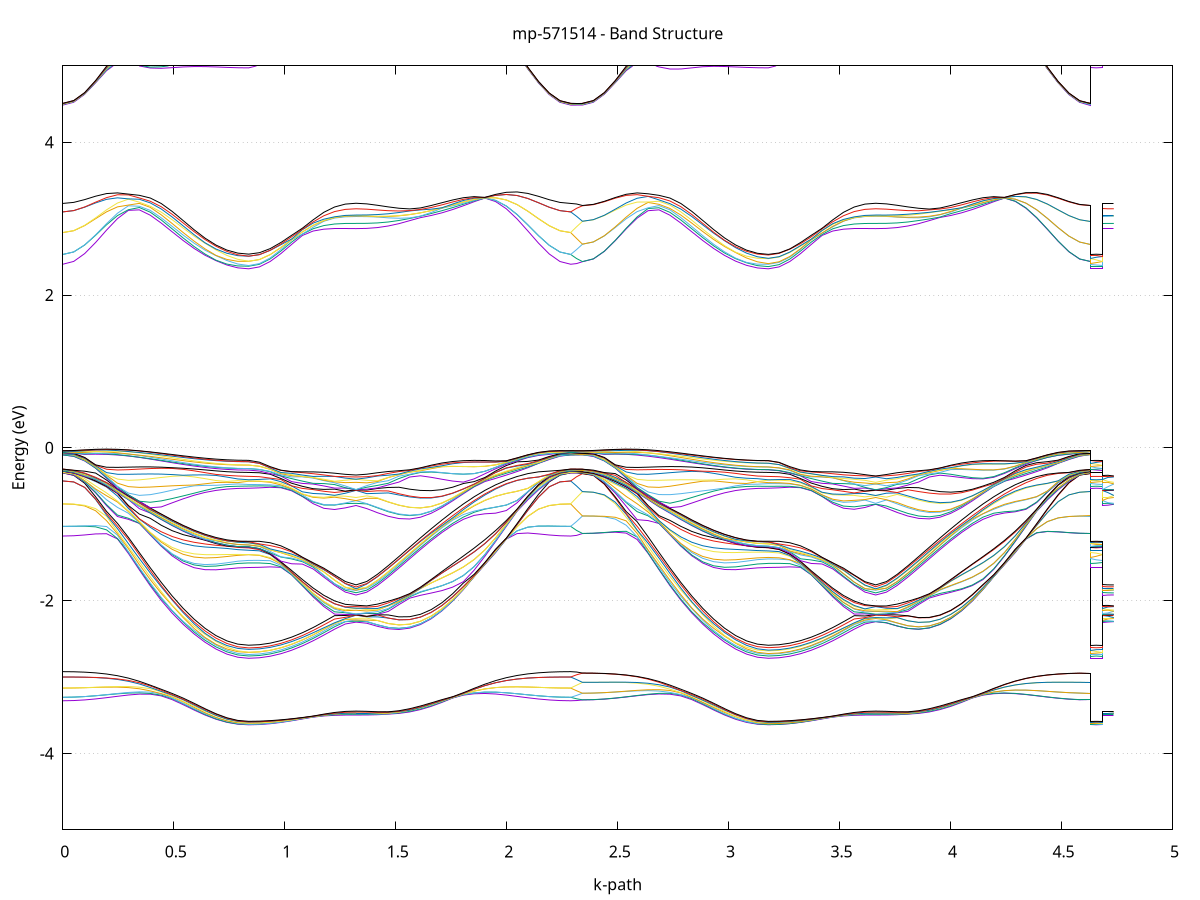 set title 'mp-571514 - Band Structure'
set xlabel 'k-path'
set ylabel 'Energy (eV)'
set grid y
set yrange [-5:5]
set terminal png size 800,600
set output 'mp-571514_bands_gnuplot.png'
plot '-' using 1:2 with lines notitle, '-' using 1:2 with lines notitle, '-' using 1:2 with lines notitle, '-' using 1:2 with lines notitle, '-' using 1:2 with lines notitle, '-' using 1:2 with lines notitle, '-' using 1:2 with lines notitle, '-' using 1:2 with lines notitle, '-' using 1:2 with lines notitle, '-' using 1:2 with lines notitle, '-' using 1:2 with lines notitle, '-' using 1:2 with lines notitle, '-' using 1:2 with lines notitle, '-' using 1:2 with lines notitle, '-' using 1:2 with lines notitle, '-' using 1:2 with lines notitle, '-' using 1:2 with lines notitle, '-' using 1:2 with lines notitle, '-' using 1:2 with lines notitle, '-' using 1:2 with lines notitle, '-' using 1:2 with lines notitle, '-' using 1:2 with lines notitle, '-' using 1:2 with lines notitle, '-' using 1:2 with lines notitle, '-' using 1:2 with lines notitle, '-' using 1:2 with lines notitle, '-' using 1:2 with lines notitle, '-' using 1:2 with lines notitle, '-' using 1:2 with lines notitle, '-' using 1:2 with lines notitle, '-' using 1:2 with lines notitle, '-' using 1:2 with lines notitle, '-' using 1:2 with lines notitle, '-' using 1:2 with lines notitle, '-' using 1:2 with lines notitle, '-' using 1:2 with lines notitle, '-' using 1:2 with lines notitle, '-' using 1:2 with lines notitle, '-' using 1:2 with lines notitle, '-' using 1:2 with lines notitle, '-' using 1:2 with lines notitle, '-' using 1:2 with lines notitle, '-' using 1:2 with lines notitle, '-' using 1:2 with lines notitle, '-' using 1:2 with lines notitle, '-' using 1:2 with lines notitle, '-' using 1:2 with lines notitle, '-' using 1:2 with lines notitle, '-' using 1:2 with lines notitle, '-' using 1:2 with lines notitle, '-' using 1:2 with lines notitle, '-' using 1:2 with lines notitle, '-' using 1:2 with lines notitle, '-' using 1:2 with lines notitle, '-' using 1:2 with lines notitle, '-' using 1:2 with lines notitle, '-' using 1:2 with lines notitle, '-' using 1:2 with lines notitle, '-' using 1:2 with lines notitle, '-' using 1:2 with lines notitle, '-' using 1:2 with lines notitle, '-' using 1:2 with lines notitle, '-' using 1:2 with lines notitle, '-' using 1:2 with lines notitle, '-' using 1:2 with lines notitle, '-' using 1:2 with lines notitle, '-' using 1:2 with lines notitle, '-' using 1:2 with lines notitle, '-' using 1:2 with lines notitle, '-' using 1:2 with lines notitle, '-' using 1:2 with lines notitle, '-' using 1:2 with lines notitle, '-' using 1:2 with lines notitle, '-' using 1:2 with lines notitle, '-' using 1:2 with lines notitle, '-' using 1:2 with lines notitle, '-' using 1:2 with lines notitle, '-' using 1:2 with lines notitle, '-' using 1:2 with lines notitle, '-' using 1:2 with lines notitle, '-' using 1:2 with lines notitle, '-' using 1:2 with lines notitle, '-' using 1:2 with lines notitle, '-' using 1:2 with lines notitle, '-' using 1:2 with lines notitle, '-' using 1:2 with lines notitle, '-' using 1:2 with lines notitle, '-' using 1:2 with lines notitle, '-' using 1:2 with lines notitle, '-' using 1:2 with lines notitle, '-' using 1:2 with lines notitle, '-' using 1:2 with lines notitle, '-' using 1:2 with lines notitle, '-' using 1:2 with lines notitle, '-' using 1:2 with lines notitle, '-' using 1:2 with lines notitle, '-' using 1:2 with lines notitle, '-' using 1:2 with lines notitle, '-' using 1:2 with lines notitle, '-' using 1:2 with lines notitle, '-' using 1:2 with lines notitle, '-' using 1:2 with lines notitle, '-' using 1:2 with lines notitle, '-' using 1:2 with lines notitle, '-' using 1:2 with lines notitle, '-' using 1:2 with lines notitle, '-' using 1:2 with lines notitle, '-' using 1:2 with lines notitle, '-' using 1:2 with lines notitle, '-' using 1:2 with lines notitle, '-' using 1:2 with lines notitle, '-' using 1:2 with lines notitle, '-' using 1:2 with lines notitle, '-' using 1:2 with lines notitle, '-' using 1:2 with lines notitle, '-' using 1:2 with lines notitle, '-' using 1:2 with lines notitle, '-' using 1:2 with lines notitle, '-' using 1:2 with lines notitle, '-' using 1:2 with lines notitle, '-' using 1:2 with lines notitle, '-' using 1:2 with lines notitle, '-' using 1:2 with lines notitle, '-' using 1:2 with lines notitle, '-' using 1:2 with lines notitle, '-' using 1:2 with lines notitle, '-' using 1:2 with lines notitle, '-' using 1:2 with lines notitle, '-' using 1:2 with lines notitle, '-' using 1:2 with lines notitle, '-' using 1:2 with lines notitle, '-' using 1:2 with lines notitle, '-' using 1:2 with lines notitle, '-' using 1:2 with lines notitle, '-' using 1:2 with lines notitle, '-' using 1:2 with lines notitle, '-' using 1:2 with lines notitle, '-' using 1:2 with lines notitle, '-' using 1:2 with lines notitle, '-' using 1:2 with lines notitle, '-' using 1:2 with lines notitle, '-' using 1:2 with lines notitle, '-' using 1:2 with lines notitle, '-' using 1:2 with lines notitle, '-' using 1:2 with lines notitle, '-' using 1:2 with lines notitle, '-' using 1:2 with lines notitle, '-' using 1:2 with lines notitle, '-' using 1:2 with lines notitle, '-' using 1:2 with lines notitle, '-' using 1:2 with lines notitle, '-' using 1:2 with lines notitle, '-' using 1:2 with lines notitle, '-' using 1:2 with lines notitle, '-' using 1:2 with lines notitle, '-' using 1:2 with lines notitle, '-' using 1:2 with lines notitle, '-' using 1:2 with lines notitle, '-' using 1:2 with lines notitle, '-' using 1:2 with lines notitle, '-' using 1:2 with lines notitle, '-' using 1:2 with lines notitle, '-' using 1:2 with lines notitle, '-' using 1:2 with lines notitle, '-' using 1:2 with lines notitle, '-' using 1:2 with lines notitle, '-' using 1:2 with lines notitle, '-' using 1:2 with lines notitle, '-' using 1:2 with lines notitle, '-' using 1:2 with lines notitle, '-' using 1:2 with lines notitle, '-' using 1:2 with lines notitle, '-' using 1:2 with lines notitle, '-' using 1:2 with lines notitle, '-' using 1:2 with lines notitle, '-' using 1:2 with lines notitle, '-' using 1:2 with lines notitle, '-' using 1:2 with lines notitle, '-' using 1:2 with lines notitle, '-' using 1:2 with lines notitle, '-' using 1:2 with lines notitle, '-' using 1:2 with lines notitle, '-' using 1:2 with lines notitle, '-' using 1:2 with lines notitle, '-' using 1:2 with lines notitle, '-' using 1:2 with lines notitle, '-' using 1:2 with lines notitle, '-' using 1:2 with lines notitle, '-' using 1:2 with lines notitle, '-' using 1:2 with lines notitle, '-' using 1:2 with lines notitle, '-' using 1:2 with lines notitle
0.000000 -11.797941
0.049273 -11.794241
0.098547 -11.783141
0.147820 -11.765041
0.197093 -11.740241
0.246367 -11.709241
0.295640 -11.673041
0.344914 -11.632341
0.394187 -11.588341
0.443460 -11.542241
0.492734 -11.495441
0.542007 -11.449441
0.591280 -11.405741
0.640554 -11.365941
0.689827 -11.331741
0.739100 -11.304441
0.788374 -11.285341
0.837647 -11.278141
0.837647 -11.278141
0.886009 -11.276841
0.934370 -11.272841
0.982732 -11.266441
1.031093 -11.258241
1.079455 -11.248641
1.127817 -11.238541
1.176178 -11.228941
1.224540 -11.220741
1.272901 -11.215441
1.321263 -11.212441
1.321263 -11.212441
1.369624 -11.217241
1.417986 -11.228141
1.466348 -11.244841
1.514709 -11.267541
1.563071 -11.296141
1.611432 -11.330141
1.659794 -11.368841
1.708156 -11.411341
1.756517 -11.456341
1.804879 -11.502741
1.853240 -11.549341
1.901602 -11.594641
1.949963 -11.637641
1.998325 -11.677241
2.046687 -11.712341
2.095048 -11.742241
2.143410 -11.766241
2.191771 -11.783741
2.240133 -11.794341
2.288495 -11.797941
2.288495 -11.797941
2.314939 -11.797441
2.341382 -11.796541
2.341382 -11.796541
2.390656 -11.792841
2.439929 -11.781841
2.489203 -11.763641
2.538476 -11.738941
2.587749 -11.708041
2.637023 -11.671841
2.686296 -11.631241
2.735569 -11.587341
2.784843 -11.541541
2.834116 -11.494941
2.883389 -11.449241
2.932663 -11.405841
2.981936 -11.366341
3.031210 -11.331941
3.080483 -11.304241
3.129756 -11.285441
3.179030 -11.278141
3.179030 -11.278141
3.227391 -11.276741
3.275753 -11.272741
3.324114 -11.266441
3.372476 -11.258141
3.420838 -11.248641
3.469199 -11.238541
3.517561 -11.228941
3.565922 -11.220741
3.614284 -11.215441
3.662645 -11.212441
3.662645 -11.212441
3.711007 -11.217241
3.759369 -11.228041
3.807730 -11.244741
3.856092 -11.267441
3.904453 -11.295941
3.952815 -11.329741
4.001176 -11.368341
4.049538 -11.410741
4.097900 -11.455641
4.146261 -11.501941
4.194623 -11.548341
4.242984 -11.593641
4.291346 -11.636541
4.339708 -11.676041
4.388069 -11.711141
4.436431 -11.740941
4.484792 -11.764841
4.533154 -11.782341
4.581515 -11.792941
4.629877 -11.796541
4.629877 -11.278141
4.656321 -11.278141
4.682765 -11.278141
4.682765 -11.212441
4.709209 -11.212441
4.735653 -11.212441
e
0.000000 -11.789841
0.049273 -11.786141
0.098547 -11.775141
0.147820 -11.757141
0.197093 -11.732441
0.246367 -11.701841
0.295640 -11.665941
0.344914 -11.625741
0.394187 -11.582341
0.443460 -11.537041
0.492734 -11.491041
0.542007 -11.446041
0.591280 -11.403341
0.640554 -11.364341
0.689827 -11.329941
0.739100 -11.301641
0.788374 -11.283641
0.837647 -11.275741
0.837647 -11.275741
0.886009 -11.274441
0.934370 -11.270441
0.982732 -11.264241
1.031093 -11.256141
1.079455 -11.246841
1.127817 -11.237041
1.176178 -11.227641
1.224540 -11.219841
1.272901 -11.214741
1.321263 -11.211641
1.321263 -11.211641
1.369624 -11.216241
1.417986 -11.226641
1.466348 -11.242841
1.514709 -11.265041
1.563071 -11.293041
1.611432 -11.326441
1.659794 -11.364541
1.708156 -11.406441
1.756517 -11.450941
1.804879 -11.496841
1.853240 -11.542941
1.901602 -11.587941
1.949963 -11.630541
1.998325 -11.669841
2.046687 -11.704741
2.095048 -11.734441
2.143410 -11.758241
2.191771 -11.775641
2.240133 -11.786241
2.288495 -11.789841
2.288495 -11.789841
2.314939 -11.793141
2.341382 -11.795041
2.341382 -11.795041
2.390656 -11.791241
2.439929 -11.780241
2.489203 -11.762141
2.538476 -11.737341
2.587749 -11.706441
2.637023 -11.670241
2.686296 -11.629641
2.735569 -11.585641
2.784843 -11.539541
2.834116 -11.492641
2.883389 -11.446541
2.932663 -11.402641
2.981936 -11.362441
3.031210 -11.328941
3.080483 -11.302641
3.129756 -11.283141
3.179030 -11.276541
3.179030 -11.276541
3.227391 -11.275241
3.275753 -11.271241
3.324114 -11.264941
3.372476 -11.256641
3.420838 -11.247141
3.469199 -11.237141
3.517561 -11.227641
3.565922 -11.219841
3.614284 -11.214741
3.662645 -11.211741
3.662645 -11.211741
3.711007 -11.216241
3.759369 -11.226741
3.807730 -11.243341
3.856092 -11.265941
3.904453 -11.294341
3.952815 -11.328241
4.001176 -11.366841
4.049538 -11.409141
4.097900 -11.454141
4.146261 -11.500441
4.194623 -11.546841
4.242984 -11.592041
4.291346 -11.634941
4.339708 -11.674441
4.388069 -11.709541
4.436431 -11.739441
4.484792 -11.763341
4.533154 -11.780741
4.581515 -11.791441
4.629877 -11.795041
4.629877 -11.276541
4.656321 -11.276241
4.682765 -11.275741
4.682765 -11.211641
4.709209 -11.211641
4.735653 -11.211641
e
0.000000 -11.789641
0.049273 -11.785941
0.098547 -11.774941
0.147820 -11.756941
0.197093 -11.732241
0.246367 -11.701341
0.295640 -11.665241
0.344914 -11.624641
0.394187 -11.580741
0.443460 -11.534641
0.492734 -11.487941
0.542007 -11.441841
0.591280 -11.398141
0.640554 -11.358141
0.689827 -11.325441
0.739100 -11.300641
0.788374 -11.280841
0.837647 -11.275341
0.837647 -11.275341
0.886009 -11.273941
0.934370 -11.270041
0.982732 -11.263741
1.031093 -11.255641
1.079455 -11.246241
1.127817 -11.236441
1.176178 -11.226941
1.224540 -11.219241
1.272901 -11.214141
1.321263 -11.211541
1.321263 -11.211441
1.369624 -11.215441
1.417986 -11.225941
1.466348 -11.242341
1.514709 -11.264641
1.563071 -11.292641
1.611432 -11.326141
1.659794 -11.364341
1.708156 -11.406241
1.756517 -11.450741
1.804879 -11.496641
1.853240 -11.542741
1.901602 -11.587741
1.949963 -11.630441
1.998325 -11.669641
2.046687 -11.704541
2.095048 -11.734241
2.143410 -11.758141
2.191771 -11.775541
2.240133 -11.786041
2.288495 -11.789641
2.288495 -11.789641
2.314939 -11.785441
2.341382 -11.780741
2.341382 -11.780741
2.390656 -11.777141
2.439929 -11.766141
2.489203 -11.748241
2.538476 -11.723841
2.587749 -11.693341
2.637023 -11.657841
2.686296 -11.618041
2.735569 -11.575141
2.784843 -11.530441
2.834116 -11.485241
2.883389 -11.441041
2.932663 -11.399341
2.981936 -11.361541
3.031210 -11.327341
3.080483 -11.298641
3.129756 -11.281841
3.179030 -11.273441
3.179030 -11.273441
3.227391 -11.272141
3.275753 -11.268241
3.324114 -11.262241
3.372476 -11.254341
3.420838 -11.245341
3.469199 -11.235841
3.517561 -11.226741
3.565922 -11.219241
3.614284 -11.214141
3.662645 -11.211541
3.662645 -11.211541
3.711007 -11.215341
3.759369 -11.225441
3.807730 -11.241141
3.856092 -11.262641
3.904453 -11.289841
3.952815 -11.322541
4.001176 -11.359941
4.049538 -11.401141
4.097900 -11.445041
4.146261 -11.490341
4.194623 -11.535941
4.242984 -11.580441
4.291346 -11.622741
4.339708 -11.661641
4.388069 -11.696241
4.436431 -11.725741
4.484792 -11.749441
4.533154 -11.766741
4.581515 -11.777241
4.629877 -11.780741
4.629877 -11.273441
4.656321 -11.274441
4.682765 -11.275341
4.682765 -11.211541
4.709209 -11.211541
4.735653 -11.211541
e
0.000000 -11.769641
0.049273 -11.766041
0.098547 -11.755141
0.147820 -11.737441
0.197093 -11.713141
0.246367 -11.682941
0.295640 -11.647641
0.344914 -11.608241
0.394187 -11.565841
0.443460 -11.521841
0.492734 -11.477341
0.542007 -11.434041
0.591280 -11.393341
0.640554 -11.356741
0.689827 -11.323041
0.739100 -11.294541
0.788374 -11.278941
0.837647 -11.270341
0.837647 -11.270341
0.886009 -11.269041
0.934370 -11.265341
0.982732 -11.259541
1.031093 -11.252041
1.079455 -11.243441
1.127817 -11.234441
1.176178 -11.226041
1.224540 -11.219141
1.272901 -11.213941
1.321263 -11.211441
1.321263 -11.211441
1.369624 -11.214941
1.417986 -11.224241
1.466348 -11.239041
1.514709 -11.259641
1.563071 -11.285941
1.611432 -11.317641
1.659794 -11.354141
1.708156 -11.394441
1.756517 -11.437641
1.804879 -11.482241
1.853240 -11.527241
1.901602 -11.571141
1.949963 -11.613041
1.998325 -11.651541
2.046687 -11.685841
2.095048 -11.715141
2.143410 -11.738541
2.191771 -11.755741
2.240133 -11.766141
2.288495 -11.769641
2.288495 -11.769641
2.314939 -11.774941
2.341382 -11.780241
2.341382 -11.780241
2.390656 -11.776541
2.439929 -11.765641
2.489203 -11.747741
2.538476 -11.723141
2.587749 -11.692641
2.637023 -11.656741
2.686296 -11.616441
2.735569 -11.572841
2.784843 -11.527141
2.834116 -11.480741
2.883389 -11.435141
2.932663 -11.391841
2.981936 -11.352341
3.031210 -11.320741
3.080483 -11.297241
3.129756 -11.277541
3.179030 -11.272941
3.179030 -11.272941
3.227391 -11.271641
3.275753 -11.267841
3.324114 -11.261741
3.372476 -11.253941
3.420838 -11.244941
3.469199 -11.235441
3.517561 -11.226341
3.565922 -11.219141
3.614284 -11.213941
3.662645 -11.211441
3.662645 -11.211441
3.711007 -11.215041
3.759369 -11.225141
3.807730 -11.240741
3.856092 -11.262241
3.904453 -11.289441
3.952815 -11.322141
4.001176 -11.359541
4.049538 -11.400641
4.097900 -11.444541
4.146261 -11.489841
4.194623 -11.535441
4.242984 -11.579941
4.291346 -11.622241
4.339708 -11.661141
4.388069 -11.695741
4.436431 -11.725241
4.484792 -11.748841
4.533154 -11.766141
4.581515 -11.776641
4.629877 -11.780241
4.629877 -11.272941
4.656321 -11.271641
4.682765 -11.270341
4.682765 -11.211441
4.709209 -11.211441
4.735653 -11.211441
e
0.000000 -11.768241
0.049273 -11.764541
0.098547 -11.753741
0.147820 -11.736041
0.197093 -11.711641
0.246367 -11.681441
0.295640 -11.645941
0.344914 -11.606041
0.394187 -11.562941
0.443460 -11.517841
0.492734 -11.472041
0.542007 -11.427041
0.591280 -11.384441
0.640554 -11.345641
0.689827 -11.314941
0.739100 -11.292741
0.788374 -11.273341
0.837647 -11.269541
0.837647 -11.269541
0.886009 -11.268341
0.934370 -11.264641
0.982732 -11.258841
1.031093 -11.251341
1.079455 -11.242741
1.127817 -11.233941
1.176178 -11.225541
1.224540 -11.218541
1.272901 -11.213341
1.321263 -11.211241
1.321263 -11.211241
1.369624 -11.214441
1.417986 -11.223541
1.466348 -11.238241
1.514709 -11.258741
1.563071 -11.284941
1.611432 -11.316641
1.659794 -11.353041
1.708156 -11.393441
1.756517 -11.436441
1.804879 -11.481041
1.853240 -11.525941
1.901602 -11.569941
1.949963 -11.611641
1.998325 -11.650241
2.046687 -11.684541
2.095048 -11.713741
2.143410 -11.737141
2.191771 -11.754241
2.240133 -11.764741
2.288495 -11.768241
2.288495 -11.768241
2.314939 -11.762741
2.341382 -11.756941
2.341382 -11.756941
2.390656 -11.753341
2.439929 -11.742541
2.489203 -11.724941
2.538476 -11.700941
2.587749 -11.671041
2.637023 -11.636141
2.686296 -11.597341
2.735569 -11.555441
2.784843 -11.512041
2.834116 -11.468341
2.883389 -11.425941
2.932663 -11.386141
2.981936 -11.350541
3.031210 -11.317641
3.080483 -11.289541
3.129756 -11.275041
3.179030 -11.266241
3.179030 -11.266241
3.227391 -11.265041
3.275753 -11.261541
3.324114 -11.255941
3.372476 -11.248841
3.420838 -11.240741
3.469199 -11.232541
3.517561 -11.224941
3.565922 -11.218541
3.614284 -11.213341
3.662645 -11.211241
3.662645 -11.211241
3.711007 -11.214241
3.759369 -11.222541
3.807730 -11.236141
3.856092 -11.255641
3.904453 -11.280841
3.952815 -11.311641
4.001176 -11.347141
4.049538 -11.386541
4.097900 -11.428841
4.146261 -11.472741
4.194623 -11.517041
4.242984 -11.560441
4.291346 -11.601741
4.339708 -11.639941
4.388069 -11.673941
4.436431 -11.702841
4.484792 -11.726141
4.533154 -11.743141
4.581515 -11.753441
4.629877 -11.756941
4.629877 -11.266241
4.656321 -11.268041
4.682765 -11.269541
4.682765 -11.211241
4.709209 -11.211241
4.735653 -11.211241
e
0.000000 -11.745541
0.049273 -11.741941
0.098547 -11.731241
0.147820 -11.713741
0.197093 -11.689941
0.246367 -11.660341
0.295640 -11.625841
0.344914 -11.587241
0.394187 -11.545841
0.443460 -11.502841
0.492734 -11.459641
0.542007 -11.417741
0.591280 -11.378741
0.640554 -11.344041
0.689827 -11.311841
0.739100 -11.284441
0.788374 -11.270741
0.837647 -11.261741
0.837647 -11.261741
0.886009 -11.260641
0.934370 -11.257241
0.982732 -11.251941
1.031093 -11.245241
1.079455 -11.237741
1.127817 -11.230441
1.176178 -11.224041
1.224540 -11.218341
1.272901 -11.213141
1.321263 -11.210841
1.321263 -11.210841
1.369624 -11.213241
1.417986 -11.220441
1.466348 -11.233141
1.514709 -11.251641
1.563071 -11.275941
1.611432 -11.305841
1.659794 -11.340541
1.708156 -11.379141
1.756517 -11.420741
1.804879 -11.464041
1.853240 -11.507741
1.901602 -11.550641
1.949963 -11.591641
1.998325 -11.629341
2.046687 -11.663041
2.095048 -11.691841
2.143410 -11.714841
2.191771 -11.731741
2.240133 -11.742041
2.288495 -11.745541
2.288495 -11.745541
2.314939 -11.750741
2.341382 -11.756241
2.341382 -11.756241
2.390656 -11.752641
2.439929 -11.741941
2.489203 -11.724341
2.538476 -11.700141
2.587749 -11.670141
2.637023 -11.634941
2.686296 -11.595441
2.735569 -11.552741
2.784843 -11.508141
2.834116 -11.463041
2.883389 -11.418841
2.932663 -11.377041
2.981936 -11.339141
3.031210 -11.309241
3.080483 -11.287741
3.129756 -11.268841
3.179030 -11.265741
3.179030 -11.265741
3.227391 -11.264541
3.275753 -11.261041
3.324114 -11.255541
3.372476 -11.248441
3.420838 -11.240441
3.469199 -11.232241
3.517561 -11.224741
3.565922 -11.218341
3.614284 -11.213141
3.662645 -11.210841
3.662645 -11.210841
3.711007 -11.213641
3.759369 -11.221941
3.807730 -11.235641
3.856092 -11.255141
3.904453 -11.280341
3.952815 -11.311041
4.001176 -11.346541
4.049538 -11.386041
4.097900 -11.428241
4.146261 -11.472141
4.194623 -11.516441
4.242984 -11.559841
4.291346 -11.601141
4.339708 -11.639241
4.388069 -11.673241
4.436431 -11.702241
4.484792 -11.725441
4.533154 -11.742441
4.581515 -11.752841
4.629877 -11.756241
4.629877 -11.265741
4.656321 -11.263841
4.682765 -11.261741
4.682765 -11.210841
4.709209 -11.210841
4.735653 -11.210841
e
0.000000 -11.745441
0.049273 -11.741841
0.098547 -11.731141
0.147820 -11.713641
0.197093 -11.689641
0.246367 -11.659841
0.295640 -11.624941
0.344914 -11.585741
0.394187 -11.543641
0.443460 -11.499641
0.492734 -11.455141
0.542007 -11.411841
0.591280 -11.371041
0.640554 -11.334441
0.689827 -11.304641
0.739100 -11.282941
0.788374 -11.264741
0.837647 -11.261641
0.837647 -11.261641
0.886009 -11.260541
0.934370 -11.257141
0.982732 -11.251841
1.031093 -11.245141
1.079455 -11.237741
1.127817 -11.230341
1.176178 -11.223541
1.224540 -11.217441
1.272901 -11.212341
1.321263 -11.210441
1.321263 -11.210441
1.369624 -11.212941
1.417986 -11.220341
1.466348 -11.233041
1.514709 -11.251541
1.563071 -11.275841
1.611432 -11.305741
1.659794 -11.340441
1.708156 -11.379041
1.756517 -11.420641
1.804879 -11.463941
1.853240 -11.507741
1.901602 -11.550641
1.949963 -11.591541
1.998325 -11.629341
2.046687 -11.663041
2.095048 -11.691741
2.143410 -11.714841
2.191771 -11.731741
2.240133 -11.742041
2.288495 -11.745441
2.288495 -11.745441
2.314939 -11.741041
2.341382 -11.738341
2.341382 -11.738341
2.390656 -11.734741
2.439929 -11.724141
2.489203 -11.706741
2.538476 -11.682941
2.587749 -11.653341
2.637023 -11.618841
2.686296 -11.580341
2.735569 -11.538941
2.784843 -11.495941
2.834116 -11.452841
2.883389 -11.411141
2.932663 -11.372241
2.981936 -11.337841
3.031210 -11.306441
3.080483 -11.280441
3.129756 -11.266341
3.179030 -11.258341
3.179030 -11.258341
3.227391 -11.257141
3.275753 -11.253841
3.324114 -11.248641
3.372476 -11.242041
3.420838 -11.234841
3.469199 -11.228441
3.517561 -11.223241
3.565922 -11.217441
3.614284 -11.212341
3.662645 -11.210441
3.662645 -11.210441
3.711007 -11.212441
3.759369 -11.219041
3.807730 -11.231141
3.856092 -11.249041
3.904453 -11.272841
3.952815 -11.302141
4.001176 -11.336341
4.049538 -11.374541
4.097900 -11.415641
4.146261 -11.458541
4.194623 -11.501941
4.242984 -11.544541
4.291346 -11.585241
4.339708 -11.622741
4.388069 -11.656341
4.436431 -11.684841
4.484792 -11.707841
4.533154 -11.724641
4.581515 -11.734941
4.629877 -11.738341
4.629877 -11.258341
4.656321 -11.259641
4.682765 -11.261641
4.682765 -11.210441
4.709209 -11.210441
4.735653 -11.210441
e
0.000000 -11.734541
0.049273 -11.731041
0.098547 -11.720441
0.147820 -11.703041
0.197093 -11.679241
0.246367 -11.649741
0.295640 -11.615241
0.344914 -11.576741
0.394187 -11.535341
0.443460 -11.492241
0.492734 -11.448941
0.542007 -11.406941
0.591280 -11.367741
0.640554 -11.332741
0.689827 -11.302241
0.739100 -11.277741
0.788374 -11.262341
0.837647 -11.255441
0.837647 -11.255441
0.886009 -11.254341
0.934370 -11.250941
0.982732 -11.245641
1.031093 -11.238841
1.079455 -11.231341
1.127817 -11.226841
1.176178 -11.222141
1.224540 -11.217141
1.272901 -11.211941
1.321263 -11.210141
1.321263 -11.210141
1.369624 -11.211641
1.417986 -11.217241
1.466348 -11.229141
1.514709 -11.246841
1.563071 -11.270441
1.611432 -11.299541
1.659794 -11.333641
1.708156 -11.371641
1.756517 -11.412641
1.804879 -11.455441
1.853240 -11.498641
1.901602 -11.541141
1.949963 -11.581741
1.998325 -11.619241
2.046687 -11.652641
2.095048 -11.681241
2.143410 -11.704141
2.191771 -11.720941
2.240133 -11.731141
2.288495 -11.734541
2.288495 -11.734541
2.314939 -11.735241
2.341382 -11.736741
2.341382 -11.736741
2.390656 -11.733141
2.439929 -11.722541
2.489203 -11.705041
2.538476 -11.681341
2.587749 -11.651741
2.637023 -11.617141
2.686296 -11.578441
2.735569 -11.536841
2.784843 -11.493441
2.834116 -11.449741
2.883389 -11.407241
2.932663 -11.367341
2.981936 -11.331641
3.031210 -11.301641
3.080483 -11.278641
3.129756 -11.261641
3.179030 -11.256841
3.179030 -11.256841
3.227391 -11.255741
3.275753 -11.252441
3.324114 -11.247341
3.372476 -11.240941
3.420838 -11.234341
3.469199 -11.227941
3.517561 -11.222241
3.565922 -11.217141
3.614284 -11.211941
3.662645 -11.210141
3.662645 -11.210141
3.711007 -11.212141
3.759369 -11.217941
3.807730 -11.229741
3.856092 -11.247541
3.904453 -11.271341
3.952815 -11.300541
4.001176 -11.334741
4.049538 -11.372941
4.097900 -11.414041
4.146261 -11.456941
4.194623 -11.500341
4.242984 -11.542941
4.291346 -11.583641
4.339708 -11.621141
4.388069 -11.654641
4.436431 -11.683241
4.484792 -11.706241
4.533154 -11.723041
4.581515 -11.733241
4.629877 -11.736741
4.629877 -11.256841
4.656321 -11.255941
4.682765 -11.255441
4.682765 -11.210141
4.709209 -11.210141
4.735653 -11.210141
e
0.000000 -11.353641
0.049273 -11.352641
0.098547 -11.349541
0.147820 -11.344441
0.197093 -11.337641
0.246367 -11.329241
0.295640 -11.319641
0.344914 -11.309141
0.394187 -11.297941
0.443460 -11.286641
0.492734 -11.275541
0.542007 -11.265141
0.591280 -11.255741
0.640554 -11.247941
0.689827 -11.243341
0.739100 -11.241541
0.788374 -11.240741
0.837647 -11.242541
0.837647 -11.242541
0.886009 -11.242041
0.934370 -11.240541
0.982732 -11.238141
1.031093 -11.235041
1.079455 -11.231141
1.127817 -11.223641
1.176178 -11.217141
1.224540 -11.212641
1.272901 -11.211041
1.321263 -11.209841
1.321263 -11.209841
1.369624 -11.211241
1.417986 -11.214441
1.466348 -11.218141
1.514709 -11.223141
1.563071 -11.229441
1.611432 -11.237041
1.659794 -11.245641
1.708156 -11.255341
1.756517 -11.265741
1.804879 -11.276841
1.853240 -11.288141
1.901602 -11.299441
1.949963 -11.310441
1.998325 -11.320741
2.046687 -11.330141
2.095048 -11.338241
2.143410 -11.344841
2.191771 -11.349641
2.240133 -11.352641
2.288495 -11.353641
2.288495 -11.353641
2.314939 -11.352841
2.341382 -11.350841
2.341382 -11.350841
2.390656 -11.349841
2.439929 -11.346741
2.489203 -11.341741
2.538476 -11.335041
2.587749 -11.326741
2.637023 -11.317341
2.686296 -11.307041
2.735569 -11.296241
2.784843 -11.285341
2.834116 -11.274841
2.883389 -11.264941
2.932663 -11.256341
2.981936 -11.249141
3.031210 -11.243841
3.080483 -11.240541
3.129756 -11.241641
3.179030 -11.241041
3.179030 -11.241041
3.227391 -11.240441
3.275753 -11.238941
3.324114 -11.236441
3.372476 -11.232841
3.420838 -11.228041
3.469199 -11.222541
3.517561 -11.217041
3.565922 -11.212641
3.614284 -11.211041
3.662645 -11.209841
3.662645 -11.209841
3.711007 -11.210741
3.759369 -11.213741
3.807730 -11.217541
3.856092 -11.222441
3.904453 -11.228641
3.952815 -11.235941
4.001176 -11.244441
4.049538 -11.253941
4.097900 -11.264141
4.146261 -11.275041
4.194623 -11.286141
4.242984 -11.297341
4.291346 -11.308141
4.339708 -11.318341
4.388069 -11.327541
4.436431 -11.335541
4.484792 -11.342041
4.533154 -11.346941
4.581515 -11.349841
4.629877 -11.350841
4.629877 -11.241041
4.656321 -11.241941
4.682765 -11.242541
4.682765 -11.209841
4.709209 -11.209841
4.735653 -11.209841
e
0.000000 -11.340341
0.049273 -11.339341
0.098547 -11.336441
0.147820 -11.331641
0.197093 -11.325241
0.246367 -11.317441
0.295640 -11.308541
0.344914 -11.298941
0.394187 -11.288841
0.443460 -11.278841
0.492734 -11.269141
0.542007 -11.260341
0.591280 -11.252741
0.640554 -11.246441
0.689827 -11.240741
0.739100 -11.235941
0.788374 -11.238641
0.837647 -11.236041
0.837647 -11.236041
0.886009 -11.235541
0.934370 -11.234141
0.982732 -11.231741
1.031093 -11.228541
1.079455 -11.224641
1.127817 -11.220141
1.176178 -11.215441
1.224540 -11.211741
1.272901 -11.210241
1.321263 -11.209641
1.321263 -11.209641
1.369624 -11.209941
1.417986 -11.211541
1.466348 -11.214441
1.514709 -11.218641
1.563071 -11.224241
1.611432 -11.230941
1.659794 -11.238841
1.708156 -11.247641
1.756517 -11.257341
1.804879 -11.267641
1.853240 -11.278241
1.901602 -11.288941
1.949963 -11.299241
1.998325 -11.309041
2.046687 -11.317941
2.095048 -11.325641
2.143410 -11.331941
2.191771 -11.336541
2.240133 -11.339341
2.288495 -11.340341
2.288495 -11.340341
2.314939 -11.345841
2.341382 -11.349341
2.341382 -11.349341
2.390656 -11.348341
2.439929 -11.345241
2.489203 -11.340241
2.538476 -11.333541
2.587749 -11.325241
2.637023 -11.315641
2.686296 -11.305141
2.735569 -11.294041
2.784843 -11.282641
2.834116 -11.271441
2.883389 -11.260741
2.932663 -11.250941
2.981936 -11.242541
3.031210 -11.239341
3.080483 -11.238941
3.129756 -11.236541
3.179030 -11.239641
3.179030 -11.239641
3.227391 -11.239141
3.275753 -11.237641
3.324114 -11.235141
3.372476 -11.231841
3.420838 -11.227641
3.469199 -11.222041
3.517561 -11.215941
3.565922 -11.211741
3.614284 -11.210241
3.662645 -11.209641
3.662645 -11.209641
3.711007 -11.210441
3.759369 -11.212741
3.807730 -11.216241
3.856092 -11.221041
3.904453 -11.227141
3.952815 -11.234441
4.001176 -11.242941
4.049538 -11.252441
4.097900 -11.262641
4.146261 -11.273541
4.194623 -11.284641
4.242984 -11.295841
4.291346 -11.306641
4.339708 -11.316841
4.388069 -11.326041
4.436431 -11.334041
4.484792 -11.340641
4.533154 -11.345441
4.581515 -11.348341
4.629877 -11.349341
4.629877 -11.239641
4.656321 -11.238141
4.682765 -11.236041
4.682765 -11.209641
4.709209 -11.209641
4.735653 -11.209641
e
0.000000 -11.340241
0.049273 -11.339241
0.098547 -11.336341
0.147820 -11.331441
0.197093 -11.324841
0.246367 -11.316741
0.295640 -11.307341
0.344914 -11.297041
0.394187 -11.286141
0.443460 -11.274941
0.492734 -11.263941
0.542007 -11.253541
0.591280 -11.244141
0.640554 -11.236041
0.689827 -11.233941
0.739100 -11.235041
0.788374 -11.231841
0.837647 -11.235941
0.837647 -11.235941
0.886009 -11.235441
0.934370 -11.233941
0.982732 -11.231641
1.031093 -11.228441
1.079455 -11.224541
1.127817 -11.220041
1.176178 -11.215141
1.224540 -11.211041
1.272901 -11.209641
1.321263 -11.209541
1.321263 -11.209541
1.369624 -11.209741
1.417986 -11.211241
1.466348 -11.214241
1.514709 -11.218441
1.563071 -11.224041
1.611432 -11.230741
1.659794 -11.238641
1.708156 -11.247541
1.756517 -11.257241
1.804879 -11.267541
1.853240 -11.278141
1.901602 -11.288741
1.949963 -11.299141
1.998325 -11.308941
2.046687 -11.317841
2.095048 -11.325541
2.143410 -11.331841
2.191771 -11.336441
2.240133 -11.339341
2.288495 -11.340241
2.288495 -11.340241
2.314939 -11.333741
2.341382 -11.326441
2.341382 -11.326441
2.390656 -11.325541
2.439929 -11.322741
2.489203 -11.318241
2.538476 -11.312241
2.587749 -11.304941
2.637023 -11.296641
2.686296 -11.287741
2.735569 -11.278541
2.784843 -11.269441
2.834116 -11.260741
2.883389 -11.253041
2.932663 -11.246641
2.981936 -11.241841
3.031210 -11.235741
3.080483 -11.230841
3.129756 -11.234441
3.179030 -11.231541
3.179030 -11.231541
3.227391 -11.231041
3.275753 -11.229741
3.324114 -11.227741
3.372476 -11.224941
3.420838 -11.221641
3.469199 -11.218041
3.517561 -11.214341
3.565922 -11.211041
3.614284 -11.209641
3.662645 -11.209541
3.662645 -11.209541
3.711007 -11.209341
3.759369 -11.209741
3.807730 -11.211741
3.856092 -11.215041
3.904453 -11.219541
3.952815 -11.225341
4.001176 -11.232341
4.049538 -11.240341
4.097900 -11.249141
4.146261 -11.258541
4.194623 -11.268341
4.242984 -11.278141
4.291346 -11.287841
4.339708 -11.297041
4.388069 -11.305341
4.436431 -11.312541
4.484792 -11.318441
4.533154 -11.322841
4.581515 -11.325541
4.629877 -11.326441
4.629877 -11.231541
4.656321 -11.233741
4.682765 -11.235941
4.682765 -11.209541
4.709209 -11.209541
4.735653 -11.209541
e
0.000000 -11.311041
0.049273 -11.310141
0.098547 -11.307541
0.147820 -11.303341
0.197093 -11.297741
0.246367 -11.291041
0.295640 -11.283441
0.344914 -11.275241
0.394187 -11.266841
0.443460 -11.258741
0.492734 -11.251041
0.542007 -11.244341
0.591280 -11.238941
0.640554 -11.235341
0.689827 -11.229841
0.739100 -11.225841
0.788374 -11.229841
0.837647 -11.227641
0.837647 -11.227641
0.886009 -11.227241
0.934370 -11.226141
0.982732 -11.224341
1.031093 -11.221941
1.079455 -11.219241
1.127817 -11.216241
1.176178 -11.213341
1.224540 -11.210941
1.272901 -11.209441
1.321263 -11.209541
1.321263 -11.209541
1.369624 -11.208841
1.417986 -11.208441
1.466348 -11.209441
1.514709 -11.211641
1.563071 -11.215141
1.611432 -11.219841
1.659794 -11.225741
1.708156 -11.232541
1.756517 -11.240341
1.804879 -11.248741
1.853240 -11.257541
1.901602 -11.266541
1.949963 -11.275341
1.998325 -11.283741
2.046687 -11.291441
2.095048 -11.298141
2.143410 -11.303641
2.191771 -11.307741
2.240133 -11.310141
2.288495 -11.311041
2.288495 -11.311041
2.314939 -11.318641
2.341382 -11.326241
2.341382 -11.326241
2.390656 -11.325341
2.439929 -11.322541
2.489203 -11.317941
2.538476 -11.311741
2.587749 -11.304041
2.637023 -11.295241
2.686296 -11.285441
2.735569 -11.275141
2.784843 -11.264741
2.834116 -11.254441
2.883389 -11.244841
2.932663 -11.236341
2.981936 -11.229341
3.031210 -11.228041
3.080483 -11.229941
3.129756 -11.227341
3.179030 -11.231341
3.179030 -11.231341
3.227391 -11.230941
3.275753 -11.229641
3.324114 -11.227641
3.372476 -11.224841
3.420838 -11.221541
3.469199 -11.217841
3.517561 -11.214041
3.565922 -11.210941
3.614284 -11.209441
3.662645 -11.209541
3.662645 -11.209541
3.711007 -11.209041
3.759369 -11.209641
3.807730 -11.211541
3.856092 -11.214841
3.904453 -11.219341
3.952815 -11.225141
4.001176 -11.232041
4.049538 -11.240041
4.097900 -11.248841
4.146261 -11.258241
4.194623 -11.268041
4.242984 -11.277941
4.291346 -11.287641
4.339708 -11.296841
4.388069 -11.305141
4.436431 -11.312341
4.484792 -11.318341
4.533154 -11.322641
4.581515 -11.325341
4.629877 -11.326241
4.629877 -11.231341
4.656321 -11.229241
4.682765 -11.227641
4.682765 -11.209541
4.709209 -11.209541
4.735653 -11.209541
e
0.000000 -11.310541
0.049273 -11.309641
0.098547 -11.307041
0.147820 -11.302841
0.197093 -11.297041
0.246367 -11.289941
0.295640 -11.281841
0.344914 -11.272841
0.394187 -11.263441
0.443460 -11.253941
0.492734 -11.244741
0.542007 -11.236141
0.591280 -11.228741
0.640554 -11.223041
0.689827 -11.222441
0.739100 -11.224741
0.788374 -11.223241
0.837647 -11.226841
0.837647 -11.226841
0.886009 -11.226441
0.934370 -11.225341
0.982732 -11.223541
1.031093 -11.221241
1.079455 -11.218641
1.127817 -11.215741
1.176178 -11.212941
1.224540 -11.210241
1.272901 -11.208941
1.321263 -11.209441
1.321263 -11.209441
1.369624 -11.208341
1.417986 -11.207941
1.466348 -11.208741
1.514709 -11.210941
1.563071 -11.214341
1.611432 -11.219141
1.659794 -11.224941
1.708156 -11.231841
1.756517 -11.239641
1.804879 -11.248041
1.853240 -11.256941
1.901602 -11.265941
1.949963 -11.274741
1.998325 -11.283141
2.046687 -11.290841
2.095048 -11.297641
2.143410 -11.303041
2.191771 -11.307141
2.240133 -11.309641
2.288495 -11.310541
2.288495 -11.310541
2.314939 -11.303141
2.341382 -11.296141
2.341382 -11.296141
2.390656 -11.295341
2.439929 -11.292941
2.489203 -11.289041
2.538476 -11.283941
2.587749 -11.277641
2.637023 -11.270741
2.686296 -11.263241
2.735569 -11.255641
2.784843 -11.248341
2.834116 -11.241541
2.883389 -11.235741
2.932663 -11.231241
2.981936 -11.228441
3.031210 -11.224041
3.080483 -11.221241
3.129756 -11.225341
3.179030 -11.223941
3.179030 -11.223941
3.227391 -11.223641
3.275753 -11.222641
3.324114 -11.221141
3.372476 -11.219241
3.420838 -11.217041
3.469199 -11.214741
3.517561 -11.212541
3.565922 -11.210141
3.614284 -11.208941
3.662645 -11.209441
3.662645 -11.209441
3.711007 -11.208341
3.759369 -11.207241
3.807730 -11.207241
3.856092 -11.208441
3.904453 -11.210841
3.952815 -11.214541
4.001176 -11.219341
4.049538 -11.225241
4.097900 -11.231941
4.146261 -11.239341
4.194623 -11.247241
4.242984 -11.255341
4.291346 -11.263341
4.339708 -11.271041
4.388069 -11.278041
4.436431 -11.284241
4.484792 -11.289341
4.533154 -11.293041
4.581515 -11.295341
4.629877 -11.296141
4.629877 -11.223941
4.656321 -11.225341
4.682765 -11.226841
4.682765 -11.209441
4.709209 -11.209441
4.735653 -11.209441
e
0.000000 -11.283941
0.049273 -11.283141
0.098547 -11.280941
0.147820 -11.277341
0.197093 -11.272541
0.246367 -11.266841
0.295640 -11.260341
0.344914 -11.253441
0.394187 -11.246441
0.443460 -11.239741
0.492734 -11.233641
0.542007 -11.228441
0.591280 -11.224541
0.640554 -11.222341
0.689827 -11.219141
0.739100 -11.217641
0.788374 -11.221741
0.837647 -11.221141
0.837647 -11.221141
0.886009 -11.220841
0.934370 -11.220041
0.982732 -11.218741
1.031093 -11.217141
1.079455 -11.215341
1.127817 -11.213441
1.176178 -11.211641
1.224540 -11.210141
1.272901 -11.208841
1.321263 -11.209341
1.321263 -11.209341
1.369624 -11.207641
1.417986 -11.206241
1.466348 -11.205541
1.514709 -11.206041
1.563071 -11.207641
1.611432 -11.210441
1.659794 -11.214341
1.708156 -11.219341
1.756517 -11.225241
1.804879 -11.231841
1.853240 -11.238941
1.901602 -11.246241
1.949963 -11.253641
1.998325 -11.260641
2.046687 -11.267141
2.095048 -11.272841
2.143410 -11.277541
2.191771 -11.281041
2.240133 -11.283141
2.288495 -11.283941
2.288495 -11.283941
2.314939 -11.289441
2.341382 -11.295741
2.341382 -11.295741
2.390656 -11.294841
2.439929 -11.292441
2.489203 -11.288541
2.538476 -11.283341
2.587749 -11.276841
2.637023 -11.269341
2.686296 -11.261141
2.735569 -11.252641
2.784843 -11.244241
2.834116 -11.236041
2.883389 -11.228741
2.932663 -11.222641
2.981936 -11.218141
3.031210 -11.217941
3.080483 -11.220441
3.129756 -11.220041
3.179030 -11.223241
3.179030 -11.223241
3.227391 -11.222941
3.275753 -11.222041
3.324114 -11.220541
3.372476 -11.218541
3.420838 -11.216341
3.469199 -11.214041
3.517561 -11.211841
3.565922 -11.210041
3.614284 -11.208841
3.662645 -11.209341
3.662645 -11.209341
3.711007 -11.207641
3.759369 -11.206541
3.807730 -11.206541
3.856092 -11.207841
3.904453 -11.210341
3.952815 -11.214041
4.001176 -11.218841
4.049538 -11.224741
4.097900 -11.231441
4.146261 -11.238941
4.194623 -11.246841
4.242984 -11.254841
4.291346 -11.262941
4.339708 -11.270541
4.388069 -11.277641
4.436431 -11.283841
4.484792 -11.288841
4.533154 -11.292641
4.581515 -11.294941
4.629877 -11.295741
4.629877 -11.223241
4.656321 -11.222141
4.682765 -11.221141
4.682765 -11.209341
4.709209 -11.209341
4.735653 -11.209341
e
0.000000 -11.283841
0.049273 -11.283041
0.098547 -11.280841
0.147820 -11.277241
0.197093 -11.272241
0.246367 -11.266241
0.295640 -11.259441
0.344914 -11.251941
0.394187 -11.244341
0.443460 -11.236741
0.492734 -11.229641
0.542007 -11.223441
0.591280 -11.218541
0.640554 -11.215541
0.689827 -11.215041
0.739100 -11.217241
0.788374 -11.218341
0.837647 -11.220841
0.837647 -11.220841
0.886009 -11.220541
0.934370 -11.219741
0.982732 -11.218441
1.031093 -11.216741
1.079455 -11.214841
1.127817 -11.212941
1.176178 -11.211141
1.224540 -11.209441
1.272901 -11.207741
1.321263 -11.207841
1.321263 -11.207841
1.369624 -11.207241
1.417986 -11.205741
1.466348 -11.205141
1.514709 -11.205641
1.563071 -11.207341
1.611432 -11.210241
1.659794 -11.214141
1.708156 -11.219241
1.756517 -11.225141
1.804879 -11.231741
1.853240 -11.238841
1.901602 -11.246141
1.949963 -11.253541
1.998325 -11.260541
2.046687 -11.267041
2.095048 -11.272741
2.143410 -11.277441
2.191771 -11.280941
2.240133 -11.283141
2.288495 -11.283841
2.288495 -11.283841
2.314939 -11.279441
2.341382 -11.276741
2.341382 -11.276741
2.390656 -11.276041
2.439929 -11.273941
2.489203 -11.270441
2.538476 -11.265841
2.587749 -11.260341
2.637023 -11.254041
2.686296 -11.247341
2.735569 -11.240641
2.784843 -11.234141
2.834116 -11.228241
2.883389 -11.223241
2.932663 -11.219641
2.981936 -11.217741
3.031210 -11.215641
3.080483 -11.215841
3.129756 -11.219141
3.179030 -11.219841
3.179030 -11.219841
3.227391 -11.219541
3.275753 -11.218841
3.324114 -11.217641
3.372476 -11.216141
3.420838 -11.214441
3.469199 -11.212741
3.517561 -11.211141
3.565922 -11.209341
3.614284 -11.207741
3.662645 -11.207841
3.662645 -11.207841
3.711007 -11.207241
3.759369 -11.205541
3.807730 -11.204741
3.856092 -11.204841
3.904453 -11.206041
3.952815 -11.208341
4.001176 -11.211841
4.049538 -11.216241
4.097900 -11.221641
4.146261 -11.227741
4.194623 -11.234341
4.242984 -11.241141
4.291346 -11.248041
4.339708 -11.254741
4.388069 -11.260841
4.436431 -11.266241
4.484792 -11.270741
4.533154 -11.274041
4.581515 -11.276041
4.629877 -11.276741
4.629877 -11.219841
4.656321 -11.220141
4.682765 -11.220841
4.682765 -11.207841
4.709209 -11.207841
4.735653 -11.207841
e
0.000000 -11.273141
0.049273 -11.272441
0.098547 -11.270341
0.147820 -11.266941
0.197093 -11.262441
0.246367 -11.257041
0.295640 -11.250841
0.344914 -11.244241
0.394187 -11.237541
0.443460 -11.231041
0.492734 -11.225141
0.542007 -11.220041
0.591280 -11.216241
0.640554 -11.213941
0.689827 -11.213041
0.739100 -11.214041
0.788374 -11.216641
0.837647 -11.218041
0.837647 -11.218041
0.886009 -11.217841
0.934370 -11.217141
0.982732 -11.215941
1.031093 -11.214441
1.079455 -11.212841
1.127817 -11.211241
1.176178 -11.209641
1.224540 -11.208441
1.272901 -11.207441
1.321263 -11.207841
1.321263 -11.207841
1.369624 -11.205841
1.417986 -11.204141
1.466348 -11.203141
1.514709 -11.203141
1.563071 -11.204241
1.611432 -11.206441
1.659794 -11.209741
1.708156 -11.214041
1.756517 -11.219241
1.804879 -11.225141
1.853240 -11.231541
1.901602 -11.238241
1.949963 -11.245041
1.998325 -11.251541
2.046687 -11.257541
2.095048 -11.262841
2.143410 -11.267241
2.191771 -11.270441
2.240133 -11.272441
2.288495 -11.273141
2.288495 -11.273141
2.314939 -11.273841
2.341382 -11.275141
2.341382 -11.275141
2.390656 -11.274441
2.439929 -11.272341
2.489203 -11.268841
2.538476 -11.264241
2.587749 -11.258741
2.637023 -11.252341
2.686296 -11.245641
2.735569 -11.238641
2.784843 -11.231841
2.834116 -11.225541
2.883389 -11.220141
2.932663 -11.215941
2.981936 -11.213441
3.031210 -11.212841
3.080483 -11.214241
3.129756 -11.216541
3.179030 -11.218241
3.179030 -11.218241
3.227391 -11.217941
3.275753 -11.217241
3.324114 -11.216041
3.372476 -11.214541
3.420838 -11.212841
3.469199 -11.211241
3.517561 -11.209641
3.565922 -11.208441
3.614284 -11.207441
3.662645 -11.207841
3.662645 -11.207841
3.711007 -11.205841
3.759369 -11.204041
3.807730 -11.203141
3.856092 -11.203241
3.904453 -11.204441
3.952815 -11.206741
4.001176 -11.210241
4.049538 -11.214741
4.097900 -11.220041
4.146261 -11.226141
4.194623 -11.232741
4.242984 -11.239541
4.291346 -11.246441
4.339708 -11.253141
4.388069 -11.259241
4.436431 -11.264641
4.484792 -11.269141
4.533154 -11.272441
4.581515 -11.274441
4.629877 -11.275141
4.629877 -11.218241
4.656321 -11.218141
4.682765 -11.218041
4.682765 -11.207841
4.709209 -11.207841
4.735653 -11.207841
e
0.000000 -7.505941
0.049273 -7.505341
0.098547 -7.503641
0.147820 -7.500941
0.197093 -7.497441
0.246367 -7.493441
0.295640 -7.489341
0.344914 -7.485341
0.394187 -7.481741
0.443460 -7.478841
0.492734 -7.476641
0.542007 -7.475141
0.591280 -7.474241
0.640554 -7.473841
0.689827 -7.473741
0.739100 -7.473741
0.788374 -7.473741
0.837647 -7.473741
0.837647 -7.473741
0.886009 -7.471941
0.934370 -7.466441
0.982732 -7.457541
1.031093 -7.445541
1.079455 -7.431041
1.127817 -7.414541
1.176178 -7.397141
1.224540 -7.380441
1.272901 -7.366641
1.321263 -7.358641
1.321263 -7.358641
1.369624 -7.366541
1.417986 -7.379441
1.466348 -7.394341
1.514709 -7.409241
1.563071 -7.423141
1.611432 -7.435341
1.659794 -7.445841
1.708156 -7.454641
1.756517 -7.462141
1.804879 -7.468541
1.853240 -7.474241
1.901602 -7.479441
1.949963 -7.484341
1.998325 -7.489141
2.046687 -7.493541
2.095048 -7.497641
2.143410 -7.501041
2.191771 -7.503741
2.240133 -7.505341
2.288495 -7.505941
2.288495 -7.505941
2.314939 -7.505941
2.341382 -7.505941
2.341382 -7.505941
2.390656 -7.505341
2.439929 -7.503641
2.489203 -7.500941
2.538476 -7.497441
2.587749 -7.493441
2.637023 -7.489341
2.686296 -7.485341
2.735569 -7.481741
2.784843 -7.478841
2.834116 -7.476641
2.883389 -7.475141
2.932663 -7.474241
2.981936 -7.473841
3.031210 -7.473741
3.080483 -7.473741
3.129756 -7.473741
3.179030 -7.473741
3.179030 -7.473741
3.227391 -7.471941
3.275753 -7.466441
3.324114 -7.457541
3.372476 -7.445541
3.420838 -7.431041
3.469199 -7.414541
3.517561 -7.397141
3.565922 -7.380441
3.614284 -7.366641
3.662645 -7.358641
3.662645 -7.358641
3.711007 -7.366541
3.759369 -7.379441
3.807730 -7.394341
3.856092 -7.409241
3.904453 -7.423141
3.952815 -7.435341
4.001176 -7.445841
4.049538 -7.454641
4.097900 -7.462141
4.146261 -7.468541
4.194623 -7.474241
4.242984 -7.479441
4.291346 -7.484341
4.339708 -7.489141
4.388069 -7.493541
4.436431 -7.497641
4.484792 -7.501041
4.533154 -7.503741
4.581515 -7.505341
4.629877 -7.505941
4.629877 -7.473741
4.656321 -7.473741
4.682765 -7.473741
4.682765 -7.358641
4.709209 -7.358641
4.735653 -7.358641
e
0.000000 -7.505941
0.049273 -7.504941
0.098547 -7.503141
0.147820 -7.500441
0.197093 -7.496941
0.246367 -7.492941
0.295640 -7.488841
0.344914 -7.484841
0.394187 -7.481241
0.443460 -7.478341
0.492734 -7.476141
0.542007 -7.474641
0.591280 -7.473741
0.640554 -7.473241
0.689827 -7.473141
0.739100 -7.473141
0.788374 -7.473141
0.837647 -7.473241
0.837647 -7.473241
0.886009 -7.471341
0.934370 -7.465841
0.982732 -7.456841
1.031093 -7.444741
1.079455 -7.430041
1.127817 -7.413441
1.176178 -7.395941
1.224540 -7.379141
1.272901 -7.365441
1.321263 -7.358341
1.321263 -7.358341
1.369624 -7.365441
1.417986 -7.378141
1.466348 -7.393041
1.514709 -7.408041
1.563071 -7.421841
1.611432 -7.434141
1.659794 -7.444741
1.708156 -7.453641
1.756517 -7.461241
1.804879 -7.467741
1.853240 -7.473541
1.901602 -7.478841
1.949963 -7.483841
1.998325 -7.488641
2.046687 -7.493141
2.095048 -7.497141
2.143410 -7.500641
2.191771 -7.503241
2.240133 -7.504941
2.288495 -7.505941
2.288495 -7.505941
2.314939 -7.505941
2.341382 -7.505941
2.341382 -7.505941
2.390656 -7.504941
2.439929 -7.503141
2.489203 -7.500441
2.538476 -7.496941
2.587749 -7.492941
2.637023 -7.488841
2.686296 -7.484841
2.735569 -7.481241
2.784843 -7.478341
2.834116 -7.476141
2.883389 -7.474641
2.932663 -7.473741
2.981936 -7.473241
3.031210 -7.473141
3.080483 -7.473141
3.129756 -7.473141
3.179030 -7.473241
3.179030 -7.473241
3.227391 -7.471341
3.275753 -7.465841
3.324114 -7.456841
3.372476 -7.444741
3.420838 -7.430041
3.469199 -7.413441
3.517561 -7.395941
3.565922 -7.379141
3.614284 -7.365441
3.662645 -7.358341
3.662645 -7.358341
3.711007 -7.365441
3.759369 -7.378141
3.807730 -7.393041
3.856092 -7.408041
3.904453 -7.421841
3.952815 -7.434141
4.001176 -7.444741
4.049538 -7.453641
4.097900 -7.461241
4.146261 -7.467741
4.194623 -7.473541
4.242984 -7.478841
4.291346 -7.483841
4.339708 -7.488641
4.388069 -7.493141
4.436431 -7.497141
4.484792 -7.500641
4.533154 -7.503241
4.581515 -7.504941
4.629877 -7.505941
4.629877 -7.473241
4.656321 -7.473241
4.682765 -7.473241
4.682765 -7.358341
4.709209 -7.358341
4.735653 -7.358341
e
0.000000 -7.505441
0.049273 -7.504641
0.098547 -7.502841
0.147820 -7.500141
0.197093 -7.496641
0.246367 -7.492741
0.295640 -7.488541
0.344914 -7.484541
0.394187 -7.481041
0.443460 -7.478041
0.492734 -7.475841
0.542007 -7.474341
0.591280 -7.473441
0.640554 -7.473041
0.689827 -7.472841
0.739100 -7.472941
0.788374 -7.472941
0.837647 -7.472941
0.837647 -7.472941
0.886009 -7.471141
0.934370 -7.465641
0.982732 -7.456641
1.031093 -7.444541
1.079455 -7.429741
1.127817 -7.413041
1.176178 -7.395441
1.224540 -7.378641
1.272901 -7.365041
1.321263 -7.357541
1.321263 -7.357541
1.369624 -7.364941
1.417986 -7.377541
1.466348 -7.392441
1.514709 -7.407341
1.563071 -7.421241
1.611432 -7.433541
1.659794 -7.444141
1.708156 -7.453141
1.756517 -7.460741
1.804879 -7.467441
1.853240 -7.473241
1.901602 -7.478541
1.949963 -7.483641
1.998325 -7.488341
2.046687 -7.492841
2.095048 -7.496841
2.143410 -7.500341
2.191771 -7.502941
2.240133 -7.504641
2.288495 -7.505441
2.288495 -7.505441
2.314939 -7.505441
2.341382 -7.505441
2.341382 -7.505441
2.390656 -7.504641
2.439929 -7.502841
2.489203 -7.500141
2.538476 -7.496641
2.587749 -7.492741
2.637023 -7.488541
2.686296 -7.484541
2.735569 -7.481041
2.784843 -7.478041
2.834116 -7.475841
2.883389 -7.474341
2.932663 -7.473441
2.981936 -7.473041
3.031210 -7.472841
3.080483 -7.472941
3.129756 -7.472941
3.179030 -7.472941
3.179030 -7.472941
3.227391 -7.471141
3.275753 -7.465641
3.324114 -7.456641
3.372476 -7.444541
3.420838 -7.429741
3.469199 -7.413041
3.517561 -7.395441
3.565922 -7.378641
3.614284 -7.365041
3.662645 -7.357541
3.662645 -7.357541
3.711007 -7.364941
3.759369 -7.377541
3.807730 -7.392341
3.856092 -7.407241
3.904453 -7.421141
3.952815 -7.433441
4.001176 -7.444141
4.049538 -7.453141
4.097900 -7.460741
4.146261 -7.467441
4.194623 -7.473241
4.242984 -7.478541
4.291346 -7.483641
4.339708 -7.488341
4.388069 -7.492841
4.436431 -7.496841
4.484792 -7.500341
4.533154 -7.502941
4.581515 -7.504641
4.629877 -7.505441
4.629877 -7.472941
4.656321 -7.472941
4.682765 -7.472941
4.682765 -7.357541
4.709209 -7.357541
4.735653 -7.357541
e
0.000000 -7.505441
0.049273 -7.504141
0.098547 -7.501841
0.147820 -7.499141
0.197093 -7.495641
0.246367 -7.491741
0.295640 -7.487541
0.344914 -7.483541
0.394187 -7.480041
0.443460 -7.477141
0.492734 -7.474941
0.542007 -7.473441
0.591280 -7.472541
0.640554 -7.472041
0.689827 -7.471941
0.739100 -7.471941
0.788374 -7.471941
0.837647 -7.472041
0.837647 -7.472041
0.886009 -7.470141
0.934370 -7.464641
0.982732 -7.455741
1.031093 -7.443641
1.079455 -7.428941
1.127817 -7.412241
1.176178 -7.394641
1.224540 -7.377841
1.272901 -7.364241
1.321263 -7.357341
1.321263 -7.357341
1.369624 -7.364141
1.417986 -7.376641
1.466348 -7.391441
1.514709 -7.406341
1.563071 -7.420241
1.611432 -7.432641
1.659794 -7.443341
1.708156 -7.452341
1.756517 -7.459941
1.804879 -7.466541
1.853240 -7.472341
1.901602 -7.477641
1.949963 -7.482641
1.998325 -7.487341
2.046687 -7.491841
2.095048 -7.495941
2.143410 -7.499341
2.191771 -7.501941
2.240133 -7.504241
2.288495 -7.505441
2.288495 -7.505441
2.314939 -7.505441
2.341382 -7.505441
2.341382 -7.505441
2.390656 -7.504141
2.439929 -7.501841
2.489203 -7.499141
2.538476 -7.495641
2.587749 -7.491741
2.637023 -7.487541
2.686296 -7.483541
2.735569 -7.480041
2.784843 -7.477141
2.834116 -7.474941
2.883389 -7.473441
2.932663 -7.472541
2.981936 -7.472041
3.031210 -7.471941
3.080483 -7.471941
3.129756 -7.471941
3.179030 -7.472041
3.179030 -7.472041
3.227391 -7.470141
3.275753 -7.464641
3.324114 -7.455741
3.372476 -7.443641
3.420838 -7.428941
3.469199 -7.412241
3.517561 -7.394741
3.565922 -7.377941
3.614284 -7.364341
3.662645 -7.357341
3.662645 -7.357341
3.711007 -7.364241
3.759369 -7.376841
3.807730 -7.391741
3.856092 -7.406641
3.904453 -7.420541
3.952815 -7.432941
4.001176 -7.443441
4.049538 -7.452441
4.097900 -7.460041
4.146261 -7.466541
4.194623 -7.472341
4.242984 -7.477641
4.291346 -7.482641
4.339708 -7.487341
4.388069 -7.491841
4.436431 -7.495941
4.484792 -7.499341
4.533154 -7.501941
4.581515 -7.504241
4.629877 -7.505441
4.629877 -7.472041
4.656321 -7.472041
4.682765 -7.472041
4.682765 -7.357341
4.709209 -7.357341
4.735653 -7.357341
e
0.000000 -7.505141
0.049273 -7.503741
0.098547 -7.501541
0.147820 -7.498841
0.197093 -7.495341
0.246367 -7.491341
0.295640 -7.487141
0.344914 -7.483241
0.394187 -7.479641
0.443460 -7.476741
0.492734 -7.474541
0.542007 -7.473041
0.591280 -7.472141
0.640554 -7.471741
0.689827 -7.471541
0.739100 -7.471541
0.788374 -7.471641
0.837647 -7.471641
0.837647 -7.471641
0.886009 -7.469841
0.934370 -7.464241
0.982732 -7.455341
1.031093 -7.443341
1.079455 -7.428641
1.127817 -7.412041
1.176178 -7.394441
1.224540 -7.377641
1.272901 -7.364041
1.321263 -7.357241
1.321263 -7.357241
1.369624 -7.363941
1.417986 -7.376641
1.466348 -7.391441
1.514709 -7.406341
1.563071 -7.420241
1.611432 -7.432641
1.659794 -7.443241
1.708156 -7.452241
1.756517 -7.459841
1.804879 -7.466341
1.853240 -7.472041
1.901602 -7.477341
1.949963 -7.482241
1.998325 -7.487041
2.046687 -7.491441
2.095048 -7.495541
2.143410 -7.498941
2.191771 -7.501541
2.240133 -7.503741
2.288495 -7.505141
2.288495 -7.505141
2.314939 -7.505141
2.341382 -7.505141
2.341382 -7.505141
2.390656 -7.503741
2.439929 -7.501541
2.489203 -7.498841
2.538476 -7.495341
2.587749 -7.491341
2.637023 -7.487141
2.686296 -7.483241
2.735569 -7.479641
2.784843 -7.476741
2.834116 -7.474541
2.883389 -7.473041
2.932663 -7.472141
2.981936 -7.471741
3.031210 -7.471541
3.080483 -7.471541
3.129756 -7.471641
3.179030 -7.471641
3.179030 -7.471641
3.227391 -7.469841
3.275753 -7.464241
3.324114 -7.455341
3.372476 -7.443341
3.420838 -7.428641
3.469199 -7.411941
3.517561 -7.394341
3.565922 -7.377541
3.614284 -7.364041
3.662645 -7.357241
3.662645 -7.357241
3.711007 -7.363941
3.759369 -7.376441
3.807730 -7.391141
3.856092 -7.406041
3.904453 -7.419941
3.952815 -7.432441
4.001176 -7.443141
4.049538 -7.452241
4.097900 -7.459841
4.146261 -7.466341
4.194623 -7.472041
4.242984 -7.477341
4.291346 -7.482241
4.339708 -7.487041
4.388069 -7.491441
4.436431 -7.495541
4.484792 -7.498941
4.533154 -7.501541
4.581515 -7.503741
4.629877 -7.505141
4.629877 -7.471641
4.656321 -7.471641
4.682765 -7.471641
4.682765 -7.357241
4.709209 -7.357241
4.735653 -7.357241
e
0.000000 -7.505141
0.049273 -7.503641
0.098547 -7.501341
0.147820 -7.498641
0.197093 -7.495141
0.246367 -7.491141
0.295640 -7.487041
0.344914 -7.483041
0.394187 -7.479441
0.443460 -7.476541
0.492734 -7.474341
0.542007 -7.472741
0.591280 -7.471841
0.640554 -7.471441
0.689827 -7.471241
0.739100 -7.471341
0.788374 -7.471341
0.837647 -7.471341
0.837647 -7.471341
0.886009 -7.469541
0.934370 -7.464041
0.982732 -7.455041
1.031093 -7.442841
1.079455 -7.428041
1.127817 -7.411241
1.176178 -7.393641
1.224540 -7.376841
1.272901 -7.363341
1.321263 -7.357141
1.321263 -7.357141
1.369624 -7.363141
1.417986 -7.375641
1.466348 -7.390241
1.514709 -7.405141
1.563071 -7.419141
1.611432 -7.431541
1.659794 -7.442341
1.708156 -7.451441
1.756517 -7.459141
1.804879 -7.465741
1.853240 -7.471541
1.901602 -7.476941
1.949963 -7.482041
1.998325 -7.486841
2.046687 -7.491341
2.095048 -7.495341
2.143410 -7.498841
2.191771 -7.501441
2.240133 -7.503641
2.288495 -7.505141
2.288495 -7.505141
2.314939 -7.505141
2.341382 -7.505141
2.341382 -7.505141
2.390656 -7.503641
2.439929 -7.501341
2.489203 -7.498641
2.538476 -7.495141
2.587749 -7.491141
2.637023 -7.487041
2.686296 -7.483041
2.735569 -7.479441
2.784843 -7.476541
2.834116 -7.474341
2.883389 -7.472741
2.932663 -7.471841
2.981936 -7.471441
3.031210 -7.471241
3.080483 -7.471341
3.129756 -7.471341
3.179030 -7.471341
3.179030 -7.471341
3.227391 -7.469541
3.275753 -7.464041
3.324114 -7.455041
3.372476 -7.442841
3.420838 -7.428041
3.469199 -7.411241
3.517561 -7.393641
3.565922 -7.376841
3.614284 -7.363341
3.662645 -7.357141
3.662645 -7.357141
3.711007 -7.363241
3.759369 -7.375641
3.807730 -7.390341
3.856092 -7.405241
3.904453 -7.419241
3.952815 -7.431641
4.001176 -7.442341
4.049538 -7.451441
4.097900 -7.459141
4.146261 -7.465741
4.194623 -7.471541
4.242984 -7.476941
4.291346 -7.482041
4.339708 -7.486841
4.388069 -7.491341
4.436431 -7.495341
4.484792 -7.498841
4.533154 -7.501441
4.581515 -7.503641
4.629877 -7.505141
4.629877 -7.471341
4.656321 -7.471341
4.682765 -7.471341
4.682765 -7.357141
4.709209 -7.357141
4.735653 -7.357141
e
0.000000 -7.504241
0.049273 -7.503441
0.098547 -7.501141
0.147820 -7.498441
0.197093 -7.494941
0.246367 -7.490941
0.295640 -7.486841
0.344914 -7.482841
0.394187 -7.479241
0.443460 -7.476341
0.492734 -7.474141
0.542007 -7.472641
0.591280 -7.471741
0.640554 -7.471341
0.689827 -7.471141
0.739100 -7.471141
0.788374 -7.471241
0.837647 -7.471241
0.837647 -7.471241
0.886009 -7.469441
0.934370 -7.463941
0.982732 -7.454941
1.031093 -7.442741
1.079455 -7.427841
1.127817 -7.410941
1.176178 -7.393341
1.224540 -7.376541
1.272901 -7.363041
1.321263 -7.356441
1.321263 -7.356441
1.369624 -7.362841
1.417986 -7.375241
1.466348 -7.389841
1.514709 -7.404741
1.563071 -7.418741
1.611432 -7.431141
1.659794 -7.441941
1.708156 -7.451141
1.756517 -7.458941
1.804879 -7.465641
1.853240 -7.471541
1.901602 -7.476841
1.949963 -7.481841
1.998325 -7.486641
2.046687 -7.491141
2.095048 -7.495141
2.143410 -7.498641
2.191771 -7.501241
2.240133 -7.503441
2.288495 -7.504241
2.288495 -7.504241
2.314939 -7.504241
2.341382 -7.504241
2.341382 -7.504241
2.390656 -7.503441
2.439929 -7.501141
2.489203 -7.498441
2.538476 -7.494941
2.587749 -7.490941
2.637023 -7.486841
2.686296 -7.482841
2.735569 -7.479241
2.784843 -7.476341
2.834116 -7.474141
2.883389 -7.472641
2.932663 -7.471741
2.981936 -7.471341
3.031210 -7.471141
3.080483 -7.471141
3.129756 -7.471241
3.179030 -7.471241
3.179030 -7.471241
3.227391 -7.469441
3.275753 -7.463941
3.324114 -7.454941
3.372476 -7.442741
3.420838 -7.427841
3.469199 -7.410941
3.517561 -7.393341
3.565922 -7.376541
3.614284 -7.363041
3.662645 -7.356441
3.662645 -7.356441
3.711007 -7.362841
3.759369 -7.375141
3.807730 -7.389841
3.856092 -7.404641
3.904453 -7.418641
3.952815 -7.431141
4.001176 -7.441941
4.049538 -7.451141
4.097900 -7.458941
4.146261 -7.465641
4.194623 -7.471541
4.242984 -7.476841
4.291346 -7.481841
4.339708 -7.486641
4.388069 -7.491141
4.436431 -7.495141
4.484792 -7.498641
4.533154 -7.501241
4.581515 -7.503441
4.629877 -7.504241
4.629877 -7.471241
4.656321 -7.471241
4.682765 -7.471241
4.682765 -7.356441
4.709209 -7.356441
4.735653 -7.356441
e
0.000000 -7.504241
0.049273 -7.503241
0.098547 -7.499641
0.147820 -7.496941
0.197093 -7.493441
0.246367 -7.489441
0.295640 -7.485341
0.344914 -7.481341
0.394187 -7.477741
0.443460 -7.474841
0.492734 -7.472641
0.542007 -7.471141
0.591280 -7.470241
0.640554 -7.469841
0.689827 -7.469641
0.739100 -7.469641
0.788374 -7.469741
0.837647 -7.469741
0.837647 -7.469741
0.886009 -7.467941
0.934370 -7.462441
0.982732 -7.453441
1.031093 -7.441241
1.079455 -7.426341
1.127817 -7.409541
1.176178 -7.391841
1.224540 -7.375041
1.272901 -7.361641
1.321263 -7.356441
1.321263 -7.356441
1.369624 -7.361441
1.417986 -7.373741
1.466348 -7.388341
1.514709 -7.403241
1.563071 -7.417241
1.611432 -7.429741
1.659794 -7.440541
1.708156 -7.449641
1.756517 -7.457441
1.804879 -7.464141
1.853240 -7.470041
1.901602 -7.475341
1.949963 -7.480341
1.998325 -7.485141
2.046687 -7.489641
2.095048 -7.493641
2.143410 -7.497141
2.191771 -7.499741
2.240133 -7.503241
2.288495 -7.504241
2.288495 -7.504241
2.314939 -7.504241
2.341382 -7.504241
2.341382 -7.504241
2.390656 -7.503241
2.439929 -7.499641
2.489203 -7.496941
2.538476 -7.493441
2.587749 -7.489441
2.637023 -7.485341
2.686296 -7.481341
2.735569 -7.477741
2.784843 -7.474841
2.834116 -7.472641
2.883389 -7.471141
2.932663 -7.470241
2.981936 -7.469841
3.031210 -7.469641
3.080483 -7.469641
3.129756 -7.469741
3.179030 -7.469741
3.179030 -7.469741
3.227391 -7.467941
3.275753 -7.462441
3.324114 -7.453441
3.372476 -7.441241
3.420838 -7.426341
3.469199 -7.409541
3.517561 -7.391841
3.565922 -7.375041
3.614284 -7.361641
3.662645 -7.356441
3.662645 -7.356441
3.711007 -7.361441
3.759369 -7.373741
3.807730 -7.388341
3.856092 -7.403241
3.904453 -7.417241
3.952815 -7.429741
4.001176 -7.440541
4.049538 -7.449641
4.097900 -7.457441
4.146261 -7.464141
4.194623 -7.470041
4.242984 -7.475341
4.291346 -7.480341
4.339708 -7.485141
4.388069 -7.489641
4.436431 -7.493641
4.484792 -7.497141
4.533154 -7.499741
4.581515 -7.503241
4.629877 -7.504241
4.629877 -7.469741
4.656321 -7.469741
4.682765 -7.469741
4.682765 -7.356441
4.709209 -7.356441
4.735653 -7.356441
e
0.000000 -7.503841
0.049273 -7.503041
0.098547 -7.499041
0.147820 -7.490741
0.197093 -7.479441
0.246367 -7.465641
0.295640 -7.450041
0.344914 -7.433941
0.394187 -7.419241
0.443460 -7.408241
0.492734 -7.401941
0.542007 -7.399541
0.591280 -7.399441
0.640554 -7.400741
0.689827 -7.402341
0.739100 -7.403941
0.788374 -7.404941
0.837647 -7.405341
0.837647 -7.405341
0.886009 -7.404241
0.934370 -7.401141
0.982732 -7.396141
1.031093 -7.389541
1.079455 -7.381941
1.127817 -7.373741
1.176178 -7.365941
1.224540 -7.359641
1.272901 -7.356441
1.321263 -7.356241
1.321263 -7.356241
1.369624 -7.356041
1.417986 -7.357141
1.466348 -7.359641
1.514709 -7.362641
1.563071 -7.365541
1.611432 -7.368341
1.659794 -7.371141
1.708156 -7.374741
1.756517 -7.380041
1.804879 -7.388541
1.853240 -7.401141
1.901602 -7.417041
1.949963 -7.434341
1.998325 -7.451241
2.046687 -7.466841
2.095048 -7.480341
2.143410 -7.491241
2.191771 -7.499241
2.240133 -7.503141
2.288495 -7.503841
2.288495 -7.503841
2.314939 -7.503841
2.341382 -7.503841
2.341382 -7.503841
2.390656 -7.503041
2.439929 -7.499041
2.489203 -7.490741
2.538476 -7.479441
2.587749 -7.465641
2.637023 -7.450041
2.686296 -7.433941
2.735569 -7.419241
2.784843 -7.408241
2.834116 -7.401941
2.883389 -7.399541
2.932663 -7.399441
2.981936 -7.400741
3.031210 -7.402341
3.080483 -7.403941
3.129756 -7.404941
3.179030 -7.405341
3.179030 -7.405341
3.227391 -7.404241
3.275753 -7.401141
3.324114 -7.396141
3.372476 -7.389541
3.420838 -7.381941
3.469199 -7.373741
3.517561 -7.365941
3.565922 -7.359641
3.614284 -7.356441
3.662645 -7.356241
3.662645 -7.356241
3.711007 -7.356041
3.759369 -7.357141
3.807730 -7.359641
3.856092 -7.362641
3.904453 -7.365541
3.952815 -7.368341
4.001176 -7.371141
4.049538 -7.374741
4.097900 -7.380041
4.146261 -7.388541
4.194623 -7.401141
4.242984 -7.417041
4.291346 -7.434341
4.339708 -7.451241
4.388069 -7.466841
4.436431 -7.480341
4.484792 -7.491241
4.533154 -7.499241
4.581515 -7.503141
4.629877 -7.503841
4.629877 -7.405341
4.656321 -7.405341
4.682765 -7.405341
4.682765 -7.356241
4.709209 -7.356241
4.735653 -7.356241
e
0.000000 -7.503841
0.049273 -7.502841
0.098547 -7.498441
0.147820 -7.489841
0.197093 -7.478341
0.246367 -7.464441
0.295640 -7.448641
0.344914 -7.432541
0.394187 -7.417841
0.443460 -7.406841
0.492734 -7.400641
0.542007 -7.398341
0.591280 -7.398441
0.640554 -7.399741
0.689827 -7.401441
0.739100 -7.402941
0.788374 -7.404041
0.837647 -7.404441
0.837647 -7.404441
0.886009 -7.403341
0.934370 -7.400241
0.982732 -7.395241
1.031093 -7.388641
1.079455 -7.381041
1.127817 -7.372841
1.176178 -7.365041
1.224540 -7.358741
1.272901 -7.355541
1.321263 -7.356041
1.321263 -7.356041
1.369624 -7.355141
1.417986 -7.356241
1.466348 -7.358841
1.514709 -7.361741
1.563071 -7.364641
1.611432 -7.367341
1.659794 -7.370241
1.708156 -7.373641
1.756517 -7.378741
1.804879 -7.387141
1.853240 -7.399541
1.901602 -7.415441
1.949963 -7.432741
1.998325 -7.449841
2.046687 -7.465641
2.095048 -7.479241
2.143410 -7.490441
2.191771 -7.498641
2.240133 -7.502941
2.288495 -7.503841
2.288495 -7.503841
2.314939 -7.503841
2.341382 -7.503841
2.341382 -7.503841
2.390656 -7.502841
2.439929 -7.498441
2.489203 -7.489841
2.538476 -7.478341
2.587749 -7.464441
2.637023 -7.448641
2.686296 -7.432341
2.735569 -7.417641
2.784843 -7.406741
2.834116 -7.400541
2.883389 -7.398341
2.932663 -7.398441
2.981936 -7.399641
3.031210 -7.401441
3.080483 -7.402941
3.129756 -7.404041
3.179030 -7.404441
3.179030 -7.404441
3.227391 -7.403341
3.275753 -7.400241
3.324114 -7.395241
3.372476 -7.388641
3.420838 -7.381041
3.469199 -7.372841
3.517561 -7.365041
3.565922 -7.358741
3.614284 -7.355541
3.662645 -7.356041
3.662645 -7.356041
3.711007 -7.355141
3.759369 -7.356241
3.807730 -7.358841
3.856092 -7.361741
3.904453 -7.364641
3.952815 -7.367341
4.001176 -7.370241
4.049538 -7.373641
4.097900 -7.378841
4.146261 -7.387141
4.194623 -7.399741
4.242984 -7.415641
4.291346 -7.432841
4.339708 -7.449941
4.388069 -7.465641
4.436431 -7.479241
4.484792 -7.490441
4.533154 -7.498641
4.581515 -7.502941
4.629877 -7.503841
4.629877 -7.404441
4.656321 -7.404441
4.682765 -7.404441
4.682765 -7.356041
4.709209 -7.356041
4.735653 -7.356041
e
0.000000 -7.503641
0.049273 -7.502441
0.098547 -7.498141
0.147820 -7.489441
0.197093 -7.477741
0.246367 -7.463641
0.295640 -7.447641
0.344914 -7.431241
0.394187 -7.416441
0.443460 -7.405641
0.492734 -7.399741
0.542007 -7.397641
0.591280 -7.397941
0.640554 -7.399441
0.689827 -7.401241
0.739100 -7.402841
0.788374 -7.403941
0.837647 -7.404341
0.837647 -7.404341
0.886009 -7.403241
0.934370 -7.400141
0.982732 -7.395141
1.031093 -7.388641
1.079455 -7.380941
1.127817 -7.372841
1.176178 -7.365041
1.224540 -7.358741
1.272901 -7.355541
1.321263 -7.355541
1.321263 -7.355541
1.369624 -7.355041
1.417986 -7.356241
1.466348 -7.358841
1.514709 -7.361741
1.563071 -7.364641
1.611432 -7.367341
1.659794 -7.370041
1.708156 -7.373241
1.756517 -7.378241
1.804879 -7.386441
1.853240 -7.398941
1.901602 -7.414841
1.949963 -7.432141
1.998325 -7.449141
2.046687 -7.464941
2.095048 -7.478641
2.143410 -7.490041
2.191771 -7.498441
2.240133 -7.502541
2.288495 -7.503641
2.288495 -7.503641
2.314939 -7.503641
2.341382 -7.503641
2.341382 -7.503641
2.390656 -7.502441
2.439929 -7.498141
2.489203 -7.489441
2.538476 -7.477641
2.587749 -7.463641
2.637023 -7.447841
2.686296 -7.431641
2.735569 -7.416941
2.784843 -7.406041
2.834116 -7.399941
2.883389 -7.397741
2.932663 -7.397941
2.981936 -7.399441
3.031210 -7.401241
3.080483 -7.402841
3.129756 -7.403941
3.179030 -7.404341
3.179030 -7.404341
3.227391 -7.403241
3.275753 -7.400141
3.324114 -7.395141
3.372476 -7.388641
3.420838 -7.380941
3.469199 -7.372841
3.517561 -7.365041
3.565922 -7.358741
3.614284 -7.355541
3.662645 -7.355541
3.662645 -7.355541
3.711007 -7.355041
3.759369 -7.356241
3.807730 -7.358841
3.856092 -7.361741
3.904453 -7.364641
3.952815 -7.367341
4.001176 -7.370041
4.049538 -7.373241
4.097900 -7.378141
4.146261 -7.386141
4.194623 -7.398441
4.242984 -7.414141
4.291346 -7.431541
4.339708 -7.448841
4.388069 -7.464741
4.436431 -7.478641
4.484792 -7.490041
4.533154 -7.498441
4.581515 -7.502541
4.629877 -7.503641
4.629877 -7.404341
4.656321 -7.404341
4.682765 -7.404341
4.682765 -7.355541
4.709209 -7.355541
4.735653 -7.355541
e
0.000000 -7.503641
0.049273 -7.502041
0.098547 -7.497241
0.147820 -7.488641
0.197093 -7.477041
0.246367 -7.462841
0.295640 -7.446941
0.344914 -7.430641
0.394187 -7.416041
0.443460 -7.405241
0.492734 -7.399241
0.542007 -7.397041
0.591280 -7.397241
0.640554 -7.398641
0.689827 -7.400441
0.739100 -7.402041
0.788374 -7.403141
0.837647 -7.403541
0.837647 -7.403541
0.886009 -7.402441
0.934370 -7.399341
0.982732 -7.394341
1.031093 -7.387741
1.079455 -7.380141
1.127817 -7.371941
1.176178 -7.364141
1.224540 -7.357841
1.272901 -7.354641
1.321263 -7.355441
1.321263 -7.355441
1.369624 -7.354241
1.417986 -7.355441
1.466348 -7.357941
1.514709 -7.360841
1.563071 -7.363741
1.611432 -7.366541
1.659794 -7.369241
1.708156 -7.372541
1.756517 -7.377341
1.804879 -7.385141
1.853240 -7.397141
1.901602 -7.412841
1.949963 -7.430341
1.998325 -7.447741
2.046687 -7.463941
2.095048 -7.477841
2.143410 -7.489141
2.191771 -7.497441
2.240133 -7.502141
2.288495 -7.503641
2.288495 -7.503641
2.314939 -7.503641
2.341382 -7.503641
2.341382 -7.503641
2.390656 -7.502041
2.439929 -7.497241
2.489203 -7.488641
2.538476 -7.477041
2.587749 -7.462841
2.637023 -7.446641
2.686296 -7.429941
2.735569 -7.415041
2.784843 -7.404541
2.834116 -7.398841
2.883389 -7.396941
2.932663 -7.397241
2.981936 -7.398641
3.031210 -7.400441
3.080483 -7.402041
3.129756 -7.403141
3.179030 -7.403541
3.179030 -7.403541
3.227391 -7.402441
3.275753 -7.399341
3.324114 -7.394341
3.372476 -7.387741
3.420838 -7.380141
3.469199 -7.371941
3.517561 -7.364141
3.565922 -7.357841
3.614284 -7.354641
3.662645 -7.355441
3.662645 -7.355441
3.711007 -7.354241
3.759369 -7.355441
3.807730 -7.357941
3.856092 -7.360841
3.904453 -7.363741
3.952815 -7.366541
4.001176 -7.369241
4.049538 -7.372541
4.097900 -7.377541
4.146261 -7.385741
4.194623 -7.398041
4.242984 -7.413841
4.291346 -7.431241
4.339708 -7.448441
4.388069 -7.464341
4.436431 -7.478041
4.484792 -7.489141
4.533154 -7.497441
4.581515 -7.502141
4.629877 -7.503641
4.629877 -7.403541
4.656321 -7.403541
4.682765 -7.403541
4.682765 -7.355441
4.709209 -7.355441
4.735653 -7.355441
e
0.000000 -7.503441
0.049273 -7.501941
0.098547 -7.496941
0.147820 -7.488441
0.197093 -7.476841
0.246367 -7.462241
0.295640 -7.445741
0.344914 -7.428841
0.394187 -7.413941
0.443460 -7.403641
0.492734 -7.398341
0.542007 -7.396641
0.591280 -7.397041
0.640554 -7.398341
0.689827 -7.400041
0.739100 -7.401641
0.788374 -7.402741
0.837647 -7.403141
0.837647 -7.403141
0.886009 -7.402041
0.934370 -7.398941
0.982732 -7.393941
1.031093 -7.387341
1.079455 -7.379741
1.127817 -7.371541
1.176178 -7.363741
1.224540 -7.357441
1.272901 -7.354241
1.321263 -7.355441
1.321263 -7.355441
1.369624 -7.353841
1.417986 -7.355041
1.466348 -7.357541
1.514709 -7.360441
1.563071 -7.363341
1.611432 -7.366141
1.659794 -7.368941
1.708156 -7.372341
1.756517 -7.377241
1.804879 -7.385041
1.853240 -7.397041
1.901602 -7.412641
1.949963 -7.430141
1.998325 -7.447541
2.046687 -7.463741
2.095048 -7.477841
2.143410 -7.489041
2.191771 -7.497141
2.240133 -7.501941
2.288495 -7.503441
2.288495 -7.503441
2.314939 -7.503441
2.341382 -7.503441
2.341382 -7.503441
2.390656 -7.501941
2.439929 -7.496941
2.489203 -7.488441
2.538476 -7.476741
2.587749 -7.462241
2.637023 -7.445941
2.686296 -7.429441
2.735569 -7.414841
2.784843 -7.404341
2.834116 -7.398741
2.883389 -7.396841
2.932663 -7.397041
2.981936 -7.398341
3.031210 -7.400041
3.080483 -7.401641
3.129756 -7.402741
3.179030 -7.403141
3.179030 -7.403141
3.227391 -7.402041
3.275753 -7.398941
3.324114 -7.393941
3.372476 -7.387341
3.420838 -7.379741
3.469199 -7.371541
3.517561 -7.363741
3.565922 -7.357441
3.614284 -7.354241
3.662645 -7.355441
3.662645 -7.355441
3.711007 -7.353841
3.759369 -7.355041
3.807730 -7.357541
3.856092 -7.360441
3.904453 -7.363341
3.952815 -7.366141
4.001176 -7.368941
4.049538 -7.372341
4.097900 -7.377041
4.146261 -7.384541
4.194623 -7.396241
4.242984 -7.411741
4.291346 -7.429341
4.339708 -7.446941
4.388069 -7.463441
4.436431 -7.477641
4.484792 -7.489041
4.533154 -7.497141
4.581515 -7.501941
4.629877 -7.503441
4.629877 -7.403141
4.656321 -7.403141
4.682765 -7.403141
4.682765 -7.355441
4.709209 -7.355441
4.735653 -7.355441
e
0.000000 -7.503441
0.049273 -7.501741
0.098547 -7.496541
0.147820 -7.487741
0.197093 -7.475841
0.246367 -7.461241
0.295640 -7.444741
0.344914 -7.428041
0.394187 -7.413441
0.443460 -7.403041
0.492734 -7.397641
0.542007 -7.395941
0.591280 -7.396341
0.640554 -7.397741
0.689827 -7.399541
0.739100 -7.401141
0.788374 -7.402241
0.837647 -7.402641
0.837647 -7.402641
0.886009 -7.401541
0.934370 -7.398441
0.982732 -7.393441
1.031093 -7.386941
1.079455 -7.379241
1.127817 -7.371141
1.176178 -7.363341
1.224540 -7.357041
1.272901 -7.353841
1.321263 -7.355241
1.321263 -7.355241
1.369624 -7.353341
1.417986 -7.354541
1.466348 -7.357141
1.514709 -7.360041
1.563071 -7.362941
1.611432 -7.365641
1.659794 -7.368341
1.708156 -7.371641
1.756517 -7.376241
1.804879 -7.383641
1.853240 -7.395141
1.901602 -7.410641
1.949963 -7.428141
1.998325 -7.445941
2.046687 -7.462541
2.095048 -7.476841
2.143410 -7.488341
2.191771 -7.496841
2.240133 -7.501741
2.288495 -7.503441
2.288495 -7.503441
2.314939 -7.503441
2.341382 -7.503441
2.341382 -7.503441
2.390656 -7.501741
2.439929 -7.496541
2.489203 -7.487741
2.538476 -7.475841
2.587749 -7.461241
2.637023 -7.444641
2.686296 -7.427641
2.735569 -7.412841
2.784843 -7.402741
2.834116 -7.397541
2.883389 -7.395941
2.932663 -7.396341
2.981936 -7.397741
3.031210 -7.399541
3.080483 -7.401141
3.129756 -7.402241
3.179030 -7.402641
3.179030 -7.402641
3.227391 -7.401541
3.275753 -7.398441
3.324114 -7.393441
3.372476 -7.386941
3.420838 -7.379241
3.469199 -7.371141
3.517561 -7.363341
3.565922 -7.357041
3.614284 -7.353841
3.662645 -7.355241
3.662645 -7.355241
3.711007 -7.353341
3.759369 -7.354541
3.807730 -7.357141
3.856092 -7.360041
3.904453 -7.362941
3.952815 -7.365641
4.001176 -7.368341
4.049538 -7.371641
4.097900 -7.376341
4.146261 -7.383841
4.194623 -7.395641
4.242984 -7.411141
4.291346 -7.428641
4.339708 -7.446341
4.388069 -7.462641
4.436431 -7.476841
4.484792 -7.488341
4.533154 -7.496841
4.581515 -7.501741
4.629877 -7.503441
4.629877 -7.402641
4.656321 -7.402641
4.682765 -7.402641
4.682765 -7.355241
4.709209 -7.355241
4.735653 -7.355241
e
0.000000 -7.501941
0.049273 -7.501341
0.098547 -7.496441
0.147820 -7.487641
0.197093 -7.475541
0.246367 -7.460641
0.295640 -7.443841
0.344914 -7.426841
0.394187 -7.412141
0.443460 -7.402041
0.492734 -7.396941
0.542007 -7.395441
0.591280 -7.396041
0.640554 -7.397541
0.689827 -7.399341
0.739100 -7.401041
0.788374 -7.402141
0.837647 -7.402541
0.837647 -7.402541
0.886009 -7.401441
0.934370 -7.398341
0.982732 -7.393341
1.031093 -7.386841
1.079455 -7.379141
1.127817 -7.371041
1.176178 -7.363241
1.224540 -7.356941
1.272901 -7.353741
1.321263 -7.354041
1.321263 -7.354041
1.369624 -7.353241
1.417986 -7.354441
1.466348 -7.357041
1.514709 -7.359941
1.563071 -7.362741
1.611432 -7.365441
1.659794 -7.368141
1.708156 -7.371341
1.756517 -7.375841
1.804879 -7.383141
1.853240 -7.394641
1.901602 -7.410041
1.949963 -7.427641
1.998325 -7.445441
2.046687 -7.462041
2.095048 -7.476541
2.143410 -7.488241
2.191771 -7.496641
2.240133 -7.501441
2.288495 -7.501941
2.288495 -7.501941
2.314939 -7.501941
2.341382 -7.501941
2.341382 -7.501941
2.390656 -7.501341
2.439929 -7.496441
2.489203 -7.487641
2.538476 -7.475441
2.587749 -7.460641
2.637023 -7.443941
2.686296 -7.427041
2.735569 -7.412341
2.784843 -7.402141
2.834116 -7.397041
2.883389 -7.395441
2.932663 -7.396041
2.981936 -7.397541
3.031210 -7.399341
3.080483 -7.401041
3.129756 -7.402141
3.179030 -7.402541
3.179030 -7.402541
3.227391 -7.401441
3.275753 -7.398341
3.324114 -7.393341
3.372476 -7.386841
3.420838 -7.379141
3.469199 -7.371041
3.517561 -7.363241
3.565922 -7.356941
3.614284 -7.353741
3.662645 -7.354041
3.662645 -7.354041
3.711007 -7.353241
3.759369 -7.354441
3.807730 -7.357041
3.856092 -7.359941
3.904453 -7.362741
3.952815 -7.365441
4.001176 -7.368141
4.049538 -7.371341
4.097900 -7.375741
4.146261 -7.383041
4.194623 -7.394441
4.242984 -7.409841
4.291346 -7.427441
4.339708 -7.445341
4.388069 -7.461941
4.436431 -7.476441
4.484792 -7.488141
4.533154 -7.496641
4.581515 -7.501441
4.629877 -7.501941
4.629877 -7.402541
4.656321 -7.402541
4.682765 -7.402541
4.682765 -7.354041
4.709209 -7.354041
4.735653 -7.354041
e
0.000000 -7.501941
0.049273 -7.500241
0.098547 -7.494941
0.147820 -7.486141
0.197093 -7.474041
0.246367 -7.459141
0.295640 -7.442341
0.344914 -7.425341
0.394187 -7.410641
0.443460 -7.400541
0.492734 -7.395541
0.542007 -7.394141
0.591280 -7.394641
0.640554 -7.396241
0.689827 -7.398041
0.739100 -7.399641
0.788374 -7.400741
0.837647 -7.401141
0.837647 -7.401141
0.886009 -7.400141
0.934370 -7.397041
0.982732 -7.392041
1.031093 -7.385541
1.079455 -7.377841
1.127817 -7.369741
1.176178 -7.361941
1.224540 -7.355641
1.272901 -7.352441
1.321263 -7.353841
1.321263 -7.353841
1.369624 -7.351941
1.417986 -7.353141
1.466348 -7.355741
1.514709 -7.358641
1.563071 -7.361541
1.611432 -7.364241
1.659794 -7.366941
1.708156 -7.370041
1.756517 -7.374441
1.804879 -7.381641
1.853240 -7.392941
1.901602 -7.408341
1.949963 -7.425941
1.998325 -7.443841
2.046687 -7.460541
2.095048 -7.475041
2.143410 -7.486741
2.191771 -7.495141
2.240133 -7.500241
2.288495 -7.501941
2.288495 -7.501941
2.314939 -7.501941
2.341382 -7.501941
2.341382 -7.501941
2.390656 -7.500241
2.439929 -7.494941
2.489203 -7.486141
2.538476 -7.474041
2.587749 -7.459141
2.637023 -7.442341
2.686296 -7.425341
2.735569 -7.410641
2.784843 -7.400541
2.834116 -7.395541
2.883389 -7.394141
2.932663 -7.394641
2.981936 -7.396241
3.031210 -7.398041
3.080483 -7.399641
3.129756 -7.400741
3.179030 -7.401141
3.179030 -7.401141
3.227391 -7.400141
3.275753 -7.397041
3.324114 -7.392041
3.372476 -7.385541
3.420838 -7.377841
3.469199 -7.369741
3.517561 -7.361941
3.565922 -7.355641
3.614284 -7.352441
3.662645 -7.353841
3.662645 -7.353841
3.711007 -7.351941
3.759369 -7.353141
3.807730 -7.355741
3.856092 -7.358641
3.904453 -7.361541
3.952815 -7.364241
4.001176 -7.366941
4.049538 -7.370041
4.097900 -7.374441
4.146261 -7.381641
4.194623 -7.392941
4.242984 -7.408341
4.291346 -7.425941
4.339708 -7.443841
4.388069 -7.460541
4.436431 -7.475041
4.484792 -7.486741
4.533154 -7.495141
4.581515 -7.500241
4.629877 -7.501941
4.629877 -7.401141
4.656321 -7.401141
4.682765 -7.401141
4.682765 -7.353841
4.709209 -7.353841
4.735653 -7.353841
e
0.000000 -7.391941
0.049273 -7.391241
0.098547 -7.389141
0.147820 -7.385741
0.197093 -7.381141
0.246367 -7.375341
0.295640 -7.368341
0.344914 -7.359841
0.394187 -7.349241
0.443460 -7.339141
0.492734 -7.334041
0.542007 -7.330141
0.591280 -7.326541
0.640554 -7.323241
0.689827 -7.320541
0.739100 -7.318541
0.788374 -7.317341
0.837647 -7.316941
0.837647 -7.316941
0.886009 -7.316841
0.934370 -7.316541
0.982732 -7.316141
1.031093 -7.315541
1.079455 -7.314841
1.127817 -7.313841
1.176178 -7.312641
1.224540 -7.310841
1.272901 -7.308341
1.321263 -7.305941
1.321263 -7.305941
1.369624 -7.311141
1.417986 -7.316941
1.466348 -7.321241
1.514709 -7.324841
1.563071 -7.328241
1.611432 -7.331841
1.659794 -7.335541
1.708156 -7.339441
1.756517 -7.343641
1.804879 -7.348141
1.853240 -7.353141
1.901602 -7.358541
1.949963 -7.364441
1.998325 -7.370541
2.046687 -7.376341
2.095048 -7.381641
2.143410 -7.386041
2.191771 -7.389241
2.240133 -7.391341
2.288495 -7.391941
2.288495 -7.391941
2.314939 -7.391941
2.341382 -7.391941
2.341382 -7.391941
2.390656 -7.391241
2.439929 -7.389141
2.489203 -7.385741
2.538476 -7.381141
2.587749 -7.375341
2.637023 -7.368341
2.686296 -7.359841
2.735569 -7.349241
2.784843 -7.339141
2.834116 -7.334041
2.883389 -7.330141
2.932663 -7.326541
2.981936 -7.323241
3.031210 -7.320541
3.080483 -7.318541
3.129756 -7.317341
3.179030 -7.316941
3.179030 -7.316941
3.227391 -7.316841
3.275753 -7.316541
3.324114 -7.316141
3.372476 -7.315541
3.420838 -7.314841
3.469199 -7.313841
3.517561 -7.312641
3.565922 -7.310841
3.614284 -7.308341
3.662645 -7.305941
3.662645 -7.305941
3.711007 -7.311141
3.759369 -7.316941
3.807730 -7.321241
3.856092 -7.324841
3.904453 -7.328241
3.952815 -7.331841
4.001176 -7.335541
4.049538 -7.339441
4.097900 -7.343641
4.146261 -7.348141
4.194623 -7.353141
4.242984 -7.358541
4.291346 -7.364441
4.339708 -7.370541
4.388069 -7.376341
4.436431 -7.381641
4.484792 -7.386041
4.533154 -7.389241
4.581515 -7.391341
4.629877 -7.391941
4.629877 -7.316941
4.656321 -7.316941
4.682765 -7.316941
4.682765 -7.305941
4.709209 -7.305941
4.735653 -7.305941
e
0.000000 -7.390741
0.049273 -7.390041
0.098547 -7.387941
0.147820 -7.384541
0.197093 -7.379941
0.246367 -7.374241
0.295640 -7.367241
0.344914 -7.358741
0.394187 -7.348141
0.443460 -7.338241
0.492734 -7.333041
0.542007 -7.329141
0.591280 -7.325441
0.640554 -7.322141
0.689827 -7.319441
0.739100 -7.317441
0.788374 -7.316241
0.837647 -7.315841
0.837647 -7.315841
0.886009 -7.315741
0.934370 -7.315541
0.982732 -7.315041
1.031093 -7.314541
1.079455 -7.313741
1.127817 -7.312841
1.176178 -7.311641
1.224540 -7.309841
1.272901 -7.307341
1.321263 -7.305041
1.321263 -7.305041
1.369624 -7.310141
1.417986 -7.316041
1.466348 -7.320241
1.514709 -7.323841
1.563071 -7.327341
1.611432 -7.330941
1.659794 -7.334641
1.708156 -7.338541
1.756517 -7.342741
1.804879 -7.347241
1.853240 -7.352141
1.901602 -7.357541
1.949963 -7.363341
1.998325 -7.369341
2.046687 -7.375241
2.095048 -7.380441
2.143410 -7.384741
2.191771 -7.388041
2.240133 -7.390041
2.288495 -7.390741
2.288495 -7.390741
2.314939 -7.390741
2.341382 -7.390741
2.341382 -7.390741
2.390656 -7.390041
2.439929 -7.387941
2.489203 -7.384541
2.538476 -7.379941
2.587749 -7.374241
2.637023 -7.367241
2.686296 -7.358741
2.735569 -7.348141
2.784843 -7.338241
2.834116 -7.333041
2.883389 -7.329141
2.932663 -7.325441
2.981936 -7.322141
3.031210 -7.319441
3.080483 -7.317441
3.129756 -7.316241
3.179030 -7.315841
3.179030 -7.315841
3.227391 -7.315741
3.275753 -7.315541
3.324114 -7.315041
3.372476 -7.314541
3.420838 -7.313741
3.469199 -7.312841
3.517561 -7.311641
3.565922 -7.309841
3.614284 -7.307341
3.662645 -7.305041
3.662645 -7.305041
3.711007 -7.310141
3.759369 -7.316041
3.807730 -7.320241
3.856092 -7.323841
3.904453 -7.327341
3.952815 -7.330941
4.001176 -7.334641
4.049538 -7.338541
4.097900 -7.342741
4.146261 -7.347241
4.194623 -7.352141
4.242984 -7.357541
4.291346 -7.363341
4.339708 -7.369441
4.388069 -7.375241
4.436431 -7.380441
4.484792 -7.384841
4.533154 -7.388041
4.581515 -7.390041
4.629877 -7.390741
4.629877 -7.315841
4.656321 -7.315841
4.682765 -7.315841
4.682765 -7.305041
4.709209 -7.305041
4.735653 -7.305041
e
0.000000 -7.390041
0.049273 -7.389341
0.098547 -7.387341
0.147820 -7.383941
0.197093 -7.379341
0.246367 -7.373641
0.295640 -7.366741
0.344914 -7.358341
0.394187 -7.347741
0.443460 -7.337941
0.492734 -7.332841
0.542007 -7.328741
0.591280 -7.325041
0.640554 -7.321741
0.689827 -7.319141
0.739100 -7.317141
0.788374 -7.315941
0.837647 -7.315541
0.837647 -7.315541
0.886009 -7.315441
0.934370 -7.315241
0.982732 -7.314841
1.031093 -7.314241
1.079455 -7.313541
1.127817 -7.312641
1.176178 -7.311441
1.224540 -7.309641
1.272901 -7.307241
1.321263 -7.304941
1.321263 -7.304941
1.369624 -7.309941
1.417986 -7.315941
1.466348 -7.320141
1.514709 -7.323841
1.563071 -7.327241
1.611432 -7.330841
1.659794 -7.334541
1.708156 -7.338541
1.756517 -7.342641
1.804879 -7.347141
1.853240 -7.351941
1.901602 -7.357241
1.949963 -7.363041
1.998325 -7.368941
2.046687 -7.374641
2.095048 -7.379841
2.143410 -7.384141
2.191771 -7.387441
2.240133 -7.389441
2.288495 -7.390041
2.288495 -7.390041
2.314939 -7.390041
2.341382 -7.389941
2.341382 -7.389941
2.390656 -7.389341
2.439929 -7.387241
2.489203 -7.383841
2.538476 -7.379341
2.587749 -7.373641
2.637023 -7.366741
2.686296 -7.358341
2.735569 -7.347741
2.784843 -7.337941
2.834116 -7.332841
2.883389 -7.328741
2.932663 -7.325041
2.981936 -7.321741
3.031210 -7.319141
3.080483 -7.317141
3.129756 -7.315941
3.179030 -7.315541
3.179030 -7.315541
3.227391 -7.315441
3.275753 -7.315241
3.324114 -7.314841
3.372476 -7.314241
3.420838 -7.313541
3.469199 -7.312641
3.517561 -7.311441
3.565922 -7.309641
3.614284 -7.307241
3.662645 -7.304941
3.662645 -7.304941
3.711007 -7.309941
3.759369 -7.315941
3.807730 -7.320141
3.856092 -7.323841
3.904453 -7.327241
3.952815 -7.330841
4.001176 -7.334541
4.049538 -7.338541
4.097900 -7.342641
4.146261 -7.347141
4.194623 -7.351941
4.242984 -7.357241
4.291346 -7.363041
4.339708 -7.368941
4.388069 -7.374641
4.436431 -7.379841
4.484792 -7.384141
4.533154 -7.387341
4.581515 -7.389341
4.629877 -7.389941
4.629877 -7.315541
4.656321 -7.315541
4.682765 -7.315541
4.682765 -7.304941
4.709209 -7.304941
4.735653 -7.304941
e
0.000000 -7.389141
0.049273 -7.388441
0.098547 -7.386441
0.147820 -7.383141
0.197093 -7.378541
0.246367 -7.372941
0.295640 -7.366141
0.344914 -7.357641
0.394187 -7.347041
0.443460 -7.337241
0.492734 -7.332041
0.542007 -7.328041
0.591280 -7.324341
0.640554 -7.321141
0.689827 -7.318441
0.739100 -7.316441
0.788374 -7.315241
0.837647 -7.314841
0.837647 -7.314841
0.886009 -7.314741
0.934370 -7.314541
0.982732 -7.314141
1.031093 -7.313541
1.079455 -7.312841
1.127817 -7.311941
1.176178 -7.310741
1.224540 -7.308941
1.272901 -7.306441
1.321263 -7.304141
1.321263 -7.304141
1.369624 -7.309241
1.417986 -7.315141
1.466348 -7.319441
1.514709 -7.323041
1.563071 -7.326541
1.611432 -7.330041
1.659794 -7.333741
1.708156 -7.337741
1.756517 -7.341841
1.804879 -7.346341
1.853240 -7.351241
1.901602 -7.356541
1.949963 -7.362341
1.998325 -7.368241
2.046687 -7.373941
2.095048 -7.379041
2.143410 -7.383341
2.191771 -7.386541
2.240133 -7.388441
2.288495 -7.389141
2.288495 -7.389141
2.314939 -7.389341
2.341382 -7.389441
2.341382 -7.389441
2.390656 -7.388741
2.439929 -7.386741
2.489203 -7.383341
2.538476 -7.378741
2.587749 -7.373041
2.637023 -7.366041
2.686296 -7.357641
2.735569 -7.347041
2.784843 -7.337241
2.834116 -7.332041
2.883389 -7.328041
2.932663 -7.324341
2.981936 -7.321041
3.031210 -7.318441
3.080483 -7.316441
3.129756 -7.315241
3.179030 -7.314841
3.179030 -7.314841
3.227391 -7.314841
3.275753 -7.314541
3.324114 -7.314141
3.372476 -7.313541
3.420838 -7.312841
3.469199 -7.311941
3.517561 -7.310741
3.565922 -7.308941
3.614284 -7.306441
3.662645 -7.304141
3.662645 -7.304141
3.711007 -7.309241
3.759369 -7.315141
3.807730 -7.319441
3.856092 -7.323041
3.904453 -7.326541
3.952815 -7.330041
4.001176 -7.333741
4.049538 -7.337741
4.097900 -7.341841
4.146261 -7.346341
4.194623 -7.351241
4.242984 -7.356541
4.291346 -7.362341
4.339708 -7.368241
4.388069 -7.374041
4.436431 -7.379241
4.484792 -7.383541
4.533154 -7.386841
4.581515 -7.388741
4.629877 -7.389441
4.629877 -7.314841
4.656321 -7.314841
4.682765 -7.314841
4.682765 -7.304141
4.709209 -7.304141
4.735653 -7.304141
e
0.000000 -7.389141
0.049273 -7.388441
0.098547 -7.386341
0.147820 -7.383041
0.197093 -7.378441
0.246367 -7.372741
0.295640 -7.365841
0.344914 -7.357441
0.394187 -7.346841
0.443460 -7.336941
0.492734 -7.331741
0.542007 -7.327741
0.591280 -7.324041
0.640554 -7.320741
0.689827 -7.318141
0.739100 -7.316141
0.788374 -7.314941
0.837647 -7.314541
0.837647 -7.314541
0.886009 -7.314441
0.934370 -7.314241
0.982732 -7.313741
1.031093 -7.313241
1.079455 -7.312541
1.127817 -7.311541
1.176178 -7.310341
1.224540 -7.308541
1.272901 -7.306141
1.321263 -7.303841
1.321263 -7.303841
1.369624 -7.308941
1.417986 -7.314841
1.466348 -7.319041
1.514709 -7.322641
1.563071 -7.326141
1.611432 -7.329641
1.659794 -7.333341
1.708156 -7.337341
1.756517 -7.341541
1.804879 -7.345941
1.853240 -7.350841
1.901602 -7.356241
1.949963 -7.362041
1.998325 -7.368041
2.046687 -7.373741
2.095048 -7.378941
2.143410 -7.383241
2.191771 -7.386441
2.240133 -7.388441
2.288495 -7.389141
2.288495 -7.389141
2.314939 -7.388941
2.341382 -7.388841
2.341382 -7.388841
2.390656 -7.388141
2.439929 -7.386141
2.489203 -7.382841
2.538476 -7.378341
2.587749 -7.372741
2.637023 -7.365841
2.686296 -7.357441
2.735569 -7.346841
2.784843 -7.336941
2.834116 -7.331741
2.883389 -7.327741
2.932663 -7.324041
2.981936 -7.320841
3.031210 -7.318141
3.080483 -7.316141
3.129756 -7.314941
3.179030 -7.314541
3.179030 -7.314541
3.227391 -7.314441
3.275753 -7.314241
3.324114 -7.313741
3.372476 -7.313241
3.420838 -7.312441
3.469199 -7.311541
3.517561 -7.310341
3.565922 -7.308541
3.614284 -7.306141
3.662645 -7.303841
3.662645 -7.303841
3.711007 -7.308941
3.759369 -7.314841
3.807730 -7.319041
3.856092 -7.322641
3.904453 -7.326141
3.952815 -7.329641
4.001176 -7.333341
4.049538 -7.337341
4.097900 -7.341541
4.146261 -7.345941
4.194623 -7.350841
4.242984 -7.356241
4.291346 -7.362041
4.339708 -7.367941
4.388069 -7.373641
4.436431 -7.378841
4.484792 -7.383041
4.533154 -7.386241
4.581515 -7.388141
4.629877 -7.388841
4.629877 -7.314541
4.656321 -7.314541
4.682765 -7.314541
4.682765 -7.303841
4.709209 -7.303841
4.735653 -7.303841
e
0.000000 -7.388041
0.049273 -7.387341
0.098547 -7.385341
0.147820 -7.382041
0.197093 -7.377541
0.246367 -7.371941
0.295640 -7.365141
0.344914 -7.356641
0.394187 -7.346141
0.443460 -7.336341
0.492734 -7.331141
0.542007 -7.327141
0.591280 -7.323441
0.640554 -7.320141
0.689827 -7.317541
0.739100 -7.315541
0.788374 -7.314341
0.837647 -7.313941
0.837647 -7.313941
0.886009 -7.313841
0.934370 -7.313641
0.982732 -7.313241
1.031093 -7.312641
1.079455 -7.311941
1.127817 -7.311041
1.176178 -7.309741
1.224540 -7.308041
1.272901 -7.305541
1.321263 -7.303241
1.321263 -7.303241
1.369624 -7.308341
1.417986 -7.314241
1.466348 -7.318541
1.514709 -7.322141
1.563071 -7.325641
1.611432 -7.329141
1.659794 -7.332941
1.708156 -7.336841
1.756517 -7.341041
1.804879 -7.345441
1.853240 -7.350341
1.901602 -7.355641
1.949963 -7.361341
1.998325 -7.367241
2.046687 -7.372941
2.095048 -7.378041
2.143410 -7.382241
2.191771 -7.385441
2.240133 -7.387341
2.288495 -7.388041
2.288495 -7.388041
2.314939 -7.388041
2.341382 -7.388141
2.341382 -7.388141
2.390656 -7.387441
2.439929 -7.385341
2.489203 -7.382041
2.538476 -7.377541
2.587749 -7.371941
2.637023 -7.365141
2.686296 -7.356641
2.735569 -7.346141
2.784843 -7.336341
2.834116 -7.331141
2.883389 -7.327141
2.932663 -7.323441
2.981936 -7.320141
3.031210 -7.317541
3.080483 -7.315541
3.129756 -7.314341
3.179030 -7.313941
3.179030 -7.313941
3.227391 -7.313841
3.275753 -7.313641
3.324114 -7.313241
3.372476 -7.312641
3.420838 -7.311941
3.469199 -7.311041
3.517561 -7.309741
3.565922 -7.308041
3.614284 -7.305541
3.662645 -7.303241
3.662645 -7.303241
3.711007 -7.308341
3.759369 -7.314241
3.807730 -7.318541
3.856092 -7.322141
3.904453 -7.325641
3.952815 -7.329141
4.001176 -7.332941
4.049538 -7.336841
4.097900 -7.341041
4.146261 -7.345441
4.194623 -7.350341
4.242984 -7.355641
4.291346 -7.361341
4.339708 -7.367241
4.388069 -7.372941
4.436431 -7.378041
4.484792 -7.382341
4.533154 -7.385441
4.581515 -7.387441
4.629877 -7.388141
4.629877 -7.313941
4.656321 -7.313941
4.682765 -7.313941
4.682765 -7.303241
4.709209 -7.303241
4.735653 -7.303241
e
0.000000 -7.387541
0.049273 -7.386841
0.098547 -7.384841
0.147820 -7.381541
0.197093 -7.377141
0.246367 -7.371541
0.295640 -7.364741
0.344914 -7.356341
0.394187 -7.345841
0.443460 -7.336141
0.492734 -7.330941
0.542007 -7.326841
0.591280 -7.323141
0.640554 -7.319841
0.689827 -7.317141
0.739100 -7.315241
0.788374 -7.314041
0.837647 -7.313641
0.837647 -7.313641
0.886009 -7.313541
0.934370 -7.313341
0.982732 -7.312941
1.031093 -7.312341
1.079455 -7.311641
1.127817 -7.310741
1.176178 -7.309541
1.224540 -7.307841
1.272901 -7.305341
1.321263 -7.303141
1.321263 -7.303141
1.369624 -7.308141
1.417986 -7.314041
1.466348 -7.318341
1.514709 -7.321941
1.563071 -7.325441
1.611432 -7.329041
1.659794 -7.332741
1.708156 -7.336741
1.756517 -7.340841
1.804879 -7.345341
1.853240 -7.350141
1.901602 -7.355441
1.949963 -7.361041
1.998325 -7.366841
2.046687 -7.372541
2.095048 -7.377541
2.143410 -7.381741
2.191771 -7.384941
2.240133 -7.386841
2.288495 -7.387541
2.288495 -7.387541
2.314939 -7.387541
2.341382 -7.387541
2.341382 -7.387541
2.390656 -7.386841
2.439929 -7.384841
2.489203 -7.381541
2.538476 -7.377041
2.587749 -7.371541
2.637023 -7.364741
2.686296 -7.356341
2.735569 -7.345841
2.784843 -7.336141
2.834116 -7.330941
2.883389 -7.326841
2.932663 -7.323141
2.981936 -7.319841
3.031210 -7.317141
3.080483 -7.315241
3.129756 -7.314041
3.179030 -7.313641
3.179030 -7.313641
3.227391 -7.313541
3.275753 -7.313341
3.324114 -7.312941
3.372476 -7.312341
3.420838 -7.311641
3.469199 -7.310741
3.517561 -7.309541
3.565922 -7.307841
3.614284 -7.305341
3.662645 -7.303141
3.662645 -7.303141
3.711007 -7.308141
3.759369 -7.314041
3.807730 -7.318341
3.856092 -7.321941
3.904453 -7.325441
3.952815 -7.329041
4.001176 -7.332741
4.049538 -7.336741
4.097900 -7.340841
4.146261 -7.345341
4.194623 -7.350141
4.242984 -7.355441
4.291346 -7.361041
4.339708 -7.366841
4.388069 -7.372541
4.436431 -7.377541
4.484792 -7.381741
4.533154 -7.384941
4.581515 -7.386841
4.629877 -7.387541
4.629877 -7.313641
4.656321 -7.313641
4.682765 -7.313641
4.682765 -7.303141
4.709209 -7.303141
4.735653 -7.303141
e
0.000000 -7.386141
0.049273 -7.385441
0.098547 -7.383441
0.147820 -7.380141
0.197093 -7.375741
0.246367 -7.370141
0.295640 -7.363441
0.344914 -7.355041
0.394187 -7.344441
0.443460 -7.334841
0.492734 -7.329641
0.542007 -7.325541
0.591280 -7.321841
0.640554 -7.318541
0.689827 -7.315941
0.739100 -7.314041
0.788374 -7.312841
0.837647 -7.312441
0.837647 -7.312441
0.886009 -7.312341
0.934370 -7.312141
0.982732 -7.311741
1.031093 -7.311141
1.079455 -7.310441
1.127817 -7.309541
1.176178 -7.308341
1.224540 -7.306641
1.272901 -7.304141
1.321263 -7.301941
1.321263 -7.301941
1.369624 -7.306941
1.417986 -7.312841
1.466348 -7.317141
1.514709 -7.320841
1.563071 -7.324241
1.611432 -7.327841
1.659794 -7.331541
1.708156 -7.335441
1.756517 -7.339641
1.804879 -7.344041
1.853240 -7.348841
1.901602 -7.354141
1.949963 -7.359741
1.998325 -7.365541
2.046687 -7.371141
2.095048 -7.376141
2.143410 -7.380341
2.191771 -7.383541
2.240133 -7.385441
2.288495 -7.386141
2.288495 -7.386141
2.314939 -7.386141
2.341382 -7.386141
2.341382 -7.386141
2.390656 -7.385441
2.439929 -7.383441
2.489203 -7.380141
2.538476 -7.375741
2.587749 -7.370141
2.637023 -7.363441
2.686296 -7.355041
2.735569 -7.344441
2.784843 -7.334841
2.834116 -7.329641
2.883389 -7.325541
2.932663 -7.321841
2.981936 -7.318541
3.031210 -7.315941
3.080483 -7.314041
3.129756 -7.312841
3.179030 -7.312441
3.179030 -7.312441
3.227391 -7.312341
3.275753 -7.312141
3.324114 -7.311741
3.372476 -7.311141
3.420838 -7.310441
3.469199 -7.309541
3.517561 -7.308341
3.565922 -7.306641
3.614284 -7.304141
3.662645 -7.301941
3.662645 -7.301941
3.711007 -7.306941
3.759369 -7.312841
3.807730 -7.317141
3.856092 -7.320841
3.904453 -7.324241
3.952815 -7.327841
4.001176 -7.331541
4.049538 -7.335441
4.097900 -7.339641
4.146261 -7.344041
4.194623 -7.348841
4.242984 -7.354141
4.291346 -7.359741
4.339708 -7.365541
4.388069 -7.371141
4.436431 -7.376141
4.484792 -7.380341
4.533154 -7.383541
4.581515 -7.385441
4.629877 -7.386141
4.629877 -7.312441
4.656321 -7.312441
4.682765 -7.312441
4.682765 -7.301941
4.709209 -7.301941
4.735653 -7.301941
e
0.000000 -7.331141
0.049273 -7.331341
0.098547 -7.331941
0.147820 -7.332941
0.197093 -7.334141
0.246367 -7.335341
0.295640 -7.336141
0.344914 -7.336241
0.394187 -7.334641
0.443460 -7.327441
0.492734 -7.309941
0.542007 -7.302041
0.591280 -7.296041
0.640554 -7.290441
0.689827 -7.285641
0.739100 -7.281841
0.788374 -7.279541
0.837647 -7.278741
0.837647 -7.278741
0.886009 -7.279341
0.934370 -7.281241
0.982732 -7.284141
1.031093 -7.287941
1.079455 -7.292341
1.127817 -7.296941
1.176178 -7.301141
1.224540 -7.303841
1.272901 -7.303441
1.321263 -7.298341
1.321263 -7.298341
1.369624 -7.298441
1.417986 -7.294641
1.466348 -7.291341
1.514709 -7.289341
1.563071 -7.288841
1.611432 -7.290141
1.659794 -7.293041
1.708156 -7.298041
1.756517 -7.311141
1.804879 -7.322441
1.853240 -7.330241
1.901602 -7.334241
1.949963 -7.335841
1.998325 -7.335841
2.046687 -7.335041
2.095048 -7.333941
2.143410 -7.332841
2.191771 -7.331941
2.240133 -7.331341
2.288495 -7.331141
2.288495 -7.331141
2.314939 -7.331141
2.341382 -7.331141
2.341382 -7.331141
2.390656 -7.331341
2.439929 -7.331941
2.489203 -7.332941
2.538476 -7.334141
2.587749 -7.335341
2.637023 -7.336141
2.686296 -7.336241
2.735569 -7.334641
2.784843 -7.327441
2.834116 -7.309941
2.883389 -7.302041
2.932663 -7.296041
2.981936 -7.290441
3.031210 -7.285641
3.080483 -7.281841
3.129756 -7.279541
3.179030 -7.278741
3.179030 -7.278741
3.227391 -7.279341
3.275753 -7.281241
3.324114 -7.284141
3.372476 -7.287941
3.420838 -7.292341
3.469199 -7.296941
3.517561 -7.301141
3.565922 -7.303841
3.614284 -7.303441
3.662645 -7.298341
3.662645 -7.298341
3.711007 -7.298441
3.759369 -7.294641
3.807730 -7.291341
3.856092 -7.289341
3.904453 -7.288841
3.952815 -7.290141
4.001176 -7.293041
4.049538 -7.298041
4.097900 -7.311141
4.146261 -7.322441
4.194623 -7.330241
4.242984 -7.334241
4.291346 -7.335841
4.339708 -7.335841
4.388069 -7.335041
4.436431 -7.333941
4.484792 -7.332841
4.533154 -7.331941
4.581515 -7.331341
4.629877 -7.331141
4.629877 -7.278741
4.656321 -7.278741
4.682765 -7.278741
4.682765 -7.298341
4.709209 -7.298341
4.735653 -7.298341
e
0.000000 -7.331141
0.049273 -7.331041
0.098547 -7.331041
0.147820 -7.332041
0.197093 -7.333241
0.246367 -7.334441
0.295640 -7.335241
0.344914 -7.335241
0.394187 -7.333441
0.443460 -7.326041
0.492734 -7.308341
0.542007 -7.301141
0.591280 -7.295141
0.640554 -7.289541
0.689827 -7.284741
0.739100 -7.281041
0.788374 -7.278641
0.837647 -7.277841
0.837647 -7.277841
0.886009 -7.278541
0.934370 -7.280341
0.982732 -7.283241
1.031093 -7.287041
1.079455 -7.291441
1.127817 -7.296141
1.176178 -7.300241
1.224540 -7.302941
1.272901 -7.302541
1.321263 -7.298141
1.321263 -7.298141
1.369624 -7.297541
1.417986 -7.293741
1.466348 -7.290441
1.514709 -7.288441
1.563071 -7.287941
1.611432 -7.289241
1.659794 -7.292141
1.708156 -7.297341
1.756517 -7.309541
1.804879 -7.321041
1.853240 -7.328941
1.901602 -7.333241
1.949963 -7.334841
1.998325 -7.334941
2.046687 -7.334141
2.095048 -7.333041
2.143410 -7.331941
2.191771 -7.331041
2.240133 -7.331041
2.288495 -7.331141
2.288495 -7.331141
2.314939 -7.331141
2.341382 -7.331141
2.341382 -7.331141
2.390656 -7.331041
2.439929 -7.331041
2.489203 -7.332041
2.538476 -7.333241
2.587749 -7.334441
2.637023 -7.335241
2.686296 -7.335241
2.735569 -7.333441
2.784843 -7.326041
2.834116 -7.308441
2.883389 -7.301141
2.932663 -7.295141
2.981936 -7.289541
3.031210 -7.284741
3.080483 -7.281041
3.129756 -7.278641
3.179030 -7.277841
3.179030 -7.277841
3.227391 -7.278541
3.275753 -7.280341
3.324114 -7.283241
3.372476 -7.287041
3.420838 -7.291441
3.469199 -7.296141
3.517561 -7.300241
3.565922 -7.302941
3.614284 -7.302541
3.662645 -7.298141
3.662645 -7.298141
3.711007 -7.297541
3.759369 -7.293741
3.807730 -7.290441
3.856092 -7.288441
3.904453 -7.287941
3.952815 -7.289241
4.001176 -7.292141
4.049538 -7.297341
4.097900 -7.309641
4.146261 -7.321141
4.194623 -7.328941
4.242984 -7.333241
4.291346 -7.334841
4.339708 -7.334941
4.388069 -7.334141
4.436431 -7.333041
4.484792 -7.331941
4.533154 -7.331041
4.581515 -7.331041
4.629877 -7.331141
4.629877 -7.277841
4.656321 -7.277841
4.682765 -7.277841
4.682765 -7.298141
4.709209 -7.298141
4.735653 -7.298141
e
0.000000 -7.330241
0.049273 -7.330441
0.098547 -7.331041
0.147820 -7.332041
0.197093 -7.333141
0.246367 -7.334341
0.295640 -7.335141
0.344914 -7.335041
0.394187 -7.332941
0.443460 -7.325241
0.492734 -7.307941
0.542007 -7.301041
0.591280 -7.295041
0.640554 -7.289441
0.689827 -7.284641
0.739100 -7.280941
0.788374 -7.278541
0.837647 -7.277741
0.837647 -7.277741
0.886009 -7.278341
0.934370 -7.280241
0.982732 -7.283141
1.031093 -7.286941
1.079455 -7.291341
1.127817 -7.296041
1.176178 -7.300141
1.224540 -7.302841
1.272901 -7.302241
1.321263 -7.297241
1.321263 -7.297241
1.369624 -7.297441
1.417986 -7.293641
1.466348 -7.290341
1.514709 -7.288341
1.563071 -7.287941
1.611432 -7.289141
1.659794 -7.292041
1.708156 -7.296441
1.756517 -7.308941
1.804879 -7.320341
1.853240 -7.328341
1.901602 -7.332841
1.949963 -7.334741
1.998325 -7.334841
2.046687 -7.334141
2.095048 -7.333041
2.143410 -7.331941
2.191771 -7.330941
2.240133 -7.330441
2.288495 -7.330241
2.288495 -7.330241
2.314939 -7.330241
2.341382 -7.330241
2.341382 -7.330241
2.390656 -7.330441
2.439929 -7.331041
2.489203 -7.332041
2.538476 -7.333141
2.587749 -7.334341
2.637023 -7.335141
2.686296 -7.335041
2.735569 -7.333041
2.784843 -7.325241
2.834116 -7.307941
2.883389 -7.301041
2.932663 -7.295041
2.981936 -7.289441
3.031210 -7.284641
3.080483 -7.280941
3.129756 -7.278541
3.179030 -7.277741
3.179030 -7.277741
3.227391 -7.278341
3.275753 -7.280241
3.324114 -7.283141
3.372476 -7.286941
3.420838 -7.291341
3.469199 -7.296041
3.517561 -7.300141
3.565922 -7.302841
3.614284 -7.302241
3.662645 -7.297241
3.662645 -7.297241
3.711007 -7.297441
3.759369 -7.293641
3.807730 -7.290341
3.856092 -7.288341
3.904453 -7.287941
3.952815 -7.289141
4.001176 -7.292041
4.049538 -7.296541
4.097900 -7.308341
4.146261 -7.320041
4.194623 -7.328341
4.242984 -7.332841
4.291346 -7.334741
4.339708 -7.334841
4.388069 -7.334141
4.436431 -7.333041
4.484792 -7.331941
4.533154 -7.330941
4.581515 -7.330441
4.629877 -7.330241
4.629877 -7.277741
4.656321 -7.277741
4.682765 -7.277741
4.682765 -7.297241
4.709209 -7.297241
4.735653 -7.297241
e
0.000000 -7.330241
0.049273 -7.330341
0.098547 -7.330741
0.147820 -7.331241
0.197093 -7.332441
0.246367 -7.333541
0.295640 -7.334341
0.344914 -7.334341
0.394187 -7.332341
0.443460 -7.324241
0.492734 -7.307441
0.542007 -7.300341
0.591280 -7.294341
0.640554 -7.288741
0.689827 -7.283941
0.739100 -7.280141
0.788374 -7.277841
0.837647 -7.277041
0.837647 -7.277041
0.886009 -7.277641
0.934370 -7.279541
0.982732 -7.282441
1.031093 -7.286241
1.079455 -7.290641
1.127817 -7.295241
1.176178 -7.299441
1.224540 -7.302141
1.272901 -7.301641
1.321263 -7.297141
1.321263 -7.297141
1.369624 -7.296741
1.417986 -7.292941
1.466348 -7.289641
1.514709 -7.287541
1.563071 -7.287141
1.611432 -7.288441
1.659794 -7.291241
1.708156 -7.296441
1.756517 -7.306941
1.804879 -7.318941
1.853240 -7.327441
1.901602 -7.332141
1.949963 -7.333941
1.998325 -7.334041
2.046687 -7.333341
2.095048 -7.332241
2.143410 -7.331141
2.191771 -7.330741
2.240133 -7.330341
2.288495 -7.330241
2.288495 -7.330241
2.314939 -7.330241
2.341382 -7.330241
2.341382 -7.330241
2.390656 -7.330341
2.439929 -7.330741
2.489203 -7.331241
2.538476 -7.332441
2.587749 -7.333541
2.637023 -7.334341
2.686296 -7.334341
2.735569 -7.332241
2.784843 -7.324341
2.834116 -7.307341
2.883389 -7.300341
2.932663 -7.294341
2.981936 -7.288741
3.031210 -7.283941
3.080483 -7.280141
3.129756 -7.277841
3.179030 -7.277041
3.179030 -7.277041
3.227391 -7.277641
3.275753 -7.279541
3.324114 -7.282441
3.372476 -7.286241
3.420838 -7.290641
3.469199 -7.295241
3.517561 -7.299441
3.565922 -7.302141
3.614284 -7.301641
3.662645 -7.297141
3.662645 -7.297141
3.711007 -7.296741
3.759369 -7.292941
3.807730 -7.289641
3.856092 -7.287541
3.904453 -7.287141
3.952815 -7.288441
4.001176 -7.291241
4.049538 -7.296341
4.097900 -7.307941
4.146261 -7.319641
4.194623 -7.327741
4.242984 -7.332141
4.291346 -7.333941
4.339708 -7.334041
4.388069 -7.333341
4.436431 -7.332241
4.484792 -7.331141
4.533154 -7.330741
4.581515 -7.330341
4.629877 -7.330241
4.629877 -7.277041
4.656321 -7.277041
4.682765 -7.277041
4.682765 -7.297141
4.709209 -7.297141
4.735653 -7.297141
e
0.000000 -7.330141
0.049273 -7.330141
0.098547 -7.330241
0.147820 -7.330841
0.197093 -7.331941
0.246367 -7.333141
0.295640 -7.333941
0.344914 -7.333941
0.394187 -7.332041
0.443460 -7.323441
0.492734 -7.307141
0.542007 -7.299841
0.591280 -7.293941
0.640554 -7.288341
0.689827 -7.283441
0.739100 -7.279741
0.788374 -7.277441
0.837647 -7.276641
0.837647 -7.276641
0.886009 -7.277241
0.934370 -7.279041
0.982732 -7.281941
1.031093 -7.285841
1.079455 -7.290241
1.127817 -7.294841
1.176178 -7.299041
1.224540 -7.301741
1.272901 -7.301141
1.321263 -7.296941
1.321263 -7.296941
1.369624 -7.296341
1.417986 -7.292541
1.466348 -7.289141
1.514709 -7.287141
1.563071 -7.286741
1.611432 -7.288041
1.659794 -7.290841
1.708156 -7.296041
1.756517 -7.306841
1.804879 -7.318841
1.853240 -7.327341
1.901602 -7.331841
1.949963 -7.333541
1.998325 -7.333641
2.046687 -7.332941
2.095048 -7.331841
2.143410 -7.330741
2.191771 -7.330241
2.240133 -7.330141
2.288495 -7.330141
2.288495 -7.330141
2.314939 -7.330141
2.341382 -7.330141
2.341382 -7.330141
2.390656 -7.330141
2.439929 -7.330241
2.489203 -7.330841
2.538476 -7.331941
2.587749 -7.333141
2.637023 -7.333941
2.686296 -7.333941
2.735569 -7.332041
2.784843 -7.323441
2.834116 -7.307141
2.883389 -7.299841
2.932663 -7.293941
2.981936 -7.288341
3.031210 -7.283441
3.080483 -7.279741
3.129756 -7.277441
3.179030 -7.276641
3.179030 -7.276641
3.227391 -7.277241
3.275753 -7.279041
3.324114 -7.281941
3.372476 -7.285841
3.420838 -7.290241
3.469199 -7.294841
3.517561 -7.299041
3.565922 -7.301741
3.614284 -7.301141
3.662645 -7.296941
3.662645 -7.296941
3.711007 -7.296341
3.759369 -7.292541
3.807730 -7.289141
3.856092 -7.287141
3.904453 -7.286741
3.952815 -7.288041
4.001176 -7.290841
4.049538 -7.296141
4.097900 -7.305841
4.146261 -7.318241
4.194623 -7.327141
4.242984 -7.331841
4.291346 -7.333541
4.339708 -7.333641
4.388069 -7.332941
4.436431 -7.331841
4.484792 -7.330741
4.533154 -7.330241
4.581515 -7.330141
4.629877 -7.330141
4.629877 -7.276641
4.656321 -7.276641
4.682765 -7.276641
4.682765 -7.296941
4.709209 -7.296941
4.735653 -7.296941
e
0.000000 -7.330141
0.049273 -7.330041
0.098547 -7.329841
0.147820 -7.330341
0.197093 -7.331541
0.246367 -7.332641
0.295640 -7.333441
0.344914 -7.333441
0.394187 -7.331341
0.443460 -7.322441
0.492734 -7.307041
0.542007 -7.299441
0.591280 -7.293441
0.640554 -7.287841
0.689827 -7.283041
0.739100 -7.279241
0.788374 -7.276941
0.837647 -7.276141
0.837647 -7.276141
0.886009 -7.276741
0.934370 -7.278641
0.982732 -7.281541
1.031093 -7.285341
1.079455 -7.289741
1.127817 -7.294341
1.176178 -7.298541
1.224540 -7.301241
1.272901 -7.300741
1.321263 -7.296841
1.321263 -7.296841
1.369624 -7.295741
1.417986 -7.292041
1.466348 -7.288741
1.514709 -7.286641
1.563071 -7.286241
1.611432 -7.287541
1.659794 -7.290341
1.708156 -7.295741
1.756517 -7.304741
1.804879 -7.317341
1.853240 -7.326441
1.901602 -7.331241
1.949963 -7.333041
1.998325 -7.333141
2.046687 -7.332441
2.095048 -7.331341
2.143410 -7.330241
2.191771 -7.329841
2.240133 -7.330041
2.288495 -7.330141
2.288495 -7.330141
2.314939 -7.330141
2.341382 -7.330141
2.341382 -7.330141
2.390656 -7.330041
2.439929 -7.329841
2.489203 -7.330341
2.538476 -7.331541
2.587749 -7.332641
2.637023 -7.333441
2.686296 -7.333441
2.735569 -7.331341
2.784843 -7.322441
2.834116 -7.307041
2.883389 -7.299441
2.932663 -7.293441
2.981936 -7.287841
3.031210 -7.283041
3.080483 -7.279241
3.129756 -7.276941
3.179030 -7.276141
3.179030 -7.276141
3.227391 -7.276741
3.275753 -7.278641
3.324114 -7.281541
3.372476 -7.285341
3.420838 -7.289741
3.469199 -7.294341
3.517561 -7.298541
3.565922 -7.301241
3.614284 -7.300741
3.662645 -7.296841
3.662645 -7.296841
3.711007 -7.295741
3.759369 -7.292041
3.807730 -7.288741
3.856092 -7.286641
3.904453 -7.286241
3.952815 -7.287541
4.001176 -7.290341
4.049538 -7.295541
4.097900 -7.305341
4.146261 -7.317641
4.194623 -7.326441
4.242984 -7.331241
4.291346 -7.333041
4.339708 -7.333141
4.388069 -7.332441
4.436431 -7.331341
4.484792 -7.330241
4.533154 -7.329841
4.581515 -7.330041
4.629877 -7.330141
4.629877 -7.276141
4.656321 -7.276141
4.682765 -7.276141
4.682765 -7.296841
4.709209 -7.296841
4.735653 -7.296841
e
0.000000 -7.329341
0.049273 -7.329641
0.098547 -7.329841
0.147820 -7.330141
0.197093 -7.331341
0.246367 -7.332541
0.295640 -7.333341
0.344914 -7.333141
0.394187 -7.330841
0.443460 -7.321641
0.492734 -7.306241
0.542007 -7.299241
0.591280 -7.293241
0.640554 -7.287641
0.689827 -7.282841
0.739100 -7.279141
0.788374 -7.276741
0.837647 -7.275941
0.837647 -7.275941
0.886009 -7.276541
0.934370 -7.278441
0.982732 -7.281341
1.031093 -7.285141
1.079455 -7.289541
1.127817 -7.294141
1.176178 -7.298341
1.224540 -7.301041
1.272901 -7.300441
1.321263 -7.296341
1.321263 -7.296341
1.369624 -7.295541
1.417986 -7.291841
1.466348 -7.288541
1.514709 -7.286541
1.563071 -7.286041
1.611432 -7.287341
1.659794 -7.290241
1.708156 -7.295441
1.756517 -7.304241
1.804879 -7.316741
1.853240 -7.325941
1.901602 -7.330941
1.949963 -7.332841
1.998325 -7.333041
2.046687 -7.332341
2.095048 -7.331241
2.143410 -7.330241
2.191771 -7.329841
2.240133 -7.329541
2.288495 -7.329341
2.288495 -7.329341
2.314939 -7.329341
2.341382 -7.329341
2.341382 -7.329341
2.390656 -7.329641
2.439929 -7.329841
2.489203 -7.330141
2.538476 -7.331341
2.587749 -7.332541
2.637023 -7.333341
2.686296 -7.333141
2.735569 -7.330941
2.784843 -7.321641
2.834116 -7.306241
2.883389 -7.299241
2.932663 -7.293241
2.981936 -7.287641
3.031210 -7.282841
3.080483 -7.279141
3.129756 -7.276741
3.179030 -7.275941
3.179030 -7.275941
3.227391 -7.276541
3.275753 -7.278441
3.324114 -7.281341
3.372476 -7.285141
3.420838 -7.289541
3.469199 -7.294141
3.517561 -7.298341
3.565922 -7.301041
3.614284 -7.300441
3.662645 -7.296341
3.662645 -7.296341
3.711007 -7.295541
3.759369 -7.291841
3.807730 -7.288541
3.856092 -7.286541
3.904453 -7.286041
3.952815 -7.287341
4.001176 -7.290241
4.049538 -7.295241
4.097900 -7.303941
4.146261 -7.316641
4.194623 -7.325841
4.242984 -7.330941
4.291346 -7.332841
4.339708 -7.333041
4.388069 -7.332341
4.436431 -7.331241
4.484792 -7.330241
4.533154 -7.329841
4.581515 -7.329541
4.629877 -7.329341
4.629877 -7.275941
4.656321 -7.275941
4.682765 -7.275941
4.682765 -7.296341
4.709209 -7.296341
4.735653 -7.296341
e
0.000000 -7.329341
0.049273 -7.329241
0.098547 -7.329741
0.147820 -7.330141
0.197093 -7.330141
0.246367 -7.331341
0.295640 -7.332141
0.344914 -7.331941
0.394187 -7.329541
0.443460 -7.320141
0.492734 -7.306141
0.542007 -7.298141
0.591280 -7.292141
0.640554 -7.286541
0.689827 -7.281741
0.739100 -7.277941
0.788374 -7.275641
0.837647 -7.274841
0.837647 -7.274841
0.886009 -7.275441
0.934370 -7.277341
0.982732 -7.280241
1.031093 -7.284041
1.079455 -7.288441
1.127817 -7.293041
1.176178 -7.297241
1.224540 -7.299941
1.272901 -7.299341
1.321263 -7.296241
1.321263 -7.296241
1.369624 -7.294441
1.417986 -7.290641
1.466348 -7.287341
1.514709 -7.285341
1.563071 -7.284941
1.611432 -7.286241
1.659794 -7.289041
1.708156 -7.295041
1.756517 -7.302441
1.804879 -7.315141
1.853240 -7.324541
1.901602 -7.329641
1.949963 -7.331641
1.998325 -7.331841
2.046687 -7.331141
2.095048 -7.330041
2.143410 -7.330141
2.191771 -7.329741
2.240133 -7.329341
2.288495 -7.329341
2.288495 -7.329341
2.314939 -7.329341
2.341382 -7.329341
2.341382 -7.329341
2.390656 -7.329241
2.439929 -7.329741
2.489203 -7.330141
2.538476 -7.330141
2.587749 -7.331341
2.637023 -7.332141
2.686296 -7.331941
2.735569 -7.329541
2.784843 -7.320141
2.834116 -7.306241
2.883389 -7.298141
2.932663 -7.292141
2.981936 -7.286541
3.031210 -7.281741
3.080483 -7.277941
3.129756 -7.275641
3.179030 -7.274841
3.179030 -7.274841
3.227391 -7.275441
3.275753 -7.277341
3.324114 -7.280241
3.372476 -7.284041
3.420838 -7.288441
3.469199 -7.293041
3.517561 -7.297241
3.565922 -7.299941
3.614284 -7.299341
3.662645 -7.296241
3.662645 -7.296241
3.711007 -7.294441
3.759369 -7.290641
3.807730 -7.287341
3.856092 -7.285341
3.904453 -7.284941
3.952815 -7.286241
4.001176 -7.289041
4.049538 -7.294841
4.097900 -7.302441
4.146261 -7.315141
4.194623 -7.324541
4.242984 -7.329641
4.291346 -7.331641
4.339708 -7.331841
4.388069 -7.331141
4.436431 -7.330041
4.484792 -7.330141
4.533154 -7.329741
4.581515 -7.329341
4.629877 -7.329341
4.629877 -7.274841
4.656321 -7.274841
4.682765 -7.274841
4.682765 -7.296241
4.709209 -7.296241
4.735653 -7.296241
e
0.000000 -7.328941
0.049273 -7.329141
0.098547 -7.329341
0.147820 -7.329341
0.197093 -7.329241
0.246367 -7.327741
0.295640 -7.325441
0.344914 -7.322441
0.394187 -7.318441
0.443460 -7.313541
0.492734 -7.305841
0.542007 -7.287841
0.591280 -7.264541
0.640554 -7.242241
0.689827 -7.222741
0.739100 -7.207341
0.788374 -7.197541
0.837647 -7.194141
0.837647 -7.194141
0.886009 -7.195441
0.934370 -7.199341
0.982732 -7.205841
1.031093 -7.214741
1.079455 -7.226041
1.127817 -7.239441
1.176178 -7.254441
1.224540 -7.270541
1.272901 -7.286141
1.321263 -7.295941
1.321263 -7.295941
1.369624 -7.289041
1.417986 -7.279041
1.466348 -7.271541
1.514709 -7.268241
1.563071 -7.269641
1.611432 -7.275641
1.659794 -7.285541
1.708156 -7.294641
1.756517 -7.302341
1.804879 -7.308041
1.853240 -7.313641
1.901602 -7.318641
1.949963 -7.322741
1.998325 -7.325841
2.046687 -7.327941
2.095048 -7.329341
2.143410 -7.329341
2.191771 -7.329341
2.240133 -7.329141
2.288495 -7.328941
2.288495 -7.328941
2.314939 -7.328941
2.341382 -7.328941
2.341382 -7.328941
2.390656 -7.329141
2.439929 -7.329341
2.489203 -7.329341
2.538476 -7.329241
2.587749 -7.327741
2.637023 -7.325441
2.686296 -7.322441
2.735569 -7.318441
2.784843 -7.313541
2.834116 -7.305841
2.883389 -7.287841
2.932663 -7.264541
2.981936 -7.242241
3.031210 -7.222741
3.080483 -7.207341
3.129756 -7.197541
3.179030 -7.194141
3.179030 -7.194141
3.227391 -7.195441
3.275753 -7.199341
3.324114 -7.205841
3.372476 -7.214741
3.420838 -7.226041
3.469199 -7.239441
3.517561 -7.254441
3.565922 -7.270541
3.614284 -7.286141
3.662645 -7.295941
3.662645 -7.295941
3.711007 -7.289041
3.759369 -7.279041
3.807730 -7.271541
3.856092 -7.268241
3.904453 -7.269641
3.952815 -7.275641
4.001176 -7.285441
4.049538 -7.294741
4.097900 -7.302341
4.146261 -7.308041
4.194623 -7.313641
4.242984 -7.318641
4.291346 -7.322741
4.339708 -7.325841
4.388069 -7.327941
4.436431 -7.329341
4.484792 -7.329341
4.533154 -7.329341
4.581515 -7.329141
4.629877 -7.328941
4.629877 -7.194141
4.656321 -7.194141
4.682765 -7.194141
4.682765 -7.295941
4.709209 -7.295941
4.735653 -7.295941
e
0.000000 -7.328941
0.049273 -7.328841
0.098547 -7.329241
0.147820 -7.329241
0.197093 -7.328341
0.246367 -7.326841
0.295640 -7.324641
0.344914 -7.321541
0.394187 -7.317541
0.443460 -7.312641
0.492734 -7.305341
0.542007 -7.286241
0.591280 -7.262941
0.640554 -7.240741
0.689827 -7.221241
0.739100 -7.205941
0.788374 -7.196041
0.837647 -7.192641
0.837647 -7.192641
0.886009 -7.193941
0.934370 -7.197941
0.982732 -7.204441
1.031093 -7.213441
1.079455 -7.224841
1.127817 -7.238341
1.176178 -7.253541
1.224540 -7.269541
1.272901 -7.285041
1.321263 -7.295841
1.321263 -7.295841
1.369624 -7.287941
1.417986 -7.278141
1.466348 -7.270441
1.514709 -7.266941
1.563071 -7.268141
1.611432 -7.273941
1.659794 -7.283741
1.708156 -7.294441
1.756517 -7.301441
1.804879 -7.307141
1.853240 -7.312741
1.901602 -7.317741
1.949963 -7.321841
1.998325 -7.324941
2.046687 -7.327041
2.095048 -7.328441
2.143410 -7.329341
2.191771 -7.329141
2.240133 -7.328841
2.288495 -7.328941
2.288495 -7.328941
2.314939 -7.328941
2.341382 -7.328941
2.341382 -7.328941
2.390656 -7.328841
2.439929 -7.329241
2.489203 -7.329241
2.538476 -7.328341
2.587749 -7.326841
2.637023 -7.324641
2.686296 -7.321541
2.735569 -7.317541
2.784843 -7.312641
2.834116 -7.305341
2.883389 -7.286141
2.932663 -7.262741
2.981936 -7.240441
3.031210 -7.220941
3.080483 -7.205741
3.129756 -7.196041
3.179030 -7.192741
3.179030 -7.192741
3.227391 -7.194041
3.275753 -7.197941
3.324114 -7.204441
3.372476 -7.213441
3.420838 -7.224841
3.469199 -7.238341
3.517561 -7.253541
3.565922 -7.269541
3.614284 -7.285041
3.662645 -7.295841
3.662645 -7.295841
3.711007 -7.287941
3.759369 -7.278141
3.807730 -7.270441
3.856092 -7.266941
3.904453 -7.268241
3.952815 -7.274141
4.001176 -7.283941
4.049538 -7.294541
4.097900 -7.301441
4.146261 -7.307141
4.194623 -7.312741
4.242984 -7.317741
4.291346 -7.321841
4.339708 -7.324941
4.388069 -7.327041
4.436431 -7.328441
4.484792 -7.329341
4.533154 -7.329141
4.581515 -7.328841
4.629877 -7.328941
4.629877 -7.192741
4.656321 -7.192641
4.682765 -7.192641
4.682765 -7.295841
4.709209 -7.295841
4.735653 -7.295841
e
0.000000 -7.328441
0.049273 -7.328741
0.098547 -7.329041
0.147820 -7.329041
0.197093 -7.328241
0.246367 -7.326741
0.295640 -7.324541
0.344914 -7.321441
0.394187 -7.317441
0.443460 -7.312541
0.492734 -7.305241
0.542007 -7.285041
0.591280 -7.261541
0.640554 -7.239141
0.689827 -7.219841
0.739100 -7.204841
0.788374 -7.195341
0.837647 -7.192141
0.837647 -7.192141
0.886009 -7.193441
0.934370 -7.197441
0.982732 -7.203941
1.031093 -7.213041
1.079455 -7.224541
1.127817 -7.238141
1.176178 -7.253241
1.224540 -7.269241
1.272901 -7.284741
1.321263 -7.295441
1.321263 -7.295441
1.369624 -7.287641
1.417986 -7.277841
1.466348 -7.270241
1.514709 -7.266541
1.563071 -7.267641
1.611432 -7.273441
1.659794 -7.283241
1.708156 -7.293441
1.756517 -7.301341
1.804879 -7.307041
1.853240 -7.312641
1.901602 -7.317741
1.949963 -7.321741
1.998325 -7.324841
2.046687 -7.327041
2.095048 -7.328441
2.143410 -7.328941
2.191771 -7.329041
2.240133 -7.328741
2.288495 -7.328441
2.288495 -7.328441
2.314939 -7.328441
2.341382 -7.328441
2.341382 -7.328441
2.390656 -7.328741
2.439929 -7.329041
2.489203 -7.329041
2.538476 -7.328241
2.587749 -7.326741
2.637023 -7.324541
2.686296 -7.321441
2.735569 -7.317441
2.784843 -7.312541
2.834116 -7.305241
2.883389 -7.285241
2.932663 -7.262041
2.981936 -7.239841
3.031210 -7.220441
3.080483 -7.205241
3.129756 -7.195441
3.179030 -7.192041
3.179030 -7.192041
3.227391 -7.193341
3.275753 -7.197341
3.324114 -7.203941
3.372476 -7.213041
3.420838 -7.224541
3.469199 -7.238141
3.517561 -7.253241
3.565922 -7.269241
3.614284 -7.284741
3.662645 -7.295441
3.662645 -7.295441
3.711007 -7.287641
3.759369 -7.277841
3.807730 -7.270241
3.856092 -7.266441
3.904453 -7.267341
3.952815 -7.272941
4.001176 -7.282541
4.049538 -7.294241
4.097900 -7.301341
4.146261 -7.307041
4.194623 -7.312641
4.242984 -7.317741
4.291346 -7.321741
4.339708 -7.324841
4.388069 -7.327041
4.436431 -7.328441
4.484792 -7.328941
4.533154 -7.329041
4.581515 -7.328741
4.629877 -7.328441
4.629877 -7.192041
4.656321 -7.192041
4.682765 -7.192141
4.682765 -7.295441
4.709209 -7.295441
4.735653 -7.295441
e
0.000000 -7.328441
0.049273 -7.328541
0.098547 -7.328641
0.147820 -7.328441
0.197093 -7.327541
0.246367 -7.326041
0.295640 -7.323741
0.344914 -7.320641
0.394187 -7.316641
0.443460 -7.311841
0.492734 -7.304941
0.542007 -7.283841
0.591280 -7.260641
0.640554 -7.238541
0.689827 -7.219241
0.739100 -7.204241
0.788374 -7.194541
0.837647 -7.191041
0.837647 -7.191041
0.886009 -7.192341
0.934370 -7.196441
0.982732 -7.203141
1.031093 -7.212341
1.079455 -7.223941
1.127817 -7.237641
1.176178 -7.252741
1.224540 -7.268741
1.272901 -7.284241
1.321263 -7.295341
1.321263 -7.295341
1.369624 -7.287141
1.417986 -7.277341
1.466348 -7.269641
1.514709 -7.265741
1.563071 -7.266341
1.611432 -7.271641
1.659794 -7.281041
1.708156 -7.293241
1.756517 -7.300641
1.804879 -7.306341
1.853240 -7.311941
1.901602 -7.316941
1.949963 -7.321041
1.998325 -7.324041
2.046687 -7.326241
2.095048 -7.327641
2.143410 -7.328541
2.191771 -7.328641
2.240133 -7.328541
2.288495 -7.328441
2.288495 -7.328441
2.314939 -7.328441
2.341382 -7.328441
2.341382 -7.328441
2.390656 -7.328541
2.439929 -7.328641
2.489203 -7.328441
2.538476 -7.327541
2.587749 -7.326041
2.637023 -7.323741
2.686296 -7.320641
2.735569 -7.316641
2.784843 -7.311841
2.834116 -7.304841
2.883389 -7.283541
2.932663 -7.259841
2.981936 -7.237541
3.031210 -7.218341
3.080483 -7.203541
3.129756 -7.194441
3.179030 -7.191341
3.179030 -7.191341
3.227391 -7.192641
3.275753 -7.196641
3.324114 -7.203241
3.372476 -7.212441
3.420838 -7.223941
3.469199 -7.237641
3.517561 -7.252741
3.565922 -7.268741
3.614284 -7.284241
3.662645 -7.295341
3.662645 -7.295341
3.711007 -7.287141
3.759369 -7.277341
3.807730 -7.269641
3.856092 -7.265841
3.904453 -7.266741
3.952815 -7.272441
4.001176 -7.282141
4.049538 -7.293341
4.097900 -7.300641
4.146261 -7.306341
4.194623 -7.311941
4.242984 -7.316941
4.291346 -7.321041
4.339708 -7.324041
4.388069 -7.326241
4.436431 -7.327641
4.484792 -7.328541
4.533154 -7.328641
4.581515 -7.328541
4.629877 -7.328441
4.629877 -7.191341
4.656321 -7.191241
4.682765 -7.191041
4.682765 -7.295341
4.709209 -7.295341
4.735653 -7.295341
e
0.000000 -7.328341
0.049273 -7.328441
0.098547 -7.328141
0.147820 -7.328041
0.197093 -7.327141
0.246367 -7.325541
0.295640 -7.323341
0.344914 -7.320241
0.394187 -7.316241
0.443460 -7.311341
0.492734 -7.304041
0.542007 -7.281941
0.591280 -7.258241
0.640554 -7.236041
0.689827 -7.217041
0.739100 -7.202541
0.788374 -7.193641
0.837647 -7.190841
0.837647 -7.190841
0.886009 -7.192141
0.934370 -7.196141
0.982732 -7.202841
1.031093 -7.212041
1.079455 -7.223541
1.127817 -7.237141
1.176178 -7.252341
1.224540 -7.268341
1.272901 -7.283841
1.321263 -7.295041
1.321263 -7.295041
1.369624 -7.286641
1.417986 -7.276841
1.466348 -7.269241
1.514709 -7.265441
1.563071 -7.266241
1.611432 -7.271541
1.659794 -7.280941
1.708156 -7.293141
1.756517 -7.300241
1.804879 -7.305941
1.853240 -7.311541
1.901602 -7.316541
1.949963 -7.320641
1.998325 -7.323641
2.046687 -7.325841
2.095048 -7.327241
2.143410 -7.328141
2.191771 -7.328141
2.240133 -7.328441
2.288495 -7.328341
2.288495 -7.328341
2.314939 -7.328341
2.341382 -7.328341
2.341382 -7.328341
2.390656 -7.328441
2.439929 -7.328141
2.489203 -7.328041
2.538476 -7.327141
2.587749 -7.325541
2.637023 -7.323341
2.686296 -7.320241
2.735569 -7.316241
2.784843 -7.311341
2.834116 -7.304041
2.883389 -7.282341
2.932663 -7.259041
2.981936 -7.237041
3.031210 -7.218041
3.080483 -7.203241
3.129756 -7.193741
3.179030 -7.190441
3.179030 -7.190441
3.227391 -7.191841
3.275753 -7.195941
3.324114 -7.202741
3.372476 -7.211941
3.420838 -7.223541
3.469199 -7.237141
3.517561 -7.252341
3.565922 -7.268341
3.614284 -7.283841
3.662645 -7.295041
3.662645 -7.295041
3.711007 -7.286641
3.759369 -7.276841
3.807730 -7.269241
3.856092 -7.265341
3.904453 -7.265841
3.952815 -7.270741
4.001176 -7.279941
4.049538 -7.292141
4.097900 -7.300241
4.146261 -7.305941
4.194623 -7.311541
4.242984 -7.316541
4.291346 -7.320641
4.339708 -7.323641
4.388069 -7.325841
4.436431 -7.327241
4.484792 -7.328141
4.533154 -7.328141
4.581515 -7.328441
4.629877 -7.328341
4.629877 -7.190441
4.656321 -7.190641
4.682765 -7.190841
4.682765 -7.295041
4.709209 -7.295041
4.735653 -7.295041
e
0.000000 -7.328341
0.049273 -7.328241
0.098547 -7.328041
0.147820 -7.327541
0.197093 -7.326641
0.246367 -7.325141
0.295640 -7.322841
0.344914 -7.319841
0.394187 -7.315841
0.443460 -7.310941
0.492734 -7.303541
0.542007 -7.280741
0.591280 -7.257441
0.640554 -7.235441
0.689827 -7.216541
0.739100 -7.202041
0.788374 -7.192941
0.837647 -7.189741
0.837647 -7.189741
0.886009 -7.191141
0.934370 -7.195241
0.982732 -7.202041
1.031093 -7.211441
1.079455 -7.223041
1.127817 -7.236641
1.176178 -7.251841
1.224540 -7.267741
1.272901 -7.283241
1.321263 -7.295041
1.321263 -7.295041
1.369624 -7.286141
1.417986 -7.276341
1.466348 -7.268741
1.514709 -7.264741
1.563071 -7.265041
1.611432 -7.269841
1.659794 -7.278841
1.708156 -7.291041
1.756517 -7.299741
1.804879 -7.305441
1.853240 -7.311041
1.901602 -7.316041
1.949963 -7.320141
1.998325 -7.323241
2.046687 -7.325341
2.095048 -7.326741
2.143410 -7.327641
2.191771 -7.328041
2.240133 -7.328241
2.288495 -7.328341
2.288495 -7.328341
2.314939 -7.328341
2.341382 -7.328341
2.341382 -7.328341
2.390656 -7.328241
2.439929 -7.328041
2.489203 -7.327541
2.538476 -7.326641
2.587749 -7.325141
2.637023 -7.322841
2.686296 -7.319841
2.735569 -7.315841
2.784843 -7.310941
2.834116 -7.303641
2.883389 -7.280541
2.932663 -7.256841
2.981936 -7.234741
3.031210 -7.215941
3.080483 -7.201641
3.129756 -7.192841
3.179030 -7.189941
3.179030 -7.189941
3.227391 -7.191241
3.275753 -7.195341
3.324114 -7.202141
3.372476 -7.211441
3.420838 -7.223041
3.469199 -7.236641
3.517561 -7.251841
3.565922 -7.267741
3.614284 -7.283241
3.662645 -7.295041
3.662645 -7.295041
3.711007 -7.286141
3.759369 -7.276341
3.807730 -7.268741
3.856092 -7.264741
3.904453 -7.265241
3.952815 -7.270241
4.001176 -7.279441
4.049538 -7.291641
4.097900 -7.299741
4.146261 -7.305441
4.194623 -7.311041
4.242984 -7.316041
4.291346 -7.320141
4.339708 -7.323241
4.388069 -7.325341
4.436431 -7.326741
4.484792 -7.327641
4.533154 -7.328041
4.581515 -7.328241
4.629877 -7.328341
4.629877 -7.189941
4.656321 -7.189841
4.682765 -7.189741
4.682765 -7.295041
4.709209 -7.295041
4.735653 -7.295041
e
0.000000 -7.327141
0.049273 -7.327341
0.098547 -7.327941
0.147820 -7.327441
0.197093 -7.326441
0.246367 -7.324941
0.295640 -7.322741
0.344914 -7.319641
0.394187 -7.315641
0.443460 -7.310741
0.492734 -7.302641
0.542007 -7.279541
0.591280 -7.255841
0.640554 -7.233841
0.689827 -7.215141
0.739100 -7.200841
0.788374 -7.192041
0.837647 -7.189041
0.837647 -7.189041
0.886009 -7.190441
0.934370 -7.194641
0.982732 -7.201441
1.031093 -7.210841
1.079455 -7.222541
1.127817 -7.236241
1.176178 -7.251441
1.224540 -7.267441
1.272901 -7.282941
1.321263 -7.293941
1.321263 -7.293941
1.369624 -7.285841
1.417986 -7.276041
1.466348 -7.268341
1.514709 -7.264141
1.563071 -7.264341
1.611432 -7.269241
1.659794 -7.278241
1.708156 -7.290441
1.756517 -7.299541
1.804879 -7.305241
1.853240 -7.310841
1.901602 -7.315841
1.949963 -7.319941
1.998325 -7.323041
2.046687 -7.325141
2.095048 -7.326641
2.143410 -7.327441
2.191771 -7.327941
2.240133 -7.327341
2.288495 -7.327141
2.288495 -7.327141
2.314939 -7.327141
2.341382 -7.327141
2.341382 -7.327141
2.390656 -7.327341
2.439929 -7.327941
2.489203 -7.327441
2.538476 -7.326441
2.587749 -7.324941
2.637023 -7.322741
2.686296 -7.319641
2.735569 -7.315641
2.784843 -7.310741
2.834116 -7.302641
2.883389 -7.279641
2.932663 -7.256141
2.981936 -7.234141
3.031210 -7.215341
3.080483 -7.200941
3.129756 -7.192041
3.179030 -7.189041
3.179030 -7.189041
3.227391 -7.190441
3.275753 -7.194641
3.324114 -7.201441
3.372476 -7.210841
3.420838 -7.222541
3.469199 -7.236241
3.517561 -7.251441
3.565922 -7.267441
3.614284 -7.282941
3.662645 -7.293941
3.662645 -7.293941
3.711007 -7.285841
3.759369 -7.276041
3.807730 -7.268341
3.856092 -7.264141
3.904453 -7.264341
3.952815 -7.269041
4.001176 -7.278041
4.049538 -7.290241
4.097900 -7.299541
4.146261 -7.305241
4.194623 -7.310841
4.242984 -7.315841
4.291346 -7.319941
4.339708 -7.323041
4.388069 -7.325141
4.436431 -7.326641
4.484792 -7.327441
4.533154 -7.327941
4.581515 -7.327341
4.629877 -7.327141
4.629877 -7.189041
4.656321 -7.189041
4.682765 -7.189041
4.682765 -7.293941
4.709209 -7.293941
4.735653 -7.293941
e
0.000000 -7.327141
0.049273 -7.327041
0.098547 -7.326841
0.147820 -7.326241
0.197093 -7.325341
0.246367 -7.323841
0.295640 -7.321541
0.344914 -7.318441
0.394187 -7.314441
0.443460 -7.309641
0.492734 -7.300941
0.542007 -7.277841
0.591280 -7.254241
0.640554 -7.232241
0.689827 -7.213541
0.739100 -7.199341
0.788374 -7.190541
0.837647 -7.187541
0.837647 -7.187541
0.886009 -7.188941
0.934370 -7.193141
0.982732 -7.200041
1.031093 -7.209541
1.079455 -7.221341
1.127817 -7.235241
1.176178 -7.250541
1.224540 -7.266441
1.272901 -7.281841
1.321263 -7.293941
1.321263 -7.293941
1.369624 -7.284741
1.417986 -7.275041
1.466348 -7.267141
1.514709 -7.262741
1.563071 -7.262841
1.611432 -7.267541
1.659794 -7.276441
1.708156 -7.288641
1.756517 -7.298441
1.804879 -7.304141
1.853240 -7.309741
1.901602 -7.314741
1.949963 -7.318841
1.998325 -7.321841
2.046687 -7.324041
2.095048 -7.325441
2.143410 -7.326341
2.191771 -7.326841
2.240133 -7.327041
2.288495 -7.327141
2.288495 -7.327141
2.314939 -7.327141
2.341382 -7.327141
2.341382 -7.327141
2.390656 -7.327041
2.439929 -7.326841
2.489203 -7.326241
2.538476 -7.325341
2.587749 -7.323841
2.637023 -7.321541
2.686296 -7.318441
2.735569 -7.314441
2.784843 -7.309641
2.834116 -7.300941
2.883389 -7.277841
2.932663 -7.254241
2.981936 -7.232241
3.031210 -7.213541
3.080483 -7.199341
3.129756 -7.190541
3.179030 -7.187541
3.179030 -7.187541
3.227391 -7.188941
3.275753 -7.193141
3.324114 -7.200041
3.372476 -7.209541
3.420838 -7.221341
3.469199 -7.235241
3.517561 -7.250541
3.565922 -7.266441
3.614284 -7.281841
3.662645 -7.293941
3.662645 -7.293941
3.711007 -7.284741
3.759369 -7.275041
3.807730 -7.267141
3.856092 -7.262741
3.904453 -7.262841
3.952815 -7.267541
4.001176 -7.276441
4.049538 -7.288641
4.097900 -7.298441
4.146261 -7.304141
4.194623 -7.309741
4.242984 -7.314741
4.291346 -7.318841
4.339708 -7.321841
4.388069 -7.324041
4.436431 -7.325441
4.484792 -7.326341
4.533154 -7.326841
4.581515 -7.327041
4.629877 -7.327141
4.629877 -7.187541
4.656321 -7.187541
4.682765 -7.187541
4.682765 -7.293941
4.709209 -7.293941
4.735653 -7.293941
e
0.000000 -3.311141
0.049273 -3.308341
0.098547 -3.300141
0.147820 -3.287141
0.197093 -3.270741
0.246367 -3.252641
0.295640 -3.235741
0.344914 -3.224341
0.394187 -3.224641
0.443460 -3.247441
0.492734 -3.296341
0.542007 -3.362041
0.591280 -3.432041
0.640554 -3.497541
0.689827 -3.552541
0.739100 -3.593141
0.788374 -3.617641
0.837647 -3.625841
0.837647 -3.625841
0.886009 -3.622241
0.934370 -3.611741
0.982732 -3.594941
1.031093 -3.573441
1.079455 -3.549441
1.127817 -3.525441
1.176178 -3.509741
1.224540 -3.501941
1.272901 -3.498341
1.321263 -3.497741
1.321263 -3.497741
1.369624 -3.497341
1.417986 -3.493841
1.466348 -3.485941
1.514709 -3.476541
1.563071 -3.457441
1.611432 -3.426541
1.659794 -3.384341
1.708156 -3.332841
1.756517 -3.275441
1.804879 -3.237541
1.853240 -3.219641
1.901602 -3.215641
1.949963 -3.222541
1.998325 -3.236541
2.046687 -3.254041
2.095048 -3.271941
2.143410 -3.288041
2.191771 -3.300541
2.240133 -3.308441
2.288495 -3.311141
2.288495 -3.311141
2.314939 -3.308341
2.341382 -3.300541
2.341382 -3.300541
2.390656 -3.297841
2.439929 -3.289941
2.489203 -3.277541
2.538476 -3.262041
2.587749 -3.245441
2.637023 -3.230741
2.686296 -3.222141
2.735569 -3.225141
2.784843 -3.247841
2.834116 -3.296241
2.883389 -3.361741
2.932663 -3.431941
2.981936 -3.497841
3.031210 -3.553341
3.080483 -3.594141
3.129756 -3.617941
3.179030 -3.624941
3.179030 -3.624941
3.227391 -3.621341
3.275753 -3.610741
3.324114 -3.594241
3.372476 -3.573341
3.420838 -3.549441
3.469199 -3.525341
3.517561 -3.509741
3.565922 -3.501941
3.614284 -3.498341
3.662645 -3.497741
3.662645 -3.497741
3.711007 -3.497341
3.759369 -3.493841
3.807730 -3.485641
3.856092 -3.476541
3.904453 -3.457441
3.952815 -3.426541
4.001176 -3.384341
4.049538 -3.332841
4.097900 -3.275441
4.146261 -3.237541
4.194623 -3.218741
4.242984 -3.212941
4.291346 -3.217841
4.339708 -3.230141
4.388069 -3.246141
4.436431 -3.263041
4.484792 -3.278341
4.533154 -3.290341
4.581515 -3.297941
4.629877 -3.300541
4.629877 -3.624941
4.656321 -3.625541
4.682765 -3.625841
4.682765 -3.497741
4.709209 -3.497741
4.735653 -3.497741
e
0.000000 -3.265741
0.049273 -3.263341
0.098547 -3.256441
0.147820 -3.245941
0.197093 -3.233141
0.246367 -3.220341
0.295640 -3.210441
0.344914 -3.207441
0.394187 -3.215441
0.443460 -3.237441
0.492734 -3.283141
0.542007 -3.348941
0.591280 -3.421541
0.640554 -3.489641
0.689827 -3.547141
0.739100 -3.589541
0.788374 -3.613941
0.837647 -3.619341
0.837647 -3.619341
0.886009 -3.615941
0.934370 -3.605941
0.982732 -3.589841
1.031093 -3.568841
1.079455 -3.545241
1.127817 -3.522341
1.176178 -3.505041
1.224540 -3.494241
1.272901 -3.488741
1.321263 -3.487441
1.321263 -3.487441
1.369624 -3.487741
1.417986 -3.486641
1.466348 -3.481541
1.514709 -3.469641
1.563071 -3.448641
1.611432 -3.417141
1.659794 -3.375441
1.708156 -3.325741
1.756517 -3.272041
1.804879 -3.231541
1.853240 -3.208741
1.901602 -3.198241
1.949963 -3.198541
1.998325 -3.206541
2.046687 -3.219041
2.095048 -3.233041
2.143410 -3.246141
2.191771 -3.256641
2.240133 -3.263441
2.288495 -3.265741
2.288495 -3.265741
2.314939 -3.285341
2.341382 -3.298641
2.341382 -3.298641
2.390656 -3.295941
2.439929 -3.287941
2.489203 -3.275441
2.538476 -3.259541
2.587749 -3.242041
2.637023 -3.225641
2.686296 -3.214241
2.735569 -3.213441
2.784843 -3.234441
2.834116 -3.284441
2.883389 -3.351241
2.932663 -3.422041
2.981936 -3.488041
3.031210 -3.543541
3.080483 -3.584941
3.129756 -3.612941
3.179030 -3.623141
3.179030 -3.623141
3.227391 -3.619741
3.275753 -3.609541
3.324114 -3.592741
3.372476 -3.570241
3.420838 -3.545241
3.469199 -3.522441
3.517561 -3.505141
3.565922 -3.494241
3.614284 -3.488741
3.662645 -3.487441
3.662645 -3.487441
3.711007 -3.487741
3.759369 -3.486941
3.807730 -3.483641
3.856092 -3.469741
3.904453 -3.448641
3.952815 -3.417141
4.001176 -3.375541
4.049538 -3.325741
4.097900 -3.272041
4.146261 -3.231941
4.194623 -3.213741
4.242984 -3.208941
4.291346 -3.214641
4.339708 -3.227441
4.388069 -3.243841
4.436431 -3.260841
4.484792 -3.276241
4.533154 -3.288341
4.581515 -3.296041
4.629877 -3.298641
4.629877 -3.623141
4.656321 -3.621841
4.682765 -3.619341
4.682765 -3.487441
4.709209 -3.487441
4.735653 -3.487441
e
0.000000 -3.265741
0.049273 -3.263341
0.098547 -3.256141
0.147820 -3.244941
0.197093 -3.230841
0.246367 -3.215641
0.295640 -3.202241
0.344914 -3.194441
0.394187 -3.197641
0.443460 -3.222941
0.492734 -3.276641
0.542007 -3.343541
0.591280 -3.412441
0.640554 -3.477441
0.689827 -3.533141
0.739100 -3.575841
0.788374 -3.606341
0.837647 -3.619141
0.837647 -3.619141
0.886009 -3.615741
0.934370 -3.605741
0.982732 -3.589641
1.031093 -3.568041
1.079455 -3.542041
1.127817 -3.520841
1.176178 -3.503041
1.224540 -3.488041
1.272901 -3.479941
1.321263 -3.477641
1.321263 -3.477641
1.369624 -3.479441
1.417986 -3.483241
1.466348 -3.481141
1.514709 -3.463841
1.563071 -3.436641
1.611432 -3.407041
1.659794 -3.367241
1.708156 -3.318541
1.756517 -3.269341
1.804879 -3.228441
1.853240 -3.207641
1.901602 -3.197841
1.949963 -3.198341
1.998325 -3.206441
2.046687 -3.218941
2.095048 -3.232941
2.143410 -3.246041
2.191771 -3.256641
2.240133 -3.263441
2.288495 -3.265741
2.288495 -3.265741
2.314939 -3.241341
2.341382 -3.212741
2.341382 -3.212741
2.390656 -3.210841
2.439929 -3.205341
2.489203 -3.197541
2.538476 -3.188741
2.587749 -3.181441
2.637023 -3.178641
2.686296 -3.184041
2.735569 -3.201441
2.784843 -3.229741
2.834116 -3.272741
2.883389 -3.338141
2.932663 -3.411441
2.981936 -3.480741
3.031210 -3.539841
3.080483 -3.584141
3.129756 -3.607541
3.179030 -3.612541
3.179030 -3.612541
3.227391 -3.609241
3.275753 -3.599741
3.324114 -3.584741
3.372476 -3.565241
3.420838 -3.541641
3.469199 -3.520541
3.517561 -3.502741
3.565922 -3.488041
3.614284 -3.479941
3.662645 -3.477641
3.662645 -3.477641
3.711007 -3.479341
3.759369 -3.481841
3.807730 -3.477341
3.856092 -3.462941
3.904453 -3.436641
3.952815 -3.406541
4.001176 -3.366441
4.049538 -3.318141
4.097900 -3.269041
4.146261 -3.226941
4.194623 -3.198141
4.242984 -3.179741
4.291346 -3.171941
4.339708 -3.172641
4.388069 -3.178941
4.436431 -3.188041
4.484792 -3.197541
4.533154 -3.205541
4.581515 -3.210841
4.629877 -3.212741
4.629877 -3.612541
4.656321 -3.615941
4.682765 -3.619141
4.682765 -3.477641
4.709209 -3.477641
4.735653 -3.477641
e
0.000000 -3.145241
0.049273 -3.143941
0.098547 -3.140641
0.147820 -3.136341
0.197093 -3.132841
0.246367 -3.132641
0.295640 -3.138641
0.344914 -3.154041
0.394187 -3.181541
0.443460 -3.217341
0.492734 -3.260441
0.542007 -3.324241
0.591280 -3.397241
0.640554 -3.467341
0.689827 -3.528241
0.739100 -3.574341
0.788374 -3.598841
0.837647 -3.604841
0.837647 -3.604841
0.886009 -3.601841
0.934370 -3.593041
0.982732 -3.578941
1.031093 -3.560541
1.079455 -3.539241
1.127817 -3.518441
1.176178 -3.501041
1.224540 -3.486241
1.272901 -3.478241
1.321263 -3.475741
1.321263 -3.475741
1.369624 -3.477641
1.417986 -3.477941
1.466348 -3.472441
1.514709 -3.458541
1.563071 -3.435241
1.611432 -3.403041
1.659794 -3.361941
1.708156 -3.315141
1.756517 -3.266941
1.804879 -3.222741
1.853240 -3.184641
1.901602 -3.156541
1.949963 -3.138841
1.998325 -3.130441
2.046687 -3.128841
2.095048 -3.131441
2.143410 -3.136041
2.191771 -3.140741
2.240133 -3.144041
2.288495 -3.145241
2.288495 -3.145241
2.314939 -3.179941
2.341382 -3.212241
2.341382 -3.212241
2.390656 -3.210241
2.439929 -3.204741
2.489203 -3.196041
2.538476 -3.185441
2.587749 -3.174841
2.637023 -3.167141
2.686296 -3.166041
2.735569 -3.176341
2.784843 -3.208141
2.834116 -3.266641
2.883389 -3.331741
2.932663 -3.398341
2.981936 -3.463141
3.031210 -3.519941
3.080483 -3.565241
3.129756 -3.597941
3.179030 -3.611941
3.179030 -3.611941
3.227391 -3.608741
3.275753 -3.599441
3.324114 -3.584141
3.372476 -3.563841
3.420838 -3.540241
3.469199 -3.519041
3.517561 -3.501341
3.565922 -3.486241
3.614284 -3.478241
3.662645 -3.475741
3.662645 -3.475741
3.711007 -3.477841
3.759369 -3.480141
3.807730 -3.476341
3.856092 -3.460841
3.904453 -3.435241
3.952815 -3.404741
4.001176 -3.364341
4.049538 -3.316541
4.097900 -3.267941
4.146261 -3.225341
4.194623 -3.196341
4.242984 -3.178341
4.291346 -3.170841
4.339708 -3.171741
4.388069 -3.178241
4.436431 -3.187441
4.484792 -3.196941
4.533154 -3.205041
4.581515 -3.210341
4.629877 -3.212241
4.629877 -3.611941
4.656321 -3.608241
4.682765 -3.604841
4.682765 -3.475741
4.709209 -3.475741
4.735653 -3.475741
e
0.000000 -3.144141
0.049273 -3.142841
0.098547 -3.139441
0.147820 -3.134341
0.197093 -3.128841
0.246367 -3.124741
0.295640 -3.125141
0.344914 -3.133341
0.394187 -3.153441
0.443460 -3.194141
0.492734 -3.255041
0.542007 -3.317941
0.591280 -3.382741
0.640554 -3.447841
0.689827 -3.506541
0.739100 -3.554541
0.788374 -3.588841
0.837647 -3.602841
0.837647 -3.602841
0.886009 -3.599841
0.934370 -3.591041
0.982732 -3.577041
1.031093 -3.558841
1.079455 -3.538241
1.127817 -3.517141
1.176178 -3.497941
1.224540 -3.483841
1.272901 -3.475541
1.321263 -3.473341
1.321263 -3.473341
1.369624 -3.474141
1.417986 -3.474541
1.466348 -3.470141
1.514709 -3.457641
1.563071 -3.434941
1.611432 -3.402341
1.659794 -3.361141
1.708156 -3.314541
1.756517 -3.266541
1.804879 -3.221541
1.853240 -3.183841
1.901602 -3.155841
1.949963 -3.138241
1.998325 -3.129741
2.046687 -3.128041
2.095048 -3.130541
2.143410 -3.135141
2.191771 -3.139641
2.240133 -3.142941
2.288495 -3.144141
2.288495 -3.144141
2.314939 -3.107641
2.341382 -3.070441
2.341382 -3.070441
2.390656 -3.070141
2.439929 -3.069441
2.489203 -3.069541
2.538476 -3.072441
2.587749 -3.080241
2.637023 -3.095741
2.686296 -3.121541
2.735569 -3.159241
2.784843 -3.203341
2.834116 -3.248841
2.883389 -3.310341
2.932663 -3.381841
2.981936 -3.452341
3.031210 -3.514941
3.080483 -3.562641
3.129756 -3.589141
3.179030 -3.596641
3.179030 -3.596641
3.227391 -3.593741
3.275753 -3.585441
3.324114 -3.572141
3.372476 -3.555241
3.420838 -3.536941
3.469199 -3.516441
3.517561 -3.497441
3.565922 -3.483741
3.614284 -3.475341
3.662645 -3.473241
3.662645 -3.473241
3.711007 -3.473341
3.759369 -3.472441
3.807730 -3.466241
3.856092 -3.455241
3.904453 -3.434941
3.952815 -3.400641
4.001176 -3.358541
4.049538 -3.312841
4.097900 -3.265341
4.146261 -3.219041
4.194623 -3.172341
4.242984 -3.134041
4.291346 -3.105441
4.339708 -3.086441
4.388069 -3.075441
4.436431 -3.070341
4.484792 -3.068941
4.533154 -3.069341
4.581515 -3.070141
4.629877 -3.070441
4.629877 -3.596641
4.656321 -3.599641
4.682765 -3.602841
4.682765 -3.473341
4.709209 -3.473341
4.735653 -3.473241
e
0.000000 -3.000241
0.049273 -3.000841
0.098547 -3.002941
0.147820 -3.007641
0.197093 -3.016641
0.246367 -3.032141
0.295640 -3.056441
0.344914 -3.091341
0.394187 -3.137441
0.443460 -3.187641
0.492734 -3.237641
0.542007 -3.297141
0.591280 -3.366641
0.640554 -3.437441
0.689827 -3.501641
0.739100 -3.551241
0.788374 -3.580441
0.837647 -3.589641
0.837647 -3.589641
0.886009 -3.586941
0.934370 -3.579041
0.982732 -3.566641
1.031093 -3.551141
1.079455 -3.535041
1.127817 -3.514341
1.176178 -3.496841
1.224540 -3.483141
1.272901 -3.474641
1.321263 -3.472441
1.321263 -3.472441
1.369624 -3.472441
1.417986 -3.469341
1.466348 -3.461241
1.514709 -3.452341
1.563071 -3.434941
1.611432 -3.398441
1.659794 -3.355441
1.708156 -3.310541
1.756517 -3.263741
1.804879 -3.215841
1.853240 -3.160841
1.901602 -3.113441
1.949963 -3.075241
1.998325 -3.046641
2.046687 -3.026741
2.095048 -3.014041
2.143410 -3.006541
2.191771 -3.002541
2.240133 -3.000741
2.288495 -3.000241
2.288495 -3.000241
2.314939 -3.033741
2.341382 -3.069841
2.341382 -3.069841
2.390656 -3.069441
2.439929 -3.068541
2.489203 -3.067641
2.538476 -3.068141
2.587749 -3.072041
2.637023 -3.082041
2.686296 -3.101041
2.735569 -3.132041
2.784843 -3.180841
2.834116 -3.241841
2.883389 -3.302841
2.932663 -3.367241
2.981936 -3.433541
3.031210 -3.494541
3.080483 -3.545141
3.129756 -3.580541
3.179030 -3.594441
3.179030 -3.594441
3.227391 -3.591741
3.275753 -3.583641
3.324114 -3.570941
3.372476 -3.554541
3.420838 -3.535941
3.469199 -3.515141
3.517561 -3.497141
3.565922 -3.483141
3.614284 -3.474841
3.662645 -3.472541
3.662645 -3.472541
3.711007 -3.473041
3.759369 -3.470641
3.807730 -3.465041
3.856092 -3.453441
3.904453 -3.434941
3.952815 -3.398941
4.001176 -3.356441
4.049538 -3.311241
4.097900 -3.264341
4.146261 -3.217041
4.194623 -3.169941
4.242984 -3.132041
4.291346 -3.103941
4.339708 -3.085241
4.388069 -3.074541
4.436431 -3.069541
4.484792 -3.068241
4.533154 -3.068641
4.581515 -3.069441
4.629877 -3.069841
4.629877 -3.594441
4.656321 -3.591841
4.682765 -3.589641
4.682765 -3.472441
4.709209 -3.472441
4.735653 -3.472541
e
0.000000 -3.000241
0.049273 -3.000741
0.098547 -3.002441
0.147820 -3.006041
0.197093 -3.013041
0.246367 -3.025241
0.295640 -3.045041
0.344914 -3.074941
0.394187 -3.117041
0.443460 -3.172241
0.492734 -3.230541
0.542007 -3.290841
0.591280 -3.355941
0.640554 -3.424041
0.689827 -3.487641
0.739100 -3.539741
0.788374 -3.574741
0.837647 -3.588041
0.837647 -3.588041
0.886009 -3.585441
0.934370 -3.577941
0.982732 -3.566141
1.031093 -3.550941
1.079455 -3.533541
1.127817 -3.514041
1.176178 -3.491241
1.224540 -3.472741
1.272901 -3.461441
1.321263 -3.458041
1.321263 -3.458041
1.369624 -3.460141
1.417986 -3.462841
1.466348 -3.460641
1.514709 -3.448341
1.563071 -3.424141
1.611432 -3.389741
1.659794 -3.348441
1.708156 -3.304541
1.756517 -3.261741
1.804879 -3.212041
1.853240 -3.159441
1.901602 -3.112941
1.949963 -3.075041
1.998325 -3.046441
2.046687 -3.026641
2.095048 -3.013941
2.143410 -3.006541
2.191771 -3.002541
2.240133 -3.000741
2.288495 -3.000241
2.288495 -3.000241
2.314939 -2.971341
2.341382 -2.949941
2.341382 -2.949941
2.390656 -2.951241
2.439929 -2.955341
2.489203 -2.963341
2.538476 -2.976741
2.587749 -2.997641
2.637023 -3.027841
2.686296 -3.068841
2.735569 -3.120441
2.784843 -3.175341
2.834116 -3.228841
2.883389 -3.288141
2.932663 -3.355741
2.981936 -3.426141
3.031210 -3.491341
3.080483 -3.542641
3.129756 -3.574641
3.179030 -3.585841
3.179030 -3.585841
3.227391 -3.583241
3.275753 -3.575741
3.324114 -3.563841
3.372476 -3.549041
3.420838 -3.533341
3.469199 -3.513641
3.517561 -3.491241
3.565922 -3.472741
3.614284 -3.461341
3.662645 -3.458041
3.662645 -3.458041
3.711007 -3.460041
3.759369 -3.462641
3.807730 -3.458641
3.856092 -3.448141
3.904453 -3.424141
3.952815 -3.389741
4.001176 -3.348341
4.049538 -3.304441
4.097900 -3.261641
4.146261 -3.211741
4.194623 -3.154741
4.242984 -3.101641
4.291346 -3.056441
4.339708 -3.020541
4.388069 -2.993841
4.436431 -2.975041
4.484792 -2.962641
4.533154 -2.955141
4.581515 -2.951141
4.629877 -2.949941
4.629877 -3.585841
4.656321 -3.586541
4.682765 -3.588041
4.682765 -3.458041
4.709209 -3.458041
4.735653 -3.458041
e
0.000000 -2.930041
0.049273 -2.931641
0.098547 -2.936641
0.147820 -2.945841
0.197093 -2.960841
0.246367 -2.983141
0.295640 -3.014541
0.344914 -3.056341
0.394187 -3.106941
0.443460 -3.160441
0.492734 -3.215541
0.542007 -3.275841
0.591280 -3.343941
0.640554 -3.414841
0.689827 -3.480741
0.739100 -3.533841
0.788374 -3.568341
0.837647 -3.580341
0.837647 -3.580341
0.886009 -3.578041
0.934370 -3.571341
0.982732 -3.560841
1.031093 -3.547141
1.079455 -3.530541
1.127817 -3.511441
1.176178 -3.486141
1.224540 -3.464441
1.272901 -3.450741
1.321263 -3.446541
1.321263 -3.446541
1.369624 -3.449541
1.417986 -3.454841
1.466348 -3.455841
1.514709 -3.441541
1.563071 -3.415041
1.611432 -3.379841
1.659794 -3.339041
1.708156 -3.296741
1.756517 -3.258141
1.804879 -3.205741
1.853240 -3.148241
1.901602 -3.094241
1.949963 -3.047341
1.998325 -3.009241
2.046687 -2.980241
2.095048 -2.959341
2.143410 -2.945241
2.191771 -2.936341
2.240133 -2.931541
2.288495 -2.930041
2.288495 -2.930041
2.314939 -2.934841
2.341382 -2.948141
2.341382 -2.948141
2.390656 -2.949441
2.439929 -2.953541
2.489203 -2.961241
2.538476 -2.973741
2.587749 -2.992841
2.637023 -3.020541
2.686296 -3.058241
2.735569 -3.106041
2.784843 -3.160041
2.834116 -3.215641
2.883389 -3.276141
2.932663 -3.343941
2.981936 -3.414441
3.031210 -3.480041
3.080483 -3.533341
3.129756 -3.568341
3.179030 -3.580641
3.179030 -3.580641
3.227391 -3.578341
3.275753 -3.571641
3.324114 -3.561141
3.372476 -3.547441
3.420838 -3.530541
3.469199 -3.511441
3.517561 -3.486141
3.565922 -3.464441
3.614284 -3.450741
3.662645 -3.446541
3.662645 -3.446541
3.711007 -3.449541
3.759369 -3.454841
3.807730 -3.456141
3.856092 -3.441541
3.904453 -3.415041
3.952815 -3.379841
4.001176 -3.339041
4.049538 -3.296741
4.097900 -3.258141
4.146261 -3.205741
4.194623 -3.149041
4.242984 -3.097141
4.291346 -3.052941
4.339708 -3.017741
4.388069 -2.991441
4.436431 -2.972941
4.484792 -2.960741
4.533154 -2.953341
4.581515 -2.949341
4.629877 -2.948141
4.629877 -3.580641
4.656321 -3.580441
4.682765 -3.580341
4.682765 -3.446541
4.709209 -3.446541
4.735653 -3.446541
e
0.000000 -1.154741
0.049273 -1.151041
0.098547 -1.140641
0.147820 -1.127141
0.197093 -1.124341
0.246367 -1.192641
0.295640 -1.382841
0.344914 -1.597941
0.394187 -1.806141
0.443460 -1.996341
0.492734 -2.164041
0.542007 -2.309341
0.591280 -2.435641
0.640554 -2.544441
0.689827 -2.633641
0.739100 -2.700141
0.788374 -2.741041
0.837647 -2.754941
0.837647 -2.754941
0.886009 -2.748241
0.934370 -2.728241
0.982732 -2.695241
1.031093 -2.649841
1.079455 -2.592941
1.127817 -2.526041
1.176178 -2.451541
1.224540 -2.374141
1.272901 -2.306141
1.321263 -2.281941
1.321263 -2.281941
1.369624 -2.296241
1.417986 -2.336941
1.466348 -2.368741
1.514709 -2.378241
1.563071 -2.360541
1.611432 -2.313841
1.659794 -2.238241
1.708156 -2.134841
1.756517 -2.006041
1.804879 -1.855241
1.853240 -1.687541
1.901602 -1.529841
1.949963 -1.371841
1.998325 -1.194741
2.046687 -1.122741
2.095048 -1.115241
2.143410 -1.126941
2.191771 -1.141041
2.240133 -1.151141
2.288495 -1.154741
2.288495 -1.154741
2.314939 -1.146241
2.341382 -1.122241
2.341382 -1.122241
2.390656 -1.119141
2.439929 -1.111241
2.489203 -1.104541
2.538476 -1.116141
2.587749 -1.199641
2.637023 -1.380741
2.686296 -1.595241
2.735569 -1.804341
2.784843 -1.994141
2.834116 -2.161741
2.883389 -2.308241
2.932663 -2.435741
2.981936 -2.544641
3.031210 -2.633741
3.080483 -2.700041
3.129756 -2.741141
3.179030 -2.754941
3.179030 -2.754941
3.227391 -2.748241
3.275753 -2.728241
3.324114 -2.695241
3.372476 -2.649841
3.420838 -2.592941
3.469199 -2.526041
3.517561 -2.451441
3.565922 -2.373941
3.614284 -2.305541
3.662645 -2.275641
3.662645 -2.275641
3.711007 -2.292041
3.759369 -2.332641
3.807730 -2.364841
3.856092 -2.375341
3.904453 -2.358541
3.952815 -2.312641
4.001176 -2.237641
4.049538 -2.134641
4.097900 -2.006141
4.146261 -1.855241
4.194623 -1.687641
4.242984 -1.529841
4.291346 -1.371841
4.339708 -1.194941
4.388069 -1.114041
4.436431 -1.095641
4.484792 -1.100741
4.533154 -1.111041
4.581515 -1.119241
4.629877 -1.122241
4.629877 -2.754941
4.656321 -2.754941
4.682765 -2.754941
4.682765 -2.281941
4.709209 -2.280141
4.735653 -2.275641
e
0.000000 -1.028341
0.049273 -1.027141
0.098547 -1.026241
0.147820 -1.034141
0.197093 -1.073741
0.246367 -1.188241
0.295640 -1.365341
0.344914 -1.581741
0.394187 -1.787741
0.443460 -1.972841
0.492734 -2.134441
0.542007 -2.281241
0.591280 -2.410441
0.640554 -2.518241
0.689827 -2.605441
0.739100 -2.670741
0.788374 -2.711341
0.837647 -2.725141
0.837647 -2.725141
0.886009 -2.718441
0.934370 -2.698341
0.982732 -2.665241
1.031093 -2.619641
1.079455 -2.562541
1.127817 -2.495241
1.176178 -2.420141
1.224540 -2.342241
1.272901 -2.275941
1.321263 -2.269241
1.321263 -2.269241
1.369624 -2.276241
1.417986 -2.317241
1.466348 -2.351341
1.514709 -2.363241
1.563071 -2.347841
1.611432 -2.303441
1.659794 -2.229941
1.708156 -2.128441
1.756517 -2.001141
1.804879 -1.851641
1.853240 -1.685741
1.901602 -1.524841
1.949963 -1.364141
1.998325 -1.192941
2.046687 -1.087641
2.095048 -1.038841
2.143410 -1.024541
2.191771 -1.024141
2.240133 -1.026941
2.288495 -1.028341
2.288495 -1.028341
2.314939 -1.081441
2.341382 -1.120541
2.341382 -1.120541
2.390656 -1.117441
2.439929 -1.108541
2.489203 -1.096041
2.538476 -1.093041
2.587749 -1.167241
2.637023 -1.374841
2.686296 -1.588941
2.735569 -1.793141
2.784843 -1.981041
2.834116 -2.146941
2.883389 -2.288841
2.932663 -2.409941
2.981936 -2.515541
3.031210 -2.604541
3.080483 -2.670841
3.129756 -2.711641
3.179030 -2.725441
3.179030 -2.725441
3.227391 -2.718641
3.275753 -2.698641
3.324114 -2.665641
3.372476 -2.620141
3.420838 -2.563241
3.469199 -2.496041
3.517561 -2.421141
3.565922 -2.343341
3.614284 -2.282241
3.662645 -2.274141
3.662645 -2.274141
3.711007 -2.289141
3.759369 -2.331341
3.807730 -2.364041
3.856092 -2.373541
3.904453 -2.356041
3.952815 -2.309641
4.001176 -2.234241
4.049538 -2.130941
4.097900 -2.002041
4.146261 -1.851341
4.194623 -1.686141
4.242984 -1.524741
4.291346 -1.364541
4.339708 -1.192241
4.388069 -1.111241
4.436431 -1.093341
4.484792 -1.098841
4.533154 -1.109341
4.581515 -1.117541
4.629877 -1.120541
4.629877 -2.725441
4.656321 -2.725241
4.682765 -2.725141
4.682765 -2.269241
4.709209 -2.269141
4.735653 -2.274141
e
0.000000 -1.028241
0.049273 -1.026641
0.098547 -1.022041
0.147820 -1.017841
0.197093 -1.030241
0.246367 -1.142641
0.295640 -1.361641
0.344914 -1.568441
0.394187 -1.769641
0.443460 -1.958141
0.492734 -2.128741
0.542007 -2.271041
0.591280 -2.389841
0.640554 -2.492541
0.689827 -2.581541
0.739100 -2.649841
0.788374 -2.691641
0.837647 -2.705741
0.837647 -2.705741
0.886009 -2.698941
0.934370 -2.678841
0.982732 -2.645641
1.031093 -2.599941
1.079455 -2.542541
1.127817 -2.474641
1.176178 -2.398441
1.224540 -2.318141
1.272901 -2.272741
1.321263 -2.254541
1.321263 -2.254541
1.369624 -2.272941
1.417986 -2.316941
1.466348 -2.351241
1.514709 -2.363141
1.563071 -2.347741
1.611432 -2.303241
1.659794 -2.229441
1.708156 -2.127641
1.756517 -1.999841
1.804879 -1.849441
1.853240 -1.684341
1.901602 -1.521641
1.949963 -1.361241
1.998325 -1.191141
2.046687 -1.087541
2.095048 -1.038741
2.143410 -1.024541
2.191771 -1.024141
2.240133 -1.026941
2.288495 -1.028241
2.288495 -1.028241
2.314939 -0.964341
2.341382 -0.892741
2.341382 -0.892741
2.390656 -0.894041
2.439929 -0.902641
2.489203 -0.932941
2.538476 -1.013341
2.587749 -1.165141
2.637023 -1.343541
2.686296 -1.560041
2.735569 -1.761941
2.784843 -1.943841
2.834116 -2.104641
2.883389 -2.255441
2.932663 -2.390841
2.981936 -2.501541
3.031210 -2.587141
3.080483 -2.649941
3.129756 -2.688241
3.179030 -2.700841
3.179030 -2.700841
3.227391 -2.694041
3.275753 -2.673941
3.324114 -2.640741
3.372476 -2.594941
3.420838 -2.537541
3.469199 -2.469741
3.517561 -2.393741
3.565922 -2.314641
3.614284 -2.263641
3.662645 -2.269141
3.662645 -2.269141
3.711007 -2.259441
3.759369 -2.293541
3.807730 -2.330141
3.856092 -2.344741
3.904453 -2.332341
3.952815 -2.290841
4.001176 -2.220041
4.049538 -2.121141
4.097900 -1.996541
4.146261 -1.849041
4.194623 -1.683441
4.242984 -1.521241
4.291346 -1.359241
4.339708 -1.191441
4.388069 -1.059641
4.436431 -0.966541
4.484792 -0.918141
4.533154 -0.899541
4.581515 -0.893841
4.629877 -0.892741
4.629877 -2.700841
4.656321 -2.703841
4.682765 -2.705741
4.682765 -2.254541
4.709209 -2.266241
4.735653 -2.269141
e
0.000000 -0.734641
0.049273 -0.739141
0.098547 -0.760641
0.147820 -0.823541
0.197093 -0.953641
0.246367 -1.124941
0.295640 -1.319941
0.344914 -1.529741
0.394187 -1.725841
0.443460 -1.904241
0.492734 -2.064241
0.542007 -2.220741
0.591280 -2.362841
0.640554 -2.481341
0.689827 -2.570541
0.739100 -2.632541
0.788374 -2.668741
0.837647 -2.678141
0.837647 -2.678141
0.886009 -2.671441
0.934370 -2.651441
0.982732 -2.618341
1.031093 -2.572941
1.079455 -2.516041
1.127817 -2.449141
1.176178 -2.375041
1.224540 -2.300241
1.272901 -2.245941
1.321263 -2.254441
1.321263 -2.254441
1.369624 -2.255141
1.417986 -2.260641
1.466348 -2.300241
1.514709 -2.318241
1.563071 -2.309041
1.611432 -2.270841
1.659794 -2.203441
1.708156 -2.107841
1.756517 -1.986641
1.804879 -1.843641
1.853240 -1.683041
1.901602 -1.517541
1.949963 -1.351841
1.998325 -1.189641
2.046687 -1.034141
2.095048 -0.897941
2.143410 -0.802841
2.191771 -0.756241
2.240133 -0.738841
2.288495 -0.734641
2.288495 -0.734641
2.314939 -0.814441
2.341382 -0.891741
2.341382 -0.891741
2.390656 -0.892841
2.439929 -0.896441
2.489203 -0.909141
2.538476 -0.956141
2.587749 -1.120441
2.637023 -1.337141
2.686296 -1.535041
2.735569 -1.733241
2.784843 -1.922141
2.834116 -2.095541
2.883389 -2.240541
2.932663 -2.362141
2.981936 -2.466041
3.031210 -2.557341
3.080483 -2.631141
3.129756 -2.676941
3.179030 -2.692841
3.179030 -2.692841
3.227391 -2.686041
3.275753 -2.665841
3.324114 -2.632541
3.372476 -2.586541
3.420838 -2.528841
3.469199 -2.460641
3.517561 -2.383841
3.565922 -2.302941
3.614284 -2.253641
3.662645 -2.234441
3.662645 -2.234441
3.711007 -2.250041
3.759369 -2.291741
3.807730 -2.328841
3.856092 -2.343441
3.904453 -2.330841
3.952815 -2.289141
4.001176 -2.218241
4.049538 -2.119241
4.097900 -1.994441
4.146261 -1.847341
4.194623 -1.681741
4.242984 -1.519541
4.291346 -1.356841
4.339708 -1.190341
4.388069 -1.057241
4.436431 -0.964841
4.484792 -0.916941
4.533154 -0.898541
4.581515 -0.892841
4.629877 -0.891741
4.629877 -2.692841
4.656321 -2.687141
4.682765 -2.678141
4.682765 -2.254441
4.709209 -2.239841
4.735653 -2.234441
e
0.000000 -0.732441
0.049273 -0.736841
0.098547 -0.752541
0.147820 -0.796041
0.197093 -0.896041
0.246367 -1.101741
0.295640 -1.297141
0.344914 -1.491341
0.394187 -1.688941
0.443460 -1.880041
0.492734 -2.058441
0.542007 -2.206441
0.591280 -2.332641
0.640554 -2.441641
0.689827 -2.534441
0.739100 -2.608641
0.788374 -2.656841
0.837647 -2.675841
0.837647 -2.675841
0.886009 -2.669141
0.934370 -2.649041
0.982732 -2.615841
1.031093 -2.570141
1.079455 -2.512841
1.127817 -2.445341
1.176178 -2.369741
1.224540 -2.299041
1.272901 -2.243441
1.321263 -2.233941
1.321263 -2.233941
1.369624 -2.228741
1.417986 -2.259741
1.466348 -2.299141
1.514709 -2.316941
1.563071 -2.307741
1.611432 -2.269541
1.659794 -2.202041
1.708156 -2.106541
1.756517 -1.985441
1.804879 -1.842441
1.853240 -1.680741
1.901602 -1.516941
1.949963 -1.351241
1.998325 -1.187941
2.046687 -1.033141
2.095048 -0.896641
2.143410 -0.801341
2.191771 -0.754241
2.240133 -0.736741
2.288495 -0.732441
2.288495 -0.732441
2.314939 -0.652341
2.341382 -0.573741
2.341382 -0.573741
2.390656 -0.582241
2.439929 -0.622941
2.489203 -0.731941
2.538476 -0.908341
2.587749 -1.083241
2.637023 -1.290241
2.686296 -1.491941
2.735569 -1.683241
2.784843 -1.861141
2.834116 -2.026641
2.883389 -2.186941
2.932663 -2.332741
2.981936 -2.456941
3.031210 -2.550041
3.080483 -2.611541
3.129756 -2.647641
3.179030 -2.658641
3.179030 -2.658641
3.227391 -2.652041
3.275753 -2.632141
3.324114 -2.599441
3.372476 -2.554541
3.420838 -2.498641
3.469199 -2.433241
3.517561 -2.361741
3.565922 -2.298741
3.614284 -2.238641
3.662645 -2.222941
3.662645 -2.222941
3.711007 -2.241841
3.759369 -2.224141
3.807730 -2.264941
3.856092 -2.285841
3.904453 -2.280041
3.952815 -2.245341
4.001176 -2.181441
4.049538 -2.089541
4.097900 -1.972341
4.146261 -1.834141
4.194623 -1.681341
4.242984 -1.513941
4.291346 -1.344541
4.339708 -1.186941
4.388069 -1.017441
4.436431 -0.849541
4.484792 -0.706241
4.533154 -0.616341
4.581515 -0.581541
4.629877 -0.573741
4.629877 -2.658641
4.656321 -2.666041
4.682765 -2.675841
4.682765 -2.233941
4.709209 -2.234141
4.735653 -2.222941
e
0.000000 -0.433841
0.049273 -0.446741
0.098547 -0.518341
0.147820 -0.676141
0.197093 -0.880041
0.246367 -1.057741
0.295640 -1.253741
0.344914 -1.449041
0.394187 -1.638741
0.443460 -1.819941
0.492734 -1.992341
0.542007 -2.156241
0.591280 -2.302941
0.640554 -2.427341
0.689827 -2.522941
0.739100 -2.587641
0.788374 -2.625741
0.837647 -2.638341
0.837647 -2.638341
0.886009 -2.631741
0.934370 -2.612241
0.982732 -2.580341
1.031093 -2.536641
1.079455 -2.482641
1.127817 -2.420741
1.176178 -2.355841
1.224540 -2.290341
1.272901 -2.235441
1.321263 -2.191141
1.321263 -2.191141
1.369624 -2.211741
1.417986 -2.213041
1.466348 -2.228641
1.514709 -2.251741
1.563071 -2.248241
1.611432 -2.215841
1.659794 -2.154341
1.708156 -2.064941
1.756517 -1.950641
1.804879 -1.817141
1.853240 -1.673841
1.901602 -1.509641
1.949963 -1.336541
1.998325 -1.185741
2.046687 -1.006741
2.095048 -0.819741
2.143410 -0.646541
2.191771 -0.510241
2.240133 -0.445941
2.288495 -0.433841
2.288495 -0.433841
2.314939 -0.499641
2.341382 -0.573141
2.341382 -0.573141
2.390656 -0.581141
2.439929 -0.615541
2.489203 -0.711241
2.538476 -0.869541
2.587749 -1.076341
2.637023 -1.247941
2.686296 -1.442741
2.735569 -1.642641
2.784843 -1.836241
2.834116 -2.015941
2.883389 -2.169941
2.932663 -2.303341
2.981936 -2.418241
3.031210 -2.512841
3.080483 -2.585041
3.129756 -2.631441
3.179030 -2.648341
3.179030 -2.648341
3.227391 -2.641741
3.275753 -2.621941
3.324114 -2.589441
3.372476 -2.544941
3.420838 -2.489741
3.469199 -2.426041
3.517561 -2.358741
3.565922 -2.291141
3.614284 -2.231041
3.662645 -2.222441
3.662645 -2.222441
3.711007 -2.225541
3.759369 -2.221941
3.807730 -2.264041
3.856092 -2.284741
3.904453 -2.278741
3.952815 -2.243741
4.001176 -2.179541
4.049538 -2.087441
4.097900 -1.969941
4.146261 -1.831541
4.194623 -1.678741
4.242984 -1.512141
4.291346 -1.342641
4.339708 -1.186641
4.388069 -1.014541
4.436431 -0.846941
4.484792 -0.704741
4.533154 -0.615841
4.581515 -0.581141
4.629877 -0.573141
4.629877 -2.648341
4.656321 -2.642441
4.682765 -2.638341
4.682765 -2.191141
4.709209 -2.203441
4.735653 -2.222441
e
0.000000 -0.433841
0.049273 -0.446441
0.098547 -0.517541
0.147820 -0.669941
0.197093 -0.859841
0.246367 -1.026141
0.295640 -1.199841
0.344914 -1.402241
0.394187 -1.605841
0.443460 -1.801541
0.492734 -1.981741
0.542007 -2.140041
0.591280 -2.278441
0.640554 -2.395941
0.689827 -2.490541
0.739100 -2.560641
0.788374 -2.604341
0.837647 -2.619241
0.837647 -2.619241
0.886009 -2.612541
0.934370 -2.592541
0.982732 -2.559641
1.031093 -2.514341
1.079455 -2.457641
1.127817 -2.390941
1.176178 -2.317041
1.224540 -2.241641
1.272901 -2.218541
1.321263 -2.190141
1.321263 -2.190141
1.369624 -2.207441
1.417986 -2.186041
1.466348 -2.228441
1.514709 -2.251641
1.563071 -2.248141
1.611432 -2.215641
1.659794 -2.154041
1.708156 -2.064541
1.756517 -1.950141
1.804879 -1.816341
1.853240 -1.672441
1.901602 -1.507741
1.949963 -1.335241
1.998325 -1.185041
2.046687 -1.004241
2.095048 -0.818641
2.143410 -0.646141
2.191771 -0.510141
2.240133 -0.445941
2.288495 -0.433841
2.288495 -0.433841
2.314939 -0.378841
2.341382 -0.338041
2.341382 -0.338041
2.390656 -0.361541
2.439929 -0.476841
2.489203 -0.657041
2.538476 -0.859341
2.587749 -1.027941
2.637023 -1.213941
2.686296 -1.409041
2.735569 -1.604041
2.784843 -1.793041
2.834116 -1.971441
2.883389 -2.134441
2.932663 -2.278041
2.981936 -2.398841
3.031210 -2.493941
3.080483 -2.561741
3.129756 -2.602441
3.179030 -2.616041
3.179030 -2.616041
3.227391 -2.609341
3.275753 -2.589541
3.324114 -2.556941
3.372476 -2.512141
3.420838 -2.456141
3.469199 -2.390341
3.517561 -2.317141
3.565922 -2.240641
3.614284 -2.223041
3.662645 -2.191141
3.662645 -2.191141
3.711007 -2.195441
3.759369 -2.211541
3.807730 -2.200641
3.856092 -2.225541
3.904453 -2.223541
3.952815 -2.192441
4.001176 -2.131741
4.049538 -2.042841
4.097900 -1.928641
4.146261 -1.797141
4.194623 -1.665241
4.242984 -1.506541
4.291346 -1.331641
4.339708 -1.184741
4.388069 -1.001741
4.436431 -0.807341
4.484792 -0.621841
4.533154 -0.461641
4.581515 -0.357641
4.629877 -0.338041
4.629877 -2.616041
4.656321 -2.617441
4.682765 -2.619241
4.682765 -2.190141
4.709209 -2.191141
4.735653 -2.191141
e
0.000000 -0.327541
0.049273 -0.360041
0.098547 -0.463541
0.147820 -0.641041
0.197093 -0.832141
0.246367 -0.988941
0.295640 -1.172741
0.344914 -1.372141
0.394187 -1.570541
0.443460 -1.761141
0.492734 -1.939041
0.542007 -2.100341
0.591280 -2.242041
0.640554 -2.361841
0.689827 -2.457541
0.739100 -2.527241
0.788374 -2.569741
0.837647 -2.583941
0.837647 -2.583941
0.886009 -2.577141
0.934370 -2.557041
0.982732 -2.523841
1.031093 -2.478041
1.079455 -2.420641
1.127817 -2.352741
1.176178 -2.276641
1.224540 -2.196941
1.272901 -2.194841
1.321263 -2.183441
1.321263 -2.183441
1.369624 -2.205941
1.417986 -2.185241
1.466348 -2.187841
1.514709 -2.212741
1.563071 -2.210741
1.611432 -2.179441
1.659794 -2.118141
1.708156 -2.027841
1.756517 -1.910141
1.804879 -1.769441
1.853240 -1.656441
1.901602 -1.502241
1.949963 -1.327241
1.998325 -1.183241
2.046687 -0.992841
2.095048 -0.796941
2.143410 -0.609241
2.191771 -0.446041
2.240133 -0.357641
2.288495 -0.327541
2.288495 -0.327541
2.314939 -0.327241
2.341382 -0.336441
2.341382 -0.336441
2.390656 -0.357541
2.439929 -0.469141
2.489203 -0.642441
2.538476 -0.834041
2.587749 -0.967141
2.637023 -1.163741
2.686296 -1.369541
2.735569 -1.570941
2.784843 -1.762441
2.834116 -1.940041
2.883389 -2.100841
2.932663 -2.242141
2.981936 -2.361541
3.031210 -2.457141
3.080483 -2.527141
3.129756 -2.569941
3.179030 -2.584341
3.179030 -2.584341
3.227391 -2.577541
3.275753 -2.557341
3.324114 -2.524141
3.372476 -2.478241
3.420838 -2.420741
3.469199 -2.352841
3.517561 -2.276741
3.565922 -2.197341
3.614284 -2.201141
3.662645 -2.182941
3.662645 -2.182941
3.711007 -2.184441
3.759369 -2.187141
3.807730 -2.198441
3.856092 -2.222341
3.904453 -2.219841
3.952815 -2.188241
4.001176 -2.127041
4.049538 -2.037441
4.097900 -1.922341
4.146261 -1.790141
4.194623 -1.660741
4.242984 -1.502441
4.291346 -1.328041
4.339708 -1.183241
4.388069 -0.992941
4.436431 -0.798641
4.484792 -0.614041
4.533154 -0.456041
4.581515 -0.355641
4.629877 -0.336441
4.629877 -2.584341
4.656321 -2.584141
4.682765 -2.583941
4.682765 -2.183441
4.709209 -2.187941
4.735653 -2.182941
e
0.000000 -0.327541
0.049273 -0.357541
0.098547 -0.450441
0.147820 -0.589441
0.197093 -0.756341
0.246367 -0.899241
0.295640 -0.936041
0.344914 -0.989341
0.394187 -1.140441
0.443460 -1.287241
0.492734 -1.414641
0.542007 -1.509741
0.591280 -1.568841
0.640554 -1.595041
0.689827 -1.596841
0.739100 -1.585441
0.788374 -1.572341
0.837647 -1.566741
0.837647 -1.566741
0.886009 -1.564241
0.934370 -1.558541
0.982732 -1.564341
1.031093 -1.662841
1.079455 -1.804841
1.127817 -1.950541
1.176178 -2.078041
1.224540 -2.176941
1.272901 -2.180941
1.321263 -2.181641
1.321263 -2.181641
1.369624 -2.165841
1.417986 -2.180241
1.466348 -2.141741
1.514709 -2.051941
1.563071 -1.967841
1.611432 -1.930741
1.659794 -1.901041
1.708156 -1.869241
1.756517 -1.823641
1.804879 -1.752541
1.853240 -1.602041
1.901602 -1.420841
1.949963 -1.227441
1.998325 -1.028041
2.046687 -0.830741
2.095048 -0.681541
2.143410 -0.550741
2.191771 -0.438041
2.240133 -0.352341
2.288495 -0.327541
2.288495 -0.327541
2.314939 -0.327241
2.341382 -0.326841
2.341382 -0.326841
2.390656 -0.355641
2.439929 -0.451241
2.489203 -0.591241
2.538476 -0.764041
2.587749 -0.940441
2.637023 -0.952241
2.686296 -0.990241
2.735569 -1.138941
2.784843 -1.287541
2.834116 -1.413741
2.883389 -1.507741
2.932663 -1.566441
2.981936 -1.592841
3.031210 -1.595141
3.080483 -1.584241
3.129756 -1.571541
3.179030 -1.566141
3.179030 -1.566141
3.227391 -1.563741
3.275753 -1.558441
3.324114 -1.564241
3.372476 -1.662541
3.420838 -1.804841
3.469199 -1.950541
3.517561 -2.078041
3.565922 -2.176841
3.614284 -2.173341
3.662645 -2.182241
3.662645 -2.182241
3.711007 -2.180441
3.759369 -2.159841
3.807730 -2.141041
3.856092 -2.051441
3.904453 -1.966241
3.952815 -1.925941
4.001176 -1.891141
4.049538 -1.853941
4.097900 -1.803541
4.146261 -1.724241
4.194623 -1.591341
4.242984 -1.417641
4.291346 -1.226341
4.339708 -1.027641
4.388069 -0.830441
4.436431 -0.681341
4.484792 -0.550841
4.533154 -0.438141
4.581515 -0.354341
4.629877 -0.326841
4.629877 -1.566141
4.656321 -1.566441
4.682765 -1.566741
4.682765 -2.181641
4.709209 -2.177941
4.735653 -2.182241
e
0.000000 -0.321241
0.049273 -0.348141
0.098547 -0.446641
0.147820 -0.582741
0.197093 -0.743141
0.246367 -0.880141
0.295640 -0.922141
0.344914 -0.987141
0.394187 -1.130941
0.443460 -1.278641
0.492734 -1.396641
0.542007 -1.481841
0.591280 -1.532741
0.640554 -1.552241
0.689827 -1.547841
0.739100 -1.530641
0.788374 -1.513641
0.837647 -1.506841
0.837647 -1.506841
0.886009 -1.507541
0.934370 -1.515241
0.982732 -1.557841
1.031093 -1.660541
1.079455 -1.800841
1.127817 -1.936941
1.176178 -2.055941
1.224540 -2.146541
1.272901 -2.158541
1.321263 -2.177941
1.321263 -2.177941
1.369624 -2.163841
1.417986 -2.170141
1.466348 -2.112941
1.514709 -2.028341
1.563071 -1.949841
1.611432 -1.889641
1.659794 -1.847641
1.708156 -1.805141
1.756517 -1.750841
1.804879 -1.671641
1.853240 -1.555241
1.901602 -1.398341
1.949963 -1.214541
1.998325 -1.018941
2.046687 -0.823641
2.095048 -0.663441
2.143410 -0.538841
2.191771 -0.430541
2.240133 -0.351541
2.288495 -0.321241
2.288495 -0.321241
2.314939 -0.323541
2.341382 -0.326841
2.341382 -0.326841
2.390656 -0.353941
2.439929 -0.444041
2.489203 -0.572841
2.538476 -0.717241
2.587749 -0.835641
2.637023 -0.890241
2.686296 -0.988241
2.735569 -1.131241
2.784843 -1.279541
2.834116 -1.403041
2.883389 -1.492141
2.932663 -1.544541
2.981936 -1.563941
3.031210 -1.558641
3.080483 -1.540141
3.129756 -1.520941
3.179030 -1.512841
3.179030 -1.512841
3.227391 -1.512341
3.275753 -1.516341
3.324114 -1.558041
3.372476 -1.660441
3.420838 -1.800941
3.469199 -1.936941
3.517561 -2.055941
3.565922 -2.146641
3.614284 -2.160841
3.662645 -2.177941
3.662645 -2.177941
3.711007 -2.173841
3.759369 -2.154341
3.807730 -2.118741
3.856092 -2.032241
3.904453 -1.950441
3.952815 -1.905741
4.001176 -1.877241
4.049538 -1.845141
4.097900 -1.796141
4.146261 -1.715141
4.194623 -1.584241
4.242984 -1.411841
4.291346 -1.220641
4.339708 -1.022141
4.388069 -0.825841
4.436431 -0.668741
4.484792 -0.540441
4.533154 -0.430841
4.581515 -0.353741
4.629877 -0.326841
4.629877 -1.512841
4.656321 -1.510141
4.682765 -1.506841
4.682765 -2.177941
4.709209 -2.177041
4.735653 -2.177941
e
0.000000 -0.321241
0.049273 -0.344541
0.098547 -0.432741
0.147820 -0.551541
0.197093 -0.679841
0.246367 -0.779641
0.295640 -0.856741
0.344914 -0.978241
0.394187 -1.126341
0.443460 -1.271141
0.492734 -1.386941
0.542007 -1.467741
0.591280 -1.513041
0.640554 -1.528441
0.689827 -1.522741
0.739100 -1.505041
0.788374 -1.484141
0.837647 -1.473741
0.837647 -1.473741
0.886009 -1.473541
0.934370 -1.477841
0.982732 -1.538441
1.031093 -1.651341
1.079455 -1.786141
1.127817 -1.914541
1.176178 -2.028341
1.224540 -2.110541
1.272901 -2.151841
1.321263 -2.174641
1.321263 -2.174641
1.369624 -2.159341
1.417986 -2.143841
1.466348 -2.103641
1.514709 -2.020241
1.563071 -1.939841
1.611432 -1.883041
1.659794 -1.845141
1.708156 -1.804241
1.756517 -1.750441
1.804879 -1.671541
1.853240 -1.554941
1.901602 -1.397641
1.949963 -1.213441
1.998325 -1.017341
2.046687 -0.822741
2.095048 -0.661041
2.143410 -0.535641
2.191771 -0.427841
2.240133 -0.342641
2.288495 -0.321241
2.288495 -0.321241
2.314939 -0.323541
2.341382 -0.324741
2.341382 -0.324741
2.390656 -0.351541
2.439929 -0.440941
2.489203 -0.570041
2.538476 -0.705741
2.587749 -0.799241
2.637023 -0.877541
2.686296 -0.977741
2.735569 -1.128641
2.784843 -1.264141
2.834116 -1.371141
2.883389 -1.446741
2.932663 -1.490541
2.981936 -1.506241
3.031210 -1.500941
3.080483 -1.483441
3.129756 -1.463741
3.179030 -1.454441
3.179030 -1.454441
3.227391 -1.456541
3.275753 -1.467841
3.324114 -1.538341
3.372476 -1.651941
3.420838 -1.786041
3.469199 -1.914241
3.517561 -2.025941
3.565922 -2.109641
3.614284 -2.150041
3.662645 -2.139641
3.662645 -2.139641
3.711007 -2.151141
3.759369 -2.153341
3.807730 -2.091541
3.856092 -2.016041
3.904453 -1.942041
3.952815 -1.862841
4.001176 -1.807941
4.049538 -1.754841
4.097900 -1.695541
4.146261 -1.618941
4.194623 -1.514041
4.242984 -1.373241
4.291346 -1.200641
4.339708 -1.010241
4.388069 -0.821841
4.436431 -0.648741
4.484792 -0.528441
4.533154 -0.425241
4.581515 -0.347841
4.629877 -0.324741
4.629877 -1.454441
4.656321 -1.465741
4.682765 -1.473741
4.682765 -2.174641
4.709209 -2.160941
4.735653 -2.139641
e
0.000000 -0.321041
0.049273 -0.341441
0.098547 -0.429741
0.147820 -0.538641
0.197093 -0.627041
0.246367 -0.709541
0.295640 -0.834141
0.344914 -0.972041
0.394187 -1.114141
0.443460 -1.234641
0.492734 -1.328841
0.542007 -1.393541
0.591280 -1.429741
0.640554 -1.441941
0.689827 -1.437041
0.739100 -1.422941
0.788374 -1.407741
0.837647 -1.399141
0.837647 -1.399141
0.886009 -1.408241
0.934370 -1.447141
0.982732 -1.520641
1.031093 -1.639741
1.079455 -1.773741
1.127817 -1.905641
1.176178 -2.015341
1.224540 -2.099041
1.272901 -2.132141
1.321263 -2.125741
1.321263 -2.125741
1.369624 -2.136141
1.417986 -2.124941
1.466348 -2.068641
1.514709 -2.012041
1.563071 -1.931541
1.611432 -1.843341
1.659794 -1.769741
1.708156 -1.703941
1.756517 -1.637041
1.804879 -1.560141
1.853240 -1.463041
1.901602 -1.337141
1.949963 -1.179341
1.998325 -0.998341
2.046687 -0.820641
2.095048 -0.646241
2.143410 -0.506541
2.191771 -0.414141
2.240133 -0.340041
2.288495 -0.321041
2.288495 -0.321041
2.314939 -0.318041
2.341382 -0.324741
2.341382 -0.324741
2.390656 -0.342041
2.439929 -0.417341
2.489203 -0.527041
2.538476 -0.636341
2.587749 -0.732041
2.637023 -0.840041
2.686296 -0.966241
2.735569 -1.120841
2.784843 -1.252641
2.834116 -1.354241
2.883389 -1.421941
2.932663 -1.458041
2.981936 -1.469441
3.031210 -1.464841
3.080483 -1.452941
3.129756 -1.440541
3.179030 -1.434841
3.179030 -1.434841
3.227391 -1.439641
3.275753 -1.464841
3.324114 -1.515641
3.372476 -1.642441
3.420838 -1.773941
3.469199 -1.909241
3.517561 -2.023641
3.565922 -2.106441
3.614284 -2.132941
3.662645 -2.138841
3.662645 -2.138841
3.711007 -2.138041
3.759369 -2.144441
3.807730 -2.081841
3.856092 -2.007741
3.904453 -1.934241
3.952815 -1.854941
4.001176 -1.801641
4.049538 -1.750141
4.097900 -1.691541
4.146261 -1.615041
4.194623 -1.510241
4.242984 -1.370041
4.291346 -1.198141
4.339708 -1.008341
4.388069 -0.816641
4.436431 -0.645641
4.484792 -0.524241
4.533154 -0.422141
4.581515 -0.346141
4.629877 -0.324741
4.629877 -1.434841
4.656321 -1.420141
4.682765 -1.399141
4.682765 -2.125741
4.709209 -2.125041
4.735653 -2.138841
e
0.000000 -0.321041
0.049273 -0.339141
0.098547 -0.402941
0.147820 -0.499441
0.197093 -0.590341
0.246367 -0.697541
0.295640 -0.827241
0.344914 -0.960441
0.394187 -1.106041
0.443460 -1.219241
0.492734 -1.303841
0.542007 -1.358741
0.591280 -1.387941
0.640554 -1.398641
0.689827 -1.399141
0.739100 -1.396541
0.788374 -1.395341
0.837647 -1.397441
0.837647 -1.397441
0.886009 -1.404141
0.934370 -1.437241
0.982732 -1.508541
1.031093 -1.635941
1.079455 -1.773241
1.127817 -1.900641
1.176178 -2.009341
1.224540 -2.090741
1.272901 -2.121141
1.321263 -2.099441
1.321263 -2.099441
1.369624 -2.117441
1.417986 -2.121641
1.466348 -2.063341
1.514709 -2.001041
1.563071 -1.925541
1.611432 -1.840141
1.659794 -1.768841
1.708156 -1.702541
1.756517 -1.635441
1.804879 -1.558541
1.853240 -1.461741
1.901602 -1.336241
1.949963 -1.178641
1.998325 -0.997341
2.046687 -0.811741
2.095048 -0.640441
2.143410 -0.505441
2.191771 -0.413141
2.240133 -0.339041
2.288495 -0.321041
2.288495 -0.321041
2.314939 -0.318041
2.341382 -0.314741
2.341382 -0.314741
2.390656 -0.339041
2.439929 -0.409941
2.489203 -0.478241
2.538476 -0.543441
2.587749 -0.666041
2.637023 -0.817541
2.686296 -0.956341
2.735569 -1.084641
2.784843 -1.190741
2.834116 -1.272141
2.883389 -1.327241
2.932663 -1.358441
2.981936 -1.370641
3.031210 -1.370741
3.080483 -1.366841
3.129756 -1.365541
3.179030 -1.366541
3.179030 -1.366541
3.227391 -1.376641
3.275753 -1.420841
3.324114 -1.513941
3.372476 -1.635741
3.420838 -1.769741
3.469199 -1.891741
3.517561 -1.996041
3.565922 -2.075041
3.614284 -2.111141
3.662645 -2.124441
3.662645 -2.124441
3.711007 -2.115941
3.759369 -2.107441
3.807730 -2.062241
3.856092 -2.004541
3.904453 -1.922641
3.952815 -1.841841
4.001176 -1.748141
4.049538 -1.666341
4.097900 -1.587941
4.146261 -1.506341
4.194623 -1.412641
4.242984 -1.298041
4.291346 -1.155441
4.339708 -0.986641
4.388069 -0.815841
4.436431 -0.644941
4.484792 -0.492441
4.533154 -0.399941
4.581515 -0.339941
4.629877 -0.314741
4.629877 -1.366541
4.656321 -1.377941
4.682765 -1.397441
4.682765 -2.099441
4.709209 -2.118441
4.735653 -2.124441
e
0.000000 -0.306141
0.049273 -0.330041
0.098547 -0.381941
0.147820 -0.441241
0.197093 -0.512941
0.246367 -0.631541
0.295640 -0.793841
0.344914 -0.932841
0.394187 -1.040441
0.443460 -1.132441
0.492734 -1.203541
0.542007 -1.252741
0.591280 -1.282641
0.640554 -1.298241
0.689827 -1.306841
0.739100 -1.317241
0.788374 -1.332541
0.837647 -1.340741
0.837647 -1.340741
0.886009 -1.348541
0.934370 -1.397741
0.982732 -1.505041
1.031093 -1.630841
1.079455 -1.753541
1.127817 -1.868441
1.176178 -1.968141
1.224540 -2.042241
1.272901 -2.086641
1.321263 -2.099441
1.321263 -2.099441
1.369624 -2.101141
1.417986 -2.102941
1.466348 -2.061841
1.514709 -1.992141
1.563071 -1.922341
1.611432 -1.839441
1.659794 -1.736241
1.708156 -1.638841
1.756517 -1.548441
1.804879 -1.458741
1.853240 -1.363241
1.901602 -1.254541
1.949963 -1.125941
1.998325 -0.974741
2.046687 -0.809441
2.095048 -0.640141
2.143410 -0.492641
2.191771 -0.391141
2.240133 -0.332941
2.288495 -0.306141
2.288495 -0.306141
2.314939 -0.311241
2.341382 -0.314741
2.341382 -0.314741
2.390656 -0.336541
2.439929 -0.388141
2.489203 -0.460541
2.538476 -0.530841
2.587749 -0.637041
2.637023 -0.789741
2.686296 -0.952241
2.735569 -1.072641
2.784843 -1.166341
2.834116 -1.235941
2.883389 -1.281841
2.932663 -1.308541
2.981936 -1.322341
3.031210 -1.329941
3.080483 -1.336641
3.129756 -1.344741
3.179030 -1.349541
3.179030 -1.349541
3.227391 -1.358541
3.275753 -1.408841
3.324114 -1.511441
3.372476 -1.628241
3.420838 -1.764441
3.469199 -1.882841
3.517561 -1.985441
3.565922 -2.063441
3.614284 -2.108541
3.662645 -2.078841
3.662645 -2.078841
3.711007 -2.100041
3.759369 -2.104641
3.807730 -2.056141
3.856092 -1.995041
3.904453 -1.918341
3.952815 -1.836341
4.001176 -1.743241
4.049538 -1.662041
4.097900 -1.583741
4.146261 -1.501841
4.194623 -1.407841
4.242984 -1.293441
4.291346 -1.151641
4.339708 -0.983841
4.388069 -0.809841
4.436431 -0.642641
4.484792 -0.489441
4.533154 -0.396541
4.581515 -0.337541
4.629877 -0.314741
4.629877 -1.349541
4.656321 -1.344041
4.682765 -1.340741
4.682765 -2.099441
4.709209 -2.083241
4.735653 -2.078841
e
0.000000 -0.306041
0.049273 -0.330041
0.098547 -0.378141
0.147820 -0.434041
0.197093 -0.507941
0.246367 -0.598341
0.295640 -0.769841
0.344914 -0.928741
0.394187 -1.021741
0.443460 -1.098441
0.492734 -1.160441
0.542007 -1.205341
0.591280 -1.236341
0.640554 -1.258341
0.689827 -1.275441
0.739100 -1.287441
0.788374 -1.303941
0.837647 -1.310441
0.837647 -1.310441
0.886009 -1.333241
0.934370 -1.391841
0.982732 -1.495841
1.031093 -1.627741
1.079455 -1.752041
1.127817 -1.866741
1.176178 -1.965241
1.224540 -2.040341
1.272901 -2.081441
1.321263 -2.078441
1.321263 -2.078441
1.369624 -2.085641
1.417986 -2.075041
1.466348 -2.029741
1.514709 -1.974541
1.563071 -1.915041
1.611432 -1.829841
1.659794 -1.732841
1.708156 -1.638541
1.756517 -1.547741
1.804879 -1.457641
1.853240 -1.361741
1.901602 -1.252741
1.949963 -1.123741
1.998325 -0.971041
2.046687 -0.806841
2.095048 -0.634941
2.143410 -0.486441
2.191771 -0.384041
2.240133 -0.331841
2.288495 -0.306041
2.288495 -0.306041
2.314939 -0.310141
2.341382 -0.313841
2.341382 -0.313841
2.390656 -0.334541
2.439929 -0.381941
2.489203 -0.440241
2.538476 -0.512641
2.587749 -0.603741
2.637023 -0.774041
2.686296 -0.906741
2.735569 -0.985141
2.784843 -1.067541
2.834116 -1.135141
2.883389 -1.185041
2.932663 -1.219741
2.981936 -1.244341
3.031210 -1.263941
3.080483 -1.282941
3.129756 -1.302041
3.179030 -1.308441
3.179030 -1.308441
3.227391 -1.330941
3.275753 -1.394141
3.324114 -1.493941
3.372476 -1.624141
3.420838 -1.742141
3.469199 -1.855841
3.517561 -1.953341
3.565922 -2.025841
3.614284 -2.065641
3.662645 -2.071741
3.662645 -2.071741
3.711007 -2.086041
3.759369 -2.076841
3.807730 -2.029941
3.856092 -1.972741
3.904453 -1.916641
3.952815 -1.828041
4.001176 -1.732241
4.049538 -1.627741
4.097900 -1.528041
4.146261 -1.431341
4.194623 -1.331941
4.242984 -1.224241
4.291346 -1.103241
4.339708 -0.965741
4.388069 -0.805541
4.436431 -0.635341
4.484792 -0.485941
4.533154 -0.389641
4.581515 -0.330241
4.629877 -0.313841
4.629877 -1.308441
4.656321 -1.309741
4.682765 -1.310441
4.682765 -2.078441
4.709209 -2.078641
4.735653 -2.071741
e
0.000000 -0.305141
0.049273 -0.328641
0.098547 -0.372541
0.147820 -0.433841
0.197093 -0.502341
0.246367 -0.592941
0.295640 -0.755441
0.344914 -0.867141
0.394187 -0.922841
0.443460 -1.013241
0.492734 -1.084541
0.542007 -1.136341
0.591280 -1.171741
0.640554 -1.209641
0.689827 -1.253041
0.739100 -1.284741
0.788374 -1.293741
0.837647 -1.299641
0.837647 -1.299641
0.886009 -1.320941
0.934370 -1.388441
0.982732 -1.491741
1.031093 -1.605741
1.079455 -1.723441
1.127817 -1.835041
1.176178 -1.930841
1.224540 -2.003641
1.272901 -2.048541
1.321263 -2.060341
1.321263 -2.060341
1.369624 -2.069341
1.417986 -2.046041
1.466348 -2.008241
1.514709 -1.964941
1.563071 -1.908641
1.611432 -1.824341
1.659794 -1.723541
1.708156 -1.620041
1.756517 -1.517441
1.804879 -1.416241
1.853240 -1.312941
1.901602 -1.202941
1.949963 -1.083041
1.998325 -0.951741
2.046687 -0.803441
2.095048 -0.634541
2.143410 -0.484141
2.191771 -0.373241
2.240133 -0.325341
2.288495 -0.305141
2.288495 -0.305141
2.314939 -0.310141
2.341382 -0.313841
2.341382 -0.313841
2.390656 -0.333641
2.439929 -0.378041
2.489203 -0.438341
2.538476 -0.509041
2.587749 -0.593641
2.637023 -0.754741
2.686296 -0.887541
2.735569 -0.950141
2.784843 -1.028141
2.834116 -1.094541
2.883389 -1.143341
2.932663 -1.176741
2.981936 -1.208441
3.031210 -1.251541
3.080483 -1.280841
3.129756 -1.300241
3.179030 -1.306741
3.179030 -1.306741
3.227391 -1.329041
3.275753 -1.389341
3.324114 -1.485741
3.372476 -1.610141
3.420838 -1.726041
3.469199 -1.837141
3.517561 -1.932941
3.565922 -2.006241
3.614284 -2.052841
3.662645 -2.069941
3.662645 -2.069941
3.711007 -2.069841
3.759369 -2.045741
3.807730 -2.008441
3.856092 -1.965441
3.904453 -1.909941
3.952815 -1.824641
4.001176 -1.723241
4.049538 -1.621841
4.097900 -1.522341
4.146261 -1.423441
4.194623 -1.321641
4.242984 -1.212141
4.291346 -1.090341
4.339708 -0.953241
4.388069 -0.803341
4.436431 -0.635041
4.484792 -0.484741
4.533154 -0.379341
4.581515 -0.329841
4.629877 -0.313841
4.629877 -1.306741
4.656321 -1.304041
4.682765 -1.299641
4.682765 -2.060341
4.709209 -2.063041
4.735653 -2.069941
e
0.000000 -0.305141
0.049273 -0.327041
0.098547 -0.371941
0.147820 -0.416341
0.197093 -0.493641
0.246367 -0.589941
0.295640 -0.678141
0.344914 -0.796341
0.394187 -0.853641
0.443460 -0.938441
0.492734 -1.018141
0.542007 -1.090941
0.591280 -1.155241
0.640554 -1.201441
0.689827 -1.244141
0.739100 -1.275141
0.788374 -1.293341
0.837647 -1.299441
0.837647 -1.299441
0.886009 -1.320741
0.934370 -1.377041
0.982732 -1.483241
1.031093 -1.517841
1.079455 -1.521941
1.127817 -1.585441
1.176178 -1.692441
1.224540 -1.798741
1.272901 -1.888241
1.321263 -1.926941
1.321263 -1.926941
1.369624 -1.889341
1.417986 -1.801441
1.466348 -1.691941
1.514709 -1.573541
1.563071 -1.452241
1.611432 -1.331941
1.659794 -1.216341
1.708156 -1.108841
1.756517 -1.013541
1.804879 -0.935941
1.853240 -0.884441
1.901602 -0.863641
1.949963 -0.855441
1.998325 -0.820841
2.046687 -0.719941
2.095048 -0.579741
2.143410 -0.456641
2.191771 -0.370941
2.240133 -0.320141
2.288495 -0.305141
2.288495 -0.305141
2.314939 -0.300941
2.341382 -0.296441
2.341382 -0.296441
2.390656 -0.321441
2.439929 -0.372041
2.489203 -0.426241
2.538476 -0.500541
2.587749 -0.587741
2.637023 -0.679541
2.686296 -0.771941
2.735569 -0.854641
2.784843 -0.938941
2.834116 -1.018141
2.883389 -1.090441
2.932663 -1.154341
2.981936 -1.205241
3.031210 -1.248941
3.080483 -1.280741
3.129756 -1.292241
3.179030 -1.295841
3.179030 -1.295841
3.227391 -1.316541
3.275753 -1.376841
3.324114 -1.477641
3.372476 -1.513741
3.420838 -1.520441
3.469199 -1.584741
3.517561 -1.690641
3.565922 -1.797141
3.614284 -1.888641
3.662645 -1.926441
3.662645 -1.926441
3.711007 -1.889341
3.759369 -1.801641
3.807730 -1.692141
3.856092 -1.573641
3.904453 -1.452241
3.952815 -1.331941
4.001176 -1.216341
4.049538 -1.108841
4.097900 -1.013541
4.146261 -0.935941
4.194623 -0.882041
4.242984 -0.853341
4.291346 -0.837341
4.339708 -0.804941
4.388069 -0.716741
4.436431 -0.579741
4.484792 -0.455441
4.533154 -0.369841
4.581515 -0.324241
4.629877 -0.296441
4.629877 -1.295841
4.656321 -1.295541
4.682765 -1.299441
4.682765 -1.926941
4.709209 -1.926741
4.735653 -1.926441
e
0.000000 -0.302441
0.049273 -0.320541
0.098547 -0.365541
0.147820 -0.415241
0.197093 -0.490341
0.246367 -0.581241
0.295640 -0.676341
0.344914 -0.765941
0.394187 -0.850641
0.443460 -0.934241
0.492734 -1.012741
0.542007 -1.084541
0.591280 -1.147941
0.640554 -1.196441
0.689827 -1.240441
0.739100 -1.272741
0.788374 -1.292541
0.837647 -1.295241
0.837647 -1.295241
0.886009 -1.317441
0.934370 -1.375541
0.982732 -1.429441
1.031093 -1.454141
1.079455 -1.490441
1.127817 -1.561341
1.176178 -1.670841
1.224540 -1.780241
1.272901 -1.865141
1.321263 -1.896941
1.321263 -1.896941
1.369624 -1.863141
1.417986 -1.776741
1.466348 -1.667341
1.514709 -1.548941
1.563071 -1.428041
1.611432 -1.308541
1.659794 -1.193741
1.708156 -1.086341
1.756517 -0.989241
1.804879 -0.906641
1.853240 -0.843541
1.901602 -0.802441
1.949963 -0.776941
1.998325 -0.749141
2.046687 -0.689841
2.095048 -0.576741
2.143410 -0.453541
2.191771 -0.366041
2.240133 -0.319441
2.288495 -0.302441
2.288495 -0.302441
2.314939 -0.300941
2.341382 -0.296441
2.341382 -0.296441
2.390656 -0.319341
2.439929 -0.363341
2.489203 -0.425441
2.538476 -0.492641
2.587749 -0.582941
2.637023 -0.671341
2.686296 -0.767441
2.735569 -0.847441
2.784843 -0.932641
2.834116 -1.012741
2.883389 -1.085941
2.932663 -1.150541
2.981936 -1.198041
3.031210 -1.232841
3.080483 -1.263441
3.129756 -1.281841
3.179030 -1.287741
3.179030 -1.287741
3.227391 -1.307541
3.275753 -1.360241
3.324114 -1.452841
3.372476 -1.467841
3.420838 -1.492441
3.469199 -1.565441
3.517561 -1.680741
3.565922 -1.789641
3.614284 -1.863041
3.662645 -1.899141
3.662645 -1.899141
3.711007 -1.861841
3.759369 -1.775141
3.807730 -1.666341
3.856092 -1.548441
3.904453 -1.427841
3.952815 -1.308641
4.001176 -1.193941
4.049538 -1.086541
4.097900 -0.989141
4.146261 -0.907241
4.194623 -0.855741
4.242984 -0.836641
4.291346 -0.827441
4.339708 -0.797141
4.388069 -0.709841
4.436431 -0.575941
4.484792 -0.451841
4.533154 -0.368141
4.581515 -0.322841
4.629877 -0.296441
4.629877 -1.287741
4.656321 -1.293941
4.682765 -1.295241
4.682765 -1.896941
4.709209 -1.898141
4.735653 -1.899141
e
0.000000 -0.287541
0.049273 -0.312241
0.098547 -0.363441
0.147820 -0.409041
0.197093 -0.481341
0.246367 -0.579341
0.295640 -0.671641
0.344914 -0.764041
0.394187 -0.837641
0.443460 -0.922941
0.492734 -1.003241
0.542007 -1.076641
0.591280 -1.141441
0.640554 -1.194741
0.689827 -1.218441
0.739100 -1.248941
0.788374 -1.267241
0.837647 -1.273241
0.837647 -1.273241
0.886009 -1.291141
0.934370 -1.355941
0.982732 -1.427241
1.031093 -1.443241
1.079455 -1.479841
1.127817 -1.549241
1.176178 -1.668041
1.224540 -1.779041
1.272901 -1.848841
1.321263 -1.867141
1.321263 -1.867141
1.369624 -1.837741
1.417986 -1.756241
1.466348 -1.646441
1.514709 -1.526241
1.563071 -1.402141
1.611432 -1.278141
1.659794 -1.158441
1.708156 -1.047441
1.756517 -0.946741
1.804879 -0.873841
1.853240 -0.828941
1.901602 -0.798341
1.949963 -0.776041
1.998325 -0.749041
2.046687 -0.688941
2.095048 -0.573241
2.143410 -0.449741
2.191771 -0.363941
2.240133 -0.314241
2.288495 -0.287541
2.288495 -0.287541
2.314939 -0.291641
2.341382 -0.295841
2.341382 -0.295841
2.390656 -0.317841
2.439929 -0.353541
2.489203 -0.405241
2.538476 -0.478941
2.587749 -0.579241
2.637023 -0.670141
2.686296 -0.759141
2.735569 -0.842741
2.784843 -0.925441
2.834116 -1.003341
2.883389 -1.074441
2.932663 -1.137341
2.981936 -1.190441
3.031210 -1.227741
3.080483 -1.260041
3.129756 -1.280041
3.179030 -1.286941
3.179030 -1.286941
3.227391 -1.306041
3.275753 -1.357341
3.324114 -1.401041
3.372476 -1.428341
3.420838 -1.480541
3.469199 -1.544441
3.517561 -1.650441
3.565922 -1.760041
3.614284 -1.846041
3.662645 -1.863541
3.662645 -1.863541
3.711007 -1.837641
3.759369 -1.753541
3.807730 -1.642841
3.856092 -1.522241
3.904453 -1.397941
3.952815 -1.275341
4.001176 -1.157441
4.049538 -1.046841
4.097900 -0.947541
4.146261 -0.863641
4.194623 -0.803841
4.242984 -0.750041
4.291346 -0.709941
4.339708 -0.679641
4.388069 -0.642341
4.436431 -0.567641
4.484792 -0.450341
4.533154 -0.362441
4.581515 -0.310841
4.629877 -0.295841
4.629877 -1.286941
4.656321 -1.280141
4.682765 -1.273241
4.682765 -1.867141
4.709209 -1.864041
4.735653 -1.863541
e
0.000000 -0.287541
0.049273 -0.311841
0.098547 -0.353441
0.147820 -0.397641
0.197093 -0.467841
0.246367 -0.572841
0.295640 -0.661841
0.344914 -0.749241
0.394187 -0.831141
0.443460 -0.913141
0.492734 -0.990341
0.542007 -1.061041
0.591280 -1.123441
0.640554 -1.176341
0.689827 -1.212441
0.739100 -1.244741
0.788374 -1.264641
0.837647 -1.271341
0.837647 -1.271341
0.886009 -1.288041
0.934370 -1.336441
0.982732 -1.372941
1.031093 -1.418241
1.079455 -1.465241
1.127817 -1.542441
1.176178 -1.623941
1.224540 -1.732341
1.272901 -1.825341
1.321263 -1.863641
1.321263 -1.863641
1.369624 -1.826241
1.417986 -1.735841
1.466348 -1.625341
1.514709 -1.506941
1.563071 -1.386341
1.611432 -1.266641
1.659794 -1.148541
1.708156 -1.031141
1.756517 -0.930841
1.804879 -0.844341
1.853240 -0.760341
1.901602 -0.689241
1.949963 -0.634941
1.998325 -0.597441
2.046687 -0.568941
2.095048 -0.531641
2.143410 -0.448341
2.191771 -0.358841
2.240133 -0.313341
2.288495 -0.287541
2.288495 -0.287541
2.314939 -0.291641
2.341382 -0.295841
2.341382 -0.295841
2.390656 -0.311841
2.439929 -0.343541
2.489203 -0.404741
2.538476 -0.470041
2.587749 -0.568441
2.637023 -0.663741
2.686296 -0.757241
2.735569 -0.824841
2.784843 -0.910141
2.834116 -0.990341
2.883389 -1.063641
2.932663 -1.128541
2.981936 -1.183641
3.031210 -1.210741
3.080483 -1.233141
3.129756 -1.251241
3.179030 -1.257141
3.179030 -1.257141
3.227391 -1.278441
3.275753 -1.350641
3.324114 -1.385941
3.372476 -1.416541
3.420838 -1.468041
3.469199 -1.536641
3.517561 -1.645041
3.565922 -1.757141
3.614284 -1.841441
3.662645 -1.858441
3.662645 -1.858441
3.711007 -1.836741
3.759369 -1.750341
3.807730 -1.639641
3.856092 -1.519841
3.904453 -1.397041
3.952815 -1.273141
4.001176 -1.150341
4.049538 -1.031241
4.097900 -0.931841
4.146261 -0.862241
4.194623 -0.792541
4.242984 -0.739341
4.291346 -0.702241
4.339708 -0.674241
4.388069 -0.638141
4.436431 -0.564541
4.484792 -0.442341
4.533154 -0.358841
4.581515 -0.309441
4.629877 -0.295841
4.629877 -1.257141
4.656321 -1.264441
4.682765 -1.271341
4.682765 -1.863641
4.709209 -1.863641
4.735653 -1.858441
e
0.000000 -0.287341
0.049273 -0.308341
0.098547 -0.343641
0.147820 -0.395341
0.197093 -0.460741
0.246367 -0.556141
0.295640 -0.660041
0.344914 -0.746541
0.394187 -0.821541
0.443460 -0.895641
0.492734 -0.975641
0.542007 -1.048741
0.591280 -1.113441
0.640554 -1.168441
0.689827 -1.209041
0.739100 -1.218941
0.788374 -1.237241
0.837647 -1.242941
0.837647 -1.242941
0.886009 -1.275241
0.934370 -1.333341
0.982732 -1.370241
1.031093 -1.408941
1.079455 -1.462741
1.127817 -1.524241
1.176178 -1.623241
1.224540 -1.731641
1.272901 -1.824841
1.321263 -1.845741
1.321263 -1.845741
1.369624 -1.824641
1.417986 -1.733741
1.466348 -1.622141
1.514709 -1.502241
1.563071 -1.379441
1.611432 -1.257241
1.659794 -1.138541
1.708156 -1.026441
1.756517 -0.924541
1.804879 -0.833641
1.853240 -0.753641
1.901602 -0.685941
1.949963 -0.633341
1.998325 -0.596041
2.046687 -0.567541
2.095048 -0.530341
2.143410 -0.441941
2.191771 -0.355141
2.240133 -0.302941
2.288495 -0.287341
2.288495 -0.287341
2.314939 -0.283941
2.341382 -0.282041
2.341382 -0.282041
2.390656 -0.307541
2.439929 -0.335541
2.489203 -0.389141
2.538476 -0.459241
2.587749 -0.560841
2.637023 -0.649941
2.686296 -0.736741
2.735569 -0.817341
2.784843 -0.898841
2.834116 -0.975641
2.883389 -1.045941
2.932663 -1.108141
2.981936 -1.160741
3.031210 -1.202741
3.080483 -1.229441
3.129756 -1.249341
3.179030 -1.256241
3.179030 -1.256241
3.227391 -1.270641
3.275753 -1.330841
3.324114 -1.370141
3.372476 -1.412341
3.420838 -1.458441
3.469199 -1.533641
3.517561 -1.605841
3.565922 -1.706341
3.614284 -1.803341
3.662645 -1.854641
3.662645 -1.854641
3.711007 -1.807541
3.759369 -1.713941
3.807730 -1.603441
3.856092 -1.485941
3.904453 -1.366541
3.952815 -1.248841
4.001176 -1.135141
4.049538 -1.026341
4.097900 -0.921941
4.146261 -0.821741
4.194623 -0.728941
4.242984 -0.646841
4.291346 -0.578541
4.339708 -0.527041
4.388069 -0.492241
4.436431 -0.468041
4.484792 -0.434941
4.533154 -0.354141
4.581515 -0.307041
4.629877 -0.282041
4.629877 -1.256241
4.656321 -1.249341
4.682765 -1.242941
4.682765 -1.845741
4.709209 -1.849041
4.735653 -1.854641
e
0.000000 -0.287341
0.049273 -0.302641
0.098547 -0.335441
0.147820 -0.395241
0.197093 -0.457341
0.246367 -0.548841
0.295640 -0.636841
0.344914 -0.723141
0.394187 -0.810841
0.443460 -0.884741
0.492734 -0.961441
0.542007 -1.031641
0.591280 -1.093841
0.640554 -1.146541
0.689827 -1.188541
0.739100 -1.217541
0.788374 -1.235841
0.837647 -1.242841
0.837647 -1.242841
0.886009 -1.263041
0.934370 -1.322841
0.982732 -1.355841
1.031093 -1.390841
1.079455 -1.443941
1.127817 -1.522441
1.176178 -1.595941
1.224540 -1.682741
1.272901 -1.777841
1.321263 -1.845641
1.321263 -1.845641
1.369624 -1.782941
1.417986 -1.687341
1.466348 -1.576641
1.514709 -1.459741
1.563071 -1.341541
1.611432 -1.225841
1.659794 -1.116441
1.708156 -1.017141
1.756517 -0.916941
1.804879 -0.808841
1.853240 -0.708741
1.901602 -0.618341
1.949963 -0.539641
1.998325 -0.474941
2.046687 -0.427241
2.095048 -0.398341
2.143410 -0.381541
2.191771 -0.352941
2.240133 -0.301141
2.288495 -0.287341
2.288495 -0.287341
2.314939 -0.283941
2.341382 -0.281941
2.341382 -0.281941
2.390656 -0.302641
2.439929 -0.330441
2.489203 -0.387441
2.538476 -0.454841
2.587749 -0.544641
2.637023 -0.647541
2.686296 -0.733441
2.735569 -0.802841
2.784843 -0.882041
2.834116 -0.961441
2.883389 -1.034141
2.932663 -1.098641
2.981936 -1.153341
3.031210 -1.197241
3.080483 -1.217941
3.129756 -1.227841
3.179030 -1.234141
3.179030 -1.234141
3.227391 -1.269041
3.275753 -1.318341
3.324114 -1.353141
3.372476 -1.394541
3.420838 -1.442941
3.469199 -1.523341
3.517561 -1.600941
3.565922 -1.703341
3.614284 -1.796441
3.662645 -1.845641
3.662645 -1.845641
3.711007 -1.797841
3.759369 -1.705241
3.807730 -1.594041
3.856092 -1.475341
3.904453 -1.354641
3.952815 -1.235341
4.001176 -1.121041
4.049538 -1.017741
4.097900 -0.917141
4.146261 -0.810641
4.194623 -0.714541
4.242984 -0.632341
4.291346 -0.566441
4.339708 -0.518341
4.388069 -0.486941
4.436431 -0.464441
4.484792 -0.431941
4.533154 -0.345741
4.581515 -0.304841
4.629877 -0.281941
4.629877 -1.234141
4.656321 -1.237541
4.682765 -1.242841
4.682765 -1.845641
4.709209 -1.845641
4.735653 -1.845641
e
0.000000 -0.278441
0.049273 -0.296041
0.098547 -0.330541
0.147820 -0.385641
0.197093 -0.454341
0.246367 -0.535941
0.295640 -0.634841
0.344914 -0.720141
0.394187 -0.803641
0.443460 -0.871441
0.492734 -0.950141
0.542007 -1.022341
0.591280 -1.086241
0.640554 -1.140641
0.689827 -1.184141
0.739100 -1.216141
0.788374 -1.223441
0.837647 -1.229741
0.837647 -1.229741
0.886009 -1.257741
0.934370 -1.279741
0.982732 -1.311241
1.031093 -1.361341
1.079455 -1.437641
1.127817 -1.511941
1.176178 -1.588241
1.224540 -1.682341
1.272901 -1.774941
1.321263 -1.821241
1.321263 -1.821241
1.369624 -1.776841
1.417986 -1.683341
1.466348 -1.572441
1.514709 -1.454741
1.563071 -1.335441
1.611432 -1.217941
1.659794 -1.104441
1.708156 -0.995041
1.756517 -0.888641
1.804879 -0.786041
1.853240 -0.690241
1.901602 -0.603941
1.949963 -0.529541
1.998325 -0.469041
2.046687 -0.424941
2.095048 -0.397741
2.143410 -0.381541
2.191771 -0.345341
2.240133 -0.300441
2.288495 -0.278441
2.288495 -0.278441
2.314939 -0.278941
2.341382 -0.279941
2.341382 -0.279941
2.390656 -0.299741
2.439929 -0.329141
2.489203 -0.360541
2.538476 -0.454841
2.587749 -0.538741
2.637023 -0.646341
2.686296 -0.722541
2.735569 -0.797741
2.784843 -0.873341
2.834116 -0.950141
2.883389 -1.020641
2.932663 -1.083041
2.981936 -1.136041
3.031210 -1.178341
3.080483 -1.209141
3.129756 -1.225941
3.179030 -1.232441
3.179030 -1.232441
3.227391 -1.258641
3.275753 -1.280241
3.324114 -1.310441
3.372476 -1.360041
3.420838 -1.437041
3.469199 -1.507541
3.517561 -1.589841
3.565922 -1.670641
3.614284 -1.764041
3.662645 -1.819041
3.662645 -1.819041
3.711007 -1.768441
3.759369 -1.672941
3.807730 -1.562441
3.856092 -1.445941
3.904453 -1.328141
3.952815 -1.212741
4.001176 -1.101941
4.049538 -0.994841
4.097900 -0.889441
4.146261 -0.788041
4.194623 -0.692541
4.242984 -0.604341
4.291346 -0.525141
4.339708 -0.456741
4.388069 -0.400641
4.436431 -0.359341
4.484792 -0.335441
4.533154 -0.325141
4.581515 -0.299241
4.629877 -0.279941
4.629877 -1.232441
4.656321 -1.230641
4.682765 -1.229741
4.682765 -1.821241
4.709209 -1.820041
4.735653 -1.819041
e
0.000000 -0.278441
0.049273 -0.293441
0.098547 -0.305941
0.147820 -0.330341
0.197093 -0.421841
0.246367 -0.534841
0.295640 -0.627641
0.344914 -0.702341
0.394187 -0.788041
0.443460 -0.866241
0.492734 -0.943641
0.542007 -1.014541
0.591280 -1.077341
0.640554 -1.130741
0.689827 -1.173341
0.739100 -1.204541
0.788374 -1.222041
0.837647 -1.223441
0.837647 -1.223441
0.886009 -1.223941
0.934370 -1.242541
0.982732 -1.283041
1.031093 -1.348141
1.079455 -1.431141
1.127817 -1.504341
1.176178 -1.575541
1.224540 -1.663141
1.272901 -1.750241
1.321263 -1.793741
1.321263 -1.793741
1.369624 -1.749641
1.417986 -1.655041
1.466348 -1.542441
1.514709 -1.422741
1.563071 -1.300641
1.611432 -1.179041
1.659794 -1.060341
1.708156 -0.946041
1.756517 -0.837141
1.804879 -0.735041
1.853240 -0.641141
1.901602 -0.557241
1.949963 -0.484841
1.998325 -0.424441
2.046687 -0.375641
2.095048 -0.337941
2.143410 -0.314341
2.191771 -0.304741
2.240133 -0.294441
2.288495 -0.278441
2.288495 -0.278441
2.314939 -0.278941
2.341382 -0.279941
2.341382 -0.279941
2.390656 -0.292241
2.439929 -0.323741
2.489203 -0.337341
2.538476 -0.420641
2.587749 -0.534341
2.637023 -0.625141
2.686296 -0.710841
2.735569 -0.792041
2.784843 -0.865641
2.834116 -0.943641
2.883389 -1.015141
2.932663 -1.078441
2.981936 -1.132241
3.031210 -1.175341
3.080483 -1.206841
3.129756 -1.221841
3.179030 -1.223141
3.179030 -1.223141
3.227391 -1.223541
3.275753 -1.242541
3.324114 -1.283241
3.372476 -1.348341
3.420838 -1.432941
3.469199 -1.505741
3.517561 -1.574841
3.565922 -1.665741
3.614284 -1.752241
3.662645 -1.794141
3.662645 -1.794141
3.711007 -1.751041
3.759369 -1.656741
3.807730 -1.544041
3.856092 -1.423941
3.904453 -1.301341
3.952815 -1.179441
4.001176 -1.060441
4.049538 -0.945941
4.097900 -0.837041
4.146261 -0.734841
4.194623 -0.640841
4.242984 -0.556541
4.291346 -0.483541
4.339708 -0.422841
4.388069 -0.376141
4.436431 -0.345241
4.484792 -0.329341
4.533154 -0.322041
4.581515 -0.294341
4.629877 -0.279941
4.629877 -1.223141
4.656321 -1.223241
4.682765 -1.223441
4.682765 -1.793741
4.709209 -1.793941
4.735653 -1.794141
e
0.000000 -0.092541
0.049273 -0.111941
0.098547 -0.171841
0.147820 -0.265741
0.197093 -0.397341
0.246367 -0.532141
0.295640 -0.617241
0.344914 -0.700141
0.394187 -0.784441
0.443460 -0.773641
0.492734 -0.720241
0.542007 -0.667841
0.591280 -0.620941
0.640554 -0.583941
0.689827 -0.557541
0.739100 -0.540341
0.788374 -0.531441
0.837647 -0.528941
0.837647 -0.528941
0.886009 -0.523941
0.934370 -0.516441
0.982732 -0.522541
1.031093 -0.562841
1.079455 -0.637241
1.127817 -0.730541
1.176178 -0.791641
1.224540 -0.807341
1.272901 -0.786241
1.321263 -0.754941
1.321263 -0.754941
1.369624 -0.795541
1.417986 -0.849641
1.466348 -0.896141
1.514709 -0.926141
1.563071 -0.931841
1.611432 -0.908541
1.659794 -0.856841
1.708156 -0.782641
1.756517 -0.694341
1.804879 -0.601241
1.853240 -0.510841
1.901602 -0.441741
1.949963 -0.400141
1.998325 -0.356841
2.046687 -0.310741
2.095048 -0.260841
2.143410 -0.203041
2.191771 -0.153641
2.240133 -0.109341
2.288495 -0.092541
2.288495 -0.092541
2.314939 -0.091941
2.341382 -0.090641
2.341382 -0.090641
2.390656 -0.113041
2.439929 -0.171141
2.489203 -0.264541
2.538476 -0.395541
2.587749 -0.531141
2.637023 -0.623641
2.686296 -0.708541
2.735569 -0.783041
2.784843 -0.769841
2.834116 -0.723141
2.883389 -0.674541
2.932663 -0.628641
2.981936 -0.588941
3.031210 -0.559041
3.080483 -0.540641
3.129756 -0.531341
3.179030 -0.528441
3.179030 -0.528441
3.227391 -0.523441
3.275753 -0.515341
3.324114 -0.521841
3.372476 -0.561541
3.420838 -0.635741
3.469199 -0.730941
3.517561 -0.790441
3.565922 -0.804341
3.614284 -0.780841
3.662645 -0.738841
3.662645 -0.738841
3.711007 -0.790241
3.759369 -0.845941
3.807730 -0.892941
3.856092 -0.923541
3.904453 -0.930141
3.952815 -0.907841
4.001176 -0.857141
4.049538 -0.783641
4.097900 -0.694941
4.146261 -0.598941
4.194623 -0.506341
4.242984 -0.437141
4.291346 -0.398841
4.339708 -0.356241
4.388069 -0.310841
4.436431 -0.261441
4.484792 -0.202741
4.533154 -0.153541
4.581515 -0.109641
4.629877 -0.090641
4.629877 -0.528441
4.656321 -0.528741
4.682765 -0.528941
4.682765 -0.754941
4.709209 -0.750641
4.735653 -0.738841
e
0.000000 -0.092541
0.049273 -0.109741
0.098547 -0.167441
0.147820 -0.264841
0.197093 -0.388641
0.246367 -0.509041
0.295640 -0.615341
0.344914 -0.699041
0.394187 -0.712641
0.443460 -0.694441
0.492734 -0.664141
0.542007 -0.629741
0.591280 -0.594141
0.640554 -0.557941
0.689827 -0.525241
0.739100 -0.507541
0.788374 -0.502741
0.837647 -0.500341
0.837647 -0.500341
0.886009 -0.498641
0.934370 -0.499241
0.982732 -0.516141
1.031093 -0.553741
1.079455 -0.634341
1.127817 -0.708841
1.176178 -0.748541
1.224540 -0.749441
1.272901 -0.729341
1.321263 -0.726841
1.321263 -0.726841
1.369624 -0.734241
1.417986 -0.785641
1.466348 -0.836041
1.514709 -0.872541
1.563071 -0.887141
1.611432 -0.873841
1.659794 -0.831341
1.708156 -0.763941
1.756517 -0.680041
1.804879 -0.589941
1.853240 -0.505941
1.901602 -0.430241
1.949963 -0.375641
1.998325 -0.332741
2.046687 -0.292941
2.095048 -0.251941
2.143410 -0.201441
2.191771 -0.147341
2.240133 -0.104041
2.288495 -0.092541
2.288495 -0.092541
2.314939 -0.091941
2.341382 -0.090641
2.341382 -0.090641
2.390656 -0.106541
2.439929 -0.169541
2.489203 -0.263341
2.538476 -0.384141
2.587749 -0.519241
2.637023 -0.613241
2.686296 -0.698141
2.735569 -0.725241
2.784843 -0.693041
2.834116 -0.650741
2.883389 -0.607241
2.932663 -0.566641
2.981936 -0.534141
3.031210 -0.517541
3.080483 -0.505941
3.129756 -0.502841
3.179030 -0.504041
3.179030 -0.504041
3.227391 -0.502841
3.275753 -0.504141
3.324114 -0.517641
3.372476 -0.556541
3.420838 -0.634841
3.469199 -0.712541
3.517561 -0.762641
3.565922 -0.772241
3.614284 -0.754541
3.662645 -0.737441
3.662645 -0.737441
3.711007 -0.762041
3.759369 -0.810941
3.807730 -0.858841
3.856092 -0.892641
3.904453 -0.903241
3.952815 -0.884941
4.001176 -0.837141
4.049538 -0.764941
4.097900 -0.678141
4.146261 -0.591641
4.194623 -0.505641
4.242984 -0.435741
4.291346 -0.381141
4.339708 -0.336641
4.388069 -0.294041
4.436431 -0.249841
4.484792 -0.200541
4.533154 -0.147941
4.581515 -0.105541
4.629877 -0.090641
4.629877 -0.504041
4.656321 -0.502341
4.682765 -0.500341
4.682765 -0.726841
4.709209 -0.726741
4.735653 -0.737441
e
0.000000 -0.082841
0.049273 -0.098241
0.098547 -0.163341
0.147820 -0.253141
0.197093 -0.373941
0.246367 -0.505241
0.295640 -0.592341
0.344914 -0.622441
0.394187 -0.613041
0.443460 -0.586741
0.492734 -0.554841
0.542007 -0.523541
0.591280 -0.497741
0.640554 -0.491341
0.689827 -0.490841
0.739100 -0.480541
0.788374 -0.473141
0.837647 -0.479841
0.837647 -0.479841
0.886009 -0.480841
0.934370 -0.484841
0.982732 -0.497241
1.031093 -0.543841
1.079455 -0.617041
1.127817 -0.701541
1.176178 -0.742441
1.224540 -0.746441
1.272901 -0.721941
1.321263 -0.691441
1.321263 -0.691441
1.369624 -0.730041
1.417986 -0.780141
1.466348 -0.828841
1.514709 -0.865841
1.563071 -0.881541
1.611432 -0.869541
1.659794 -0.828241
1.708156 -0.761741
1.756517 -0.677941
1.804879 -0.585041
1.853240 -0.490741
1.901602 -0.423441
1.949963 -0.365041
1.998325 -0.316041
2.046687 -0.275041
2.095048 -0.235541
2.143410 -0.196241
2.191771 -0.139441
2.240133 -0.102941
2.288495 -0.082841
2.288495 -0.082841
2.314939 -0.086641
2.341382 -0.089041
2.341382 -0.089041
2.390656 -0.102941
2.439929 -0.163441
2.489203 -0.257541
2.538476 -0.372941
2.587749 -0.490441
2.637023 -0.577841
2.686296 -0.612041
2.735569 -0.613141
2.784843 -0.600241
2.834116 -0.582241
2.883389 -0.563541
2.932663 -0.545841
2.981936 -0.526741
3.031210 -0.498141
3.080483 -0.477741
3.129756 -0.475841
3.179030 -0.468741
3.179030 -0.468741
3.227391 -0.468941
3.275753 -0.472841
3.324114 -0.492241
3.372476 -0.540741
3.420838 -0.617941
3.469199 -0.687941
3.517561 -0.713241
3.565922 -0.706141
3.614284 -0.683841
3.662645 -0.726741
3.662645 -0.726741
3.711007 -0.682441
3.759369 -0.733941
3.807730 -0.784441
3.856092 -0.824341
3.904453 -0.845841
3.952815 -0.842041
4.001176 -0.809941
4.049538 -0.752141
4.097900 -0.674641
4.146261 -0.586541
4.194623 -0.501541
4.242984 -0.427541
4.291346 -0.365441
4.339708 -0.315341
4.388069 -0.272141
4.436431 -0.237541
4.484792 -0.197541
4.533154 -0.140341
4.581515 -0.097941
4.629877 -0.089041
4.629877 -0.468741
4.656321 -0.475141
4.682765 -0.479841
4.682765 -0.691441
4.709209 -0.718041
4.735653 -0.726741
e
0.000000 -0.082841
0.049273 -0.093041
0.098547 -0.158041
0.147820 -0.246141
0.197093 -0.359141
0.246367 -0.462541
0.295640 -0.507841
0.344914 -0.517641
0.394187 -0.513641
0.443460 -0.505341
0.492734 -0.497241
0.542007 -0.491241
0.591280 -0.486841
0.640554 -0.471041
0.689827 -0.454141
0.739100 -0.451241
0.788374 -0.455841
0.837647 -0.436641
0.837647 -0.436641
0.886009 -0.438741
0.934370 -0.450841
0.982732 -0.485341
1.031093 -0.536241
1.079455 -0.606841
1.127817 -0.647441
1.176178 -0.658141
1.224540 -0.646141
1.272901 -0.665841
1.321263 -0.691341
1.321263 -0.691341
1.369624 -0.660241
1.417986 -0.661441
1.466348 -0.709241
1.514709 -0.751341
1.563071 -0.779541
1.611432 -0.786941
1.659794 -0.768541
1.708156 -0.723841
1.756517 -0.657841
1.804879 -0.578141
1.853240 -0.489941
1.901602 -0.421941
1.949963 -0.364141
1.998325 -0.314841
2.046687 -0.272841
2.095048 -0.231641
2.143410 -0.190941
2.191771 -0.138941
2.240133 -0.090141
2.288495 -0.082841
2.288495 -0.082841
2.314939 -0.086641
2.341382 -0.089041
2.341382 -0.089041
2.390656 -0.089941
2.439929 -0.153441
2.489203 -0.248641
2.538476 -0.361641
2.587749 -0.465841
2.637023 -0.512241
2.686296 -0.517641
2.735569 -0.503141
2.784843 -0.481041
2.834116 -0.457741
2.883389 -0.436941
2.932663 -0.433041
2.981936 -0.446841
3.031210 -0.462041
3.080483 -0.466741
3.129756 -0.443441
3.179030 -0.455641
3.179030 -0.455641
3.227391 -0.457441
3.275753 -0.466041
3.324114 -0.490941
3.372476 -0.540441
3.420838 -0.615041
3.469199 -0.672941
3.517561 -0.694941
3.565922 -0.687441
3.614284 -0.677541
3.662645 -0.650341
3.662645 -0.650341
3.711007 -0.679741
3.759369 -0.716141
3.807730 -0.768141
3.856092 -0.810141
3.904453 -0.833841
3.952815 -0.832541
4.001176 -0.802541
4.049538 -0.745841
4.097900 -0.670241
4.146261 -0.579541
4.194623 -0.484241
4.242984 -0.412641
4.291346 -0.360041
4.339708 -0.310841
4.388069 -0.265141
4.436431 -0.229441
4.484792 -0.194541
4.533154 -0.136541
4.581515 -0.096341
4.629877 -0.089041
4.629877 -0.455641
4.656321 -0.447541
4.682765 -0.436641
4.682765 -0.691341
4.709209 -0.659541
4.735653 -0.650341
e
0.000000 -0.082741
0.049273 -0.088641
0.098547 -0.142941
0.147820 -0.239641
0.197093 -0.348441
0.246367 -0.408941
0.295640 -0.425641
0.344914 -0.419541
0.394187 -0.404841
0.443460 -0.388041
0.492734 -0.373041
0.542007 -0.365041
0.591280 -0.380841
0.640554 -0.403241
0.689827 -0.428041
0.739100 -0.440141
0.788374 -0.429241
0.837647 -0.434941
0.837647 -0.434941
0.886009 -0.435741
0.934370 -0.441841
0.982732 -0.464041
1.031093 -0.527441
1.079455 -0.602641
1.127817 -0.639841
1.176178 -0.647841
1.224540 -0.630241
1.272901 -0.632741
1.321263 -0.650141
1.321263 -0.650141
1.369624 -0.629041
1.417986 -0.654241
1.466348 -0.705841
1.514709 -0.749341
1.563071 -0.778041
1.611432 -0.785441
1.659794 -0.766641
1.708156 -0.720841
1.756517 -0.652741
1.804879 -0.570241
1.853240 -0.483341
1.901602 -0.406641
1.949963 -0.351341
1.998325 -0.305041
2.046687 -0.260441
2.095048 -0.221841
2.143410 -0.187941
2.191771 -0.134241
2.240133 -0.088241
2.288495 -0.082741
2.288495 -0.082741
2.314939 -0.078141
2.341382 -0.073241
2.341382 -0.073241
2.390656 -0.087841
2.439929 -0.149041
2.489203 -0.237441
2.538476 -0.354741
2.587749 -0.412241
2.637023 -0.425541
2.686296 -0.424941
2.735569 -0.421041
2.784843 -0.418041
2.834116 -0.418341
2.883389 -0.423141
2.932663 -0.420741
2.981936 -0.410141
3.031210 -0.405941
3.080483 -0.419341
3.129756 -0.441841
3.179030 -0.422241
3.179030 -0.422241
3.227391 -0.423241
3.275753 -0.431641
3.324114 -0.458641
3.372476 -0.519441
3.420838 -0.588441
3.469199 -0.614541
3.517561 -0.618841
3.565922 -0.622841
3.614284 -0.641941
3.662645 -0.624041
3.662645 -0.624041
3.711007 -0.645841
3.759369 -0.609541
3.807730 -0.646241
3.856092 -0.685041
3.904453 -0.714441
3.952815 -0.727641
4.001176 -0.719041
4.049538 -0.686341
4.097900 -0.632141
4.146261 -0.561941
4.194623 -0.481841
4.242984 -0.407541
4.291346 -0.342541
4.339708 -0.296941
4.388069 -0.264741
4.436431 -0.225641
4.484792 -0.180441
4.533154 -0.133541
4.581515 -0.086941
4.629877 -0.073241
4.629877 -0.422241
4.656321 -0.426241
4.682765 -0.434941
4.682765 -0.650141
4.709209 -0.650241
4.735653 -0.624041
e
0.000000 -0.082741
0.049273 -0.085941
0.098547 -0.138841
0.147820 -0.234641
0.197093 -0.324141
0.246367 -0.346141
0.295640 -0.346641
0.344914 -0.343841
0.394187 -0.342141
0.443460 -0.343841
0.492734 -0.350141
0.542007 -0.359041
0.591280 -0.355041
0.640554 -0.354641
0.689827 -0.361141
0.739100 -0.382841
0.788374 -0.407541
0.837647 -0.418041
0.837647 -0.418041
0.886009 -0.413541
0.934370 -0.405741
0.982732 -0.443041
1.031093 -0.499841
1.079455 -0.575741
1.127817 -0.597641
1.176178 -0.604041
1.224540 -0.621741
1.272901 -0.594441
1.321263 -0.557041
1.321263 -0.557041
1.369624 -0.599941
1.417986 -0.595241
1.466348 -0.590341
1.514709 -0.617641
1.563071 -0.642641
1.611432 -0.657741
1.659794 -0.656841
1.708156 -0.636041
1.756517 -0.595441
1.804879 -0.540141
1.853240 -0.476141
1.901602 -0.401541
1.949963 -0.322841
1.998325 -0.265641
2.046687 -0.238441
2.095048 -0.215641
2.143410 -0.172841
2.191771 -0.128641
2.240133 -0.086941
2.288495 -0.082741
2.288495 -0.082741
2.314939 -0.078141
2.341382 -0.073241
2.341382 -0.073241
2.390656 -0.082341
2.439929 -0.134041
2.489203 -0.234841
2.538476 -0.315941
2.587749 -0.345341
2.637023 -0.346441
2.686296 -0.337241
2.735569 -0.325541
2.784843 -0.314941
2.834116 -0.308041
2.883389 -0.313041
2.932663 -0.333941
2.981936 -0.359241
3.031210 -0.385541
3.080483 -0.397841
3.129756 -0.403941
3.179030 -0.418541
3.179030 -0.418541
3.227391 -0.415141
3.275753 -0.413741
3.324114 -0.448941
3.372476 -0.506941
3.420838 -0.581141
3.469199 -0.605041
3.517561 -0.608941
3.565922 -0.598441
3.614284 -0.598341
3.662645 -0.623641
3.662645 -0.623641
3.711007 -0.593741
3.759369 -0.589741
3.807730 -0.629441
3.856092 -0.669941
3.904453 -0.701641
3.952815 -0.717541
4.001176 -0.711841
4.049538 -0.681441
4.097900 -0.627941
4.146261 -0.558141
4.194623 -0.480141
4.242984 -0.405641
4.291346 -0.335141
4.339708 -0.286341
4.388069 -0.253241
4.436431 -0.217041
4.484792 -0.178541
4.533154 -0.131241
4.581515 -0.084741
4.629877 -0.073241
4.629877 -0.418541
4.656321 -0.418241
4.682765 -0.418041
4.682765 -0.557041
4.709209 -0.585941
4.735653 -0.623641
e
0.000000 -0.062841
0.049273 -0.077341
0.098547 -0.128841
0.147820 -0.227541
0.197093 -0.280541
0.246367 -0.290141
0.295640 -0.286041
0.344914 -0.278241
0.394187 -0.271241
0.443460 -0.267541
0.492734 -0.269941
0.542007 -0.281841
0.591280 -0.301041
0.640554 -0.324641
0.689827 -0.347941
0.739100 -0.360141
0.788374 -0.368841
0.837647 -0.373441
0.837647 -0.373441
0.886009 -0.377741
0.934370 -0.396741
0.982732 -0.414541
1.031093 -0.497641
1.079455 -0.531241
1.127817 -0.546641
1.176178 -0.568741
1.224540 -0.584241
1.272901 -0.570841
1.321263 -0.556541
1.321263 -0.556541
1.369624 -0.572041
1.417986 -0.562741
1.466348 -0.564541
1.514709 -0.601041
1.563071 -0.631441
1.611432 -0.650041
1.659794 -0.651541
1.708156 -0.632441
1.756517 -0.592641
1.804879 -0.536841
1.853240 -0.475341
1.901602 -0.397041
1.949963 -0.322141
1.998325 -0.263141
2.046687 -0.230841
2.095048 -0.206241
2.143410 -0.169041
2.191771 -0.121841
2.240133 -0.077341
2.288495 -0.062841
2.288495 -0.062841
2.314939 -0.067841
2.341382 -0.072941
2.341382 -0.072941
2.390656 -0.082041
2.439929 -0.131341
2.489203 -0.227741
2.538476 -0.283441
2.587749 -0.288141
2.637023 -0.285641
2.686296 -0.283241
2.735569 -0.283441
2.784843 -0.287841
2.834116 -0.297441
2.883389 -0.305741
2.932663 -0.309341
2.981936 -0.318941
3.031210 -0.334741
3.080483 -0.353741
3.129756 -0.369441
3.179030 -0.374541
3.179030 -0.374541
3.227391 -0.378041
3.275753 -0.391441
3.324114 -0.411941
3.372476 -0.498341
3.420838 -0.532941
3.469199 -0.549141
3.517561 -0.569341
3.565922 -0.590541
3.614284 -0.569041
3.662645 -0.557041
3.662645 -0.557041
3.711007 -0.564241
3.759369 -0.585541
3.807730 -0.549141
3.856092 -0.572341
3.904453 -0.592741
3.952815 -0.605241
4.001176 -0.604741
4.049538 -0.587641
4.097900 -0.553841
4.146261 -0.509641
4.194623 -0.468541
4.242984 -0.397741
4.291346 -0.320541
4.339708 -0.251441
4.388069 -0.214541
4.436431 -0.200541
4.484792 -0.165941
4.533154 -0.120841
4.581515 -0.077741
4.629877 -0.072941
4.629877 -0.374541
4.656321 -0.374041
4.682765 -0.373441
4.682765 -0.556541
4.709209 -0.557041
4.735653 -0.557041
e
0.000000 -0.062841
0.049273 -0.072641
0.098547 -0.126041
0.147820 -0.222941
0.197093 -0.254141
0.246367 -0.255841
0.295640 -0.252741
0.344914 -0.250041
0.394187 -0.249841
0.443460 -0.253441
0.492734 -0.260141
0.542007 -0.267541
0.591280 -0.277041
0.640554 -0.288941
0.689827 -0.301541
0.739100 -0.312541
0.788374 -0.319641
0.837647 -0.322041
0.837647 -0.322041
0.886009 -0.326341
0.934370 -0.345641
0.982732 -0.401641
1.031093 -0.463541
1.079455 -0.503741
1.127817 -0.534941
1.176178 -0.544241
1.224540 -0.540641
1.272901 -0.567341
1.321263 -0.549141
1.321263 -0.549141
1.369624 -0.553041
1.417986 -0.531741
1.466348 -0.518841
1.514709 -0.516041
1.563071 -0.541341
1.611432 -0.557641
1.659794 -0.560641
1.708156 -0.547141
1.756517 -0.515441
1.804879 -0.467141
1.853240 -0.442341
1.901602 -0.388541
1.949963 -0.304141
1.998325 -0.231641
2.046687 -0.183041
2.095048 -0.177941
2.143410 -0.160041
2.191771 -0.113141
2.240133 -0.076841
2.288495 -0.062841
2.288495 -0.062841
2.314939 -0.067841
2.341382 -0.072941
2.341382 -0.072941
2.390656 -0.078241
2.439929 -0.125441
2.489203 -0.222141
2.538476 -0.254341
2.587749 -0.257141
2.637023 -0.253041
2.686296 -0.248241
2.735569 -0.245441
2.784843 -0.246341
2.834116 -0.251741
2.883389 -0.261841
2.932663 -0.275541
2.981936 -0.290541
3.031210 -0.303641
3.080483 -0.313341
3.129756 -0.319641
3.179030 -0.321941
3.179030 -0.321941
3.227391 -0.326441
3.275753 -0.346541
3.324114 -0.402841
3.372476 -0.461441
3.420838 -0.503841
3.469199 -0.535041
3.517561 -0.546941
3.565922 -0.540641
3.614284 -0.565341
3.662645 -0.553641
3.662645 -0.553641
3.711007 -0.555241
3.759369 -0.531941
3.807730 -0.518841
3.856092 -0.522141
3.904453 -0.552341
3.952815 -0.573341
4.001176 -0.580441
4.049538 -0.570441
4.097900 -0.542541
4.146261 -0.499841
4.194623 -0.451041
4.242984 -0.387041
4.291346 -0.301641
4.339708 -0.230641
4.388069 -0.194841
4.436431 -0.181241
4.484792 -0.161441
4.533154 -0.113341
4.581515 -0.077241
4.629877 -0.072941
4.629877 -0.321941
4.656321 -0.321941
4.682765 -0.322041
4.682765 -0.549141
4.709209 -0.555341
4.735653 -0.553641
e
0.000000 -0.062241
0.049273 -0.072641
0.098547 -0.084641
0.147820 -0.083341
0.197093 -0.086041
0.246367 -0.093841
0.295640 -0.106841
0.344914 -0.125241
0.394187 -0.147341
0.443460 -0.170841
0.492734 -0.194641
0.542007 -0.217541
0.591280 -0.238541
0.640554 -0.256841
0.689827 -0.271741
0.739100 -0.282741
0.788374 -0.289541
0.837647 -0.291741
0.837647 -0.291741
0.886009 -0.304041
0.934370 -0.336241
0.982732 -0.369441
1.031093 -0.442341
1.079455 -0.466041
1.127817 -0.474141
1.176178 -0.499041
1.224540 -0.527141
1.272901 -0.526741
1.321263 -0.547841
1.321263 -0.547841
1.369624 -0.540841
1.417986 -0.524441
1.466348 -0.485941
1.514709 -0.448041
1.563071 -0.382141
1.611432 -0.366041
1.659794 -0.386141
1.708156 -0.411241
1.756517 -0.435041
1.804879 -0.448741
1.853240 -0.406341
1.901602 -0.339841
1.949963 -0.274241
1.998325 -0.214541
2.046687 -0.172741
2.095048 -0.128141
2.143410 -0.099541
2.191771 -0.085941
2.240133 -0.068541
2.288495 -0.062241
2.288495 -0.062241
2.314939 -0.057441
2.341382 -0.053041
2.341382 -0.053041
2.390656 -0.068641
2.439929 -0.084941
2.489203 -0.081241
2.538476 -0.085241
2.587749 -0.094941
2.637023 -0.109541
2.686296 -0.127941
2.735569 -0.149141
2.784843 -0.171741
2.834116 -0.194541
2.883389 -0.216541
2.932663 -0.236741
2.981936 -0.254341
3.031210 -0.268541
3.080483 -0.278941
3.129756 -0.285241
3.179030 -0.287341
3.179030 -0.287341
3.227391 -0.299941
3.275753 -0.332241
3.324114 -0.365841
3.372476 -0.441341
3.420838 -0.464641
3.469199 -0.473041
3.517561 -0.500541
3.565922 -0.529841
3.614284 -0.527141
3.662645 -0.549741
3.662645 -0.549741
3.711007 -0.535441
3.759369 -0.524441
3.807730 -0.487541
3.856092 -0.447941
3.904453 -0.381841
3.952815 -0.358241
4.001176 -0.372141
4.049538 -0.389341
4.097900 -0.403641
4.146261 -0.406441
4.194623 -0.385641
4.242984 -0.335041
4.291346 -0.273541
4.339708 -0.215041
4.388069 -0.165341
4.436431 -0.125841
4.484792 -0.097941
4.533154 -0.084641
4.581515 -0.067441
4.629877 -0.053041
4.629877 -0.287341
4.656321 -0.290441
4.682765 -0.291741
4.682765 -0.547841
4.709209 -0.549141
4.735653 -0.549741
e
0.000000 -0.062241
0.049273 -0.068041
0.098547 -0.079741
0.147820 -0.072841
0.197093 -0.078341
0.246367 -0.089341
0.295640 -0.104941
0.344914 -0.122941
0.394187 -0.142741
0.443460 -0.163941
0.492734 -0.185541
0.542007 -0.206441
0.591280 -0.225541
0.640554 -0.242141
0.689827 -0.255541
0.739100 -0.265241
0.788374 -0.270741
0.837647 -0.271941
0.837647 -0.271941
0.886009 -0.283741
0.934370 -0.313741
0.982732 -0.366541
1.031093 -0.403241
1.079455 -0.435741
1.127817 -0.465241
1.176178 -0.467841
1.224540 -0.480741
1.272901 -0.522141
1.321263 -0.546841
1.321263 -0.546841
1.369624 -0.516041
1.417986 -0.491841
1.466348 -0.463841
1.514709 -0.401741
1.563071 -0.353341
1.611432 -0.322541
1.659794 -0.317141
1.708156 -0.326941
1.756517 -0.338641
1.804879 -0.345141
1.853240 -0.337541
1.901602 -0.307141
1.949963 -0.256641
1.998325 -0.201641
2.046687 -0.163041
2.095048 -0.121541
2.143410 -0.091741
2.191771 -0.076741
2.240133 -0.068141
2.288495 -0.062241
2.288495 -0.062241
2.314939 -0.057441
2.341382 -0.053041
2.341382 -0.053041
2.390656 -0.065241
2.439929 -0.079041
2.489203 -0.079541
2.538476 -0.080641
2.587749 -0.086241
2.637023 -0.096941
2.686296 -0.114841
2.735569 -0.137541
2.784843 -0.161541
2.834116 -0.185841
2.883389 -0.209141
2.932663 -0.230641
2.981936 -0.249341
3.031210 -0.264741
3.080483 -0.276241
3.129756 -0.283341
3.179030 -0.285741
3.179030 -0.285741
3.227391 -0.296741
3.275753 -0.324241
3.324114 -0.365541
3.372476 -0.402441
3.420838 -0.435641
3.469199 -0.466041
3.517561 -0.468341
3.565922 -0.474941
3.614284 -0.517541
3.662645 -0.549141
3.662645 -0.549141
3.711007 -0.520941
3.759369 -0.478141
3.807730 -0.466141
3.856092 -0.403341
3.904453 -0.353641
3.952815 -0.330541
4.001176 -0.346241
4.049538 -0.369241
4.097900 -0.390741
4.146261 -0.398841
4.194623 -0.376741
4.242984 -0.325641
4.291346 -0.262741
4.339708 -0.202341
4.388069 -0.164541
4.436431 -0.124641
4.484792 -0.095941
4.533154 -0.081841
4.581515 -0.067041
4.629877 -0.053041
4.629877 -0.285741
4.656321 -0.280241
4.682765 -0.271941
4.682765 -0.546841
4.709209 -0.547941
4.735653 -0.549141
e
0.000000 -0.044941
0.049273 -0.062841
0.098547 -0.069841
0.147820 -0.072141
0.197093 -0.070641
0.246367 -0.074141
0.295640 -0.082841
0.344914 -0.099741
0.394187 -0.122041
0.443460 -0.145841
0.492734 -0.170041
0.542007 -0.193341
0.591280 -0.214841
0.640554 -0.233641
0.689827 -0.249241
0.739100 -0.261041
0.788374 -0.268641
0.837647 -0.271941
0.837647 -0.271941
0.886009 -0.283141
0.934370 -0.308041
0.982732 -0.353041
1.031093 -0.380641
1.079455 -0.379141
1.127817 -0.396041
1.176178 -0.429141
1.224540 -0.457841
1.272901 -0.499341
1.321263 -0.546341
1.321263 -0.546341
1.369624 -0.494641
1.417986 -0.452841
1.466348 -0.430241
1.514709 -0.370741
1.563071 -0.346241
1.611432 -0.315641
1.659794 -0.310041
1.708156 -0.323641
1.756517 -0.337441
1.804879 -0.345041
1.853240 -0.337241
1.901602 -0.306641
1.949963 -0.255641
1.998325 -0.196541
2.046687 -0.154241
2.095048 -0.116041
2.143410 -0.089341
2.191771 -0.076341
2.240133 -0.059641
2.288495 -0.044941
2.288495 -0.044941
2.314939 -0.048541
2.341382 -0.052441
2.341382 -0.052441
2.390656 -0.061941
2.439929 -0.070941
2.489203 -0.061841
2.538476 -0.067341
2.587749 -0.078741
2.637023 -0.094841
2.686296 -0.111841
2.735569 -0.129741
2.784843 -0.149341
2.834116 -0.169541
2.883389 -0.189241
2.932663 -0.207341
2.981936 -0.223041
3.031210 -0.235641
3.080483 -0.244641
3.129756 -0.249741
3.179030 -0.250641
3.179030 -0.250641
3.227391 -0.264341
3.275753 -0.297141
3.324114 -0.354041
3.372476 -0.379641
3.420838 -0.381341
3.469199 -0.392841
3.517561 -0.429241
3.565922 -0.472941
3.614284 -0.495441
3.662645 -0.472941
3.662645 -0.472941
3.711007 -0.496941
3.759369 -0.469641
3.807730 -0.421041
3.856092 -0.364841
3.904453 -0.342141
3.952815 -0.321341
4.001176 -0.284541
4.049538 -0.283541
4.097900 -0.288041
4.146261 -0.293041
4.194623 -0.292141
4.242984 -0.277741
4.291346 -0.243841
4.339708 -0.194841
4.388069 -0.152141
4.436431 -0.111841
4.484792 -0.083641
4.533154 -0.069141
4.581515 -0.061841
4.629877 -0.052441
4.629877 -0.250641
4.656321 -0.261841
4.682765 -0.271941
4.682765 -0.546341
4.709209 -0.508941
4.735653 -0.472941
e
0.000000 -0.044941
0.049273 -0.060341
0.098547 -0.059841
0.147820 -0.049541
0.197093 -0.054041
0.246367 -0.064641
0.295640 -0.080241
0.344914 -0.095941
0.394187 -0.112241
0.443460 -0.130441
0.492734 -0.149341
0.542007 -0.167841
0.591280 -0.184941
0.640554 -0.199941
0.689827 -0.211941
0.739100 -0.220541
0.788374 -0.225241
0.837647 -0.226241
0.837647 -0.226241
0.886009 -0.241841
0.934370 -0.281241
0.982732 -0.338841
1.031093 -0.363541
1.079455 -0.375941
1.127817 -0.390541
1.176178 -0.423441
1.224540 -0.445241
1.272901 -0.455641
1.321263 -0.452041
1.321263 -0.452041
1.369624 -0.458641
1.417986 -0.440741
1.466348 -0.389341
1.514709 -0.351841
1.563071 -0.319041
1.611432 -0.300441
1.659794 -0.273241
1.708156 -0.247741
1.756517 -0.243641
1.804879 -0.245141
1.853240 -0.247141
1.901602 -0.242541
1.949963 -0.223441
1.998325 -0.189641
2.046687 -0.145841
2.095048 -0.104541
2.143410 -0.074941
2.191771 -0.059441
2.240133 -0.056641
2.288495 -0.044941
2.288495 -0.044941
2.314939 -0.048541
2.341382 -0.052441
2.341382 -0.052441
2.390656 -0.059641
2.439929 -0.058641
2.489203 -0.060941
2.538476 -0.057741
2.587749 -0.059541
2.637023 -0.066641
2.686296 -0.082241
2.735569 -0.103441
2.784843 -0.126441
2.834116 -0.149841
2.883389 -0.172541
2.932663 -0.193641
2.981936 -0.212141
3.031210 -0.227641
3.080483 -0.239341
3.129756 -0.247041
3.179030 -0.250441
3.179030 -0.250441
3.227391 -0.262241
3.275753 -0.289241
3.324114 -0.347141
3.372476 -0.371641
3.420838 -0.379541
3.469199 -0.391141
3.517561 -0.425641
3.565922 -0.450441
3.614284 -0.460541
3.662645 -0.472341
3.662645 -0.472341
3.711007 -0.456341
3.759369 -0.449941
3.807730 -0.407241
3.856092 -0.353741
3.904453 -0.325141
3.952815 -0.296241
4.001176 -0.271641
4.049538 -0.273441
4.097900 -0.280541
4.146261 -0.287941
4.194623 -0.288641
4.242984 -0.273941
4.291346 -0.239141
4.339708 -0.190641
4.388069 -0.149641
4.436431 -0.109141
4.484792 -0.080441
4.533154 -0.066441
4.581515 -0.060141
4.629877 -0.052441
4.629877 -0.250441
4.656321 -0.238441
4.682765 -0.226241
4.682765 -0.452041
4.709209 -0.451941
4.735653 -0.472341
e
0.000000 -0.044841
0.049273 -0.051641
0.098547 -0.047341
0.147820 -0.048541
0.197093 -0.044241
0.246367 -0.044841
0.295640 -0.050941
0.344914 -0.065041
0.394187 -0.084741
0.443460 -0.106341
0.492734 -0.128541
0.542007 -0.150341
0.591280 -0.170541
0.640554 -0.188541
0.689827 -0.203441
0.739100 -0.214841
0.788374 -0.222441
0.837647 -0.225641
0.837647 -0.225641
0.886009 -0.240541
0.934370 -0.278941
0.982732 -0.326641
1.031093 -0.352341
1.079455 -0.373441
1.127817 -0.389441
1.176178 -0.411441
1.224540 -0.437441
1.272901 -0.424241
1.321263 -0.410941
1.321263 -0.410941
1.369624 -0.425341
1.417986 -0.431841
1.466348 -0.387241
1.514709 -0.346541
1.563071 -0.315841
1.611432 -0.293941
1.659794 -0.262941
1.708156 -0.245141
1.756517 -0.242241
1.804879 -0.244041
1.853240 -0.246041
1.901602 -0.241441
1.949963 -0.221741
1.998325 -0.185141
2.046687 -0.142141
2.095048 -0.100741
2.143410 -0.072841
2.191771 -0.058541
2.240133 -0.055741
2.288495 -0.044841
2.288495 -0.044841
2.314939 -0.042141
2.341382 -0.040641
2.341382 -0.040641
2.390656 -0.057241
2.439929 -0.048641
2.489203 -0.037841
2.538476 -0.040641
2.587749 -0.049741
2.637023 -0.063841
2.686296 -0.078241
2.735569 -0.093241
2.784843 -0.110241
2.834116 -0.128141
2.883389 -0.145741
2.932663 -0.162141
2.981936 -0.176541
3.031210 -0.188141
3.080483 -0.196541
3.129756 -0.201141
3.179030 -0.202141
3.179030 -0.202141
3.227391 -0.221241
3.275753 -0.273141
3.324114 -0.323941
3.372476 -0.341741
3.420838 -0.364041
3.469199 -0.389041
3.517561 -0.401641
3.565922 -0.411841
3.614284 -0.425541
3.662645 -0.451941
3.662645 -0.451941
3.711007 -0.423341
3.759369 -0.405441
3.807730 -0.372641
3.856092 -0.350441
3.904453 -0.312941
3.952815 -0.287941
4.001176 -0.271241
4.049538 -0.235941
4.097900 -0.219741
4.146261 -0.213541
4.194623 -0.212541
4.242984 -0.212041
4.291346 -0.204441
4.339708 -0.184841
4.388069 -0.142141
4.436431 -0.098641
4.484792 -0.068941
4.533154 -0.052841
4.581515 -0.048841
4.629877 -0.040641
4.629877 -0.202141
4.656321 -0.213641
4.682765 -0.225641
4.682765 -0.410941
4.709209 -0.439641
4.735653 -0.451941
e
0.000000 -0.044841
0.049273 -0.047541
0.098547 -0.038641
0.147820 -0.028241
0.197093 -0.029141
0.246367 -0.036141
0.295640 -0.048441
0.344914 -0.061541
0.394187 -0.075641
0.443460 -0.091841
0.492734 -0.109141
0.542007 -0.126241
0.591280 -0.142241
0.640554 -0.156341
0.689827 -0.167841
0.739100 -0.176141
0.788374 -0.180941
0.837647 -0.181941
0.837647 -0.181941
0.886009 -0.203341
0.934370 -0.264941
0.982732 -0.322941
1.031093 -0.334141
1.079455 -0.356341
1.127817 -0.374541
1.176178 -0.372641
1.224540 -0.374441
1.272901 -0.396141
1.321263 -0.410941
1.321263 -0.410941
1.369624 -0.393241
1.417986 -0.368941
1.466348 -0.358241
1.514709 -0.343241
1.563071 -0.304841
1.611432 -0.275441
1.659794 -0.255741
1.708156 -0.235041
1.756517 -0.208341
1.804879 -0.192741
1.853240 -0.186741
1.901602 -0.186641
1.949963 -0.186141
1.998325 -0.178341
2.046687 -0.140041
2.095048 -0.097541
2.143410 -0.066141
2.191771 -0.048241
2.240133 -0.042641
2.288495 -0.044841
2.288495 -0.044841
2.314939 -0.042141
2.341382 -0.040641
2.341382 -0.040641
2.390656 -0.043041
2.439929 -0.037641
2.489203 -0.036841
2.538476 -0.032041
2.587749 -0.032141
2.637023 -0.037841
2.686296 -0.050641
2.735569 -0.068641
2.784843 -0.088641
2.834116 -0.109541
2.883389 -0.130041
2.932663 -0.149241
2.981936 -0.166241
3.031210 -0.180541
3.080483 -0.191441
3.129756 -0.198641
3.179030 -0.201641
3.179030 -0.201641
3.227391 -0.219141
3.275753 -0.267441
3.324114 -0.317741
3.372476 -0.338741
3.420838 -0.360441
3.469199 -0.376941
3.517561 -0.380441
3.565922 -0.397041
3.614284 -0.402041
3.662645 -0.381841
3.662645 -0.381841
3.711007 -0.404441
3.759369 -0.387741
3.807730 -0.361941
3.856092 -0.342241
3.904453 -0.306841
3.952815 -0.277641
4.001176 -0.259041
4.049538 -0.233941
4.097900 -0.214341
4.146261 -0.208441
4.194623 -0.209241
4.242984 -0.209641
4.291346 -0.200741
4.339708 -0.181441
4.388069 -0.139141
4.436431 -0.097941
4.484792 -0.067341
4.533154 -0.051041
4.581515 -0.047941
4.629877 -0.040641
4.629877 -0.201641
4.656321 -0.191141
4.682765 -0.181941
4.682765 -0.410941
4.709209 -0.387541
4.735653 -0.381841
e
0.000000 -0.037841
0.049273 -0.037541
0.098547 -0.030841
0.147820 -0.027541
0.197093 -0.022841
0.246367 -0.023241
0.295640 -0.029441
0.344914 -0.041341
0.394187 -0.057441
0.443460 -0.075841
0.492734 -0.095241
0.542007 -0.114441
0.591280 -0.132541
0.640554 -0.148641
0.689827 -0.162141
0.739100 -0.172341
0.788374 -0.179041
0.837647 -0.181841
0.837647 -0.181841
0.886009 -0.203041
0.934370 -0.257741
0.982732 -0.295641
1.031093 -0.314041
1.079455 -0.325041
1.127817 -0.338641
1.176178 -0.354841
1.224540 -0.373741
1.272901 -0.378141
1.321263 -0.381841
1.321263 -0.381841
1.369624 -0.377841
1.417986 -0.363141
1.466348 -0.334841
1.514709 -0.310841
1.563071 -0.295841
1.611432 -0.266541
1.659794 -0.237541
1.708156 -0.214141
1.756517 -0.196741
1.804879 -0.187441
1.853240 -0.184941
1.901602 -0.186441
1.949963 -0.185841
1.998325 -0.171741
2.046687 -0.134541
2.095048 -0.092541
2.143410 -0.062441
2.191771 -0.046141
2.240133 -0.042241
2.288495 -0.037841
2.288495 -0.037841
2.314939 -0.038241
2.341382 -0.038941
2.341382 -0.038941
2.390656 -0.040141
2.439929 -0.031441
2.489203 -0.022541
2.538476 -0.020941
2.587749 -0.025741
2.637023 -0.035941
2.686296 -0.048041
2.735569 -0.061841
2.784843 -0.077841
2.834116 -0.094941
2.883389 -0.112041
2.932663 -0.128041
2.981936 -0.142241
3.031210 -0.153941
3.080483 -0.162541
3.129756 -0.167741
3.179030 -0.169541
3.179030 -0.169541
3.227391 -0.193741
3.275753 -0.257541
3.324114 -0.301241
3.372476 -0.315641
3.420838 -0.325241
3.469199 -0.339141
3.517561 -0.353241
3.565922 -0.362341
3.614284 -0.367241
3.662645 -0.371041
3.662645 -0.371041
3.711007 -0.366141
3.759369 -0.355341
3.807730 -0.335441
3.856092 -0.309641
3.904453 -0.293741
3.952815 -0.265541
4.001176 -0.235241
4.049538 -0.214041
4.097900 -0.197241
4.146261 -0.182641
4.194623 -0.174441
4.242984 -0.172541
4.291346 -0.177441
4.339708 -0.171241
4.388069 -0.134241
4.436431 -0.092641
4.484792 -0.062541
4.533154 -0.045441
4.581515 -0.039741
4.629877 -0.038941
4.629877 -0.169541
4.656321 -0.174341
4.682765 -0.181841
4.682765 -0.381841
4.709209 -0.381841
4.735653 -0.371041
e
0.000000 -0.037841
0.049273 -0.035141
0.098547 -0.027041
0.147820 -0.019441
0.197093 -0.016641
0.246367 -0.019441
0.295640 -0.027541
0.344914 -0.039141
0.394187 -0.053441
0.443460 -0.069841
0.492734 -0.087241
0.542007 -0.104641
0.591280 -0.121041
0.640554 -0.135641
0.689827 -0.147641
0.739100 -0.156641
0.788374 -0.162141
0.837647 -0.164041
0.837647 -0.164041
0.886009 -0.187841
0.934370 -0.246441
0.982732 -0.292741
1.031093 -0.311141
1.079455 -0.314441
1.127817 -0.315041
1.176178 -0.320641
1.224540 -0.332041
1.272901 -0.346841
1.321263 -0.355941
1.321263 -0.355941
1.369624 -0.345341
1.417986 -0.326141
1.466348 -0.309941
1.514709 -0.299641
1.563071 -0.287141
1.611432 -0.261841
1.659794 -0.227641
1.708156 -0.198641
1.756517 -0.179241
1.804879 -0.168241
1.853240 -0.164341
1.901602 -0.166141
1.949963 -0.171741
1.998325 -0.169841
2.046687 -0.131641
2.095048 -0.091641
2.143410 -0.059441
2.191771 -0.041341
2.240133 -0.036941
2.288495 -0.037841
2.288495 -0.037841
2.314939 -0.038241
2.341382 -0.038941
2.341382 -0.038941
2.390656 -0.034441
2.439929 -0.026841
2.489203 -0.020841
2.538476 -0.017241
2.587749 -0.018641
2.637023 -0.025541
2.686296 -0.036941
2.735569 -0.051941
2.784843 -0.069141
2.834116 -0.087341
2.883389 -0.105441
2.932663 -0.122641
2.981936 -0.137841
3.031210 -0.150441
3.080483 -0.159941
3.129756 -0.165841
3.179030 -0.167841
3.179030 -0.167841
3.227391 -0.190141
3.275753 -0.246241
3.324114 -0.289841
3.372476 -0.309941
3.420838 -0.314141
3.469199 -0.314541
3.517561 -0.320341
3.565922 -0.332541
3.614284 -0.351041
3.662645 -0.369341
3.662645 -0.369341
3.711007 -0.349141
3.759369 -0.326241
3.807730 -0.309541
3.856092 -0.300141
3.904453 -0.287441
3.952815 -0.263441
4.001176 -0.227941
4.049538 -0.198941
4.097900 -0.179041
4.146261 -0.168441
4.194623 -0.166141
4.242984 -0.170141
4.291346 -0.173441
4.339708 -0.168441
4.388069 -0.131741
4.436431 -0.091641
4.484792 -0.059341
4.533154 -0.041341
4.581515 -0.037341
4.629877 -0.038941
4.629877 -0.167841
4.656321 -0.165141
4.682765 -0.164041
4.682765 -0.355941
4.709209 -0.359541
4.735653 -0.369341
e
0.000000 2.403259
0.049273 2.440259
0.098547 2.542459
0.147820 2.687859
0.197093 2.849759
0.246367 3.000359
0.295640 3.108859
0.344914 3.115059
0.394187 3.045259
0.443460 2.942159
0.492734 2.827859
0.542007 2.714559
0.591280 2.610559
0.640554 2.521659
0.689827 2.450859
0.739100 2.393459
0.788374 2.356159
0.837647 2.343459
0.837647 2.343459
0.886009 2.368559
0.934370 2.439159
0.982732 2.542859
1.031093 2.662659
1.079455 2.779859
1.127817 2.837859
1.176178 2.862259
1.224540 2.870859
1.272901 2.870959
1.321263 2.869659
1.321263 2.869659
1.369624 2.872559
1.417986 2.883359
1.466348 2.903959
1.514709 2.934659
1.563071 2.973859
1.611432 3.013059
1.659794 3.041559
1.708156 3.076159
1.756517 3.119159
1.804879 3.168759
1.853240 3.221759
1.901602 3.269559
1.949963 3.223759
1.998325 3.129559
2.046687 2.996959
2.095048 2.840359
2.143410 2.679559
2.191771 2.537759
2.240133 2.438859
2.288495 2.403259
2.288495 2.403259
2.314939 2.411859
2.341382 2.436359
2.341382 2.436359
2.390656 2.472159
2.439929 2.571059
2.489203 2.711359
2.538476 2.865959
2.587749 3.006759
2.637023 3.104159
2.686296 3.115359
2.735569 3.045359
2.784843 2.942259
2.834116 2.827759
2.883389 2.714059
2.932663 2.609159
2.981936 2.518259
3.031210 2.444259
3.080483 2.389159
3.129756 2.354959
3.179030 2.343359
3.179030 2.343359
3.227391 2.368459
3.275753 2.438959
3.324114 2.542659
3.372476 2.662659
3.420838 2.780359
3.469199 2.837959
3.517561 2.862259
3.565922 2.870859
3.614284 2.871059
3.662645 2.869659
3.662645 2.869659
3.711007 2.872559
3.759369 2.883359
3.807730 2.903959
3.856092 2.934659
3.904453 2.974359
3.952815 3.015859
4.001176 3.041659
4.049538 3.076159
4.097900 3.119159
4.146261 3.168759
4.194623 3.221759
4.242984 3.269559
4.291346 3.226659
4.339708 3.136759
4.388069 3.009759
4.436431 2.859059
4.484792 2.703859
4.533154 2.566559
4.581515 2.470859
4.629877 2.436359
4.629877 2.343359
4.656321 2.343459
4.682765 2.343459
4.682765 2.869659
4.709209 2.869659
4.735653 2.869659
e
0.000000 2.531259
0.049273 2.564259
0.098547 2.654759
0.147820 2.782059
0.197093 2.919759
0.246367 3.040059
0.295640 3.117059
0.344914 3.145959
0.394187 3.084659
0.443460 2.983359
0.492734 2.866559
0.542007 2.747959
0.591280 2.636159
0.640554 2.537259
0.689827 2.456759
0.739100 2.405559
0.788374 2.380859
0.837647 2.377259
0.837647 2.377259
0.886009 2.402359
0.934370 2.472859
0.982732 2.575959
1.031093 2.693159
1.079455 2.797059
1.127817 2.867859
1.176178 2.909459
1.224540 2.930059
1.272901 2.937059
1.321263 2.937859
1.321263 2.937859
1.369624 2.938859
1.417986 2.944159
1.466348 2.956359
1.514709 2.975959
1.563071 3.002159
1.611432 3.031859
1.659794 3.067259
1.708156 3.104059
1.756517 3.144559
1.804879 3.188559
1.853240 3.233559
1.901602 3.270459
1.949963 3.239059
1.998325 3.165259
2.046687 3.054859
2.095048 2.919459
2.143410 2.777659
2.191771 2.651359
2.240133 2.563159
2.288495 2.531259
2.288495 2.531259
2.314939 2.477859
2.341382 2.438159
2.341382 2.438159
2.390656 2.474159
2.439929 2.573659
2.489203 2.715759
2.538476 2.874559
2.587749 3.023059
2.637023 3.132559
2.686296 3.142659
2.735569 3.082659
2.784843 2.982359
2.834116 2.867559
2.883389 2.751659
2.932663 2.643659
2.981936 2.550159
3.031210 2.476859
3.080483 2.422659
3.129756 2.385059
3.179030 2.372359
3.179030 2.372359
3.227391 2.398159
3.275753 2.470859
3.324114 2.576259
3.372476 2.693159
3.420838 2.791759
3.469199 2.867059
3.517561 2.909459
3.565922 2.929859
3.614284 2.936859
3.662645 2.937659
3.662645 2.937659
3.711007 2.938659
3.759369 2.944159
3.807730 2.956459
3.856092 2.975359
3.904453 2.996359
3.952815 3.020959
4.001176 3.065759
4.049538 3.104059
4.097900 3.144559
4.146261 3.188359
4.194623 3.233459
4.242984 3.270359
4.291346 3.229059
4.339708 3.141559
4.388069 3.014859
4.436431 2.863459
4.484792 2.707159
4.533154 2.569059
4.581515 2.472859
4.629877 2.438159
4.629877 2.372359
4.656321 2.374159
4.682765 2.377259
4.682765 2.937859
4.709209 2.937759
4.735653 2.937659
e
0.000000 2.531359
0.049273 2.564459
0.098547 2.656259
0.147820 2.787859
0.197093 2.934759
0.246367 3.070859
0.295640 3.168559
0.344914 3.162259
0.394187 3.108259
0.443460 3.011059
0.492734 2.899059
0.542007 2.785559
0.591280 2.679759
0.640554 2.588359
0.689827 2.516159
0.739100 2.452259
0.788374 2.406259
0.837647 2.386059
0.837647 2.386059
0.886009 2.411959
0.934370 2.485359
0.982732 2.594659
1.031093 2.723259
1.079455 2.798159
1.127817 2.887259
1.176178 2.965959
1.224540 3.007759
1.272901 3.024159
1.321263 3.027959
1.321263 3.027959
1.369624 3.026359
1.417986 3.021959
1.466348 3.010459
1.514709 3.005159
1.563071 3.009559
1.611432 3.033359
1.659794 3.081159
1.708156 3.136859
1.756517 3.167959
1.804879 3.201959
1.853240 3.240259
1.901602 3.271659
1.949963 3.239159
1.998325 3.165559
2.046687 3.055059
2.095048 2.919659
2.143410 2.777759
2.191771 2.651359
2.240133 2.563159
2.288495 2.531359
2.288495 2.531359
2.314939 2.594959
2.341382 2.665459
2.341382 2.665459
2.390656 2.694559
2.439929 2.773859
2.489203 2.883659
2.538476 2.998559
2.587749 3.092159
2.637023 3.142059
2.686296 3.170959
2.735569 3.115859
2.784843 3.013559
2.834116 2.896059
2.883389 2.776959
2.932663 2.664759
2.981936 2.565459
3.031210 2.483659
3.080483 2.427659
3.129756 2.404159
3.179030 2.403159
3.179030 2.403159
3.227391 2.427559
3.275753 2.496259
3.324114 2.598959
3.372476 2.723259
3.420838 2.808559
3.469199 2.891859
3.517561 2.966859
3.565922 3.010059
3.614284 3.027659
3.662645 3.031859
3.662645 3.031859
3.711007 3.028359
3.759369 3.021659
3.807730 3.012959
3.856092 3.010959
3.904453 3.023459
3.952815 3.051559
4.001176 3.086459
4.049538 3.137359
4.097900 3.169559
4.146261 3.204659
4.194623 3.242059
4.242984 3.271959
4.291346 3.254859
4.339708 3.201959
4.388069 3.115059
4.436431 3.002659
4.484792 2.881159
4.533154 2.770959
4.581515 2.693459
4.629877 2.665459
4.629877 2.403159
4.656321 2.393159
4.682765 2.386059
4.682765 3.027959
4.709209 3.029559
4.735653 3.031859
e
0.000000 2.817259
0.049273 2.842059
0.098547 2.909159
0.147820 2.999459
0.197093 3.089159
0.246367 3.154159
0.295640 3.177859
0.344914 3.200259
0.394187 3.147859
0.443460 3.050359
0.492734 2.936659
0.542007 2.819159
0.591280 2.706559
0.640554 2.605159
0.689827 2.519359
0.739100 2.466559
0.788374 2.441459
0.837647 2.441359
0.837647 2.441359
0.886009 2.464359
0.934370 2.528659
0.982732 2.621759
1.031093 2.725559
1.079455 2.825859
1.127817 2.911759
1.176178 2.971859
1.224540 3.014459
1.272901 3.031959
1.321263 3.036059
1.321263 3.036059
1.369624 3.033959
1.417986 3.025059
1.466348 3.027759
1.514709 3.036859
1.563071 3.053059
1.611432 3.075959
1.659794 3.105459
1.708156 3.140559
1.756517 3.179559
1.804879 3.217959
1.853240 3.251459
1.901602 3.273459
1.949963 3.272759
1.998325 3.244259
2.046687 3.184159
2.095048 3.098059
2.143410 2.999359
2.191771 2.907059
2.240133 2.841159
2.288495 2.817259
2.288495 2.817259
2.314939 2.741259
2.341382 2.666459
2.341382 2.666459
2.390656 2.695559
2.439929 2.776559
2.489203 2.892459
2.538476 3.020259
2.587749 3.135359
2.637023 3.212559
2.686296 3.187459
2.735569 3.133659
2.784843 3.046959
2.834116 2.941959
2.883389 2.831859
2.932663 2.727059
2.981936 2.635159
3.031210 2.556759
3.080483 2.485459
3.129756 2.435159
3.179030 2.411159
3.179030 2.411159
3.227391 2.435759
3.275753 2.504959
3.324114 2.606759
3.372476 2.724359
3.420838 2.812759
3.469199 2.900159
3.517561 2.968659
3.565922 3.013959
3.614284 3.032059
3.662645 3.036059
3.662645 3.036059
3.711007 3.032959
3.759369 3.022459
3.807730 3.018359
3.856092 3.020959
3.904453 3.031459
3.952815 3.054159
4.001176 3.094759
4.049538 3.139859
4.097900 3.173959
4.146261 3.209759
4.194623 3.245459
4.242984 3.273059
4.291346 3.255459
4.339708 3.203759
4.388069 3.117159
4.436431 3.004559
4.484792 2.882659
4.533154 2.772159
4.581515 2.694459
4.629877 2.666459
4.629877 2.411159
4.656321 2.424059
4.682765 2.441359
4.682765 3.036059
4.709209 3.036059
4.735653 3.036059
e
0.000000 2.818759
0.049273 2.843659
0.098547 2.912559
0.147820 3.010459
0.197093 3.115459
0.246367 3.204559
0.295640 3.255459
0.344914 3.215659
0.394187 3.162659
0.443460 3.085759
0.492734 2.986059
0.542007 2.877759
0.591280 2.772359
0.640554 2.677959
0.689827 2.591559
0.739100 2.518759
0.788374 2.468059
0.837647 2.442459
0.837647 2.442459
0.886009 2.465459
0.934370 2.529659
0.982732 2.622259
1.031093 2.727759
1.079455 2.827859
1.127817 2.913859
1.176178 2.976959
1.224540 3.016059
1.272901 3.036659
1.321263 3.041759
1.321263 3.041759
1.369624 3.035359
1.417986 3.031959
1.466348 3.033159
1.514709 3.040259
1.563071 3.054359
1.611432 3.076459
1.659794 3.106159
1.708156 3.141259
1.756517 3.179859
1.804879 3.218459
1.853240 3.251959
1.901602 3.274859
1.949963 3.274059
1.998325 3.245459
2.046687 3.185459
2.095048 3.099359
2.143410 3.000759
2.191771 2.908559
2.240133 2.842659
2.288495 2.818759
2.288495 2.818759
2.314939 2.893559
2.341382 2.964659
2.341382 2.964659
2.390656 2.985259
2.439929 3.040259
2.489203 3.111859
2.538476 3.177759
2.587749 3.216959
2.637023 3.218259
2.686296 3.228059
2.735569 3.177859
2.784843 3.088659
2.834116 2.979459
2.883389 2.863159
2.932663 2.749759
2.981936 2.646059
3.031210 2.561459
3.080483 2.509359
3.129756 2.481159
3.179030 2.476159
3.179030 2.476159
3.227391 2.497559
3.275753 2.556559
3.324114 2.639659
3.372476 2.730559
3.420838 2.841859
3.469199 2.926659
3.517561 2.981959
3.565922 3.015059
3.614284 3.033159
3.662645 3.037759
3.662645 3.037759
3.711007 3.035859
3.759369 3.038059
3.807730 3.045059
3.856092 3.058259
3.904453 3.077759
3.952815 3.096759
4.001176 3.116059
4.049538 3.141259
4.097900 3.185759
4.146261 3.227859
4.194623 3.259259
4.242984 3.275159
4.291346 3.290259
4.339708 3.283159
4.388069 3.248559
4.436431 3.188359
4.484792 3.112859
4.533154 3.038759
4.581515 2.984559
4.629877 2.964659
4.629877 2.476159
4.656321 2.460359
4.682765 2.442459
4.682765 3.041759
4.709209 3.040159
4.735653 3.037759
e
0.000000 3.088359
0.049273 3.105359
0.098547 3.149959
0.147820 3.205959
0.197093 3.252859
0.246367 3.272559
0.295640 3.258859
0.344914 3.253959
0.394187 3.206159
0.443460 3.126759
0.492734 3.021859
0.542007 2.905959
0.591280 2.790759
0.640554 2.684859
0.689827 2.602859
0.739100 2.547259
0.788374 2.515359
0.837647 2.508359
0.837647 2.508359
0.886009 2.528959
0.934370 2.584759
0.982732 2.658859
1.031093 2.733559
1.079455 2.855259
1.127817 2.941259
1.176178 2.993159
1.224540 3.024159
1.272901 3.042359
1.321263 3.047059
1.321263 3.047059
1.369624 3.048459
1.417986 3.053759
1.466348 3.064059
1.514709 3.080259
1.563071 3.100959
1.611432 3.114559
1.659794 3.124059
1.708156 3.142059
1.756517 3.191459
1.804879 3.237959
1.853240 3.267959
1.901602 3.276159
1.949963 3.304859
1.998325 3.315959
2.046687 3.302659
2.095048 3.264159
2.143410 3.208259
2.191771 3.149459
2.240133 3.104959
2.288495 3.088359
2.288495 3.088359
2.314939 3.031059
2.341382 2.966059
2.341382 2.966059
2.390656 2.986959
2.439929 3.044259
2.489203 3.123759
2.538476 3.204959
2.587749 3.266859
2.637023 3.291359
2.686296 3.245859
2.735569 3.196359
2.784843 3.125159
2.834116 3.027959
2.883389 2.918659
2.932663 2.810059
2.981936 2.710659
3.031210 2.620559
3.080483 2.549159
3.129756 2.501259
3.179030 2.480659
3.179030 2.480659
3.227391 2.502359
3.275753 2.562959
3.324114 2.648159
3.372476 2.731959
3.420838 2.844959
3.469199 2.934359
3.517561 2.990259
3.565922 3.023359
3.614284 3.042259
3.662645 3.047059
3.662645 3.047059
3.711007 3.046859
3.759369 3.050159
3.807730 3.058059
3.856092 3.070059
3.904453 3.082859
3.952815 3.101159
4.001176 3.120859
4.049538 3.142259
4.097900 3.189659
4.146261 3.233659
4.194623 3.263459
4.242984 3.276059
4.291346 3.291559
4.339708 3.285959
4.388069 3.251859
4.436431 3.191459
4.484792 3.115459
4.533154 3.040759
4.581515 2.986159
4.629877 2.966059
4.629877 2.480659
4.656321 2.494859
4.682765 2.508359
4.682765 3.047059
4.709209 3.047059
4.735653 3.047059
e
0.000000 3.088359
0.049273 3.105759
0.098547 3.153059
0.147820 3.215959
0.197093 3.275359
0.246367 3.312659
0.295640 3.311159
0.344914 3.270959
0.394187 3.227959
0.443460 3.156259
0.492734 3.057159
0.542007 2.944359
0.591280 2.831159
0.640554 2.727459
0.689827 2.639559
0.739100 2.571659
0.788374 2.527359
0.837647 2.508759
0.837647 2.508759
0.886009 2.529259
0.934370 2.586359
0.982732 2.668359
1.031093 2.762459
1.079455 2.861159
1.127817 2.957559
1.176178 3.037859
1.224540 3.092659
1.272901 3.121359
1.321263 3.129259
1.321263 3.129259
1.369624 3.124059
1.417986 3.113559
1.466348 3.104059
1.514709 3.100359
1.563071 3.105259
1.611432 3.120559
1.659794 3.146359
1.708156 3.180359
1.756517 3.218159
1.804879 3.252759
1.853240 3.275059
1.901602 3.277659
1.949963 3.305159
1.998325 3.316759
2.046687 3.303359
2.095048 3.264659
2.143410 3.208559
2.191771 3.149559
2.240133 3.104959
2.288495 3.088359
2.288495 3.088359
2.314939 3.135359
2.341382 3.168459
2.341382 3.168459
2.390656 3.183059
2.439929 3.221159
2.489203 3.267959
2.538476 3.304359
2.587749 3.314159
2.637023 3.292759
2.686296 3.273959
2.735569 3.231259
2.784843 3.156759
2.834116 3.054159
2.883389 2.938059
2.932663 2.821659
2.981936 2.715459
3.031210 2.632559
3.080483 2.572659
3.129756 2.536159
3.179030 2.524059
3.179030 2.524059
3.227391 2.544959
3.275753 2.600159
3.324114 2.672659
3.372476 2.762559
3.420838 2.866059
3.469199 2.959559
3.517561 3.038259
3.565922 3.092859
3.614284 3.121659
3.662645 3.129559
3.662645 3.129559
3.711007 3.124359
3.759369 3.113959
3.807730 3.105159
3.856092 3.103559
3.904453 3.114859
3.952815 3.126159
4.001176 3.146459
4.049538 3.180359
4.097900 3.218159
4.146261 3.253659
4.194623 3.276659
4.242984 3.277659
4.291346 3.313059
4.339708 3.334059
4.388069 3.333459
4.436431 3.309359
4.484792 3.267159
4.533154 3.219659
4.581515 3.182459
4.629877 3.168459
4.629877 2.524059
4.656321 2.519059
4.682765 2.508759
4.682765 3.129259
4.709209 3.129359
4.735653 3.129559
e
0.000000 3.199259
0.049273 3.213059
0.098547 3.249359
0.147820 3.293959
0.197093 3.328359
0.246367 3.337059
0.295640 3.321459
0.344914 3.305459
0.394187 3.270259
0.443460 3.198459
0.492734 3.095059
0.542007 2.975859
0.591280 2.855459
0.640554 2.745559
0.689827 2.654959
0.739100 2.588859
0.788374 2.548959
0.837647 2.535559
0.837647 2.535559
0.886009 2.554459
0.934370 2.607759
0.982732 2.688159
1.031093 2.782059
1.079455 2.874759
1.127817 2.984359
1.176178 3.083259
1.224540 3.152559
1.272901 3.190559
1.321263 3.201659
1.321263 3.201659
1.369624 3.193559
1.417986 3.175059
1.466348 3.154059
1.514709 3.136259
1.563071 3.127359
1.611432 3.140359
1.659794 3.172059
1.708156 3.208459
1.756517 3.244459
1.804879 3.273959
1.853240 3.288359
1.901602 3.278559
1.949963 3.317659
1.998325 3.344859
2.046687 3.349859
2.095048 3.330459
2.143410 3.292359
2.191771 3.247859
2.240133 3.212559
2.288495 3.199259
2.288495 3.199259
2.314939 3.191959
2.341382 3.172259
2.341382 3.172259
2.390656 3.187159
2.439929 3.226759
2.489203 3.276759
2.538476 3.319059
2.587749 3.336959
2.637023 3.325659
2.686296 3.305159
2.735569 3.269959
2.784843 3.198459
2.834116 3.095559
2.883389 2.976759
2.932663 2.856759
2.981936 2.747159
3.031210 2.655959
3.080483 2.588259
3.129756 2.546659
3.179030 2.532559
3.179030 2.532559
3.227391 2.550759
3.275753 2.603859
3.324114 2.687559
3.372476 2.782059
3.420838 2.873659
3.469199 2.984159
3.517561 3.083159
3.565922 3.152459
3.614284 3.190559
3.662645 3.201559
3.662645 3.201559
3.711007 3.193459
3.759369 3.175059
3.807730 3.153859
3.856092 3.135959
3.904453 3.125459
3.952815 3.139659
4.001176 3.172059
4.049538 3.208459
4.097900 3.244459
4.146261 3.273959
4.194623 3.288159
4.242984 3.278559
4.291346 3.315659
4.339708 3.340459
4.388069 3.341559
4.436431 3.317259
4.484792 3.273859
4.533154 3.224859
4.581515 3.186659
4.629877 3.172259
4.629877 2.532559
4.656321 2.534459
4.682765 2.535559
4.682765 3.201659
4.709209 3.201559
4.735653 3.201559
e
0.000000 4.486859
0.049273 4.523859
0.098547 4.628359
0.147820 4.779159
0.197093 4.937659
0.246367 5.040659
0.295640 5.040159
0.344914 4.999059
0.394187 4.972159
0.443460 4.968259
0.492734 4.976659
0.542007 4.986059
0.591280 4.990859
0.640554 4.990359
0.689827 4.986059
0.739100 4.980259
0.788374 4.975559
0.837647 4.973859
0.837647 4.973859
0.886009 5.009659
0.934370 5.110859
0.982732 5.255859
1.031093 5.396959
1.079455 5.513159
1.127817 5.605359
1.176178 5.671659
1.224540 5.705859
1.272901 5.694059
1.321263 5.692259
1.321263 5.692259
1.369624 5.675059
1.417986 5.630859
1.466348 5.585159
1.514709 5.551959
1.563071 5.538159
1.611432 5.545959
1.659794 5.573859
1.708156 5.615159
1.756517 5.649359
1.804879 5.623259
1.853240 5.521359
1.901602 5.449559
1.949963 5.430359
1.998325 5.345559
2.046687 5.156759
2.095048 4.960959
2.143410 4.776659
2.191771 4.623959
2.240133 4.522459
2.288495 4.486859
2.288495 4.486859
2.314939 4.486959
2.341382 4.487059
2.341382 4.487059
2.390656 4.524059
2.439929 4.628359
2.489203 4.779159
2.538476 4.937659
2.587749 5.041359
2.637023 5.033259
2.686296 4.986159
2.735569 4.958859
2.784843 4.959159
2.834116 4.974059
2.883389 4.988659
2.932663 4.994459
2.981936 4.991759
3.031210 4.985759
3.080483 4.979859
3.129756 4.975659
3.179030 4.974159
3.179030 4.974159
3.227391 5.010059
3.275753 5.111859
3.324114 5.261359
3.372476 5.400359
3.420838 5.515459
3.469199 5.607659
3.517561 5.673659
3.565922 5.708759
3.614284 5.713959
3.662645 5.721859
3.662645 5.721859
3.711007 5.691459
3.759369 5.643059
3.807730 5.597659
3.856092 5.561559
3.904453 5.541059
3.952815 5.544759
4.001176 5.571959
4.049538 5.617359
4.097900 5.646959
4.146261 5.623659
4.194623 5.522759
4.242984 5.454059
4.291346 5.432559
4.339708 5.345059
4.388069 5.156759
4.436431 4.960959
4.484792 4.776659
4.533154 4.624059
4.581515 4.522659
4.629877 4.487059
4.629877 4.974159
4.656321 4.974059
4.682765 4.973859
4.682765 5.692259
4.709209 5.699959
4.735653 5.721859
e
0.000000 4.495559
0.049273 4.532159
0.098547 4.635459
0.147820 4.786059
0.197093 4.948859
0.246367 5.055259
0.295640 5.048859
0.344914 5.006359
0.394187 4.983859
0.443460 4.988159
0.492734 5.005859
0.542007 5.023159
0.591280 5.033159
0.640554 5.032359
0.689827 5.023159
0.739100 5.015959
0.788374 5.012059
0.837647 5.010759
0.837647 5.010759
0.886009 5.046259
0.934370 5.146359
0.982732 5.291459
1.031093 5.451859
1.079455 5.594059
1.127817 5.699559
1.176178 5.762259
1.224540 5.734059
1.272901 5.737659
1.321263 5.740759
1.321263 5.740759
1.369624 5.745359
1.417986 5.712759
1.466348 5.654759
1.514709 5.607159
1.563071 5.579559
1.611432 5.574259
1.659794 5.590059
1.708156 5.622159
1.756517 5.651259
1.804879 5.625559
1.853240 5.547959
1.901602 5.491859
1.949963 5.459659
1.998325 5.348359
2.046687 5.161959
2.095048 4.966159
2.143410 4.782659
2.191771 4.631259
2.240133 4.530859
2.288495 4.495559
2.288495 4.495559
2.314939 4.494859
2.341382 4.494259
2.341382 4.494259
2.390656 4.531159
2.439929 4.635359
2.489203 4.786159
2.538476 4.948759
2.587749 5.052659
2.637023 5.068759
2.686296 5.043959
2.735569 5.022859
2.784843 5.015259
2.834116 5.015159
2.883389 5.016359
2.932663 5.018159
2.981936 5.020359
3.031210 5.020859
3.080483 5.017759
3.129756 5.012059
3.179030 5.009559
3.179030 5.009559
3.227391 5.044759
3.275753 5.141759
3.324114 5.272659
3.372476 5.431159
3.420838 5.577459
3.469199 5.683659
3.517561 5.747659
3.565922 5.736459
3.614284 5.721759
3.662645 5.723759
3.662645 5.723759
3.711007 5.709259
3.759369 5.662159
3.807730 5.606459
3.856092 5.567759
3.904453 5.554659
3.952815 5.563359
4.001176 5.591659
4.049538 5.625959
4.097900 5.649359
4.146261 5.625959
4.194623 5.536359
4.242984 5.469559
4.291346 5.447259
4.339708 5.349859
4.388069 5.162159
4.436431 4.966159
4.484792 4.782459
4.533154 4.630959
4.581515 4.529859
4.629877 4.494259
4.629877 5.009559
4.656321 5.010159
4.682765 5.010759
4.682765 5.740759
4.709209 5.740959
4.735653 5.723759
e
0.000000 4.497659
0.049273 4.534159
0.098547 4.637359
0.147820 4.790459
0.197093 4.956459
0.246367 5.069059
0.295640 5.114559
0.344914 5.114359
0.394187 5.103859
0.443460 5.093859
0.492734 5.082659
0.542007 5.068859
0.591280 5.053759
0.640554 5.044359
0.689827 5.044759
0.739100 5.050159
0.788374 5.060159
0.837647 5.058359
0.837647 5.058359
0.886009 5.097859
0.934370 5.180159
0.982732 5.300459
1.031093 5.458259
1.079455 5.619059
1.127817 5.739559
1.176178 5.777759
1.224540 5.787159
1.272901 5.799159
1.321263 5.812159
1.321263 5.812159
1.369624 5.781159
1.417986 5.718059
1.466348 5.655759
1.514709 5.607659
1.563071 5.580759
1.611432 5.577559
1.659794 5.597259
1.708156 5.636759
1.756517 5.660159
1.804879 5.637159
1.853240 5.549959
1.901602 5.493059
1.949963 5.460759
1.998325 5.354559
2.046687 5.166859
2.095048 4.968559
2.143410 4.783859
2.191771 4.632759
2.240133 4.532859
2.288495 4.497659
2.288495 4.497659
2.314939 4.498059
2.341382 4.498259
2.341382 4.498259
2.390656 4.534459
2.439929 4.637359
2.489203 4.790359
2.538476 4.957359
2.587749 5.072859
2.637023 5.084159
2.686296 5.056259
2.735569 5.043059
2.784843 5.049859
2.834116 5.063859
2.883389 5.073859
2.932663 5.075159
2.981936 5.068659
3.031210 5.058359
3.080483 5.053959
3.129756 5.058759
3.179030 5.062059
3.179030 5.062059
3.227391 5.100259
3.275753 5.191759
3.324114 5.328659
3.372476 5.497459
3.420838 5.652659
3.469199 5.768959
3.517561 5.789859
3.565922 5.772459
3.614284 5.754959
3.662645 5.741059
3.662645 5.741059
3.711007 5.777359
3.759369 5.810559
3.807730 5.743859
3.856092 5.684959
3.904453 5.641859
3.952815 5.618459
4.001176 5.615059
4.049538 5.632659
4.097900 5.672859
4.146261 5.629359
4.194623 5.575459
4.242984 5.531259
4.291346 5.479859
4.339708 5.353159
4.388069 5.165959
4.436431 4.968659
4.484792 4.784159
4.533154 4.632759
4.581515 4.533159
4.629877 4.498259
4.629877 5.062059
4.656321 5.060059
4.682765 5.058359
4.682765 5.812159
4.709209 5.760559
4.735653 5.741059
e
0.000000 4.500059
0.049273 4.536459
0.098547 4.640159
0.147820 4.792559
0.197093 4.963259
0.246367 5.096259
0.295640 5.134759
0.344914 5.129559
0.394187 5.128559
0.443460 5.136759
0.492734 5.143959
0.542007 5.142659
0.591280 5.131559
0.640554 5.113559
0.689827 5.093359
0.739100 5.075559
0.788374 5.065459
0.837647 5.070459
0.837647 5.070459
0.886009 5.100559
0.934370 5.214059
0.982732 5.367659
1.031093 5.545659
1.079455 5.717959
1.127817 5.820259
1.176178 5.820359
1.224540 5.828059
1.272901 5.815659
1.321263 5.812259
1.321263 5.812259
1.369624 5.813959
1.417986 5.856259
1.466348 5.879059
1.514709 5.808259
1.563071 5.748759
1.611432 5.704859
1.659794 5.676459
1.708156 5.660359
1.756517 5.662659
1.804879 5.638859
1.853240 5.618659
1.901602 5.582259
1.949963 5.503159
1.998325 5.357459
2.046687 5.167959
2.095048 4.970559
2.143410 4.786359
2.191771 4.635459
2.240133 4.535059
2.288495 4.500059
2.288495 4.500059
2.314939 4.500559
2.341382 4.501159
2.341382 4.501159
2.390656 4.537359
2.439929 4.640059
2.489203 4.792759
2.538476 4.960959
2.587749 5.092559
2.637023 5.170259
2.686296 5.199659
2.735569 5.204159
2.784843 5.194759
2.834116 5.175159
2.883389 5.148359
2.932663 5.119059
2.981936 5.092259
3.031210 5.073059
3.080483 5.062759
3.129756 5.063459
3.179030 5.069559
3.179030 5.069559
3.227391 5.106259
3.275753 5.204359
3.324114 5.341059
3.372476 5.504459
3.420838 5.676459
3.469199 5.811359
3.517561 5.826159
3.565922 5.822159
3.614284 5.861359
3.662645 5.883159
3.662645 5.883159
3.711007 5.863959
3.759369 5.819459
3.807730 5.754959
3.856092 5.691759
3.904453 5.647959
3.952815 5.625259
4.001176 5.621659
4.049538 5.636459
4.097900 5.673559
4.146261 5.636959
4.194623 5.581459
4.242984 5.539159
4.291346 5.487959
4.339708 5.357859
4.388069 5.167859
4.436431 4.969859
4.484792 4.786159
4.533154 4.635559
4.581515 4.536059
4.629877 4.501159
4.629877 5.069559
4.656321 5.070159
4.682765 5.070459
4.682765 5.812259
4.709209 5.876859
4.735653 5.883159
e
0.000000 4.501359
0.049273 4.537459
0.098547 4.640559
0.147820 4.794259
0.197093 4.966159
0.246367 5.116959
0.295640 5.225759
0.344914 5.285659
0.394187 5.308359
0.443460 5.303659
0.492734 5.279259
0.542007 5.242459
0.591280 5.200359
0.640554 5.158859
0.689827 5.122459
0.739100 5.094359
0.788374 5.076659
0.837647 5.082459
0.837647 5.082459
0.886009 5.117659
0.934370 5.218659
0.982732 5.372959
1.031093 5.555059
1.079455 5.723959
1.127817 5.830959
1.176178 5.863959
1.224540 5.876959
1.272901 5.888859
1.321263 5.884959
1.321263 5.884959
1.369624 5.910259
1.417986 5.937959
1.466348 5.883859
1.514709 5.809559
1.563071 5.749159
1.611432 5.705459
1.659794 5.677659
1.708156 5.661859
1.756517 5.687359
1.804879 5.640159
1.853240 5.619259
1.901602 5.583559
1.949963 5.509259
1.998325 5.363159
2.046687 5.169959
2.095048 4.972459
2.143410 4.788559
2.191771 4.635859
2.240133 4.536159
2.288495 4.501359
2.288495 4.501359
2.314939 4.501359
2.341382 4.501359
2.341382 4.501359
2.390656 4.537659
2.439929 4.640859
2.489203 4.794259
2.538476 4.968759
2.587749 5.119859
2.637023 5.192159
2.686296 5.215159
2.735569 5.228059
2.784843 5.236759
2.834116 5.235359
2.883389 5.220959
2.932663 5.195559
2.981936 5.164159
3.031210 5.131859
3.080483 5.103159
3.129756 5.081059
3.179030 5.078959
3.179030 5.078959
3.227391 5.109859
3.275753 5.218459
3.324114 5.386659
3.372476 5.589259
3.420838 5.755659
3.469199 5.824659
3.517561 5.858559
3.565922 5.911059
3.614284 5.937359
3.662645 5.952859
3.662645 5.952859
3.711007 5.918759
3.759369 5.869159
3.807730 5.940759
3.856092 5.951859
3.904453 5.882659
3.952815 5.819959
4.001176 5.766059
4.049538 5.718659
4.097900 5.675059
4.146261 5.663559
4.194623 5.659559
4.242984 5.617159
4.291346 5.513959
4.339708 5.363759
4.388069 5.171959
4.436431 4.973959
4.484792 4.788559
4.533154 4.636459
4.581515 4.536359
4.629877 4.501359
4.629877 5.078959
4.656321 5.080359
4.682765 5.082459
4.682765 5.884959
4.709209 5.884059
4.735653 5.952859
e
0.000000 4.504659
0.049273 4.540759
0.098547 4.643059
0.147820 4.795059
0.197093 4.972359
0.246367 5.140759
0.295640 5.246259
0.344914 5.299159
0.394187 5.326959
0.443460 5.336759
0.492734 5.327759
0.542007 5.301859
0.591280 5.264459
0.640554 5.222059
0.689827 5.180459
0.739100 5.142759
0.788374 5.110159
0.837647 5.083759
0.837647 5.083759
0.886009 5.118059
0.934370 5.220059
0.982732 5.399259
1.031093 5.623359
1.079455 5.793659
1.127817 5.854359
1.176178 5.895559
1.224540 5.909959
1.272901 5.975659
1.321263 6.043059
1.321263 6.043059
1.369624 6.006159
1.417986 5.966759
1.466348 5.936759
1.514709 6.029659
1.563071 6.047459
1.611432 5.968559
1.659794 5.885859
1.708156 5.800759
1.756517 5.712859
1.804879 5.694959
1.853240 5.696959
1.901602 5.637959
1.949963 5.515559
1.998325 5.370759
2.046687 5.175559
2.095048 4.975559
2.143410 4.789559
2.191771 4.638759
2.240133 4.539459
2.288495 4.504659
2.288495 4.504659
2.314939 4.504359
2.341382 4.503859
2.341382 4.503859
2.390656 4.540059
2.439929 4.642959
2.489203 4.794859
2.538476 4.971159
2.587749 5.139059
2.637023 5.271959
2.686296 5.357759
2.735569 5.398959
2.784843 5.402559
2.834116 5.378059
2.883389 5.335959
2.932663 5.285459
2.981936 5.233959
3.031210 5.186259
3.080483 5.144659
3.129756 5.110059
3.179030 5.085659
3.179030 5.085659
3.227391 5.118859
3.275753 5.220959
3.324114 5.396759
3.372476 5.597859
3.420838 5.779759
3.469199 5.846259
3.517561 5.895259
3.565922 5.918259
3.614284 5.953459
3.662645 5.953659
3.662645 5.953659
3.711007 5.947759
3.759369 5.968259
3.807730 6.025659
3.856092 5.969259
3.904453 5.893659
3.952815 5.827859
4.001176 5.771759
4.049538 5.721759
4.097900 5.683159
4.146261 5.665659
4.194623 5.665959
4.242984 5.626759
4.291346 5.515759
4.339708 5.368159
4.388069 5.173859
4.436431 4.974359
4.484792 4.789659
4.533154 4.638459
4.581515 4.538759
4.629877 4.503859
4.629877 5.085659
4.656321 5.085059
4.682765 5.083759
4.682765 6.043059
4.709209 6.039759
4.735653 5.953659
e
0.000000 4.508159
0.049273 4.544259
0.098547 4.647159
0.147820 4.801959
0.197093 4.983159
0.246367 5.154859
0.295640 5.300259
0.344914 5.403059
0.394187 5.459659
0.443460 5.470759
0.492734 5.447459
0.542007 5.402159
0.591280 5.346059
0.640554 5.287559
0.689827 5.233459
0.739100 5.189259
0.788374 5.160259
0.837647 5.150259
0.837647 5.150259
0.886009 5.184659
0.934370 5.283959
0.982732 5.436459
1.031093 5.627259
1.079455 5.817259
1.127817 5.971659
1.176178 5.945459
1.224540 6.006759
1.272901 6.061759
1.321263 6.050459
1.321263 6.050459
1.369624 6.049559
1.417986 6.018459
1.466348 6.078859
1.514709 6.121959
1.563071 6.051259
1.611432 5.968959
1.659794 5.886459
1.708156 5.801459
1.756517 5.713359
1.804879 5.695359
1.853240 5.698659
1.901602 5.644359
1.949963 5.524059
1.998325 5.375459
2.046687 5.180459
2.095048 4.979359
2.143410 4.793759
2.191771 4.642459
2.240133 4.542959
2.288495 4.508159
2.288495 4.508159
2.314939 4.508159
2.341382 4.508259
2.341382 4.508259
2.390656 4.544259
2.439929 4.647059
2.489203 4.802059
2.538476 4.983159
2.587749 5.155359
2.637023 5.286859
2.686296 5.367259
2.735569 5.410059
2.784843 5.422359
2.834116 5.407659
2.883389 5.372559
2.932663 5.325159
2.981936 5.273659
3.031210 5.224959
3.080483 5.184959
3.129756 5.158759
3.179030 5.149759
3.179030 5.149759
3.227391 5.184559
3.275753 5.284759
3.324114 5.437259
3.372476 5.638959
3.420838 5.822359
3.469199 5.984759
3.517561 5.948359
3.565922 5.994159
3.614284 6.005259
3.662645 6.043059
3.662645 6.043059
3.711007 6.038859
3.759369 6.085659
3.807730 6.030659
3.856092 6.039959
3.904453 6.134959
3.952815 6.100359
4.001176 5.996359
4.049538 5.878559
4.097900 5.753559
4.146261 5.717359
4.194623 5.712059
4.242984 5.644059
4.291346 5.525959
4.339708 5.379459
4.388069 5.181059
4.436431 4.979559
4.484792 4.793759
4.533154 4.642459
4.581515 4.542959
4.629877 4.508259
4.629877 5.149759
4.656321 5.149959
4.682765 5.150259
4.682765 6.050459
4.709209 6.043059
4.735653 6.043059
e
0.000000 4.510059
0.049273 4.546259
0.098547 4.649859
0.147820 4.807759
0.197093 4.995059
0.246367 5.174259
0.295640 5.316359
0.344914 5.412359
0.394187 5.464959
0.443460 5.481759
0.492734 5.467159
0.542007 5.430359
0.591280 5.381659
0.640554 5.330659
0.689827 5.284259
0.739100 5.247759
0.788374 5.224459
0.837647 5.216459
0.837647 5.216459
0.886009 5.251959
0.934370 5.353559
0.982732 5.505459
1.031093 5.676859
1.079455 5.887659
1.127817 5.987659
1.176178 6.060159
1.224540 6.078259
1.272901 6.074359
1.321263 6.079859
1.321263 6.079859
1.369624 6.051559
1.417986 6.034759
1.466348 6.100259
1.514709 6.130559
1.563071 6.127959
1.611432 6.208959
1.659794 6.072859
1.708156 5.923059
1.756517 5.773559
1.804879 5.729159
1.853240 5.731559
1.901602 5.669159
1.949963 5.542359
1.998325 5.394959
2.046687 5.188059
2.095048 4.983259
2.143410 4.796359
2.191771 4.644559
2.240133 4.544959
2.288495 4.510059
2.288495 4.510059
2.314939 4.510159
2.341382 4.510159
2.341382 4.510159
2.390656 4.546259
2.439929 4.649859
2.489203 4.807759
2.538476 4.995059
2.587749 5.174259
2.637023 5.319459
2.686296 5.423359
2.735569 5.482459
2.784843 5.499259
2.834116 5.481459
2.883389 5.440859
2.932663 5.388859
2.981936 5.335159
3.031210 5.286859
3.080483 5.249059
3.129756 5.224959
3.179030 5.216759
3.179030 5.216759
3.227391 5.252159
3.275753 5.353659
3.324114 5.505359
3.372476 5.675959
3.420838 5.887059
3.469199 5.992959
3.517561 6.045759
3.565922 6.015759
3.614284 6.045859
3.662645 6.059359
3.662645 6.059359
3.711007 6.088659
3.759369 6.099459
3.807730 6.058459
3.856092 6.116659
3.904453 6.182559
3.952815 6.141959
4.001176 6.020159
4.049538 5.888659
4.097900 5.755959
4.146261 5.722159
4.194623 5.730859
4.242984 5.669759
4.291346 5.541459
4.339708 5.391859
4.388069 5.187959
4.436431 4.983259
4.484792 4.796359
4.533154 4.644559
4.581515 4.544959
4.629877 4.510159
4.629877 5.216759
4.656321 5.216559
4.682765 5.216459
4.682765 6.079859
4.709209 6.054559
4.735653 6.059359
e
0.000000 6.178059
0.049273 6.158059
0.098547 6.054559
0.147820 5.889159
0.197093 5.751059
0.246367 5.721759
0.295640 5.844659
0.344914 6.034759
0.394187 6.194659
0.443460 6.276859
0.492734 6.285659
0.542007 6.249259
0.591280 6.191759
0.640554 6.131859
0.689827 6.080259
0.739100 6.041759
0.788374 6.018359
0.837647 6.010559
0.837647 6.010559
0.886009 6.027959
0.934370 6.081159
0.982732 6.161159
1.031093 6.201259
1.079455 6.126559
1.127817 6.117359
1.176178 6.086359
1.224540 6.108359
1.272901 6.131559
1.321263 6.115259
1.321263 6.115259
1.369624 6.114259
1.417986 6.161459
1.466348 6.166559
1.514709 6.161859
1.563071 6.242259
1.611432 6.216359
1.659794 6.288859
1.708156 6.327759
1.756517 6.231959
1.804879 6.101559
1.853240 5.946359
1.901602 5.774259
1.949963 5.590659
1.998325 5.475659
2.046687 5.574659
2.095048 5.719459
2.143410 5.890459
2.191771 6.059959
2.240133 6.160359
2.288495 6.178059
2.288495 6.178059
2.314939 6.178159
2.341382 6.178259
2.341382 6.178259
2.390656 6.158059
2.439929 6.054359
2.489203 5.891359
2.538476 5.758059
2.587749 5.724359
2.637023 5.844759
2.686296 6.034759
2.735569 6.194759
2.784843 6.276759
2.834116 6.286159
2.883389 6.247059
2.932663 6.191059
2.981936 6.132959
3.031210 6.080659
3.080483 6.040759
3.129756 6.016559
3.179030 6.008459
3.179030 6.008459
3.227391 6.025759
3.275753 6.078159
3.324114 6.159159
3.372476 6.200659
3.420838 6.127059
3.469199 6.103759
3.517561 6.106859
3.565922 6.171659
3.614284 6.125459
3.662645 6.079859
3.662645 6.079859
3.711007 6.107359
3.759369 6.116959
3.807730 6.175059
3.856092 6.228059
3.904453 6.197759
3.952815 6.224659
4.001176 6.299059
4.049538 6.341259
4.097900 6.235959
4.146261 6.102059
4.194623 5.946359
4.242984 5.774059
4.291346 5.590459
4.339708 5.493759
4.388069 5.586259
4.436431 5.727059
4.484792 5.892659
4.533154 6.059959
4.581515 6.160359
4.629877 6.178259
4.629877 6.008459
4.656321 6.009459
4.682765 6.010559
4.682765 6.115259
4.709209 6.079859
4.735653 6.079859
e
0.000000 6.178059
0.049273 6.168359
0.098547 6.062459
0.147820 5.909259
0.197093 5.783959
0.246367 5.760359
0.295640 5.882759
0.344914 6.073159
0.394187 6.232459
0.443460 6.308359
0.492734 6.307659
0.542007 6.261959
0.591280 6.211759
0.640554 6.169359
0.689827 6.138559
0.739100 6.115159
0.788374 6.099459
0.837647 6.094559
0.837647 6.094559
0.886009 6.106759
0.934370 6.141659
0.982732 6.189559
1.031093 6.220659
1.079455 6.193559
1.127817 6.124759
1.176178 6.226659
1.224540 6.202959
1.272901 6.133359
1.321263 6.133259
1.321263 6.133259
1.369624 6.157759
1.417986 6.199459
1.466348 6.194059
1.514709 6.177659
1.563071 6.252459
1.611432 6.311659
1.659794 6.359859
1.708156 6.339059
1.756517 6.280359
1.804879 6.137759
1.853240 5.976559
1.901602 5.802159
1.949963 5.627159
1.998325 5.556459
2.046687 5.628659
2.095048 5.755659
2.143410 5.911659
2.191771 6.069859
2.240133 6.168659
2.288495 6.178059
2.288495 6.178059
2.314939 6.178159
2.341382 6.178259
2.341382 6.178259
2.390656 6.168359
2.439929 6.064759
2.489203 5.899259
2.538476 5.761759
2.587749 5.745159
2.637023 5.880059
2.686296 6.073059
2.735569 6.232259
2.784843 6.306959
2.834116 6.303759
2.883389 6.271859
2.932663 6.224059
2.981936 6.171659
3.031210 6.135959
3.080483 6.117459
3.129756 6.110559
3.179030 6.108259
3.179030 6.108259
3.227391 6.121759
3.275753 6.158759
3.324114 6.183959
3.372476 6.224659
3.420838 6.192459
3.469199 6.113159
3.517561 6.206559
3.565922 6.197659
3.614284 6.149559
3.662645 6.106759
3.662645 6.106759
3.711007 6.120359
3.759369 6.152759
3.807730 6.221359
3.856092 6.266159
3.904453 6.249759
3.952815 6.269059
4.001176 6.323359
4.049538 6.347759
4.097900 6.268659
4.146261 6.135359
4.194623 5.977059
4.242984 5.800859
4.291346 5.611459
4.339708 5.505059
4.388069 5.590759
4.436431 5.730259
4.484792 5.900459
4.533154 6.069759
4.581515 6.168659
4.629877 6.178259
4.629877 6.108259
4.656321 6.100859
4.682765 6.094559
4.682765 6.133259
4.709209 6.111359
4.735653 6.106759
e
0.000000 6.193359
0.049273 6.178059
0.098547 6.073659
0.147820 5.914559
0.197093 5.788259
0.246367 5.772059
0.295640 5.904559
0.344914 6.106559
0.394187 6.268459
0.443460 6.331259
0.492734 6.326559
0.542007 6.300159
0.591280 6.259559
0.640554 6.209559
0.689827 6.163759
0.739100 6.139659
0.788374 6.134259
0.837647 6.134059
0.837647 6.134059
0.886009 6.142659
0.934370 6.164059
0.982732 6.198159
1.031093 6.268659
1.079455 6.258059
1.127817 6.252159
1.176178 6.268559
1.224540 6.229759
1.272901 6.181859
1.321263 6.135459
1.321263 6.135459
1.369624 6.194659
1.417986 6.267159
1.466348 6.337759
1.514709 6.374159
1.563071 6.318959
1.611432 6.320959
1.659794 6.366259
1.708156 6.372559
1.756517 6.287859
1.804879 6.148559
1.853240 5.987359
1.901602 5.809659
1.949963 5.628759
1.998325 5.557259
2.046687 5.628859
2.095048 5.755959
2.143410 5.913459
2.191771 6.076759
2.240133 6.178759
2.288495 6.193359
2.288495 6.193359
2.314939 6.192359
2.341382 6.191559
2.341382 6.191559
2.390656 6.177959
2.439929 6.068759
2.489203 5.934459
2.538476 5.824359
2.587749 5.802359
2.637023 5.912759
2.686296 6.100359
2.735569 6.265559
2.784843 6.345259
2.834116 6.336359
2.883389 6.285259
2.932663 6.230759
2.981936 6.190959
3.031210 6.160759
3.080483 6.141359
3.129756 6.132559
3.179030 6.131659
3.179030 6.131659
3.227391 6.139859
3.275753 6.162959
3.324114 6.223359
3.372476 6.267959
3.420838 6.257959
3.469199 6.280159
3.517561 6.275859
3.565922 6.248459
3.614284 6.289859
3.662645 6.337959
3.662645 6.337959
3.711007 6.287459
3.759369 6.246959
3.807730 6.253559
3.856092 6.288859
3.904453 6.331259
3.952815 6.387459
4.001176 6.413459
4.049538 6.353559
4.097900 6.296359
4.146261 6.154059
4.194623 5.993359
4.242984 5.824359
4.291346 5.677259
4.339708 5.635559
4.388069 5.691459
4.436431 5.799059
4.484792 5.935659
4.533154 6.078959
4.581515 6.179359
4.629877 6.191559
4.629877 6.131659
4.656321 6.132559
4.682765 6.134059
4.682765 6.135459
4.709209 6.234859
4.735653 6.337959
e
0.000000 6.193359
0.049273 6.180959
0.098547 6.079459
0.147820 5.970459
0.197093 5.878659
0.246367 5.863459
0.295640 5.958759
0.344914 6.121159
0.394187 6.286759
0.443460 6.396459
0.492734 6.388859
0.542007 6.339759
0.591280 6.279859
0.640554 6.234259
0.689827 6.208959
0.739100 6.197359
0.788374 6.189659
0.837647 6.185059
0.837647 6.185059
0.886009 6.195759
0.934370 6.227459
0.982732 6.278959
1.031093 6.305859
1.079455 6.268959
1.127817 6.276459
1.176178 6.320059
1.224540 6.361259
1.272901 6.375259
1.321263 6.378359
1.321263 6.378359
1.369624 6.369959
1.417986 6.344559
1.466348 6.348359
1.514709 6.394859
1.563071 6.442259
1.611432 6.439259
1.659794 6.392359
1.708156 6.378759
1.756517 6.308459
1.804879 6.180459
1.853240 6.030559
1.901602 5.879959
1.949963 5.768059
1.998325 5.738059
2.046687 5.775159
2.095048 5.858259
2.143410 5.970659
2.191771 6.089359
2.240133 6.182859
2.288495 6.193359
2.288495 6.193359
2.314939 6.192359
2.341382 6.191559
2.341382 6.191559
2.390656 6.180959
2.439929 6.084659
2.489203 5.941059
2.538476 5.833559
2.587749 5.825259
2.637023 5.947859
2.686296 6.143859
2.735569 6.293159
2.784843 6.356759
2.834116 6.371859
2.883389 6.350359
2.932663 6.309759
2.981936 6.269059
3.031210 6.237059
3.080483 6.200259
3.129756 6.176059
3.179030 6.168559
3.179030 6.168559
3.227391 6.178259
3.275753 6.205759
3.324114 6.247959
3.372476 6.281359
3.420838 6.260159
3.469199 6.288359
3.517561 6.292759
3.565922 6.314159
3.614284 6.333359
3.662645 6.338859
3.662645 6.338859
3.711007 6.342159
3.759369 6.367359
3.807730 6.394259
3.856092 6.353459
3.904453 6.363259
3.952815 6.409059
4.001176 6.423859
4.049538 6.370859
4.097900 6.304559
4.146261 6.165059
4.194623 6.004259
4.242984 5.834859
4.291346 5.685359
4.339708 5.639659
4.388069 5.693359
4.436431 5.800759
4.484792 5.939059
4.533154 6.081959
4.581515 6.180459
4.629877 6.191559
4.629877 6.168559
4.656321 6.178459
4.682765 6.185059
4.682765 6.378359
4.709209 6.379059
4.735653 6.338859
e
0.000000 6.200159
0.049273 6.184959
0.098547 6.096059
0.147820 5.974659
0.197093 5.894159
0.246367 5.899759
0.295640 6.016759
0.344914 6.205759
0.394187 6.339659
0.443460 6.401859
0.492734 6.441559
0.542007 6.425259
0.591280 6.377959
0.640554 6.323359
0.689827 6.275859
0.739100 6.245859
0.788374 6.244359
0.837647 6.253359
0.837647 6.253359
0.886009 6.264559
0.934370 6.288759
0.982732 6.321859
1.031093 6.324559
1.079455 6.291459
1.127817 6.319559
1.176178 6.340559
1.224540 6.434859
1.272901 6.508159
1.321263 6.539659
1.321263 6.539659
1.369624 6.509859
1.417986 6.454159
1.466348 6.409259
1.514709 6.404159
1.563071 6.452059
1.611432 6.471659
1.659794 6.466059
1.708156 6.398759
1.756517 6.317659
1.804879 6.187359
1.853240 6.034659
1.901602 5.882059
1.949963 5.768959
1.998325 5.738359
2.046687 5.775459
2.095048 5.858659
2.143410 5.971059
2.191771 6.089559
2.240133 6.183259
2.288495 6.200159
2.288495 6.200159
2.314939 6.202459
2.341382 6.205759
2.341382 6.205759
2.390656 6.184959
2.439929 6.093359
2.489203 6.011159
2.538476 5.942759
2.587749 5.939059
2.637023 6.023459
2.686296 6.162059
2.735569 6.333859
2.784843 6.463059
2.834116 6.467559
2.883389 6.423959
2.932663 6.362959
2.981936 6.300359
3.031210 6.248759
3.080483 6.234959
3.129756 6.245359
3.179030 6.253659
3.179030 6.253659
3.227391 6.260959
3.275753 6.283059
3.324114 6.321959
3.372476 6.332059
3.420838 6.295859
3.469199 6.306659
3.517561 6.412359
3.565922 6.451059
3.614284 6.419759
3.662645 6.379859
3.662645 6.379859
3.711007 6.425659
3.759369 6.477459
3.807730 6.493159
3.856092 6.491659
3.904453 6.507059
3.952815 6.472959
4.001176 6.429559
4.049538 6.401759
4.097900 6.332559
4.146261 6.215959
4.194623 6.081459
4.242984 5.957659
4.291346 5.877559
4.339708 5.851059
4.388069 5.869259
4.436431 5.925459
4.484792 6.008459
4.533154 6.099559
4.581515 6.185659
4.629877 6.205759
4.629877 6.253659
4.656321 6.246359
4.682765 6.253359
4.682765 6.539659
4.709209 6.441459
4.735653 6.379859
e
0.000000 6.200159
0.049273 6.189459
0.098547 6.108959
0.147820 6.051959
0.197093 6.009159
0.246367 6.023659
0.295640 6.106959
0.344914 6.231459
0.394187 6.411959
0.443460 6.571659
0.492734 6.579059
0.542007 6.541259
0.591280 6.482059
0.640554 6.416959
0.689827 6.355059
0.739100 6.303259
0.788374 6.270259
0.837647 6.265359
0.837647 6.265359
0.886009 6.271459
0.934370 6.298059
0.982732 6.342259
1.031093 6.334759
1.079455 6.320659
1.127817 6.373759
1.176178 6.511959
1.224540 6.533659
1.272901 6.539959
1.321263 6.539759
1.321263 6.539759
1.369624 6.545859
1.417986 6.567759
1.466348 6.592959
1.514709 6.562259
1.563071 6.491859
1.611432 6.479659
1.659794 6.474259
1.708156 6.404859
1.756517 6.352259
1.804879 6.264559
1.853240 6.158459
1.901602 6.065959
1.949963 6.004659
1.998325 5.971459
2.046687 5.966559
2.095048 5.993459
2.143410 6.047959
2.191771 6.112559
2.240133 6.189859
2.288495 6.200159
2.288495 6.200159
2.314939 6.202459
2.341382 6.205759
2.341382 6.205759
2.390656 6.189359
2.439929 6.108659
2.489203 6.014459
2.538476 5.964159
2.587749 5.989959
2.637023 6.110359
2.686296 6.299859
2.735569 6.417959
2.784843 6.485059
2.834116 6.541559
2.883389 6.530059
2.932663 6.475859
2.981936 6.409359
3.031210 6.347459
3.080483 6.298559
3.129756 6.268459
3.179030 6.267359
3.179030 6.267359
3.227391 6.277459
3.275753 6.305859
3.324114 6.346259
3.372476 6.374059
3.420838 6.332559
3.469199 6.358759
3.517561 6.444759
3.565922 6.537859
3.614284 6.610859
3.662645 6.638059
3.662645 6.638059
3.711007 6.611259
3.759369 6.553059
3.807730 6.512759
3.856092 6.522259
3.904453 6.511059
3.952815 6.501559
4.001176 6.449059
4.049538 6.406259
4.097900 6.333359
4.146261 6.225559
4.194623 6.091159
4.242984 5.965159
4.291346 5.882859
4.339708 5.855059
4.388069 5.871959
4.436431 5.927159
4.484792 6.011159
4.533154 6.103559
4.581515 6.189359
4.629877 6.205759
4.629877 6.267359
4.656321 6.276059
4.682765 6.265359
4.682765 6.539759
4.709209 6.627559
4.735653 6.638059
e
0.000000 6.219959
0.049273 6.191359
0.098547 6.119359
0.147820 6.052659
0.197093 6.031759
0.246367 6.078959
0.295640 6.207759
0.344914 6.389859
0.394187 6.517359
0.443460 6.579159
0.492734 6.656759
0.542007 6.642759
0.591280 6.579559
0.640554 6.505759
0.689827 6.435759
0.739100 6.374959
0.788374 6.326359
0.837647 6.299459
0.837647 6.299459
0.886009 6.310859
0.934370 6.341059
0.982732 6.363759
1.031093 6.384459
1.079455 6.438959
1.127817 6.477559
1.176178 6.521959
1.224540 6.628759
1.272901 6.646459
1.321263 6.638459
1.321263 6.638459
1.369624 6.649759
1.417986 6.661259
1.466348 6.639159
1.514709 6.606159
1.563071 6.596759
1.611432 6.560659
1.659794 6.495959
1.708156 6.425359
1.756517 6.361959
1.804879 6.269459
1.853240 6.159359
1.901602 6.066459
1.949963 6.005459
1.998325 5.972159
2.046687 5.967059
2.095048 5.993859
2.143410 6.048159
2.191771 6.115759
2.240133 6.192959
2.288495 6.219959
2.288495 6.219859
2.314939 6.214359
2.341382 6.210159
2.341382 6.210159
2.390656 6.191359
2.439929 6.120559
2.489203 6.078959
2.538476 6.064459
2.587749 6.101359
2.637023 6.196359
2.686296 6.317259
2.735569 6.508259
2.784843 6.667759
2.834116 6.698259
2.883389 6.661159
2.932663 6.598959
2.981936 6.532659
3.031210 6.468259
3.080483 6.401659
3.129756 6.337459
3.179030 6.301759
3.179030 6.301759
3.227391 6.312459
3.275753 6.341759
3.324114 6.370259
3.372476 6.383259
3.420838 6.430259
3.469199 6.478059
3.517561 6.544059
3.565922 6.628259
3.614284 6.681559
3.662645 6.697359
3.662645 6.697359
3.711007 6.684959
3.759369 6.653259
3.807730 6.618159
3.856092 6.595559
3.904453 6.583059
3.952815 6.553659
4.001176 6.500659
4.049538 6.424159
4.097900 6.363959
4.146261 6.310159
4.194623 6.239859
4.242984 6.174959
4.291346 6.116359
4.339708 6.067259
4.388069 6.040259
4.436431 6.043959
4.484792 6.074159
4.533154 6.120959
4.581515 6.192859
4.629877 6.210159
4.629877 6.301759
4.656321 6.297259
4.682765 6.299459
4.682765 6.638459
4.709209 6.638259
4.735653 6.697359
e
0.000000 6.219859
0.049273 6.199759
0.098547 6.132559
0.147820 6.094159
0.197093 6.092259
0.246367 6.150259
0.295640 6.270859
0.344914 6.425559
0.394187 6.618159
0.443460 6.734559
0.492734 6.749959
0.542007 6.746259
0.591280 6.683859
0.640554 6.608859
0.689827 6.542159
0.739100 6.477959
0.788374 6.414659
0.837647 6.384959
0.837647 6.384959
0.886009 6.395159
0.934370 6.417659
0.982732 6.429559
1.031093 6.427159
1.079455 6.461759
1.127817 6.557959
1.176178 6.635659
1.224540 6.689659
1.272901 6.742959
1.321263 6.761359
1.321263 6.761359
1.369624 6.745659
1.417986 6.703059
1.466348 6.658059
1.514709 6.640559
1.563071 6.610759
1.611432 6.565559
1.659794 6.501359
1.708156 6.432159
1.756517 6.365759
1.804879 6.356559
1.853240 6.318659
1.901602 6.256859
1.949963 6.184259
1.998325 6.118459
2.046687 6.075659
2.095048 6.065959
2.143410 6.088559
2.191771 6.132259
2.240133 6.198959
2.288495 6.219859
2.288495 6.219959
2.314939 6.214359
2.341382 6.210159
2.341382 6.210159
2.390656 6.199759
2.439929 6.132159
2.489203 6.086059
2.538476 6.080159
2.587749 6.142459
2.637023 6.277859
2.686296 6.459959
2.735569 6.626459
2.784843 6.729959
2.834116 6.747259
2.883389 6.746159
2.932663 6.673759
2.981936 6.592959
3.031210 6.515359
3.080483 6.450159
3.129756 6.404859
3.179030 6.386259
3.179030 6.386259
3.227391 6.397159
3.275753 6.424859
3.324114 6.441659
3.372476 6.395159
3.420838 6.462959
3.469199 6.559059
3.517561 6.640359
3.565922 6.688359
3.614284 6.702359
3.662645 6.699559
3.662645 6.699459
3.711007 6.705659
3.759369 6.708559
3.807730 6.693759
3.856092 6.658859
3.904453 6.608159
3.952815 6.560359
4.001176 6.511959
4.049538 6.435059
4.097900 6.371659
4.146261 6.329859
4.194623 6.256359
4.242984 6.189259
4.291346 6.131359
4.339708 6.080259
4.388069 6.048459
4.436431 6.047659
4.484792 6.080459
4.533154 6.131359
4.581515 6.198959
4.629877 6.210159
4.629877 6.386259
4.656321 6.385459
4.682765 6.384959
4.682765 6.761359
4.709209 6.745059
4.735653 6.699459
e
0.000000 6.221259
0.049273 6.206259
0.098547 6.229959
0.147820 6.291159
0.197093 6.369959
0.246367 6.459059
0.295640 6.549459
0.344914 6.630859
0.394187 6.694259
0.443460 6.745159
0.492734 6.762559
0.542007 6.761759
0.591280 6.731459
0.640554 6.681459
0.689827 6.611959
0.739100 6.546859
0.788374 6.506359
0.837647 6.493759
0.837647 6.493759
0.886009 6.493159
0.934370 6.495059
0.982732 6.500459
1.031093 6.438759
1.079455 6.576159
1.127817 6.803759
1.176178 7.031659
1.224540 7.187359
1.272901 7.232059
1.321263 7.233659
1.321263 7.233659
1.369624 7.236059
1.417986 7.231859
1.466348 7.193359
1.514709 7.106059
1.563071 6.990059
1.611432 6.887259
1.659794 6.800859
1.708156 6.694959
1.756517 6.580259
1.804879 6.477759
1.853240 6.417959
1.901602 6.419759
1.949963 6.461359
1.998325 6.493259
2.046687 6.466159
2.095048 6.386459
2.143410 6.302059
2.191771 6.234959
2.240133 6.208159
2.288495 6.221259
2.288495 6.221259
2.314939 6.226759
2.341382 6.230759
2.341382 6.230759
2.390656 6.205459
2.439929 6.229959
2.489203 6.291059
2.538476 6.369859
2.587749 6.459059
2.637023 6.549659
2.686296 6.631059
2.735569 6.693359
2.784843 6.731459
2.834116 6.771659
2.883389 6.751959
2.932663 6.734359
2.981936 6.684759
3.031210 6.621959
3.080483 6.567659
3.129756 6.527559
3.179030 6.512159
3.179030 6.512159
3.227391 6.517159
3.275753 6.527459
3.324114 6.485659
3.372476 6.437159
3.420838 6.573559
3.469199 6.802359
3.517561 7.030659
3.565922 7.187159
3.614284 7.232159
3.662645 7.233759
3.662645 7.233759
3.711007 7.236159
3.759369 7.231759
3.807730 7.193259
3.856092 7.108559
3.904453 6.992459
3.952815 6.889759
4.001176 6.800759
4.049538 6.695159
4.097900 6.597459
4.146261 6.524359
4.194623 6.486859
4.242984 6.479459
4.291346 6.498359
4.339708 6.510559
4.388069 6.467959
4.436431 6.386759
4.484792 6.302359
4.533154 6.235159
4.581515 6.206659
4.629877 6.230759
4.629877 6.512159
4.656321 6.502459
4.682765 6.493759
4.682765 7.233659
4.709209 7.233759
4.735653 7.233759
e
0.000000 6.221259
0.049273 6.211159
0.098547 6.244759
0.147820 6.306759
0.197093 6.387259
0.246367 6.478659
0.295640 6.571059
0.344914 6.651659
0.394187 6.709959
0.443460 6.777259
0.492734 6.805059
0.542007 6.766159
0.591280 6.749559
0.640554 6.711859
0.689827 6.673759
0.739100 6.619159
0.788374 6.578759
0.837647 6.565159
0.837647 6.565159
0.886009 6.570359
0.934370 6.569459
0.982732 6.525859
1.031093 6.510859
1.079455 6.639459
1.127817 6.839359
1.176178 7.044059
1.224540 7.218559
1.272901 7.283859
1.321263 7.294359
1.321263 7.294359
1.369624 7.289359
1.417986 7.271659
1.466348 7.223259
1.514709 7.115259
1.563071 7.009659
1.611432 6.904459
1.659794 6.804259
1.708156 6.721159
1.756517 6.652059
1.804879 6.613659
1.853240 6.593059
1.901602 6.582759
1.949963 6.575459
1.998325 6.550059
2.046687 6.487459
2.095048 6.398859
2.143410 6.314659
2.191771 6.249359
2.240133 6.211459
2.288495 6.221259
2.288495 6.221259
2.314939 6.226759
2.341382 6.230759
2.341382 6.230759
2.390656 6.211159
2.439929 6.245759
2.489203 6.308659
2.538476 6.388259
2.587749 6.477759
2.637023 6.568259
2.686296 6.649559
2.735569 6.714859
2.784843 6.759459
2.834116 6.790159
2.883389 6.766459
2.932663 6.750859
2.981936 6.717559
3.031210 6.672159
3.080483 6.615959
3.129756 6.574359
3.179030 6.561059
3.179030 6.561059
3.227391 6.564359
3.275753 6.564559
3.324114 6.548359
3.372476 6.533259
3.420838 6.642859
3.469199 6.841859
3.517561 7.044259
3.565922 7.219159
3.614284 7.283859
3.662645 7.294159
3.662645 7.294159
3.711007 7.289259
3.759369 7.271659
3.807730 7.223259
3.856092 7.113159
3.904453 7.006559
3.952815 6.903359
4.001176 6.807559
4.049538 6.708959
4.097900 6.603559
4.146261 6.533159
4.194623 6.500659
4.242984 6.496759
4.291346 6.512059
4.339708 6.517559
4.388069 6.484059
4.436431 6.396559
4.484792 6.311759
4.533154 6.246859
4.581515 6.211159
4.629877 6.230759
4.629877 6.561059
4.656321 6.563359
4.682765 6.565159
4.682765 7.294359
4.709209 7.294259
4.735653 7.294159
e
0.000000 6.241259
0.049273 6.215159
0.098547 6.257759
0.147820 6.322859
0.197093 6.402159
0.246367 6.490759
0.295640 6.580459
0.344914 6.663859
0.394187 6.736059
0.443460 6.788459
0.492734 6.816359
0.542007 6.803059
0.591280 6.759359
0.640554 6.736659
0.689827 6.692259
0.739100 6.634759
0.788374 6.598659
0.837647 6.587159
0.837647 6.587159
0.886009 6.587059
0.934370 6.587359
0.982732 6.543759
1.031093 6.601859
1.079455 6.693159
1.127817 6.864659
1.176178 7.064559
1.224540 7.232959
1.272901 7.334459
1.321263 7.358459
1.321263 7.358459
1.369624 7.342759
1.417986 7.306959
1.466348 7.234459
1.514709 7.126959
1.563071 7.017359
1.611432 6.913959
1.659794 6.818259
1.708156 6.727659
1.756517 6.658459
1.804879 6.619459
1.853240 6.597459
1.901602 6.585459
1.949963 6.576159
1.998325 6.551359
2.046687 6.497459
2.095048 6.402359
2.143410 6.318259
2.191771 6.253959
2.240133 6.214759
2.288495 6.241259
2.288495 6.241259
2.314939 6.239059
2.341382 6.235959
2.341382 6.235959
2.390656 6.217259
2.439929 6.254659
2.489203 6.316859
2.538476 6.399159
2.587749 6.493359
2.637023 6.588759
2.686296 6.668859
2.735569 6.726559
2.784843 6.762359
2.834116 6.792559
2.883389 6.802259
2.932663 6.751859
2.981936 6.729859
3.031210 6.690459
3.080483 6.634659
3.129756 6.604759
3.179030 6.593559
3.179030 6.593559
3.227391 6.586759
3.275753 6.575659
3.324114 6.584359
3.372476 6.588159
3.420838 6.688559
3.469199 6.859559
3.517561 7.063559
3.565922 7.232759
3.614284 7.334459
3.662645 7.358559
3.662645 7.358559
3.711007 7.342859
3.759369 7.306859
3.807730 7.236759
3.856092 7.128959
3.904453 7.019159
3.952815 6.912159
4.001176 6.817659
4.049538 6.749059
4.097900 6.711059
4.146261 6.690859
4.194623 6.670959
4.242984 6.651659
4.291346 6.625059
4.339708 6.575959
4.388069 6.497859
4.436431 6.407859
4.484792 6.324859
4.533154 6.260259
4.581515 6.220359
4.629877 6.235959
4.629877 6.593559
4.656321 6.589059
4.682765 6.587159
4.682765 7.358459
4.709209 7.358559
4.735653 7.358559
e
0.000000 6.241259
0.049273 6.230059
0.098547 6.266559
0.147820 6.328159
0.197093 6.412459
0.246367 6.509559
0.295640 6.610359
0.344914 6.691559
0.394187 6.752659
0.443460 6.793559
0.492734 6.829859
0.542007 6.820759
0.591280 6.789659
0.640554 6.747159
0.689827 6.709059
0.739100 6.676059
0.788374 6.663459
0.837647 6.653259
0.837647 6.653259
0.886009 6.642059
0.934370 6.641359
0.982732 6.616859
1.031093 6.603459
1.079455 6.696659
1.127817 6.868159
1.176178 7.075359
1.224540 7.245559
1.272901 7.357059
1.321263 7.398059
1.321263 7.398059
1.369624 7.370359
1.417986 7.313259
1.466348 7.245959
1.514709 7.137659
1.563071 7.029759
1.611432 6.924159
1.659794 6.819559
1.708156 6.745359
1.756517 6.712159
1.804879 6.700359
1.853240 6.698859
1.901602 6.690459
1.949963 6.654359
1.998325 6.589959
2.046687 6.501459
2.095048 6.419559
2.143410 6.337959
2.191771 6.274059
2.240133 6.234059
2.288495 6.241259
2.288495 6.241259
2.314939 6.239059
2.341382 6.235959
2.341382 6.235959
2.390656 6.226559
2.439929 6.271259
2.489203 6.339259
2.538476 6.417459
2.587749 6.505459
2.637023 6.595459
2.686296 6.684459
2.735569 6.764259
2.784843 6.826359
2.834116 6.848459
2.883389 6.826759
2.932663 6.795359
2.981936 6.730459
3.031210 6.700459
3.080483 6.681659
3.129756 6.635159
3.179030 6.621459
3.179030 6.621459
3.227391 6.615559
3.275753 6.610259
3.324114 6.587759
3.372476 6.618759
3.420838 6.727359
3.469199 6.876459
3.517561 7.070859
3.565922 7.244959
3.614284 7.357059
3.662645 7.398059
3.662645 7.398059
3.711007 7.370359
3.759369 7.313259
3.807730 7.243359
3.856092 7.134559
3.904453 7.027059
3.952815 6.922859
4.001176 6.819359
4.049538 6.752059
4.097900 6.718259
4.146261 6.695059
4.194623 6.680059
4.242984 6.659959
4.291346 6.630059
4.339708 6.581059
4.388069 6.505059
4.436431 6.411559
4.484792 6.328359
4.533154 6.264459
4.581515 6.225059
4.629877 6.235959
4.629877 6.621459
4.656321 6.638559
4.682765 6.653259
4.682765 7.398059
4.709209 7.398059
4.735653 7.398059
e
0.000000 6.248659
0.049273 6.239159
0.098547 6.284259
0.147820 6.351559
0.197093 6.432359
0.246367 6.521759
0.295640 6.611559
0.344914 6.707059
0.394187 6.793459
0.443460 6.862559
0.492734 6.895159
0.542007 6.851059
0.591280 6.807359
0.640554 6.770859
0.689827 6.733759
0.739100 6.693259
0.788374 6.665459
0.837647 6.661859
0.837647 6.661859
0.886009 6.683559
0.934370 6.677059
0.982732 6.625259
1.031093 6.616259
1.079455 6.744859
1.127817 6.893059
1.176178 7.083059
1.224540 7.284459
1.272901 7.441659
1.321263 7.501659
1.321263 7.501659
1.369624 7.456759
1.417986 7.359659
1.466348 7.248059
1.514709 7.140259
1.563071 7.034859
1.611432 6.933159
1.659794 6.842659
1.708156 6.778159
1.756517 6.741959
1.804879 6.727259
1.853240 6.716759
1.901602 6.695359
1.949963 6.655859
1.998325 6.593259
2.046687 6.508359
2.095048 6.421059
2.143410 6.339259
2.191771 6.275859
2.240133 6.236459
2.288495 6.248659
2.288495 6.248659
2.314939 6.249659
2.341382 6.250359
2.341382 6.250359
2.390656 6.242559
2.439929 6.279659
2.489203 6.340459
2.538476 6.427159
2.587749 6.525759
2.637023 6.626559
2.686296 6.714459
2.735569 6.781859
2.784843 6.828659
2.834116 6.875459
2.883389 6.852359
2.932663 6.802759
2.981936 6.773759
3.031210 6.709959
3.080483 6.686359
3.129756 6.677459
3.179030 6.674659
3.179030 6.674659
3.227391 6.672859
3.275753 6.665559
3.324114 6.610559
3.372476 6.637659
3.420838 6.736059
3.469199 6.895059
3.517561 7.091359
3.565922 7.285159
3.614284 7.441659
3.662645 7.501959
3.662645 7.501959
3.711007 7.456859
3.759369 7.359559
3.807730 7.247859
3.856092 7.140759
3.904453 7.035559
3.952815 6.933159
4.001176 6.839259
4.049538 6.766059
4.097900 6.724259
4.146261 6.708459
4.194623 6.701959
4.242984 6.693059
4.291346 6.661559
4.339708 6.591159
4.388069 6.506959
4.436431 6.428159
4.484792 6.348359
4.533154 6.285259
4.581515 6.245559
4.629877 6.250359
4.629877 6.674659
4.656321 6.665259
4.682765 6.661859
4.682765 7.501659
4.709209 7.501859
4.735653 7.501959
e
0.000000 6.248659
0.049273 6.254459
0.098547 6.293659
0.147820 6.357459
0.197093 6.443159
0.246367 6.541359
0.295640 6.642759
0.344914 6.736259
0.394187 6.811459
0.443460 6.867259
0.492734 6.899159
0.542007 6.885059
0.591280 6.851359
0.640554 6.793659
0.689827 6.740859
0.739100 6.722659
0.788374 6.716259
0.837647 6.715759
0.837647 6.715759
0.886009 6.699759
0.934370 6.693259
0.982732 6.673359
1.031093 6.695259
1.079455 6.783459
1.127817 6.905559
1.176178 7.089159
1.224540 7.292859
1.272901 7.444759
1.321263 7.501959
1.321263 7.501959
1.369624 7.457359
1.417986 7.362159
1.466348 7.253959
1.514709 7.162559
1.563071 7.056659
1.611432 6.955359
1.659794 6.866059
1.708156 6.796559
1.756517 6.754359
1.804879 6.735059
1.853240 6.724859
1.901602 6.696459
1.949963 6.662559
1.998325 6.593959
2.046687 6.511759
2.095048 6.433759
2.143410 6.358059
2.191771 6.295359
2.240133 6.255259
2.288495 6.248659
2.288495 6.248659
2.314939 6.249659
2.341382 6.250359
2.341382 6.250359
2.390656 6.252159
2.439929 6.296559
2.489203 6.363559
2.538476 6.446559
2.587749 6.538859
2.637023 6.633859
2.686296 6.730459
2.735569 6.820859
2.784843 6.896159
2.834116 6.909759
2.883389 6.857759
2.932663 6.843959
2.981936 6.796559
3.031210 6.763159
3.080483 6.692659
3.129756 6.681059
3.179030 6.676659
3.179030 6.676659
3.227391 6.704359
3.275753 6.698459
3.324114 6.623959
3.372476 6.643859
3.420838 6.747059
3.469199 6.901859
3.517561 7.101359
3.565922 7.292059
3.614284 7.445059
3.662645 7.502059
3.662645 7.502059
3.711007 7.457559
3.759369 7.362759
3.807730 7.254759
3.856092 7.163459
3.904453 7.055959
3.952815 6.953059
4.001176 6.861459
4.049538 6.787459
4.097900 6.739359
4.146261 6.723159
4.194623 6.719559
4.242984 6.702259
4.291346 6.664959
4.339708 6.595559
4.388069 6.511359
4.436431 6.431359
4.484792 6.352459
4.533154 6.289659
4.581515 6.249959
4.629877 6.250359
4.629877 6.676659
4.656321 6.692659
4.682765 6.715759
4.682765 7.501959
4.709209 7.501959
4.735653 7.502059
e
0.000000 6.264759
0.049273 6.263759
0.098547 6.307059
0.147820 6.374059
0.197093 6.458859
0.246367 6.553959
0.295640 6.652159
0.344914 6.748559
0.394187 6.838959
0.443460 6.914959
0.492734 6.920559
0.542007 6.901759
0.591280 6.859659
0.640554 6.815759
0.689827 6.751159
0.739100 6.734059
0.788374 6.721859
0.837647 6.715759
0.837647 6.715759
0.886009 6.722359
0.934370 6.701259
0.982732 6.686659
1.031093 6.728859
1.079455 6.798159
1.127817 6.941359
1.176178 7.120559
1.224540 7.300859
1.272901 7.464259
1.321263 7.535459
1.321263 7.535459
1.369624 7.476459
1.417986 7.365859
1.466348 7.263959
1.514709 7.192659
1.563071 7.089359
1.611432 6.995859
1.659794 6.915759
1.708156 6.850859
1.756517 6.800059
1.804879 6.759759
1.853240 6.727559
1.901602 6.707659
1.949963 6.667159
1.998325 6.603159
2.046687 6.524459
2.095048 6.440659
2.143410 6.362559
2.191771 6.301359
2.240133 6.262859
2.288495 6.264759
2.288495 6.264759
2.314939 6.264659
2.341382 6.264659
2.341382 6.264659
2.390656 6.264559
2.439929 6.306059
2.489203 6.372059
2.538476 6.457659
2.587749 6.554859
2.637023 6.655359
2.686296 6.751259
2.735569 6.834059
2.784843 6.898259
2.834116 6.925959
2.883389 6.905759
2.932663 6.861259
2.981936 6.828859
3.031210 6.788059
3.080483 6.773059
3.129756 6.741459
3.179030 6.730759
3.179030 6.730759
3.227391 6.728559
3.275753 6.703259
3.324114 6.691359
3.372476 6.729259
3.420838 6.802359
3.469199 6.934759
3.517561 7.110259
3.565922 7.302559
3.614284 7.464059
3.662645 7.534659
3.662645 7.534659
3.711007 7.476059
3.759369 7.365759
3.807730 7.264659
3.856092 7.192059
3.904453 7.089559
3.952815 6.997359
4.001176 6.917959
4.049538 6.852459
4.097900 6.800659
4.146261 6.761359
4.194623 6.733659
4.242984 6.709159
4.291346 6.666359
4.339708 6.604859
4.388069 6.524059
4.436431 6.440459
4.484792 6.364659
4.533154 6.303359
4.581515 6.264459
4.629877 6.264659
4.629877 6.730759
4.656321 6.730259
4.682765 6.715759
4.682765 7.535459
4.709209 7.535059
4.735653 7.534659
e
0.000000 6.264759
0.049273 6.279559
0.098547 6.322759
0.147820 6.390459
0.197093 6.477059
0.246367 6.574859
0.295640 6.675459
0.344914 6.771259
0.394187 6.856059
0.443460 6.926159
0.492734 6.956259
0.542007 6.907659
0.591280 6.906459
0.640554 6.860359
0.689827 6.827059
0.739100 6.772459
0.788374 6.740259
0.837647 6.729359
0.837647 6.729359
0.886009 6.742659
0.934370 6.722559
0.982732 6.706559
1.031093 6.762259
1.079455 6.840559
1.127817 6.966059
1.176178 7.151459
1.224540 7.343359
1.272901 7.513059
1.321263 7.566159
1.321263 7.566159
1.369624 7.527959
1.417986 7.412159
1.466348 7.290859
1.514709 7.198959
1.563071 7.102059
1.611432 7.008459
1.659794 6.927359
1.708156 6.860759
1.756517 6.808259
1.804879 6.768459
1.853240 6.739859
1.901602 6.713659
1.949963 6.670359
1.998325 6.611359
2.046687 6.534459
2.095048 6.451159
2.143410 6.374959
2.191771 6.315359
2.240133 6.277859
2.288495 6.264759
2.288495 6.264759
2.314939 6.264659
2.341382 6.264659
2.341382 6.264659
2.390656 6.279459
2.439929 6.322759
2.489203 6.390659
2.538476 6.477159
2.587749 6.574759
2.637023 6.675159
2.686296 6.770859
2.735569 6.856959
2.784843 6.929859
2.834116 6.938159
2.883389 6.950059
2.932663 6.922359
2.981936 6.858959
3.031210 6.811759
3.080483 6.780659
3.129756 6.776759
3.179030 6.774559
3.179030 6.774559
3.227391 6.758759
3.275753 6.717759
3.324114 6.699359
3.372476 6.747159
3.420838 6.841459
3.469199 6.959259
3.517561 7.137759
3.565922 7.341659
3.614284 7.514359
3.662645 7.566959
3.662645 7.566959
3.711007 7.527259
3.759369 7.412559
3.807730 7.291159
3.856092 7.198659
3.904453 7.102359
3.952815 7.010859
4.001176 6.931259
4.049538 6.864959
4.097900 6.812359
4.146261 6.773459
4.194623 6.744659
4.242984 6.715359
4.291346 6.670559
4.339708 6.610959
4.388069 6.534559
4.436431 6.451359
4.484792 6.374859
4.533154 6.315159
4.581515 6.277659
4.629877 6.264659
4.629877 6.774559
4.656321 6.744459
4.682765 6.729359
4.682765 7.566159
4.709209 7.566559
4.735653 7.566959
e
0.000000 7.637959
0.049273 7.609859
0.098547 7.531259
0.147820 7.418059
0.197093 7.290159
0.246367 7.168059
0.295640 7.073859
0.344914 7.036359
0.394187 7.006059
0.443460 6.982959
0.492734 6.969159
0.542007 6.958359
0.591280 6.916959
0.640554 6.897159
0.689827 6.857159
0.739100 6.815359
0.788374 6.783359
0.837647 6.772859
0.837647 6.772859
0.886009 6.755359
0.934370 6.740659
0.982732 6.737459
1.031093 6.802859
1.079455 6.895859
1.127817 7.006559
1.176178 7.171159
1.224540 7.385259
1.272901 7.536859
1.321263 7.591959
1.321263 7.591959
1.369624 7.538459
1.417986 7.437559
1.466348 7.317159
1.514709 7.213159
1.563071 7.179159
1.611432 7.170359
1.659794 7.181459
1.708156 7.193859
1.756517 7.175659
1.804879 7.188359
1.853240 7.228459
1.901602 7.278059
1.949963 7.266559
1.998325 7.238359
2.046687 7.251059
2.095048 7.325059
2.143410 7.431559
2.191771 7.535959
2.240133 7.610959
2.288495 7.637959
2.288495 7.637959
2.314939 7.638559
2.341382 7.639859
2.341382 7.639859
2.390656 7.613959
2.439929 7.539559
2.489203 7.429959
2.538476 7.302159
2.587749 7.172559
2.637023 7.057559
2.686296 6.980059
2.735569 6.982159
2.784843 6.997259
2.834116 6.957559
2.883389 6.960459
2.932663 6.922559
2.981936 6.890559
3.031210 6.824959
3.080483 6.796159
3.129756 6.784459
3.179030 6.777459
3.179030 6.777459
3.227391 6.759459
3.275753 6.729259
3.324114 6.728559
3.372476 6.786159
3.420838 6.892759
3.469199 7.029659
3.517561 7.184959
3.565922 7.385759
3.614284 7.534559
3.662645 7.590159
3.662645 7.590159
3.711007 7.539459
3.759369 7.438359
3.807730 7.316359
3.856092 7.212059
3.904453 7.178459
3.952815 7.169959
4.001176 7.181759
4.049538 7.191959
4.097900 7.174859
4.146261 7.188459
4.194623 7.228559
4.242984 7.277959
4.291346 7.267659
4.339708 7.245859
4.388069 7.265959
4.436431 7.341459
4.484792 7.444859
4.533154 7.544359
4.581515 7.614959
4.629877 7.639859
4.629877 6.777459
4.656321 6.773759
4.682765 6.772859
4.682765 7.591959
4.709209 7.591059
4.735653 7.590159
e
0.000000 7.648959
0.049273 7.632959
0.098547 7.580059
0.147820 7.492059
0.197093 7.379259
0.246367 7.256859
0.295640 7.141459
0.344914 7.052759
0.394187 7.085359
0.443460 7.045459
0.492734 6.977159
0.542007 7.001859
0.591280 6.981959
0.640554 6.911759
0.689827 6.871159
0.739100 6.853759
0.788374 6.852359
0.837647 6.853559
0.837647 6.853559
0.886009 6.810759
0.934370 6.776459
0.982732 6.777959
1.031093 6.826459
1.079455 6.924959
1.127817 7.067559
1.176178 7.237659
1.224540 7.420059
1.272901 7.568759
1.321263 7.633459
1.321263 7.633459
1.369624 7.583059
1.417986 7.481459
1.466348 7.374259
1.514709 7.299059
1.563071 7.263959
1.611432 7.244459
1.659794 7.223259
1.708156 7.199259
1.756517 7.193659
1.804879 7.196359
1.853240 7.235959
1.901602 7.279659
1.949963 7.319359
1.998325 7.339259
2.046687 7.372259
2.095048 7.436659
2.143410 7.516459
2.191771 7.587859
2.240133 7.634159
2.288495 7.648959
2.288495 7.648959
2.314939 7.644659
2.341382 7.642159
2.341382 7.642159
2.390656 7.618659
2.439929 7.551959
2.489203 7.454059
2.538476 7.342959
2.587749 7.241359
2.637023 7.173959
2.686296 7.162559
2.735569 7.130359
2.784843 7.029459
2.834116 6.986159
2.883389 6.969159
2.932663 6.968159
2.981936 6.929959
3.031210 6.864459
3.080483 6.814859
3.129756 6.784659
3.179030 6.778259
3.179030 6.778259
3.227391 6.761659
3.275753 6.758659
3.324114 6.814759
3.372476 6.883259
3.420838 6.964659
3.469199 7.071359
3.517561 7.240359
3.565922 7.413959
3.614284 7.567359
3.662645 7.632359
3.662645 7.632359
3.711007 7.581859
3.759369 7.480059
3.807730 7.373559
3.856092 7.300059
3.904453 7.266459
3.952815 7.246959
4.001176 7.222959
4.049538 7.198959
4.097900 7.193559
4.146261 7.196759
4.194623 7.236259
4.242984 7.280059
4.291346 7.311459
4.339708 7.300359
4.388069 7.309959
4.436431 7.372759
4.484792 7.465559
4.533154 7.555959
4.581515 7.619459
4.629877 7.642159
4.629877 6.778259
4.656321 6.814959
4.682765 6.853559
4.682765 7.633459
4.709209 7.632859
4.735653 7.632359
e
0.000000 7.649359
0.049273 7.634259
0.098547 7.590159
0.147820 7.520959
0.197093 7.438059
0.246367 7.359059
0.295640 7.302359
0.344914 7.268359
0.394187 7.162659
0.443460 7.073659
0.492734 6.982359
0.542007 7.020859
0.591280 7.006959
0.640554 6.949459
0.689827 6.884359
0.739100 6.871559
0.788374 6.860659
0.837647 6.853859
0.837647 6.853859
0.886009 6.825759
0.934370 6.780859
0.982732 6.829559
1.031093 6.912059
1.079455 7.023359
1.127817 7.157759
1.176178 7.278359
1.224540 7.436359
1.272901 7.604459
1.321263 7.664059
1.321263 7.664059
1.369624 7.625559
1.417986 7.545759
1.466348 7.470459
1.514709 7.426159
1.563071 7.401959
1.611432 7.369759
1.659794 7.309759
1.708156 7.247459
1.756517 7.228259
1.804879 7.245759
1.853240 7.269159
1.901602 7.313159
1.949963 7.356359
1.998325 7.360759
2.046687 7.383359
2.095048 7.442459
2.143410 7.519459
2.191771 7.589059
2.240133 7.634359
2.288495 7.649359
2.288495 7.649359
2.314939 7.654559
2.341382 7.659159
2.341382 7.659159
2.390656 7.656559
2.439929 7.634659
2.489203 7.580459
2.538476 7.494859
2.587749 7.390359
2.637023 7.284759
2.686296 7.195859
2.735569 7.150959
2.784843 7.103559
2.834116 7.024559
2.883389 7.000159
2.932663 6.979959
2.981936 6.941659
3.031210 6.921159
3.080483 6.888659
3.129756 6.872559
3.179030 6.867459
3.179030 6.867459
3.227391 6.871359
3.275753 6.850959
3.324114 6.860759
3.372476 6.939859
3.420838 6.989459
3.469199 7.109659
3.517561 7.267059
3.565922 7.450659
3.614284 7.613659
3.662645 7.672759
3.662645 7.672759
3.711007 7.631459
3.759369 7.548559
3.807730 7.472159
3.856092 7.427359
3.904453 7.401159
3.952815 7.365359
4.001176 7.305759
4.049538 7.249059
4.097900 7.230159
4.146261 7.244259
4.194623 7.268559
4.242984 7.314259
4.291346 7.383959
4.339708 7.431359
4.388069 7.486259
4.436431 7.547359
4.484792 7.603559
4.533154 7.641259
4.581515 7.656959
4.629877 7.659159
4.629877 6.867459
4.656321 6.860659
4.682765 6.853859
4.682765 7.664059
4.709209 7.668059
4.735653 7.672759
e
0.000000 7.670759
0.049273 7.683559
0.098547 7.701059
0.147820 7.690359
0.197093 7.636859
0.246367 7.546859
0.295640 7.440359
0.344914 7.310559
0.394187 7.196159
0.443460 7.134759
0.492734 7.106659
0.542007 7.024459
0.591280 7.018559
0.640554 6.975559
0.689827 6.918559
0.739100 6.882059
0.788374 6.861259
0.837647 6.855559
0.837647 6.855559
0.886009 6.867159
0.934370 6.840359
0.982732 6.858359
1.031093 6.925259
1.079455 7.031059
1.127817 7.164659
1.176178 7.329759
1.224540 7.510259
1.272901 7.665459
1.321263 7.724659
1.321263 7.724659
1.369624 7.698759
1.417986 7.647259
1.466348 7.598859
1.514709 7.556359
1.563071 7.524159
1.611432 7.484959
1.659794 7.391259
1.708156 7.314859
1.756517 7.270859
1.804879 7.258259
1.853240 7.296959
1.901602 7.356159
1.949963 7.429359
1.998325 7.531659
2.046687 7.623959
2.095048 7.687659
2.143410 7.714359
2.191771 7.706959
2.240133 7.683359
2.288495 7.670759
2.288495 7.670759
2.314939 7.666959
2.341382 7.662259
2.341382 7.662259
2.390656 7.660359
2.439929 7.650159
2.489203 7.619759
2.538476 7.564559
2.587749 7.491459
2.637023 7.408259
2.686296 7.300159
2.735569 7.194859
2.784843 7.143759
2.834116 7.048959
2.883389 7.025059
2.932663 7.027959
2.981936 6.966059
3.031210 6.932159
3.080483 6.932359
3.129756 6.933159
3.179030 6.935959
3.179030 6.935959
3.227391 6.908159
3.275753 6.879659
3.324114 6.903659
3.372476 6.953959
3.420838 7.088559
3.469199 7.205559
3.517561 7.321759
3.565922 7.488259
3.614284 7.648359
3.662645 7.717159
3.662645 7.717159
3.711007 7.682359
3.759369 7.627659
3.807730 7.576459
3.856092 7.537659
3.904453 7.509659
3.952815 7.475959
4.001176 7.394259
4.049538 7.318959
4.097900 7.271059
4.146261 7.257859
4.194623 7.292759
4.242984 7.349159
4.291346 7.393159
4.339708 7.453859
4.388069 7.506359
4.436431 7.562159
4.484792 7.613559
4.533154 7.647159
4.581515 7.660159
4.629877 7.662259
4.629877 6.935959
4.656321 6.895659
4.682765 6.855559
4.682765 7.724659
4.709209 7.725859
4.735653 7.717059
e
0.000000 7.677659
0.049273 7.690959
0.098547 7.719859
0.147820 7.734359
0.197093 7.701159
0.246367 7.606359
0.295640 7.468559
0.344914 7.342059
0.394187 7.228259
0.443460 7.183659
0.492734 7.127059
0.542007 7.058459
0.591280 7.034459
0.640554 6.995059
0.689827 7.001459
0.739100 7.004459
0.788374 7.006659
0.837647 7.009459
0.837647 7.009459
0.886009 6.986259
0.934370 6.950959
0.982732 6.974259
1.031093 7.069359
1.079455 7.165959
1.127817 7.261159
1.176178 7.407659
1.224540 7.567059
1.272901 7.693959
1.321263 7.740459
1.321263 7.740459
1.369624 7.707759
1.417986 7.650159
1.466348 7.603559
1.514709 7.583159
1.563071 7.557559
1.611432 7.487259
1.659794 7.402559
1.708156 7.328659
1.756517 7.283659
1.804879 7.277259
1.853240 7.313859
1.901602 7.378559
1.949963 7.457959
1.998325 7.544759
2.046687 7.629159
2.095048 7.692459
2.143410 7.720159
2.191771 7.713559
2.240133 7.690259
2.288495 7.677659
2.288495 7.677659
2.314939 7.681159
2.341382 7.684959
2.341382 7.684959
2.390656 7.712759
2.439929 7.769459
2.489203 7.807659
2.538476 7.785459
2.587749 7.678359
2.637023 7.512659
2.686296 7.352659
2.735569 7.229059
2.784843 7.163359
2.834116 7.183159
2.883389 7.092259
2.932663 7.048759
2.981936 6.984459
3.031210 6.958759
3.080483 6.949859
3.129756 6.941859
3.179030 6.936459
3.179030 6.936459
3.227391 6.913059
3.275753 6.897159
3.324114 6.934859
3.372476 7.000859
3.420838 7.129459
3.469199 7.292959
3.517561 7.472359
3.565922 7.606259
3.614284 7.707959
3.662645 7.727259
3.662645 7.727259
3.711007 7.717259
3.759369 7.668759
3.807730 7.626959
3.856092 7.600259
3.904453 7.555659
3.952815 7.486859
4.001176 7.414059
4.049538 7.331859
4.097900 7.285359
4.146261 7.281759
4.194623 7.318459
4.242984 7.381559
4.291346 7.481359
4.339708 7.600459
4.388069 7.729259
4.436431 7.819859
4.484792 7.826659
4.533154 7.774559
4.581515 7.712259
4.629877 7.684959
4.629877 6.936459
4.656321 6.974759
4.682765 7.009459
4.682765 7.740459
4.709209 7.726359
4.735653 7.727259
e
0.000000 7.694459
0.049273 7.735959
0.098547 7.830059
0.147820 7.920859
0.197093 7.913759
0.246367 7.730859
0.295640 7.546359
0.344914 7.382259
0.394187 7.294159
0.443460 7.217159
0.492734 7.236059
0.542007 7.158359
0.591280 7.052059
0.640554 7.024159
0.689827 7.023059
0.739100 7.018659
0.788374 7.013659
0.837647 7.009559
0.837647 7.009559
0.886009 6.989059
0.934370 6.974459
0.982732 7.006159
1.031093 7.074359
1.079455 7.199859
1.127817 7.381459
1.176178 7.559659
1.224540 7.684859
1.272901 7.781659
1.321263 7.752259
1.321263 7.752259
1.369624 7.760059
1.417986 7.746459
1.466348 7.702059
1.514709 7.640359
1.563071 7.570959
1.611432 7.500559
1.659794 7.439259
1.708156 7.356359
1.756517 7.308159
1.804879 7.301559
1.853240 7.323459
1.901602 7.391259
1.949963 7.503859
1.998325 7.647359
2.046687 7.811959
2.095048 7.952659
2.143410 7.937659
2.191771 7.833559
2.240133 7.735459
2.288495 7.694459
2.288495 7.694459
2.314939 7.691459
2.341382 7.688159
2.341382 7.688159
2.390656 7.717259
2.439929 7.788759
2.489203 7.853559
2.538476 7.831159
2.587749 7.703259
2.637023 7.544559
2.686296 7.388759
2.735569 7.272259
2.784843 7.210959
2.834116 7.201659
2.883389 7.145759
2.932663 7.062359
2.981936 7.044159
3.031210 7.052759
3.080483 7.056859
3.129756 7.059059
3.179030 7.060259
3.179030 7.060259
3.227391 7.023159
3.275753 6.958159
3.324114 6.947759
3.372476 7.024559
3.420838 7.146559
3.469199 7.308459
3.517561 7.476759
3.565922 7.645559
3.614284 7.781059
3.662645 7.772759
3.662645 7.772759
3.711007 7.767559
3.759369 7.749459
3.807730 7.705959
3.856092 7.652359
3.904453 7.601359
3.952815 7.531059
4.001176 7.428159
4.049538 7.344159
4.097900 7.300759
4.146261 7.297259
4.194623 7.326259
4.242984 7.394259
4.291346 7.503759
4.339708 7.632659
4.388069 7.759759
4.436431 7.840659
4.484792 7.836359
4.533154 7.778959
4.581515 7.715759
4.629877 7.688159
4.629877 7.060259
4.656321 7.038759
4.682765 7.009559
4.682765 7.752259
4.709209 7.765159
4.735653 7.772759
e
0.000000 7.695659
0.049273 7.738559
0.098547 7.846659
0.147820 7.962459
0.197093 7.928559
0.246367 7.765759
0.295640 7.570459
0.344914 7.408259
0.394187 7.301059
0.443460 7.260859
0.492734 7.251159
0.542007 7.208859
0.591280 7.089059
0.640554 7.067859
0.689827 7.075759
0.739100 7.078759
0.788374 7.079659
0.837647 7.079759
0.837647 7.079759
0.886009 7.049759
0.934370 7.009459
0.982732 7.015659
1.031093 7.094659
1.079455 7.237559
1.127817 7.392159
1.176178 7.597859
1.224540 7.772459
1.272901 7.791759
1.321263 7.848259
1.321263 7.848259
1.369624 7.816159
1.417986 7.773659
1.466348 7.727459
1.514709 7.675659
1.563071 7.616259
1.611432 7.550059
1.659794 7.453859
1.708156 7.369459
1.756517 7.320659
1.804879 7.314259
1.853240 7.337459
1.901602 7.398659
1.949963 7.514259
1.998325 7.664459
2.046687 7.830359
2.095048 7.960459
2.143410 7.937959
2.191771 7.833959
2.240133 7.736059
2.288495 7.695659
2.288495 7.695659
2.314939 7.697459
2.341382 7.698359
2.341382 7.698359
2.390656 7.749059
2.439929 7.873059
2.489203 8.012459
2.538476 7.956259
2.587749 7.750259
2.637023 7.568359
2.686296 7.419659
2.735569 7.301959
2.784843 7.261559
2.834116 7.255659
2.883389 7.210059
2.932663 7.080059
2.981936 7.060759
3.031210 7.065059
3.080483 7.065059
3.129756 7.063359
3.179030 7.061859
3.179030 7.061859
3.227391 7.042659
3.275753 7.017659
3.324114 7.035559
3.372476 7.129159
3.420838 7.253059
3.469199 7.398159
3.517561 7.604659
3.565922 7.778559
3.614284 7.787859
3.662645 7.842959
3.662645 7.842959
3.711007 7.810659
3.759369 7.769459
3.807730 7.724559
3.856092 7.675159
3.904453 7.619059
3.952815 7.537159
4.001176 7.452859
4.049538 7.373959
4.097900 7.324159
4.146261 7.316959
4.194623 7.338459
4.242984 7.401859
4.291346 7.507559
4.339708 7.660359
4.388069 7.841159
4.436431 8.024459
4.484792 8.012959
4.533154 7.869359
4.581515 7.747259
4.629877 7.698359
4.629877 7.061859
4.656321 7.074959
4.682765 7.079759
4.682765 7.848259
4.709209 7.845559
4.735653 7.842959
e
0.000000 7.704959
0.049273 7.758059
0.098547 7.893759
0.147820 8.065859
0.197093 8.035459
0.246367 7.864759
0.295640 7.674659
0.344914 7.497359
0.394187 7.353959
0.443460 7.280759
0.492734 7.264359
0.542007 7.249759
0.591280 7.197959
0.640554 7.170059
0.689827 7.146259
0.739100 7.127859
0.788374 7.116259
0.837647 7.112259
0.837647 7.112259
0.886009 7.118659
0.934370 7.129659
0.982732 7.144559
1.031093 7.169759
1.079455 7.266659
1.127817 7.487559
1.176178 7.721859
1.224540 7.863059
1.272901 7.884359
1.321263 7.856159
1.321263 7.856159
1.369624 7.870759
1.417986 7.863759
1.466348 7.835959
1.514709 7.783659
1.563071 7.694159
1.611432 7.581559
1.659794 7.465959
1.708156 7.380559
1.756517 7.330159
1.804879 7.321159
1.853240 7.367259
1.901602 7.456559
1.949963 7.584559
1.998325 7.746259
2.046687 7.932059
2.095048 8.092059
2.143410 8.052459
2.191771 7.886859
2.240133 7.756059
2.288495 7.704959
2.288495 7.704959
2.314939 7.704959
2.341382 7.704859
2.341382 7.704859
2.390656 7.755559
2.439929 7.885059
2.489203 8.046159
2.538476 8.058659
2.587749 7.868259
2.637023 7.667159
2.686296 7.496159
2.735569 7.362259
2.784843 7.278459
2.834116 7.278059
2.883389 7.252259
2.932663 7.201959
2.981936 7.171259
3.031210 7.146459
3.080483 7.126059
3.129756 7.112459
3.179030 7.107759
3.179030 7.107759
3.227391 7.117159
3.275753 7.134459
3.324114 7.156159
3.372476 7.188159
3.420838 7.296359
3.469199 7.521159
3.517561 7.781559
3.565922 7.888559
3.614284 7.883959
3.662645 7.852059
3.662645 7.852059
3.711007 7.868759
3.759369 7.862159
3.807730 7.831059
3.856092 7.771159
3.904453 7.677259
3.952815 7.575059
4.001176 7.463759
4.049538 7.382759
4.097900 7.331459
4.146261 7.318959
4.194623 7.362659
4.242984 7.452659
4.291346 7.582959
4.339708 7.747159
4.388069 7.933059
4.436431 8.079559
4.484792 8.026059
4.533154 7.876259
4.581515 7.753659
4.629877 7.704859
4.629877 7.107759
4.656321 7.110059
4.682765 7.112259
4.682765 7.856159
4.709209 7.854159
4.735653 7.852059
e
0.000000 8.124259
0.049273 8.134859
0.098547 8.151659
0.147820 8.129259
0.197093 8.089659
0.246367 7.992559
0.295640 7.902459
0.344914 7.820659
0.394187 7.784459
0.443460 7.673459
0.492734 7.509959
0.542007 7.524759
0.591280 7.703359
0.640554 7.897659
0.689827 8.091159
0.739100 8.276759
0.788374 8.445759
0.837647 8.572959
0.837647 8.572959
0.886009 8.601459
0.934370 8.624459
0.982732 8.596359
1.031093 8.525959
1.079455 8.301159
1.127817 8.110759
1.176178 8.018059
1.224540 8.070659
1.272901 8.111359
1.321263 8.141059
1.321263 8.141059
1.369624 8.112659
1.417986 8.066559
1.466348 7.993059
1.514709 7.876959
1.563071 7.732659
1.611432 7.589859
1.659794 7.482759
1.708156 7.418959
1.756517 7.432959
1.804879 7.519759
1.853240 7.650459
1.901602 7.807259
1.949963 7.895159
1.998325 7.938959
2.046687 8.017859
2.095048 8.115459
2.143410 8.144159
2.191771 8.151959
2.240133 8.134559
2.288495 8.124259
2.288495 8.124259
2.314939 8.128959
2.341382 8.138959
2.341382 8.138959
2.390656 8.151159
2.439929 8.158559
2.489203 8.126759
2.538476 8.093559
2.587749 8.002959
2.637023 7.901159
2.686296 7.825759
2.735569 7.768359
2.784843 7.671859
2.834116 7.536759
2.883389 7.545959
2.932663 7.689959
2.981936 7.873759
3.031210 8.071059
3.080483 8.270859
3.129756 8.459259
3.179030 8.572959
3.179030 8.572959
3.227391 8.597859
3.275753 8.624659
3.324114 8.595559
3.372476 8.504559
3.420838 8.270459
3.469199 8.069059
3.517561 7.940459
3.565922 8.038959
3.614284 8.117559
3.662645 8.160459
3.662645 8.160459
3.711007 8.120359
3.759369 8.065059
3.807730 7.989659
3.856092 7.873959
3.904453 7.730659
3.952815 7.593059
4.001176 7.483359
4.049538 7.416159
4.097900 7.433459
4.146261 7.522259
4.194623 7.652459
4.242984 7.806459
4.291346 7.898859
4.339708 7.940859
4.388069 8.026059
4.436431 8.127059
4.484792 8.143059
4.533154 8.159759
4.581515 8.150859
4.629877 8.138959
4.629877 8.572959
4.656321 8.572859
4.682765 8.572959
4.682765 8.141059
4.709209 8.150059
4.735653 8.160459
e
0.000000 8.200859
0.049273 8.208259
0.098547 8.213259
0.147820 8.173659
0.197093 8.146959
0.246367 8.089859
0.295640 8.008259
0.344914 7.912259
0.394187 7.813159
0.443460 7.710559
0.492734 7.713059
0.542007 7.749159
0.591280 7.844459
0.640554 7.982659
0.689827 8.147359
0.739100 8.325459
0.788374 8.501559
0.837647 8.582559
0.837647 8.582559
0.886009 8.610359
0.934370 8.651859
0.982732 8.666559
1.031093 8.547059
1.079455 8.424559
1.127817 8.271759
1.176178 8.181759
1.224540 8.172859
1.272901 8.209859
1.321263 8.173459
1.321263 8.173459
1.369624 8.185259
1.417986 8.127459
1.466348 8.031259
1.514709 7.911159
1.563071 7.765459
1.611432 7.627859
1.659794 7.547259
1.708156 7.540759
1.756517 7.590559
1.804879 7.678559
1.853240 7.788359
1.901602 7.889759
1.949963 7.985659
1.998325 8.039859
2.046687 8.097559
2.095048 8.167959
2.143410 8.204359
2.191771 8.219459
2.240133 8.208459
2.288495 8.200859
2.288495 8.200859
2.314939 8.168759
2.341382 8.149459
2.341382 8.149459
2.390656 8.156459
2.439929 8.183059
2.489203 8.194959
2.538476 8.149559
2.587749 8.081659
2.637023 7.997959
2.686296 7.909559
2.735569 7.817659
2.784843 7.692159
2.834116 7.599259
2.883389 7.685259
2.932663 7.854259
2.981936 8.026559
3.031210 8.189659
3.080483 8.340759
3.129756 8.481659
3.179030 8.595959
3.179030 8.595959
3.227391 8.614159
3.275753 8.650659
3.324114 8.666159
3.372476 8.531359
3.420838 8.431159
3.469199 8.309659
3.517561 8.195559
3.565922 8.139859
3.614284 8.224059
3.662645 8.220859
3.662645 8.220859
3.711007 8.208659
3.759369 8.144959
3.807730 8.034259
3.856092 7.894159
3.904453 7.745959
3.952815 7.616959
4.001176 7.550959
4.049538 7.541159
4.097900 7.586559
4.146261 7.674259
4.194623 7.794059
4.242984 7.888559
4.291346 7.961159
4.339708 8.044459
4.388069 8.089659
4.436431 8.155059
4.484792 8.201059
4.533154 8.182159
4.581515 8.156259
4.629877 8.149459
4.629877 8.595959
4.656321 8.589459
4.682765 8.582559
4.682765 8.173459
4.709209 8.186059
4.735653 8.220859
e
0.000000 8.201459
0.049273 8.209359
0.098547 8.226259
0.147820 8.233759
0.197093 8.204959
0.246367 8.119859
0.295640 8.014259
0.344914 7.924959
0.394187 7.831259
0.443460 7.746559
0.492734 7.743959
0.542007 7.893759
0.591280 8.059159
0.640554 8.208559
0.689827 8.338259
0.739100 8.450759
0.788374 8.548859
0.837647 8.615959
0.837647 8.615959
0.886009 8.634159
0.934370 8.672859
0.982732 8.688459
1.031093 8.603859
1.079455 8.477959
1.127817 8.352859
1.176178 8.223459
1.224540 8.202959
1.272901 8.269259
1.321263 8.324859
1.321263 8.324859
1.369624 8.250559
1.417986 8.182159
1.466348 8.098059
1.514709 7.954959
1.563071 7.803959
1.611432 7.694359
1.659794 7.657659
1.708156 7.671259
1.756517 7.712559
1.804879 7.776059
1.853240 7.843559
1.901602 7.907059
1.949963 8.007559
1.998325 8.098159
2.046687 8.118259
2.095048 8.175359
2.143410 8.216259
2.191771 8.220859
2.240133 8.208559
2.288495 8.201459
2.288495 8.201459
2.314939 8.241859
2.341382 8.286759
2.341382 8.286759
2.390656 8.291959
2.439929 8.279759
2.489203 8.199659
2.538476 8.162559
2.587749 8.099259
2.637023 8.011359
2.686296 7.922359
2.735569 7.853759
2.784843 7.791659
2.834116 7.914559
2.883389 7.987759
2.932663 8.074159
2.981936 8.179859
3.031210 8.302559
3.080483 8.433459
3.129756 8.555359
3.179030 8.628259
3.179030 8.628259
3.227391 8.637259
3.275753 8.664859
3.324114 8.689959
3.372476 8.652359
3.420838 8.554059
3.469199 8.401359
3.517561 8.309659
3.565922 8.274359
3.614284 8.252559
3.662645 8.222359
3.662645 8.222359
3.711007 8.237559
3.759369 8.175959
3.807730 8.079359
3.856092 7.966159
3.904453 7.844659
3.952815 7.709859
4.001176 7.655859
4.049538 7.668259
4.097900 7.706959
4.146261 7.770259
4.194623 7.844759
4.242984 7.934059
4.291346 8.057659
4.339708 8.100359
4.388069 8.127259
4.436431 8.175459
4.484792 8.236959
4.533154 8.286659
4.581515 8.291959
4.629877 8.286759
4.629877 8.628259
4.656321 8.620459
4.682765 8.615959
4.682765 8.324859
4.709209 8.274259
4.735653 8.222359
e
0.000000 8.399459
0.049273 8.400259
0.098547 8.370059
0.147820 8.258859
0.197093 8.222959
0.246367 8.151159
0.295640 8.057059
0.344914 7.993659
0.394187 7.875559
0.443460 7.920159
0.492734 8.103659
0.542007 8.219959
0.591280 8.324659
0.640554 8.420259
0.689827 8.508559
0.739100 8.584559
0.788374 8.631659
0.837647 8.635159
0.837647 8.635159
0.886009 8.642259
0.934370 8.678559
0.982732 8.708859
1.031093 8.645659
1.079455 8.515159
1.127817 8.398059
1.176178 8.306259
1.224540 8.283759
1.272901 8.312259
1.321263 8.337359
1.321263 8.337359
1.369624 8.324759
1.417986 8.245959
1.466348 8.118159
1.514709 7.975159
1.563071 7.847659
1.611432 7.747859
1.659794 7.692059
1.708156 7.690659
1.756517 7.725959
1.804879 7.791559
1.853240 7.892159
1.901602 8.019959
1.949963 8.120459
1.998325 8.134659
2.046687 8.154359
2.095048 8.197959
2.143410 8.285359
2.191771 8.384059
2.240133 8.400659
2.288495 8.399459
2.288495 8.399459
2.314939 8.343559
2.341382 8.292759
2.341382 8.292759
2.390656 8.297259
2.439929 8.304359
2.489203 8.280059
2.538476 8.235159
2.587749 8.193159
2.637023 8.094359
2.686296 7.975759
2.735569 7.909459
2.784843 7.885959
2.834116 7.942359
2.883389 8.122859
2.932663 8.292159
2.981936 8.427359
3.031210 8.528559
3.080483 8.601759
3.129756 8.648759
3.179030 8.644759
3.179030 8.644759
3.227391 8.662659
3.275753 8.687459
3.324114 8.710159
3.372476 8.676259
3.420838 8.573059
3.469199 8.445159
3.517561 8.348659
3.565922 8.306759
3.614284 8.294659
3.662645 8.303659
3.662645 8.303659
3.711007 8.291259
3.759369 8.211259
3.807730 8.122159
3.856092 8.008759
3.904453 7.851859
3.952815 7.752159
4.001176 7.687659
4.049538 7.687759
4.097900 7.725959
4.146261 7.782959
4.194623 7.857459
4.242984 7.963059
4.291346 8.094259
4.339708 8.107159
4.388069 8.163759
4.436431 8.196959
4.484792 8.257759
4.533154 8.300159
4.581515 8.296959
4.629877 8.292759
4.629877 8.644759
4.656321 8.636459
4.682765 8.635159
4.682765 8.337359
4.709209 8.326159
4.735653 8.303659
e
0.000000 8.403659
0.049273 8.405159
0.098547 8.397359
0.147820 8.307659
0.197093 8.246059
0.246367 8.215159
0.295640 8.157259
0.344914 8.035659
0.394187 8.000859
0.443460 8.022959
0.492734 8.118159
0.542007 8.318759
0.591280 8.500759
0.640554 8.637359
0.689827 8.724159
0.739100 8.761159
0.788374 8.713859
0.837647 8.661759
0.837647 8.661759
0.886009 8.662659
0.934370 8.701959
0.982732 8.736659
1.031093 8.678459
1.079455 8.643559
1.127817 8.567059
1.176178 8.468359
1.224540 8.362859
1.272901 8.330759
1.321263 8.337459
1.321263 8.337459
1.369624 8.341159
1.417986 8.260259
1.466348 8.144159
1.514709 8.047559
1.563071 7.919359
1.611432 7.772059
1.659794 7.701859
1.708156 7.706259
1.756517 7.759159
1.804879 7.840659
1.853240 7.945259
1.901602 8.067759
1.949963 8.141159
1.998325 8.167259
2.046687 8.226459
2.095048 8.222359
2.143410 8.323859
2.191771 8.387959
2.240133 8.404859
2.288495 8.403659
2.288495 8.403659
2.314939 8.462059
2.341382 8.519359
2.341382 8.519359
2.390656 8.514359
2.439929 8.460559
2.489203 8.317059
2.538476 8.246859
2.587749 8.209359
2.637023 8.140159
2.686296 8.059459
2.735569 7.924359
2.784843 8.043359
2.834116 8.210459
2.883389 8.373059
2.932663 8.524259
2.981936 8.637259
3.031210 8.711959
3.080483 8.750459
3.129756 8.719459
3.179030 8.671559
3.179030 8.671559
3.227391 8.687059
3.275753 8.719259
3.324114 8.724859
3.372476 8.685359
3.420838 8.579359
3.469199 8.461659
3.517561 8.357159
3.565922 8.348659
3.614284 8.334859
3.662645 8.327559
3.662645 8.327559
3.711007 8.304659
3.759369 8.313059
3.807730 8.191359
3.856092 8.020659
3.904453 7.873359
3.952815 7.762559
4.001176 7.721459
4.049538 7.737759
4.097900 7.801959
4.146261 7.898559
4.194623 8.015759
4.242984 8.136259
4.291346 8.124859
4.339708 8.186459
4.388069 8.205359
4.436431 8.223559
4.484792 8.304459
4.533154 8.470259
4.581515 8.514959
4.629877 8.519359
4.629877 8.671559
4.656321 8.666159
4.682765 8.661759
4.682765 8.337459
4.709209 8.327759
4.735653 8.327559
e
0.000000 8.634559
0.049273 8.615459
0.098547 8.491759
0.147820 8.359459
0.197093 8.265959
0.246367 8.256459
0.295640 8.200459
0.344914 8.075159
0.394187 8.015159
0.443460 8.103759
0.492734 8.240459
0.542007 8.429659
0.591280 8.629859
0.640554 8.791959
0.689827 8.865659
0.739100 8.830159
0.788374 8.808459
0.837647 8.736259
0.837647 8.736259
0.886009 8.743659
0.934370 8.753459
0.982732 8.769859
1.031093 8.697959
1.079455 8.651659
1.127817 8.574159
1.176178 8.478659
1.224540 8.399859
1.272901 8.381959
1.321263 8.362859
1.321263 8.362859
1.369624 8.370459
1.417986 8.330959
1.466348 8.225859
1.514709 8.084159
1.563071 7.925059
1.611432 7.824759
1.659794 7.790859
1.708156 7.816359
1.756517 7.885059
1.804879 7.983159
1.853240 8.097659
1.901602 8.168859
1.949963 8.148659
1.998325 8.197659
2.046687 8.263859
2.095048 8.231959
2.143410 8.326059
2.191771 8.496759
2.240133 8.616859
2.288495 8.634559
2.288495 8.634559
2.314939 8.581659
2.341382 8.526559
2.341382 8.526559
2.390656 8.525059
2.439929 8.491559
2.489203 8.340359
2.538476 8.254059
2.587749 8.228259
2.637023 8.172259
2.686296 8.084759
2.735569 8.047559
2.784843 8.092359
2.834116 8.227259
2.883389 8.426659
2.932663 8.633559
2.981936 8.804759
3.031210 8.875359
3.080483 8.809559
3.129756 8.749259
3.179030 8.678259
3.179030 8.678259
3.227391 8.702559
3.275753 8.765059
3.324114 8.772559
3.372476 8.703559
3.420838 8.603659
3.469199 8.525059
3.517561 8.434659
3.565922 8.363659
3.614284 8.377559
3.662645 8.471959
3.662645 8.471959
3.711007 8.411359
3.759369 8.341259
3.807730 8.225859
3.856092 8.097359
3.904453 7.938259
3.952815 7.810559
4.001176 7.761259
4.049538 7.775159
4.097900 7.833259
4.146261 7.922759
4.194623 8.035059
4.242984 8.153759
4.291346 8.133059
4.339708 8.211059
4.388069 8.213259
4.436431 8.255959
4.484792 8.369559
4.533154 8.496259
4.581515 8.524859
4.629877 8.526459
4.629877 8.678259
4.656321 8.717059
4.682765 8.736259
4.682765 8.362859
4.709209 8.404859
4.735653 8.471959
e
0.000000 8.635559
0.049273 8.624759
0.098547 8.532459
0.147820 8.390059
0.197093 8.284359
0.246367 8.283159
0.295640 8.207359
0.344914 8.114759
0.394187 8.063259
0.443460 8.136559
0.492734 8.305259
0.542007 8.519759
0.591280 8.732659
0.640554 8.894359
0.689827 8.918759
0.739100 8.905759
0.788374 8.839359
0.837647 8.791359
0.837647 8.791359
0.886009 8.808659
0.934370 8.829559
0.982732 8.772159
1.031093 8.759759
1.079455 8.689259
1.127817 8.587059
1.176178 8.496459
1.224540 8.450159
1.272901 8.442959
1.321263 8.417159
1.321263 8.417159
1.369624 8.412059
1.417986 8.417859
1.466348 8.297359
1.514709 8.110059
1.563071 7.969559
1.611432 7.904059
1.659794 7.903359
1.708156 7.944559
1.756517 8.006359
1.804879 8.079959
1.853240 8.151959
1.901602 8.193259
1.949963 8.199659
1.998325 8.212259
2.046687 8.271359
2.095048 8.294559
2.143410 8.381559
2.191771 8.538359
2.240133 8.625059
2.288495 8.635559
2.288495 8.635559
2.314939 8.680259
2.341382 8.703359
2.341382 8.703359
2.390656 8.648059
2.439929 8.502759
2.489203 8.382859
2.538476 8.302759
2.587749 8.303959
2.637023 8.227659
2.686296 8.104659
2.735569 8.064359
2.784843 8.133959
2.834116 8.299059
2.883389 8.518959
2.932663 8.728259
2.981936 8.879659
3.031210 8.919459
3.080483 8.913759
3.129756 8.815159
3.179030 8.745159
3.179030 8.745159
3.227391 8.750759
3.275753 8.777359
3.324114 8.776259
3.372476 8.713259
3.420838 8.658659
3.469199 8.588859
3.517561 8.497259
3.565922 8.449959
3.614284 8.459359
3.662645 8.472859
3.662645 8.472859
3.711007 8.450959
3.759369 8.356859
3.807730 8.246659
3.856092 8.106859
3.904453 7.991359
3.952815 7.929359
4.001176 7.930259
4.049538 7.970859
4.097900 8.031659
4.146261 8.102559
4.194623 8.157159
4.242984 8.175059
4.291346 8.218959
4.339708 8.230459
4.388069 8.319759
4.436431 8.276859
4.484792 8.398359
4.533154 8.500659
4.581515 8.650159
4.629877 8.703359
4.629877 8.745159
4.656321 8.753459
4.682765 8.791359
4.682765 8.417159
4.709209 8.457659
4.735653 8.472859
e
0.000000 8.703359
0.049273 8.677859
0.098547 8.599459
0.147820 8.436759
0.197093 8.299259
0.246367 8.319159
0.295640 8.236259
0.344914 8.145959
0.394187 8.116959
0.443460 8.200059
0.492734 8.402159
0.542007 8.609759
0.591280 8.797159
0.640554 8.937959
0.689827 8.960459
0.739100 8.935359
0.788374 8.866259
0.837647 8.851559
0.837647 8.851559
0.886009 8.881759
0.934370 8.908759
0.982732 8.817159
1.031093 8.807459
1.079455 8.747859
1.127817 8.644259
1.176178 8.532659
1.224540 8.484459
1.272901 8.492259
1.321263 8.518559
1.321263 8.518559
1.369624 8.477959
1.417986 8.434259
1.466348 8.307559
1.514709 8.177159
1.563071 8.119659
1.611432 8.120459
1.659794 8.145659
1.708156 8.166359
1.756517 8.164059
1.804879 8.158759
1.853240 8.184759
1.901602 8.262159
1.949963 8.224459
1.998325 8.297459
2.046687 8.303459
2.095048 8.306659
2.143410 8.466859
2.191771 8.605659
2.240133 8.679259
2.288495 8.703359
2.288495 8.703359
2.314939 8.703359
2.341382 8.703359
2.341382 8.703359
2.390656 8.678659
2.439929 8.584459
2.489203 8.456659
2.538476 8.318959
2.587749 8.320959
2.637023 8.237359
2.686296 8.138959
2.735569 8.115259
2.784843 8.202859
2.834116 8.399859
2.883389 8.612859
2.932663 8.796459
2.981936 8.933759
3.031210 8.954859
3.080483 8.965159
3.129756 8.964859
3.179030 8.955959
3.179030 8.955959
3.227391 8.975459
3.275753 8.944859
3.324114 8.821359
3.372476 8.791959
3.420838 8.759259
3.469199 8.682159
3.517561 8.576059
3.565922 8.471559
3.614284 8.514259
3.662645 8.494159
3.662645 8.494159
3.711007 8.486959
3.759369 8.402759
3.807730 8.317059
3.856092 8.159559
3.904453 8.088359
3.952815 8.089959
4.001176 8.123159
4.049538 8.153959
4.097900 8.159359
4.146261 8.159359
4.194623 8.200159
4.242984 8.253859
4.291346 8.226059
4.339708 8.250659
4.388069 8.328359
4.436431 8.287959
4.484792 8.421259
4.533154 8.586959
4.581515 8.679659
4.629877 8.703359
4.629877 8.955959
4.656321 8.912759
4.682765 8.851559
4.682765 8.518559
4.709209 8.516259
4.735653 8.494159
e
0.000000 8.703359
0.049273 8.692959
0.098547 8.620759
0.147820 8.521659
0.197093 8.432459
0.246367 8.348359
0.295640 8.269759
0.344914 8.196559
0.394187 8.226459
0.443460 8.307359
0.492734 8.438259
0.542007 8.655959
0.591280 8.865459
0.640554 8.953459
0.689827 9.050859
0.739100 9.084859
0.788374 9.099759
0.837647 9.108459
0.837647 9.108459
0.886009 9.099759
0.934370 9.073159
0.982732 9.033459
1.031093 8.981859
1.079455 8.908059
1.127817 8.810459
1.176178 8.680559
1.224540 8.531659
1.272901 8.569359
1.321263 8.595259
1.321263 8.595259
1.369624 8.575959
1.417986 8.465859
1.466348 8.348759
1.514709 8.271159
1.563071 8.258759
1.611432 8.309159
1.659794 8.398959
1.708156 8.477059
1.756517 8.492359
1.804879 8.518159
1.853240 8.409659
1.901602 8.280359
1.949963 8.243459
1.998325 8.316659
2.046687 8.334759
2.095048 8.410059
2.143410 8.518159
2.191771 8.631559
2.240133 8.694559
2.288495 8.703359
2.288495 8.703359
2.314939 8.703359
2.341382 8.707359
2.341382 8.707359
2.390656 8.710759
2.439929 8.628959
2.489203 8.525759
2.538476 8.406259
2.587749 8.348959
2.637023 8.259459
2.686296 8.190759
2.735569 8.222959
2.784843 8.305059
2.834116 8.438459
2.883389 8.650459
2.932663 8.861359
2.981936 8.948259
3.031210 9.038559
3.080483 9.058659
3.129756 9.045959
3.179030 9.039359
3.179030 9.039359
3.227391 9.046359
3.275753 9.040459
3.324114 9.033159
3.372476 9.005359
3.420838 8.943759
3.469199 8.840959
3.517561 8.691459
3.565922 8.536759
3.614284 8.550359
3.662645 8.513959
3.662645 8.513959
3.711007 8.536959
3.759369 8.506059
3.807730 8.362859
3.856092 8.313059
3.904453 8.312659
3.952815 8.355459
4.001176 8.420459
4.049538 8.466259
4.097900 8.475359
4.146261 8.491259
4.194623 8.406559
4.242984 8.276159
4.291346 8.273159
4.339708 8.305159
4.388069 8.342559
4.436431 8.433559
4.484792 8.536559
4.533154 8.635259
4.581515 8.710259
4.629877 8.707359
4.629877 9.039359
4.656321 9.057759
4.682765 9.108459
4.682765 8.595259
4.709209 8.536959
4.735653 8.513959
e
0.000000 8.747059
0.049273 8.711159
0.098547 8.648959
0.147820 8.581859
0.197093 8.484459
0.246367 8.395359
0.295640 8.288559
0.344914 8.290059
0.394187 8.328959
0.443460 8.410259
0.492734 8.546359
0.542007 8.727559
0.591280 8.919759
0.640554 9.031059
0.689827 9.109459
0.739100 9.144659
0.788374 9.152459
0.837647 9.147659
0.837647 9.147659
0.886009 9.151159
0.934370 9.160259
0.982732 9.151059
1.031093 9.103259
1.079455 9.015159
1.127817 8.902159
1.176178 8.784559
1.224540 8.623359
1.272901 8.580459
1.321263 8.597859
1.321263 8.597859
1.369624 8.580459
1.417986 8.468959
1.466348 8.447759
1.514709 8.410559
1.563071 8.434159
1.611432 8.490359
1.659794 8.514259
1.708156 8.505759
1.756517 8.559759
1.804879 8.553559
1.853240 8.413559
1.901602 8.289159
1.949963 8.292259
1.998325 8.328059
2.046687 8.390759
2.095048 8.468359
2.143410 8.562459
2.191771 8.638159
2.240133 8.707759
2.288495 8.747059
2.288495 8.747059
2.314939 8.741159
2.341382 8.726959
2.341382 8.726959
2.390656 8.716359
2.439929 8.643859
2.489203 8.563859
2.538476 8.467459
2.587749 8.395559
2.637023 8.303359
2.686296 8.299359
2.735569 8.333159
2.784843 8.415059
2.834116 8.549559
2.883389 8.722159
2.932663 8.907859
2.981936 9.060959
3.031210 9.134659
3.080483 9.158459
3.129756 9.164059
3.179030 9.164059
3.179030 9.164059
3.227391 9.148159
3.275753 9.162059
3.324114 9.139459
3.372476 9.067459
3.420838 8.985959
3.469199 8.881659
3.517561 8.773459
3.565922 8.641859
3.614284 8.583959
3.662645 8.561359
3.662645 8.561359
3.711007 8.563359
3.759369 8.528659
3.807730 8.410159
3.856092 8.359859
3.904453 8.383359
3.952815 8.453459
4.001176 8.530759
4.049538 8.486859
4.097900 8.524159
4.146261 8.544759
4.194623 8.414659
4.242984 8.287759
4.291346 8.283959
4.339708 8.322259
4.388069 8.384659
4.436431 8.488059
4.484792 8.563859
4.533154 8.639959
4.581515 8.716859
4.629877 8.726959
4.629877 9.164059
4.656321 9.203959
4.682765 9.147659
4.682765 8.597859
4.709209 8.588759
4.735653 8.561359
e
0.000000 8.747059
0.049273 8.716259
0.098547 8.675459
0.147820 8.590359
0.197093 8.489059
0.246367 8.433159
0.295640 8.408059
0.344914 8.421159
0.394187 8.462059
0.443460 8.537459
0.492734 8.655659
0.542007 8.818559
0.591280 8.991459
0.640554 9.106259
0.689827 9.168159
0.739100 9.220359
0.788374 9.246259
0.837647 9.253559
0.837647 9.253559
0.886009 9.243559
0.934370 9.195759
0.982732 9.180359
1.031093 9.159859
1.079455 9.090459
1.127817 8.955259
1.176178 8.800859
1.224540 8.735459
1.272901 8.638959
1.321263 8.609359
1.321263 8.609359
1.369624 8.648959
1.417986 8.557959
1.466348 8.461959
1.514709 8.493559
1.563071 8.535859
1.611432 8.576559
1.659794 8.557459
1.708156 8.549259
1.756517 8.565459
1.804879 8.562359
1.853240 8.438459
1.901602 8.307659
1.949963 8.318159
1.998325 8.343959
2.046687 8.420259
2.095048 8.532459
2.143410 8.609159
2.191771 8.677959
2.240133 8.720459
2.288495 8.746959
2.288495 8.747059
2.314939 8.746159
2.341382 8.745359
2.341382 8.745359
2.390656 8.729459
2.439929 8.691059
2.489203 8.579959
2.538476 8.522559
2.587749 8.407959
2.637023 8.398359
2.686296 8.413259
2.735569 8.455059
2.784843 8.534859
2.834116 8.660959
2.883389 8.841059
2.932663 9.013859
2.981936 9.100759
3.031210 9.197159
3.080483 9.265259
3.129756 9.295959
3.179030 9.305459
3.179030 9.305459
3.227391 9.291859
3.275753 9.249059
3.324114 9.222659
3.372476 9.183159
3.420838 9.091959
3.469199 8.959959
3.517561 8.819559
3.565922 8.714559
3.614284 8.610559
3.662645 8.697059
3.662645 8.697059
3.711007 8.648459
3.759369 8.543059
3.807730 8.501559
3.856092 8.493459
3.904453 8.523659
3.952815 8.570859
4.001176 8.542259
4.049538 8.589359
4.097900 8.635159
4.146261 8.608659
4.194623 8.457759
4.242984 8.312859
4.291346 8.328059
4.339708 8.393159
4.388069 8.416059
4.436431 8.504659
4.484792 8.591859
4.533154 8.712159
4.581515 8.732259
4.629877 8.745359
4.629877 9.305459
4.656321 9.232259
4.682765 9.253559
4.682765 8.609359
4.709209 8.650259
4.735653 8.697059
e
0.000000 8.748259
0.049273 8.759759
0.098547 8.702159
0.147820 8.643759
0.197093 8.555559
0.246367 8.444759
0.295640 8.426459
0.344914 8.436559
0.394187 8.475559
0.443460 8.556659
0.492734 8.683359
0.542007 8.851059
0.591280 9.009759
0.640554 9.169659
0.689827 9.321859
0.739100 9.424459
0.788374 9.457159
0.837647 9.462659
0.837647 9.462659
0.886009 9.417159
0.934370 9.371659
0.982732 9.373959
1.031093 9.301759
1.079455 9.163859
1.127817 9.002959
1.176178 8.858459
1.224540 8.742659
1.272901 8.665659
1.321263 8.709959
1.321263 8.709959
1.369624 8.667659
1.417986 8.619359
1.466348 8.541559
1.514709 8.518259
1.563071 8.538859
1.611432 8.587159
1.659794 8.572959
1.708156 8.553759
1.756517 8.617759
1.804879 8.644559
1.853240 8.518859
1.901602 8.357259
1.949963 8.347059
1.998325 8.425459
2.046687 8.466459
2.095048 8.560859
2.143410 8.625759
2.191771 8.696159
2.240133 8.757359
2.288495 8.748259
2.288495 8.748259
2.314939 8.746159
2.341382 8.745359
2.341382 8.745359
2.390656 8.753159
2.439929 8.723159
2.489203 8.639559
2.538476 8.552359
2.587749 8.429859
2.637023 8.429259
2.686296 8.438259
2.735569 8.478359
2.784843 8.560059
2.834116 8.686859
2.883389 8.858359
2.932663 9.026259
2.981936 9.147259
3.031210 9.238359
3.080483 9.304259
3.129756 9.345559
3.179030 9.358159
3.179030 9.358159
3.227391 9.346859
3.275753 9.323859
3.324114 9.296259
3.372476 9.255959
3.420838 9.167559
3.469199 9.007559
3.517561 8.850659
3.565922 8.744359
3.614284 8.675659
3.662645 8.698059
3.662645 8.698059
3.711007 8.686559
3.759369 8.577159
3.807730 8.560859
3.856092 8.563459
3.904453 8.580459
3.952815 8.601959
4.001176 8.579459
4.049538 8.616559
4.097900 8.654059
4.146261 8.627059
4.194623 8.461559
4.242984 8.323759
4.291346 8.340159
4.339708 8.405659
4.388069 8.462359
4.436431 8.549859
4.484792 8.653459
4.533154 8.713759
4.581515 8.748459
4.629877 8.745359
4.629877 9.358159
4.656321 9.425659
4.682765 9.462659
4.682765 8.709959
4.709209 8.719959
4.735653 8.698059
e
0.000000 8.773759
0.049273 8.772559
0.098547 8.754359
0.147820 8.659659
0.197093 8.583459
0.246367 8.492459
0.295640 8.510959
0.344914 8.500159
0.394187 8.506159
0.443460 8.577159
0.492734 8.722459
0.542007 8.909959
0.591280 9.082159
0.640554 9.250559
0.689827 9.389059
0.739100 9.447359
0.788374 9.497359
0.837647 9.517359
0.837647 9.517359
0.886009 9.495159
0.934370 9.437459
0.982732 9.394559
1.031093 9.313559
1.079455 9.199659
1.127817 9.070859
1.176178 8.916159
1.224540 8.769159
1.272901 8.702159
1.321263 8.771259
1.321263 8.771259
1.369624 8.711959
1.417986 8.666359
1.466348 8.666659
1.514709 8.655059
1.563071 8.642459
1.611432 8.615459
1.659794 8.614159
1.708156 8.662359
1.756517 8.701659
1.804879 8.664559
1.853240 8.521759
1.901602 8.370359
1.949963 8.389859
1.998325 8.449159
2.046687 8.535559
2.095048 8.621759
2.143410 8.678359
2.191771 8.758859
2.240133 8.774259
2.288495 8.773759
2.288495 8.773759
2.314939 8.777959
2.341382 8.784659
2.341382 8.784659
2.390656 8.757559
2.439929 8.738159
2.489203 8.670959
2.538476 8.582459
2.587749 8.557059
2.637023 8.539059
2.686296 8.528959
2.735569 8.538759
2.784843 8.600559
2.834116 8.727759
2.883389 8.878159
2.932663 9.052059
2.981936 9.248759
3.031210 9.405259
3.080483 9.506359
3.129756 9.556459
3.179030 9.570759
3.179030 9.570759
3.227391 9.524559
3.275753 9.446159
3.324114 9.435859
3.372476 9.376259
3.420838 9.233559
3.469199 9.085859
3.517561 8.932659
3.565922 8.798159
3.614284 8.725759
3.662645 8.728759
3.662645 8.728759
3.711007 8.719159
3.759369 8.652359
3.807730 8.610959
3.856092 8.606759
3.904453 8.611759
3.952815 8.609859
4.001176 8.603659
4.049538 8.621859
4.097900 8.673959
4.146261 8.671559
4.194623 8.594559
4.242984 8.461659
4.291346 8.390559
4.339708 8.466459
4.388069 8.492359
4.436431 8.614959
4.484792 8.686759
4.533154 8.740559
4.581515 8.757759
4.629877 8.784659
4.629877 9.570759
4.656321 9.541259
4.682765 9.517259
4.682765 8.771259
4.709209 8.737959
4.735653 8.728759
e
0.000000 8.773759
0.049273 8.776859
0.098547 8.755259
0.147820 8.681559
0.197093 8.673259
0.246367 8.676159
0.295640 8.657859
0.344914 8.641859
0.394187 8.640759
0.443460 8.706759
0.492734 8.852459
0.542007 8.994559
0.591280 9.105459
0.640554 9.276459
0.689827 9.413959
0.739100 9.524959
0.788374 9.585459
0.837647 9.604159
0.837647 9.604159
0.886009 9.576759
0.934370 9.510659
0.982732 9.459059
1.031093 9.446359
1.079455 9.364259
1.127817 9.194859
1.176178 9.007759
1.224540 8.838859
1.272901 8.756659
1.321263 8.771359
1.321263 8.771359
1.369624 8.726959
1.417986 8.687559
1.466348 8.681859
1.514709 8.669659
1.563071 8.651859
1.611432 8.634059
1.659794 8.631759
1.708156 8.676559
1.756517 8.710959
1.804879 8.694659
1.853240 8.689759
1.901602 8.595459
1.949963 8.488659
1.998325 8.489459
2.046687 8.559859
2.095048 8.633359
2.143410 8.719159
2.191771 8.770259
2.240133 8.780159
2.288495 8.773759
2.288495 8.773759
2.314939 8.777959
2.341382 8.784759
2.341382 8.784659
2.390656 8.758259
2.439929 8.754359
2.489203 8.727159
2.538476 8.674859
2.587749 8.607259
2.637023 8.594359
2.686296 8.586859
2.735569 8.592659
2.784843 8.661059
2.834116 8.798159
2.883389 8.967359
2.932663 9.099659
2.981936 9.291759
3.031210 9.458359
3.080483 9.564959
3.129756 9.621559
3.179030 9.639159
3.179030 9.639159
3.227391 9.601759
3.275753 9.513559
3.324114 9.457659
3.372476 9.424159
3.420838 9.333659
3.469199 9.168459
3.517561 8.983459
3.565922 8.817459
3.614284 8.743659
3.662645 8.800859
3.662645 8.800759
3.711007 8.739059
3.759369 8.722259
3.807730 8.710759
3.856092 8.697759
3.904453 8.675259
3.952815 8.628559
4.001176 8.610659
4.049538 8.630459
4.097900 8.679659
4.146261 8.698659
4.194623 8.623659
4.242984 8.485159
4.291346 8.422159
4.339708 8.475259
4.388069 8.568059
4.436431 8.652359
4.484792 8.693859
4.533154 8.747559
4.581515 8.762559
4.629877 8.784759
4.629877 9.639159
4.656321 9.624459
4.682765 9.604159
4.682765 8.771359
4.709209 8.797559
4.735653 8.800859
e
0.000000 8.827559
0.049273 8.786959
0.098547 8.767959
0.147820 8.791959
0.197093 8.772159
0.246367 8.712959
0.295640 8.691759
0.344914 8.704059
0.394187 8.727459
0.443460 8.781059
0.492734 8.877459
0.542007 9.027459
0.591280 9.213559
0.640554 9.424259
0.689827 9.603659
0.739100 9.725759
0.788374 9.791359
0.837647 9.811459
0.837647 9.811459
0.886009 9.777259
0.934370 9.685159
0.982732 9.559859
1.031093 9.533459
1.079455 9.406959
1.127817 9.246159
1.176178 9.080559
1.224540 8.930059
1.272901 8.821559
1.321263 8.805759
1.321263 8.805759
1.369624 8.771159
1.417986 8.756859
1.466348 8.745159
1.514709 8.729459
1.563071 8.700359
1.611432 8.640459
1.659794 8.646859
1.708156 8.699359
1.756517 8.752759
1.804879 8.731359
1.853240 8.700259
1.901602 8.608359
1.949963 8.515159
1.998325 8.512859
2.046687 8.576059
2.095048 8.675159
2.143410 8.738259
2.191771 8.776859
2.240133 8.787059
2.288495 8.827559
2.288495 8.827559
2.314939 8.809259
2.341382 8.798059
2.341382 8.798059
2.390656 8.795959
2.439929 8.767159
2.489203 8.737059
2.538476 8.758359
2.587749 8.758059
2.637023 8.746259
2.686296 8.743359
2.735569 8.750659
2.784843 8.804259
2.834116 8.923059
2.883389 9.078059
2.932663 9.226359
2.981936 9.420759
3.031210 9.580859
3.080483 9.690759
3.129756 9.752959
3.179030 9.772959
3.179030 9.772959
3.227391 9.750659
3.275753 9.683659
3.324114 9.572459
3.372476 9.552059
3.420838 9.411759
3.469199 9.258559
3.517561 9.092759
3.565922 8.937859
3.614284 8.823859
3.662645 8.815459
3.662645 8.815459
3.711007 8.753959
3.759369 8.754959
3.807730 8.750459
3.856092 8.723259
3.904453 8.694859
3.952815 8.638959
4.001176 8.647559
4.049538 8.708559
4.097900 8.754859
4.146261 8.760659
4.194623 8.719859
4.242984 8.695659
4.291346 8.597559
4.339708 8.518959
4.388069 8.610459
4.436431 8.677359
4.484792 8.731159
4.533154 8.759459
4.581515 8.797259
4.629877 8.798059
4.629877 9.772959
4.656321 9.792859
4.682765 9.811459
4.682765 8.805759
4.709209 8.803459
4.735653 8.815459
e
0.000000 8.827559
0.049273 8.792359
0.098547 8.796159
0.147820 8.814559
0.197093 8.825559
0.246367 8.831359
0.295640 8.851359
0.344914 8.873759
0.394187 8.906459
0.443460 8.960559
0.492734 9.025859
0.542007 9.132859
0.591280 9.340359
0.640554 9.550559
0.689827 9.716259
0.739100 9.823059
0.788374 9.878259
0.837647 9.894859
0.837647 9.894859
0.886009 9.882259
0.934370 9.836259
0.982732 9.740559
1.031093 9.597559
1.079455 9.538759
1.127817 9.387959
1.176178 9.198859
1.224540 9.028959
1.272901 8.900759
1.321263 8.831659
1.321263 8.831659
1.369624 8.784759
1.417986 8.809159
1.466348 8.815759
1.514709 8.790059
1.563071 8.735959
1.611432 8.666659
1.659794 8.682359
1.708156 8.737159
1.756517 8.789459
1.804879 8.785659
1.853240 8.750159
1.901602 8.779759
1.949963 8.689259
1.998325 8.609059
2.046687 8.669259
2.095048 8.738159
2.143410 8.771259
2.191771 8.789059
2.240133 8.789959
2.288495 8.827559
2.288495 8.827559
2.314939 8.809259
2.341382 8.798059
2.341382 8.798059
2.390656 8.813059
2.439929 8.783359
2.489203 8.814559
2.538476 8.837259
2.587749 8.824059
2.637023 8.847659
2.686296 8.869959
2.735569 8.903359
2.784843 8.958359
2.834116 9.018759
2.883389 9.114759
2.932663 9.337059
2.981936 9.550759
3.031210 9.721059
3.080483 9.831259
3.129756 9.888259
3.179030 9.905459
3.179030 9.905459
3.227391 9.889959
3.275753 9.837959
3.324114 9.736559
3.372476 9.584859
3.420838 9.534959
3.469199 9.382559
3.517561 9.194659
3.565922 9.025759
3.614284 8.898659
3.662645 8.817359
3.662645 8.817359
3.711007 8.787559
3.759369 8.804059
3.807730 8.811759
3.856092 8.789359
3.904453 8.735159
3.952815 8.670559
4.001176 8.682459
4.049538 8.735159
4.097900 8.790059
4.146261 8.782959
4.194623 8.763859
4.242984 8.747459
4.291346 8.652259
4.339708 8.601459
4.388069 8.657859
4.436431 8.733659
4.484792 8.781659
4.533154 8.796859
4.581515 8.808759
4.629877 8.798059
4.629877 9.905459
4.656321 9.900859
4.682765 9.894859
4.682765 8.831659
4.709209 8.827859
4.735653 8.817359
e
0.000000 8.828059
0.049273 8.833259
0.098547 8.796859
0.147820 8.819159
0.197093 8.891859
0.246367 8.978659
0.295640 8.988659
0.344914 9.088559
0.394187 9.283159
0.443460 9.471459
0.492734 9.678759
0.542007 9.785459
0.591280 9.913659
0.640554 10.082559
0.689827 10.265559
0.739100 10.430059
0.788374 10.537159
0.837647 10.551459
0.837647 10.551459
0.886009 10.298359
0.934370 10.053059
0.982732 9.875659
1.031093 9.773659
1.079455 9.648059
1.127817 9.542159
1.176178 9.407659
1.224540 9.220459
1.272901 9.035459
1.321263 8.897059
1.321263 8.897059
1.369624 9.026359
1.417986 9.062859
1.466348 9.005059
1.514709 8.894659
1.563071 8.773859
1.611432 8.738959
1.659794 8.785459
1.708156 8.828059
1.756517 8.820459
1.804879 8.798359
1.853240 8.803759
1.901602 8.804659
1.949963 8.896459
1.998325 8.964159
2.046687 8.976859
2.095048 8.909659
2.143410 8.825259
2.191771 8.795759
2.240133 8.839259
2.288495 8.828059
2.288495 8.828059
2.314939 8.848059
2.341382 8.862359
2.341382 8.862459
2.390656 8.821859
2.439929 8.795859
2.489203 8.837659
2.538476 8.891459
2.587749 8.977859
2.637023 8.950359
2.686296 9.053059
2.735569 9.266959
2.784843 9.481759
2.834116 9.689359
2.883389 9.786259
2.932663 9.909859
2.981936 10.080759
3.031210 10.275659
3.080483 10.434059
3.129756 10.529559
3.179030 10.562559
3.179030 10.562559
3.227391 10.290959
3.275753 10.053159
3.324114 9.880359
3.372476 9.770659
3.420838 9.658859
3.469199 9.534359
3.517561 9.410759
3.565922 9.222059
3.614284 9.036759
3.662645 8.905359
3.662645 8.905359
3.711007 9.029059
3.759369 9.065359
3.807730 9.004459
3.856092 8.893659
3.904453 8.772559
3.952815 8.748459
4.001176 8.800659
4.049538 8.839359
4.097900 8.818859
4.146261 8.788459
4.194623 8.816659
4.242984 8.802759
4.291346 8.898159
4.339708 8.967159
4.388069 8.977859
4.436431 8.910659
4.484792 8.825359
4.533154 8.803059
4.581515 8.827759
4.629877 8.862359
4.629877 10.562559
4.656321 10.562159
4.682765 10.551459
4.682765 8.897059
4.709209 8.901159
4.735653 8.905359
e
0.000000 8.828059
0.049273 8.848559
0.098547 8.825459
0.147820 8.854559
0.197093 8.926359
0.246367 9.007159
0.295640 9.068559
0.344914 9.170659
0.394187 9.301859
0.443460 9.509459
0.492734 9.700359
0.542007 9.887859
0.591280 9.992559
0.640554 10.140959
0.689827 10.329059
0.739100 10.510659
0.788374 10.545559
0.837647 10.573059
0.837647 10.573059
0.886009 10.423659
0.934370 10.182059
0.982732 9.967659
1.031093 9.785659
1.079455 9.697159
1.127817 9.564559
1.176178 9.423659
1.224540 9.273659
1.272901 9.136559
1.321263 9.075959
1.321263 9.075959
1.369624 9.101659
1.417986 9.102659
1.466348 9.071659
1.514709 9.029059
1.563071 9.017459
1.611432 9.040159
1.659794 9.053059
1.708156 9.006059
1.756517 8.894559
1.804879 8.811159
1.853240 8.832859
1.901602 8.890859
1.949963 8.963759
1.998325 9.008459
2.046687 9.002959
2.095048 8.937359
2.143410 8.863159
2.191771 8.806359
2.240133 8.841259
2.288495 8.828059
2.288495 8.828059
2.314939 8.848059
2.341382 8.862359
2.341382 8.862459
2.390656 8.839959
2.439929 8.829559
2.489203 8.855359
2.538476 8.931759
2.587749 9.013059
2.637023 9.070859
2.686296 9.177259
2.735569 9.310259
2.784843 9.489159
2.834116 9.696459
2.883389 9.905059
2.932663 10.027159
2.981936 10.152959
3.031210 10.305559
3.080483 10.476459
3.129756 10.577659
3.179030 10.593459
3.179030 10.593459
3.227391 10.417559
3.275753 10.202859
3.324114 9.965559
3.372476 9.777159
3.420838 9.674459
3.469199 9.559559
3.517561 9.418959
3.565922 9.270859
3.614284 9.136259
3.662645 9.067759
3.662645 9.067759
3.711007 9.086959
3.759369 9.090459
3.807730 9.079559
3.856092 9.040159
3.904453 9.020859
3.952815 9.034859
4.001176 9.044959
4.049538 9.005359
4.097900 8.900459
4.146261 8.800059
4.194623 8.833159
4.242984 8.920359
4.291346 8.979059
4.339708 9.014659
4.388069 8.999359
4.436431 8.928759
4.484792 8.859859
4.533154 8.813959
4.581515 8.836659
4.629877 8.862459
4.629877 10.593459
4.656321 10.567659
4.682765 10.573159
4.682765 9.075959
4.709209 9.071959
4.735653 9.067759
e
0.000000 8.903359
0.049273 8.864259
0.098547 8.825859
0.147820 8.886859
0.197093 8.967059
0.246367 9.040059
0.295640 9.102359
0.344914 9.177559
0.394187 9.345359
0.443460 9.522559
0.492734 9.730459
0.542007 9.913159
0.591280 10.135659
0.640554 10.246459
0.689827 10.388159
0.739100 10.522959
0.788374 10.636759
0.837647 10.679259
0.837647 10.679359
0.886009 10.461759
0.934370 10.272659
0.982732 10.084659
1.031093 9.882459
1.079455 9.709659
1.127817 9.585259
1.176178 9.439459
1.224540 9.303459
1.272901 9.195759
1.321263 9.169059
1.321263 9.169059
1.369624 9.142459
1.417986 9.141159
1.466348 9.154759
1.514709 9.193359
1.563071 9.245659
1.611432 9.276059
1.659794 9.244459
1.708156 9.111159
1.756517 8.926459
1.804879 8.831459
1.853240 8.857059
1.901602 8.955959
1.949963 9.027659
1.998325 9.052659
2.046687 9.007959
2.095048 8.943459
2.143410 8.879659
2.191771 8.827359
2.240133 8.868459
2.288495 8.903359
2.288495 8.903359
2.314939 8.893359
2.341382 8.880859
2.341382 8.880859
2.390656 8.872059
2.439929 8.834059
2.489203 8.882659
2.538476 8.949559
2.587749 9.018259
2.637023 9.092659
2.686296 9.190359
2.735569 9.320859
2.784843 9.510359
2.834116 9.706859
2.883389 9.916559
2.932663 10.052859
2.981936 10.214359
3.031210 10.408459
3.080483 10.541259
3.129756 10.597059
3.179030 10.595159
3.179030 10.595159
3.227391 10.537059
3.275753 10.285759
3.324114 10.071559
3.372476 9.869059
3.420838 9.708259
3.469199 9.577759
3.517561 9.427259
3.565922 9.303959
3.614284 9.197459
3.662645 9.169159
3.662645 9.169159
3.711007 9.161859
3.759369 9.168459
3.807730 9.162559
3.856092 9.191959
3.904453 9.250259
3.952815 9.287659
4.001176 9.227559
4.049538 9.100859
4.097900 8.943059
4.146261 8.822159
4.194623 8.850359
4.242984 8.925759
4.291346 8.996859
4.339708 9.036559
4.388069 9.022459
4.436431 8.963459
4.484792 8.893059
4.533154 8.836559
4.581515 8.875159
4.629877 8.880859
4.629877 10.595159
4.656321 10.646559
4.682765 10.679259
4.682765 9.169059
4.709209 9.169059
4.735653 9.169159
e
0.000000 8.903359
0.049273 8.881559
0.098547 8.863359
0.147820 8.914159
0.197093 8.981159
0.246367 9.046259
0.295640 9.113659
0.344914 9.217559
0.394187 9.350459
0.443460 9.529259
0.492734 9.737459
0.542007 9.952159
0.591280 10.153759
0.640554 10.329359
0.689827 10.467559
0.739100 10.536359
0.788374 10.653759
0.837647 10.701359
0.837647 10.701359
0.886009 10.689659
0.934370 10.407159
0.982732 10.138259
1.031093 9.911959
1.079455 9.734459
1.127817 9.605359
1.176178 9.449159
1.224540 9.309059
1.272901 9.221959
1.321263 9.181559
1.321263 9.181559
1.369624 9.222959
1.417986 9.267059
1.466348 9.273759
1.514709 9.273959
1.563071 9.285259
1.611432 9.302859
1.659794 9.264259
1.708156 9.159759
1.756517 9.027959
1.804879 8.912159
1.853240 8.922459
1.901602 8.988259
1.949963 9.046459
1.998325 9.063759
2.046687 9.046759
2.095048 8.999859
2.143410 8.935259
2.191771 8.878759
2.240133 8.880159
2.288495 8.903359
2.288495 8.903359
2.314939 8.893459
2.341382 8.880859
2.341382 8.880759
2.390656 8.894659
2.439929 8.856059
2.489203 8.924259
2.538476 9.015159
2.587749 9.033059
2.637023 9.141459
2.686296 9.259859
2.735569 9.409159
2.784843 9.580559
2.834116 9.744859
2.883389 9.938659
2.932663 10.143959
2.981936 10.337559
3.031210 10.468659
3.080483 10.581759
3.129756 10.614359
3.179030 10.665259
3.179030 10.665159
3.227391 10.552459
3.275753 10.298759
3.324114 10.087359
3.372476 9.889559
3.420838 9.719459
3.469199 9.602859
3.517561 9.446159
3.565922 9.304459
3.614284 9.218959
3.662645 9.183259
3.662645 9.183259
3.711007 9.207559
3.759369 9.224059
3.807730 9.227959
3.856092 9.243959
3.904453 9.273659
3.952815 9.313859
4.001176 9.265659
4.049538 9.123959
4.097900 8.946759
4.146261 8.854459
4.194623 8.889259
4.242984 8.979259
4.291346 9.053759
4.339708 9.066059
4.388069 9.025159
4.436431 8.970759
4.484792 8.905659
4.533154 8.850759
4.581515 8.893459
4.629877 8.880859
4.629877 10.665159
4.656321 10.669259
4.682765 10.701359
4.682765 9.181559
4.709209 9.182459
4.735653 9.183259
e
0.000000 8.928959
0.049273 8.914559
0.098547 8.895559
0.147820 8.967359
0.197093 9.058959
0.246367 9.075659
0.295640 9.124859
0.344914 9.221159
0.394187 9.358359
0.443460 9.573359
0.492734 9.745759
0.542007 9.987559
0.591280 10.171759
0.640554 10.353459
0.689827 10.510059
0.739100 10.631159
0.788374 10.688259
0.837647 10.717459
0.837647 10.717459
0.886009 10.693959
0.934370 10.421259
0.982732 10.168259
1.031093 9.950059
1.079455 9.767259
1.127817 9.612559
1.176178 9.478759
1.224540 9.353559
1.272901 9.246159
1.321263 9.190859
1.321263 9.190859
1.369624 9.271659
1.417986 9.326859
1.466348 9.332759
1.514709 9.343259
1.563071 9.361459
1.611432 9.363559
1.659794 9.277859
1.708156 9.174459
1.756517 9.039459
1.804879 8.965159
1.853240 8.998659
1.901602 9.047659
1.949963 9.065859
1.998325 9.071759
2.046687 9.064359
2.095048 9.005859
2.143410 8.936759
2.191771 8.881159
2.240133 8.917159
2.288495 8.928959
2.288495 8.928959
2.314939 8.934459
2.341382 8.938459
2.341382 8.938459
2.390656 8.897259
2.439929 8.902859
2.489203 8.953559
2.538476 9.019359
2.587749 9.094459
2.637023 9.177759
2.686296 9.268759
2.735569 9.415859
2.784843 9.583259
2.834116 9.786659
2.883389 9.944659
2.932663 10.194959
2.981936 10.382659
3.031210 10.506959
3.080483 10.593759
3.129756 10.726659
3.179030 10.776259
3.179030 10.776259
3.227391 10.828259
3.275753 10.587659
3.324114 10.323159
3.372476 10.077859
3.420838 9.870559
3.469199 9.692359
3.517561 9.532959
3.565922 9.370359
3.614284 9.248459
3.662645 9.190859
3.662645 9.190859
3.711007 9.281659
3.759369 9.386259
3.807730 9.401259
3.856092 9.393959
3.904453 9.381559
3.952815 9.352059
4.001176 9.340059
4.049538 9.274459
4.097900 9.158759
4.146261 9.070759
4.194623 9.073259
4.242984 9.090159
4.291346 9.086059
4.339708 9.081159
4.388069 9.085559
4.436431 9.037859
4.484792 8.971559
4.533154 8.914759
4.581515 8.898559
4.629877 8.938459
4.629877 10.776259
4.656321 10.730759
4.682765 10.717559
4.682765 9.190859
4.709209 9.190859
4.735653 9.190859
e
0.000000 8.928959
0.049273 8.920859
0.098547 8.947959
0.147820 9.001959
0.197093 9.076359
0.246367 9.148859
0.295640 9.196559
0.344914 9.336959
0.394187 9.488159
0.443460 9.639059
0.492734 9.798159
0.542007 9.993359
0.591280 10.171959
0.640554 10.369459
0.689827 10.530259
0.739100 10.688759
0.788374 10.726559
0.837647 10.717559
0.837647 10.717559
0.886009 10.852159
0.934370 10.778959
0.982732 10.541059
1.031093 10.286059
1.079455 10.037159
1.127817 9.806259
1.176178 9.614659
1.224540 9.486259
1.272901 9.417259
1.321263 9.398459
1.321263 9.398459
1.369624 9.409159
1.417986 9.448059
1.466348 9.476059
1.514709 9.470659
1.563071 9.439159
1.611432 9.389459
1.659794 9.399259
1.708156 9.375559
1.756517 9.296359
1.804879 9.220259
1.853240 9.179859
1.901602 9.156259
1.949963 9.148359
1.998325 9.131759
2.046687 9.110759
2.095048 9.086759
2.143410 9.018159
2.191771 8.956059
2.240133 8.919959
2.288495 8.928959
2.288495 8.928959
2.314939 8.934459
2.341382 8.938559
2.341382 8.938459
2.390656 8.918159
2.439929 8.943159
2.489203 9.014959
2.538476 9.107459
2.587749 9.127259
2.637023 9.179459
2.686296 9.279059
2.735569 9.420659
2.784843 9.596459
2.834116 9.797959
2.883389 10.007859
2.932663 10.236559
2.981936 10.420059
3.031210 10.532059
3.080483 10.643159
3.129756 10.746959
3.179030 10.783459
3.179030 10.783459
3.227391 10.849059
3.275753 10.596359
3.324114 10.335459
3.372476 10.097559
3.420838 9.887159
3.469199 9.707459
3.517561 9.558959
3.565922 9.467459
3.614284 9.412859
3.662645 9.397559
3.662645 9.397559
3.711007 9.403159
3.759369 9.408459
3.807730 9.432659
3.856092 9.437959
3.904453 9.420559
3.952815 9.380759
4.001176 9.357659
4.049538 9.306659
4.097900 9.211259
4.146261 9.140359
4.194623 9.105559
4.242984 9.113759
4.291346 9.137059
4.339708 9.130659
4.388069 9.095459
4.436431 9.052259
4.484792 8.988359
4.533154 8.932059
4.581515 8.917959
4.629877 8.938559
4.629877 10.783459
4.656321 10.804959
4.682765 10.717559
4.682765 9.398459
4.709209 9.397959
4.735653 9.397559
e
0.000000 8.995259
0.049273 8.943659
0.098547 8.986359
0.147820 9.054159
0.197093 9.143459
0.246367 9.164859
0.295640 9.242259
0.344914 9.351159
0.394187 9.498259
0.443460 9.663659
0.492734 9.846859
0.542007 10.014759
0.591280 10.256159
0.640554 10.499559
0.689827 10.642359
0.739100 10.711559
0.788374 10.823259
0.837647 10.876359
0.837647 10.876259
0.886009 10.939559
0.934370 10.782959
0.982732 10.544159
1.031093 10.297759
1.079455 10.079359
1.127817 9.923659
1.176178 9.846059
1.224540 9.823459
1.272901 9.833659
1.321263 9.846859
1.321263 9.846859
1.369624 9.831959
1.417986 9.809959
1.466348 9.798959
1.514709 9.784359
1.563071 9.741359
1.611432 9.661259
1.659794 9.559359
1.708156 9.452159
1.756517 9.339659
1.804879 9.241459
1.853240 9.201959
1.901602 9.207059
1.949963 9.206559
1.998325 9.191759
2.046687 9.153059
2.095048 9.095559
2.143410 9.033059
2.191771 8.978559
2.240133 8.945259
2.288495 8.995259
2.288495 8.995259
2.314939 8.994659
2.341382 8.994059
2.341382 8.994059
2.390656 8.951159
2.439929 8.988159
2.489203 9.047259
2.538476 9.127859
2.587749 9.207259
2.637023 9.259459
2.686296 9.317959
2.735569 9.424359
2.784843 9.625459
2.834116 9.801059
2.883389 10.019359
2.932663 10.238259
2.981936 10.438059
3.031210 10.630959
3.080483 10.776659
3.129756 10.861759
3.179030 10.905659
3.179030 10.905659
3.227391 10.886159
3.275753 10.941759
3.324114 10.731859
3.372476 10.457559
3.420838 10.193459
3.469199 9.986659
3.517561 9.874459
3.565922 9.836359
3.614284 9.839359
3.662645 9.849859
3.662645 9.849859
3.711007 9.836959
3.759369 9.817959
3.807730 9.807259
3.856092 9.789959
3.904453 9.742259
3.952815 9.654559
4.001176 9.543959
4.049538 9.443659
4.097900 9.344459
4.146261 9.247059
4.194623 9.203559
4.242984 9.208759
4.291346 9.206559
4.339708 9.190359
4.388069 9.159259
4.436431 9.123459
4.484792 9.052359
4.533154 8.990059
4.581515 8.953559
4.629877 8.994059
4.629877 10.905659
4.656321 10.831459
4.682765 10.876359
4.682765 9.846859
4.709209 9.848359
4.735653 9.849859
e
0.000000 8.995259
0.049273 9.008759
0.098547 9.048459
0.147820 9.112559
0.197093 9.198959
0.246367 9.186859
0.295640 9.326159
0.344914 9.414459
0.394187 9.524559
0.443460 9.682559
0.492734 9.881059
0.542007 10.059259
0.591280 10.258159
0.640554 10.527959
0.689827 10.655059
0.739100 10.763859
0.788374 10.854359
0.837647 10.884459
0.837647 10.884359
0.886009 10.955259
0.934370 11.056259
0.982732 10.882659
1.031093 10.630959
1.079455 10.430059
1.127817 10.292459
1.176178 10.210859
1.224540 10.164959
1.272901 10.143059
1.321263 10.167159
1.321263 10.167159
1.369624 10.116659
1.417986 10.094659
1.466348 10.101459
1.514709 10.085059
1.563071 10.014059
1.611432 9.898359
1.659794 9.766959
1.708156 9.643859
1.756517 9.532459
1.804879 9.433759
1.853240 9.359159
1.901602 9.308159
1.949963 9.273259
1.998325 9.242359
2.046687 9.239059
2.095048 9.196359
2.143410 9.109859
2.191771 9.044359
2.240133 9.007459
2.288495 8.995259
2.288495 8.995359
2.314939 8.994659
2.341382 8.994059
2.341382 8.994059
2.390656 9.007759
2.439929 9.048259
2.489203 9.113759
2.538476 9.185659
2.587749 9.211159
2.637023 9.287759
2.686296 9.411159
2.735569 9.576259
2.784843 9.699559
2.834116 9.844759
2.883389 10.054859
2.932663 10.312559
2.981936 10.474059
3.031210 10.637359
3.080483 10.784459
3.129756 10.902259
3.179030 10.907359
3.179030 10.907359
3.227391 10.893359
3.275753 10.969859
3.324114 10.787059
3.372476 10.571759
3.420838 10.384059
3.469199 10.257859
3.517561 10.188359
3.565922 10.156059
3.614284 10.148559
3.662645 10.187259
3.662645 10.187259
3.711007 10.119759
3.759369 10.095159
3.807730 10.100859
3.856092 10.086459
3.904453 10.020559
3.952815 9.917659
4.001176 9.805659
4.049538 9.691959
4.097900 9.575759
4.146261 9.475759
4.194623 9.404359
4.242984 9.339759
4.291346 9.282759
4.339708 9.246859
4.388069 9.235459
4.436431 9.181559
4.484792 9.104359
4.533154 9.042359
4.581515 9.006259
4.629877 8.994059
4.629877 10.907359
4.656321 10.923459
4.682765 10.884459
4.682765 10.167159
4.709209 10.172559
4.735653 10.187259
e
0.000000 10.129359
0.049273 10.076459
0.098547 9.762159
0.147820 9.451459
0.197093 9.199059
0.246367 9.250959
0.295640 9.360059
0.344914 9.487459
0.394187 9.580359
0.443460 9.703559
0.492734 9.890159
0.542007 10.114359
0.591280 10.338059
0.640554 10.530359
0.689827 10.768159
0.739100 10.884659
0.788374 10.953059
0.837647 10.971659
0.837647 10.971559
0.886009 10.990459
0.934370 11.142759
0.982732 10.919359
1.031093 10.680859
1.079455 10.493959
1.127817 10.410459
1.176178 10.342259
1.224540 10.241059
1.272901 10.211559
1.321263 10.212159
1.321263 10.212159
1.369624 10.216559
1.417986 10.220659
1.466348 10.244859
1.514709 10.231959
1.563071 10.145659
1.611432 10.027359
1.659794 9.924959
1.708156 9.878059
1.756517 9.876959
1.804879 9.787359
1.853240 9.623659
1.901602 9.512359
1.949963 9.456259
1.998325 9.402159
2.046687 9.325159
2.095048 9.369559
2.143410 9.565759
2.191771 9.824459
2.240133 10.098059
2.288495 10.130759
2.288495 10.130359
2.314939 10.129559
2.341382 10.128259
2.341382 10.128759
2.390656 10.088059
2.439929 9.766059
2.489203 9.447359
2.538476 9.201459
2.587749 9.239159
2.637023 9.313559
2.686296 9.435059
2.735569 9.588059
2.784843 9.757159
2.834116 9.907659
2.883389 10.117359
2.932663 10.324359
2.981936 10.565259
3.031210 10.763159
3.080483 10.879459
3.129756 10.919359
3.179030 10.948059
3.179030 10.948059
3.227391 10.982959
3.275753 11.157659
3.324114 10.906059
3.372476 10.660559
3.420838 10.486359
3.469199 10.409459
3.517561 10.360059
3.565922 10.242759
3.614284 10.189659
3.662645 10.189259
3.662645 10.189159
3.711007 10.194159
3.759369 10.215359
3.807730 10.244559
3.856092 10.233959
3.904453 10.163159
3.952815 10.054059
4.001176 9.945859
4.049538 9.870059
4.097900 9.846159
4.146261 9.739259
4.194623 9.585159
4.242984 9.481459
4.291346 9.438359
4.339708 9.394759
4.388069 9.344059
4.436431 9.403859
4.484792 9.586859
4.533154 9.838359
4.581515 10.113559
4.629877 10.127559
4.629877 10.948059
4.656321 10.971759
4.682765 10.971759
4.682765 10.212159
4.709209 10.212359
4.735653 10.189159
e
0.000000 10.203759
0.049273 10.138959
0.098547 9.857659
0.147820 9.558259
0.197093 9.318159
0.246367 9.307559
0.295640 9.373559
0.344914 9.508459
0.394187 9.667959
0.443460 9.746759
0.492734 9.903659
0.542007 10.133459
0.591280 10.374359
0.640554 10.593259
0.689827 10.774859
0.739100 10.947359
0.788374 10.997759
0.837647 11.017159
0.837647 11.016759
0.886009 10.991159
0.934370 11.175759
0.982732 11.012059
1.031093 10.792559
1.079455 10.613959
1.127817 10.476659
1.176178 10.388759
1.224540 10.363959
1.272901 10.259659
1.321263 10.243659
1.321263 10.243759
1.369624 10.250059
1.417986 10.304559
1.466348 10.314259
1.514709 10.304559
1.563071 10.251959
1.611432 10.169159
1.659794 10.044759
1.708156 9.956659
1.756517 9.908859
1.804879 9.876859
1.853240 9.803959
1.901602 9.703959
1.949963 9.629159
1.998325 9.570059
2.046687 9.534259
2.095048 9.581959
2.143410 9.735059
2.191771 9.963659
2.240133 10.136259
2.288495 10.199659
2.288495 10.200159
2.314939 10.211059
2.341382 10.219659
2.341382 10.221759
2.390656 10.113659
2.439929 9.842359
2.489203 9.566159
2.538476 9.347159
2.587749 9.309959
2.637023 9.379559
2.686296 9.542559
2.735569 9.644059
2.784843 9.771159
2.834116 9.958759
2.883389 10.145359
2.932663 10.335559
2.981936 10.614259
3.031210 10.819659
3.080483 10.896459
3.129756 10.954659
3.179030 10.972359
3.179030 10.972359
3.227391 11.098459
3.275753 11.174259
3.324114 11.006259
3.372476 10.787659
3.420838 10.612459
3.469199 10.486259
3.517561 10.388459
3.565922 10.366759
3.614284 10.285759
3.662645 10.212659
3.662645 10.212659
3.711007 10.281159
3.759369 10.307859
3.807730 10.315559
3.856092 10.301459
3.904453 10.239559
3.952815 10.121659
4.001176 9.983459
4.049538 9.896859
4.097900 9.850659
4.146261 9.846559
4.194623 9.769059
4.242984 9.671059
4.291346 9.594959
4.339708 9.516859
4.388069 9.449659
4.436431 9.484659
4.484792 9.654859
4.533154 9.900459
4.581515 10.124759
4.629877 10.221759
4.629877 10.972359
4.656321 11.006259
4.682765 11.016959
4.682765 10.243659
4.709209 10.212859
4.735653 10.212659
e
0.000000 10.219259
0.049273 10.187359
0.098547 9.952359
0.147820 9.702059
0.197093 9.505759
0.246367 9.388659
0.295640 9.439559
0.344914 9.511459
0.394187 9.669859
0.443460 9.819459
0.492734 9.958859
0.542007 10.136959
0.591280 10.422359
0.640554 10.639559
0.689827 10.848059
0.739100 10.954059
0.788374 11.075759
0.837647 11.136559
0.837647 11.136359
0.886009 11.096759
0.934370 11.208459
0.982732 11.048459
1.031093 10.856759
1.079455 10.679359
1.127817 10.529659
1.176178 10.439859
1.224540 10.371459
1.272901 10.322159
1.321263 10.243759
1.321263 10.243759
1.369624 10.311959
1.417986 10.336259
1.466348 10.360259
1.514709 10.334659
1.563071 10.286659
1.611432 10.185859
1.659794 10.050959
1.708156 9.970659
1.756517 9.973859
1.804879 9.939059
1.853240 9.818359
1.901602 9.711359
1.949963 9.636159
1.998325 9.582559
2.046687 9.553259
2.095048 9.594859
2.143410 9.743359
2.191771 9.967459
2.240133 10.215859
2.288495 10.220559
2.288495 10.224459
2.314939 10.219459
2.341382 10.224559
2.341382 10.224559
2.390656 10.199259
2.439929 9.983259
2.489203 9.699959
2.538476 9.476259
2.587749 9.336759
2.637023 9.438559
2.686296 9.567659
2.735569 9.698459
2.784843 9.781259
2.834116 9.975359
2.883389 10.186859
2.932663 10.402959
2.981936 10.625659
3.031210 10.886959
3.080483 10.960559
3.129756 10.979859
3.179030 10.990559
3.179030 10.990559
3.227391 11.122059
3.275753 11.193659
3.324114 11.072559
3.372476 10.891859
3.420838 10.717059
3.469199 10.555959
3.517561 10.445659
3.565922 10.368459
3.614284 10.307759
3.662645 10.306959
3.662645 10.306859
3.711007 10.298259
3.759369 10.327859
3.807730 10.365759
3.856092 10.339959
3.904453 10.264359
3.952815 10.142959
4.001176 10.074459
4.049538 10.055359
4.097900 10.085359
4.146261 10.060559
4.194623 9.928159
4.242984 9.809459
4.291346 9.731159
4.339708 9.697759
4.388069 9.673459
4.436431 9.700059
4.484792 9.819459
4.533154 9.996459
4.581515 10.175459
4.629877 10.221759
4.629877 10.990559
4.656321 11.019259
4.682765 11.136559
4.682765 10.243759
4.709209 10.277759
4.735653 10.306959
e
0.000000 10.278959
0.049273 10.236659
0.098547 10.136659
0.147820 9.876659
0.197093 9.672859
0.246367 9.546359
0.295640 9.496559
0.344914 9.596059
0.394187 9.672559
0.443460 9.856159
0.492734 10.012659
0.542007 10.213359
0.591280 10.451759
0.640554 10.687859
0.689827 10.895959
0.739100 11.062159
0.788374 11.117459
0.837647 11.139159
0.837647 11.139159
0.886009 11.267759
0.934370 11.228759
0.982732 11.080559
1.031093 10.914859
1.079455 10.758259
1.127817 10.622959
1.176178 10.502159
1.224540 10.378059
1.272901 10.339359
1.321263 10.307659
1.321263 10.307559
1.369624 10.319859
1.417986 10.356759
1.466348 10.405459
1.514709 10.381859
1.563071 10.298959
1.611432 10.199559
1.659794 10.188059
1.708156 10.185459
1.756517 10.098259
1.804879 10.087759
1.853240 10.098959
1.901602 9.973959
1.949963 9.858659
1.998325 9.747759
2.046687 9.693859
2.095048 9.734559
2.143410 9.849259
2.191771 10.014559
2.240133 10.224659
2.288495 10.275459
2.288495 10.277959
2.314939 10.265559
2.341382 10.247259
2.341382 10.244259
2.390656 10.232759
2.439929 10.089459
2.489203 9.864959
2.538476 9.685459
2.587749 9.576559
2.637023 9.540159
2.686296 9.588559
2.735569 9.726759
2.784843 9.800559
2.834116 9.997859
2.883389 10.227859
2.932663 10.462759
2.981936 10.670459
3.031210 10.895259
3.080483 11.051459
3.129756 11.119259
3.179030 11.140459
3.179030 11.140359
3.227391 11.137059
3.275753 11.219759
3.324114 11.079959
3.372476 10.899859
3.420838 10.742459
3.469199 10.603159
3.517561 10.480159
3.565922 10.383059
3.614284 10.334159
3.662645 10.310759
3.662645 10.310759
3.711007 10.329459
3.759369 10.366159
3.807730 10.407959
3.856092 10.387859
3.904453 10.276159
3.952815 10.177559
4.001176 10.098859
4.049538 10.086959
4.097900 10.120759
4.146261 10.094059
4.194623 9.982359
4.242984 9.866459
4.291346 9.783359
4.339708 9.728959
4.388069 9.705159
4.436431 9.755759
4.484792 9.877359
4.533154 10.061559
4.581515 10.232659
4.629877 10.245159
4.629877 11.140359
4.656321 11.138759
4.682765 11.139559
4.682765 10.307559
4.709209 10.307259
4.735653 10.310759
e
0.000000 10.288859
0.049273 10.251859
0.098547 10.139259
0.147820 10.025059
0.197093 9.859559
0.246367 9.742959
0.295640 9.680059
0.344914 9.659059
0.394187 9.778059
0.443460 9.877759
0.492734 10.062259
0.542007 10.283959
0.591280 10.499459
0.640554 10.724059
0.689827 10.970359
0.739100 11.110559
0.788374 11.152659
0.837647 11.140359
0.837647 11.140359
0.886009 11.274559
0.934370 11.241859
0.982732 11.108259
1.031093 10.930659
1.079455 10.786059
1.127817 10.657059
1.176178 10.505359
1.224540 10.402659
1.272901 10.346759
1.321263 10.361159
1.321263 10.361159
1.369624 10.342159
1.417986 10.376559
1.466348 10.421259
1.514709 10.409959
1.563071 10.358959
1.611432 10.270859
1.659794 10.259659
1.708156 10.292859
1.756517 10.349059
1.804879 10.298959
1.853240 10.144659
1.901602 10.001559
1.949963 9.889959
1.998325 9.780959
2.046687 9.748859
2.095048 9.784859
2.143410 9.907559
2.191771 10.091259
2.240133 10.230359
2.288495 10.284959
2.288495 10.286259
2.314939 10.276659
2.341382 10.275559
2.341382 10.267359
2.390656 10.262659
2.439929 10.159059
2.489203 10.039859
2.538476 9.875459
2.587749 9.757359
2.637023 9.700259
2.686296 9.685159
2.735569 9.739559
2.784843 9.933759
2.834116 10.026759
2.883389 10.233159
2.932663 10.516859
2.981936 10.751259
3.031210 10.901859
3.080483 11.135259
3.129756 11.300659
3.179030 11.386259
3.179030 11.386059
3.227391 11.380859
3.275753 11.232959
3.324114 11.155259
3.372476 10.972259
3.420838 10.807359
3.469199 10.646459
3.517561 10.506359
3.565922 10.395659
3.614284 10.348159
3.662645 10.312059
3.662645 10.311959
3.711007 10.341559
3.759369 10.383159
3.807730 10.434159
3.856092 10.414359
3.904453 10.384259
3.952815 10.393759
4.001176 10.407659
4.049538 10.362759
4.097900 10.216459
4.146261 10.164359
4.194623 10.248359
4.242984 10.078059
4.291346 9.897059
4.339708 9.750359
4.388069 9.715559
4.436431 9.760759
4.484792 9.893959
4.533154 10.091759
4.581515 10.261859
4.629877 10.268259
4.629877 11.386359
4.656321 11.264059
4.682765 11.140359
4.682765 10.361159
4.709209 10.340659
4.735653 10.312059
e
0.000000 10.312259
0.049273 10.273059
0.098547 10.223659
0.147820 10.032259
0.197093 9.964559
0.246367 9.957659
0.295640 9.896459
0.344914 9.850459
0.394187 9.811559
0.443460 9.942059
0.492734 10.077759
0.542007 10.333959
0.591280 10.583059
0.640554 10.803159
0.689827 11.000959
0.739100 11.195259
0.788374 11.437359
0.837647 11.550659
0.837647 11.549059
0.886009 11.448359
0.934370 11.250859
0.982732 11.195959
1.031093 11.046559
1.079455 10.853359
1.127817 10.681859
1.176178 10.571059
1.224540 10.459759
1.272901 10.355959
1.321263 10.361959
1.321263 10.361959
1.369624 10.373759
1.417986 10.468359
1.466348 10.511759
1.514709 10.542359
1.563071 10.426459
1.611432 10.435959
1.659794 10.427959
1.708156 10.381059
1.756517 10.359259
1.804879 10.308059
1.853240 10.282659
1.901602 10.121359
1.949963 9.919859
1.998325 9.861159
2.046687 9.797059
2.095048 9.829559
2.143410 9.949059
2.191771 10.122959
2.240133 10.261259
2.288495 10.306259
2.288495 10.309359
2.314939 10.313459
2.341382 10.309659
2.341382 10.309959
2.390656 10.293959
2.439929 10.179359
2.489203 10.059259
2.538476 9.969659
2.587749 9.893859
2.637023 9.808259
2.686296 9.756459
2.735569 9.763259
2.784843 9.944359
2.834116 10.056359
2.883389 10.286659
2.932663 10.526159
2.981936 10.790759
3.031210 10.958359
3.080483 11.191959
3.129756 11.393959
3.179030 11.388659
3.179030 11.388759
3.227391 11.414359
3.275753 11.271159
3.324114 11.169659
3.372476 11.016559
3.420838 10.847559
3.469199 10.703859
3.517561 10.588659
3.565922 10.471559
3.614284 10.375559
3.662645 10.358859
3.662645 10.358859
3.711007 10.357159
3.759369 10.443059
3.807730 10.463559
3.856092 10.491359
3.904453 10.475359
3.952815 10.460959
4.001176 10.472359
4.049538 10.408159
4.097900 10.355959
4.146261 10.314159
4.194623 10.258959
4.242984 10.099059
4.291346 9.929659
4.339708 9.846859
4.388069 9.790659
4.436431 9.812559
4.484792 9.935659
4.533154 10.131859
4.581515 10.292659
4.629877 10.314259
4.629877 11.388459
4.656321 11.504259
4.682765 11.548959
4.682765 10.361959
4.709209 10.360059
4.735653 10.358859
e
0.000000 10.313359
0.049273 10.284959
0.098547 10.243859
0.147820 10.115459
0.197093 10.034259
0.246367 9.971459
0.295640 9.934559
0.344914 9.889059
0.394187 9.898559
0.443460 9.987859
0.492734 10.107459
0.542007 10.354659
0.591280 10.602959
0.640554 10.824959
0.689827 11.016759
0.739100 11.260859
0.788374 11.467459
0.837647 11.571659
0.837647 11.568959
0.886009 11.452359
0.934370 11.297559
0.982732 11.286559
1.031093 11.078059
1.079455 10.920659
1.127817 10.793659
1.176178 10.669059
1.224540 10.538459
1.272901 10.418359
1.321263 10.364959
1.321263 10.364959
1.369624 10.399459
1.417986 10.534259
1.466348 10.617159
1.514709 10.605059
1.563071 10.657259
1.611432 10.665659
1.659794 10.659559
1.708156 10.605759
1.756517 10.475859
1.804879 10.412559
1.853240 10.352859
1.901602 10.165159
1.949963 10.007559
1.998325 9.889459
2.046687 9.836659
2.095048 9.897859
2.143410 10.035159
2.191771 10.235659
2.240133 10.288059
2.288495 10.316759
2.288495 10.322559
2.314939 10.326159
2.341382 10.327059
2.341382 10.327259
2.390656 10.300759
2.439929 10.253059
2.489203 10.066659
2.538476 10.010759
2.587749 9.963459
2.637023 10.023359
2.686296 9.958459
2.735569 9.928759
2.784843 9.968159
2.834116 10.168059
2.883389 10.405659
2.932663 10.562759
2.981936 10.821259
3.031210 11.010759
3.080483 11.249359
3.129756 11.436059
3.179030 11.555859
3.179030 11.555959
3.227391 11.452759
3.275753 11.321759
3.324114 11.279859
3.372476 11.060559
3.420838 10.883559
3.469199 10.761859
3.517561 10.647159
3.565922 10.522559
3.614284 10.398559
3.662645 10.369859
3.662645 10.369859
3.711007 10.406859
3.759369 10.579259
3.807730 10.663159
3.856092 10.650059
3.904453 10.587559
3.952815 10.540559
4.001176 10.504559
4.049538 10.563459
4.097900 10.592559
4.146261 10.498059
4.194623 10.325859
4.242984 10.166059
4.291346 10.010559
4.339708 9.886359
4.388069 9.809359
4.436431 9.868059
4.484792 10.004059
4.533154 10.177359
4.581515 10.297459
4.629877 10.326159
4.629877 11.555859
4.656321 11.552559
4.682765 11.569559
4.682765 10.364959
4.709209 10.369759
4.735653 10.369859
e
0.000000 10.328559
0.049273 10.340759
0.098547 10.263859
0.147820 10.154259
0.197093 10.069559
0.246367 10.012359
0.295640 10.047759
0.344914 10.053859
0.394187 10.022959
0.443460 10.009459
0.492734 10.229059
0.542007 10.432359
0.591280 10.618459
0.640554 10.838959
0.689827 11.023359
0.739100 11.290259
0.788374 11.500459
0.837647 11.596459
0.837647 11.595659
0.886009 11.496159
0.934370 11.358659
0.982732 11.353459
1.031093 11.191659
1.079455 11.017059
1.127817 10.861459
1.176178 10.714659
1.224540 10.561659
1.272901 10.428259
1.321263 10.369559
1.321263 10.369659
1.369624 10.441659
1.417986 10.658859
1.466348 10.763559
1.514709 10.686259
1.563071 10.726159
1.611432 10.797359
1.659794 10.828159
1.708156 10.798459
1.756517 10.649459
1.804879 10.510659
1.853240 10.375359
1.901602 10.253559
1.949963 10.104559
1.998325 9.915959
2.046687 9.908459
2.095048 9.979859
2.143410 10.114259
2.191771 10.276159
2.240133 10.324759
2.288495 10.328559
2.288495 10.331759
2.314939 10.340459
2.341382 10.344259
2.341382 10.335459
2.390656 10.307359
2.439929 10.286259
2.489203 10.188359
2.538476 10.022259
2.587749 10.022659
2.637023 10.027159
2.686296 10.037459
2.735569 10.019559
2.784843 10.013459
2.834116 10.205259
2.883389 10.432959
2.932663 10.721759
2.981936 10.849159
3.031210 11.102159
3.080483 11.317159
3.129756 11.465959
3.179030 11.568359
3.179030 11.567059
3.227391 11.483659
3.275753 11.367459
3.324114 11.351059
3.372476 11.210359
3.420838 11.049259
3.469199 10.893259
3.517561 10.734459
3.565922 10.571059
3.614284 10.434159
3.662645 10.374859
3.662645 10.374859
3.711007 10.443359
3.759369 10.609459
3.807730 10.744159
3.856092 10.681859
3.904453 10.734559
3.952815 10.822159
4.001176 10.839959
4.049538 10.775759
4.097900 10.688659
4.146261 10.519059
4.194623 10.383759
4.242984 10.248859
4.291346 10.102359
4.339708 9.895859
4.388069 9.857859
4.436431 9.936759
4.484792 10.073359
4.533154 10.243759
4.581515 10.300359
4.629877 10.338359
4.629877 11.566659
4.656321 11.568959
4.682765 11.595259
4.682765 10.369559
4.709209 10.372259
4.735653 10.374859
e
0.000000 10.380159
0.049273 10.370459
0.098547 10.271359
0.147820 10.226959
0.197093 10.096459
0.246367 10.032759
0.295640 10.058559
0.344914 10.165059
0.394187 10.323759
0.443460 10.511759
0.492734 10.475659
0.542007 10.503959
0.591280 10.706759
0.640554 10.918959
0.689827 11.079659
0.739100 11.293559
0.788374 11.510459
0.837647 11.604659
0.837647 11.604659
0.886009 11.519759
0.934370 11.418559
0.982732 11.441359
1.031093 11.390659
1.079455 11.248059
1.127817 11.065159
1.176178 10.852359
1.224540 10.630759
1.272901 10.447359
1.321263 10.371059
1.321263 10.371059
1.369624 10.462559
1.417986 10.683659
1.466348 10.850459
1.514709 10.877859
1.563071 10.895359
1.611432 10.933759
1.659794 10.952959
1.708156 10.907259
1.756517 10.832959
1.804879 10.626859
1.853240 10.437959
1.901602 10.361859
1.949963 10.119059
1.998325 9.975459
2.046687 9.954459
2.095048 10.026259
2.143410 10.158159
2.191771 10.308259
2.240133 10.353859
2.288495 10.382059
2.288495 10.379759
2.314939 10.384159
2.341382 10.386059
2.341382 10.384259
2.390656 10.328459
2.439929 10.327659
2.489203 10.242059
2.538476 10.153059
2.587749 10.110259
2.637023 10.073659
2.686296 10.154059
2.735569 10.328059
2.784843 10.530059
2.834116 10.454659
2.883389 10.470659
2.932663 10.739859
2.981936 10.914259
3.031210 11.128259
3.080483 11.330459
3.129756 11.517459
3.179030 11.588959
3.179030 11.589159
3.227391 11.510259
3.275753 11.423759
3.324114 11.439959
3.372476 11.359159
3.420838 11.210459
3.469199 11.039859
3.517561 10.842859
3.565922 10.629059
3.614284 10.443159
3.662645 10.376359
3.662645 10.376459
3.711007 10.459959
3.759369 10.706159
3.807730 10.865059
3.856092 10.870659
3.904453 10.946759
3.952815 10.984859
4.001176 10.967759
4.049538 10.910059
4.097900 10.762259
4.146261 10.617459
4.194623 10.425859
4.242984 10.372559
4.291346 10.112159
4.339708 9.981459
4.388069 9.991959
4.436431 10.082159
4.484792 10.216259
4.533154 10.325459
4.581515 10.325059
4.629877 10.388459
4.629877 11.588559
4.656321 11.593259
4.682765 11.604759
4.682765 10.371159
4.709209 10.377259
4.735653 10.376459
e
0.000000 10.397059
0.049273 10.402559
0.098547 10.330159
0.147820 10.301959
0.197093 10.163959
0.246367 10.102959
0.295640 10.105359
0.344914 10.189759
0.394187 10.376759
0.443460 10.564259
0.492734 10.700359
0.542007 10.678459
0.591280 10.812959
0.640554 10.930059
0.689827 11.218259
0.739100 11.423559
0.788374 11.546959
0.837647 11.607159
0.837647 11.607259
0.886009 11.542459
0.934370 11.464159
0.982732 11.505059
1.031093 11.481059
1.079455 11.307259
1.127817 11.086659
1.176178 10.857859
1.224540 10.641759
1.272901 10.458759
1.321263 10.377259
1.321263 10.377259
1.369624 10.504659
1.417986 10.788759
1.466348 10.972659
1.514709 11.000259
1.563071 11.040259
1.611432 11.065059
1.659794 11.038459
1.708156 10.974859
1.756517 10.907659
1.804879 10.704259
1.853240 10.580759
1.901602 10.399559
1.949963 10.139459
1.998325 10.059459
2.046687 10.034859
2.095048 10.093059
2.143410 10.221259
2.191771 10.332359
2.240133 10.387559
2.288495 10.388259
2.288495 10.390859
2.314939 10.413159
2.341382 10.405159
2.341382 10.394559
2.390656 10.334359
2.439929 10.360659
2.489203 10.281359
2.538476 10.215959
2.587749 10.117359
2.637023 10.104559
2.686296 10.233859
2.735569 10.378059
2.784843 10.545559
2.834116 10.725059
2.883389 10.712959
2.932663 10.749359
2.981936 10.983759
3.031210 11.170059
3.080483 11.362859
3.129756 11.549859
3.179030 11.603859
3.179030 11.602859
3.227391 11.551259
3.275753 11.443159
3.324114 11.473759
3.372476 11.498959
3.420838 11.305659
3.469199 11.084759
3.517561 10.857959
3.565922 10.641759
3.614284 10.461659
3.662645 10.377259
3.662645 10.377259
3.711007 10.503759
3.759369 10.779459
3.807730 10.901559
3.856092 10.969959
3.904453 10.991759
3.952815 11.039759
4.001176 11.106159
4.049538 10.989159
4.097900 10.787259
4.146261 10.685659
4.194623 10.571059
4.242984 10.394959
4.291346 10.132359
4.339708 10.033259
4.388069 10.039259
4.436431 10.122859
4.484792 10.259859
4.533154 10.334659
4.581515 10.369959
4.629877 10.392159
4.629877 11.603959
4.656321 11.604459
4.682765 11.606959
4.682765 10.377359
4.709209 10.378059
4.735653 10.377259
e
0.000000 10.492759
0.049273 10.400259
0.098547 10.364659
0.147820 10.374459
0.197093 10.296259
0.246367 10.187859
0.295640 10.178359
0.344914 10.316759
0.394187 10.476259
0.443460 10.597159
0.492734 10.704459
0.542007 10.791659
0.591280 10.835359
0.640554 11.020559
0.689827 11.226659
0.739100 11.451159
0.788374 11.592259
0.837647 11.608859
0.837647 11.610359
0.886009 11.545859
0.934370 11.488059
0.982732 11.522559
1.031093 11.511359
1.079455 11.371559
1.127817 11.192459
1.176178 10.946659
1.224540 10.702859
1.272901 10.503359
1.321263 10.384659
1.321263 10.384759
1.369624 10.534959
1.417986 10.850659
1.466348 11.050359
1.514709 11.143959
1.563071 11.181859
1.611432 11.195959
1.659794 11.197959
1.708156 11.150059
1.756517 10.948059
1.804879 10.812559
1.853240 10.596759
1.901602 10.418259
1.949963 10.230759
1.998325 10.107459
2.046687 10.139559
2.095048 10.247459
2.143410 10.346459
2.191771 10.358459
2.240133 10.397259
2.288495 10.492159
2.288495 10.492359
2.314939 10.465359
2.341382 10.447959
2.341382 10.446359
2.390656 10.445559
2.439929 10.372959
2.489203 10.333759
2.538476 10.221859
2.587749 10.152259
2.637023 10.143859
2.686296 10.248959
2.735569 10.442059
2.784843 10.558959
2.834116 10.731059
2.883389 10.800059
2.932663 10.819059
2.981936 11.017059
3.031210 11.174959
3.080483 11.415159
3.129756 11.587759
3.179030 11.630359
3.179030 11.631659
3.227391 11.569459
3.275753 11.536359
3.324114 11.540059
3.372476 11.582459
3.420838 11.446859
3.469199 11.208359
3.517561 10.947059
3.565922 10.703059
3.614284 10.503559
3.662645 10.385359
3.662645 10.385359
3.711007 10.534659
3.759369 10.849959
3.807730 11.137559
3.856092 11.243559
3.904453 11.276359
3.952815 11.264159
4.001176 11.203059
4.049538 11.147059
4.097900 10.991759
4.146261 10.802759
4.194623 10.630659
4.242984 10.422659
4.291346 10.246659
4.339708 10.169359
4.388069 10.182959
4.436431 10.241559
4.484792 10.341659
4.533154 10.398059
4.581515 10.430259
4.629877 10.445859
4.629877 11.632359
4.656321 11.627759
4.682765 11.607059
4.682765 10.384659
4.709209 10.380659
4.735653 10.385559
e
0.000000 10.495159
0.049273 10.411859
0.098547 10.397259
0.147820 10.406259
0.197093 10.314759
0.246367 10.267459
0.295640 10.277759
0.344914 10.350159
0.394187 10.511159
0.443460 10.647859
0.492734 10.785459
0.542007 10.862559
0.591280 10.884659
0.640554 11.047959
0.689827 11.275559
0.739100 11.467659
0.788374 11.594059
0.837647 11.627059
0.837647 11.625459
0.886009 11.649759
0.934370 11.585959
0.982732 11.557959
1.031093 11.622159
1.079455 11.502459
1.127817 11.262759
1.176178 10.968959
1.224540 10.708759
1.272901 10.505259
1.321263 10.384859
1.321263 10.384859
1.369624 10.541359
1.417986 10.851659
1.466348 11.150259
1.514709 11.422359
1.563071 11.549759
1.611432 11.520559
1.659794 11.387859
1.708156 11.177059
1.756517 10.989959
1.804879 10.868159
1.853240 10.687059
1.901602 10.444059
1.949963 10.255559
1.998325 10.147859
2.046687 10.159659
2.095048 10.253359
2.143410 10.380759
2.191771 10.400059
2.240133 10.459859
2.288495 10.497059
2.288495 10.496459
2.314939 10.478759
2.341382 10.454959
2.341382 10.476159
2.390656 10.461259
2.439929 10.398059
2.489203 10.370259
2.538476 10.269159
2.587749 10.209659
2.637023 10.269959
2.686296 10.394559
2.735569 10.575659
2.784843 10.671959
2.834116 10.758359
2.883389 10.860859
2.932663 10.915059
2.981936 11.022959
3.031210 11.287759
3.080483 11.483359
3.129756 11.634759
3.179030 11.668059
3.179030 11.666859
3.227391 11.608259
3.275753 11.542759
3.324114 11.570159
3.372476 11.609959
3.420838 11.473159
3.469199 11.261959
3.517561 10.968359
3.565922 10.708559
3.614284 10.505759
3.662645 10.386359
3.662645 10.386359
3.711007 10.541759
3.759369 10.853859
3.807730 11.174459
3.856092 11.322459
3.904453 11.379459
3.952815 11.370359
4.001176 11.286259
4.049538 11.216159
4.097900 11.094059
4.146261 10.821159
4.194623 10.653559
4.242984 10.444059
4.291346 10.274259
4.339708 10.197859
4.388069 10.197059
4.436431 10.248059
4.484792 10.353159
4.533154 10.414359
4.581515 10.481359
4.629877 10.462959
4.629877 11.669359
4.656321 11.668859
4.682765 11.625559
4.682765 10.384859
4.709209 10.387259
4.735653 10.386459
e
0.000000 10.510559
0.049273 10.455259
0.098547 10.488559
0.147820 10.415759
0.197093 10.365259
0.246367 10.343559
0.295640 10.384059
0.344914 10.487559
0.394187 10.627159
0.443460 10.738959
0.492734 10.835259
0.542007 10.871159
0.591280 10.940959
0.640554 11.116159
0.689827 11.288259
0.739100 11.496159
0.788374 11.631959
0.837647 11.667859
0.837647 11.669659
0.886009 11.659759
0.934370 11.605259
0.982732 11.588459
1.031093 11.719259
1.079455 11.567759
1.127817 11.293859
1.176178 11.116059
1.224540 10.962159
1.272901 10.853059
1.321263 10.814859
1.321263 10.815159
1.369624 10.848259
1.417986 10.976059
1.466348 11.284759
1.514709 11.579859
1.563071 11.641459
1.611432 11.606359
1.659794 11.492259
1.708156 11.346859
1.756517 11.143859
1.804879 10.915959
1.853240 10.702859
1.901602 10.459359
1.949963 10.282659
1.998325 10.228359
2.046687 10.283559
2.095048 10.385459
2.143410 10.456559
2.191771 10.449259
2.240133 10.471659
2.288495 10.511259
2.288495 10.513659
2.314939 10.544459
2.341382 10.565359
2.341382 10.575359
2.390656 10.491259
2.439929 10.404759
2.489203 10.385559
2.538476 10.472059
2.587749 10.447459
2.637023 10.444459
2.686296 10.499559
2.735569 10.611659
2.784843 10.739159
2.834116 10.840059
2.883389 10.897459
2.932663 10.946459
2.981936 11.081559
3.031210 11.308259
3.080483 11.522159
3.129756 11.644859
3.179030 11.720459
3.179030 11.723059
3.227391 11.666359
3.275753 11.577359
3.324114 11.629759
3.372476 11.624259
3.420838 11.543059
3.469199 11.296559
3.517561 11.118259
3.565922 10.961859
3.614284 10.852959
3.662645 10.815259
3.662645 10.815159
3.711007 10.848259
3.759369 10.979659
3.807730 11.235359
3.856092 11.583759
3.904453 11.763659
3.952815 11.738659
4.001176 11.588959
4.049538 11.367259
4.097900 11.184959
4.146261 11.011859
4.194623 10.738059
4.242984 10.491159
4.291346 10.351359
4.339708 10.251359
4.388069 10.260959
4.436431 10.354059
4.484792 10.408459
4.533154 10.451359
4.581515 10.488459
4.629877 10.566759
4.629877 11.721259
4.656321 11.690659
4.682765 11.667459
4.682765 10.815059
4.709209 10.815059
4.735653 10.815459
e
0.000000 10.514459
0.049273 10.497759
0.098547 10.510959
0.147820 10.442259
0.197093 10.495759
0.246367 10.596159
0.295640 10.628559
0.344914 10.645459
0.394187 10.648659
0.443460 10.743459
0.492734 10.838059
0.542007 10.960859
0.591280 11.007459
0.640554 11.165959
0.689827 11.374759
0.739100 11.518459
0.788374 11.663259
0.837647 11.722759
0.837647 11.724359
0.886009 11.678259
0.934370 11.694759
0.982732 11.701659
1.031093 11.734659
1.079455 11.576059
1.127817 11.362759
1.176178 11.139759
1.224540 10.965359
1.272901 10.853959
1.321263 10.822359
1.321263 10.822259
1.369624 10.860359
1.417986 11.008759
1.466348 11.296659
1.514709 11.591459
1.563071 11.766059
1.611432 11.870159
1.659794 11.691659
1.708156 11.465759
1.756517 11.319959
1.804879 11.103359
1.853240 10.763559
1.901602 10.542259
1.949963 10.508159
1.998325 10.434259
2.046687 10.401959
2.095048 10.424059
2.143410 10.484259
2.191771 10.518559
2.240133 10.490259
2.288495 10.539959
2.288495 10.521659
2.314939 10.562059
2.341382 10.577259
2.341382 10.587759
2.390656 10.517959
2.439929 10.460459
2.489203 10.478659
2.538476 10.504659
2.587749 10.503359
2.637023 10.524459
2.686296 10.606359
2.735569 10.622159
2.784843 10.772359
2.834116 10.876859
2.883389 10.930259
2.932663 11.035759
2.981936 11.209259
3.031210 11.374659
3.080483 11.523459
3.129756 11.655359
3.179030 11.748059
3.179030 11.749159
3.227391 11.674059
3.275753 11.667359
3.324114 11.688859
3.372476 11.715359
3.420838 11.589359
3.469199 11.360859
3.517561 11.138259
3.565922 10.965959
3.614284 10.854259
3.662645 10.822759
3.662645 10.822659
3.711007 10.860159
3.759369 11.010559
3.807730 11.285959
3.856092 11.605959
3.904453 11.806559
3.952815 11.778959
4.001176 11.609259
4.049538 11.383459
4.097900 11.195859
4.146261 11.031559
4.194623 10.746059
4.242984 10.515359
4.291346 10.355959
4.339708 10.262759
4.388069 10.279359
4.436431 10.381759
4.484792 10.498059
4.533154 10.508759
4.581515 10.506059
4.629877 10.577359
4.629877 11.753759
4.656321 11.719959
4.682765 11.722659
4.682765 10.822259
4.709209 10.822459
4.735653 10.822859
e
0.000000 10.561359
0.049273 10.513259
0.098547 10.531859
0.147820 10.446259
0.197093 10.520859
0.246367 10.640159
0.295640 10.637959
0.344914 10.671859
0.394187 10.771259
0.443460 10.815059
0.492734 10.912959
0.542007 11.013559
0.591280 11.170159
0.640554 11.266459
0.689827 11.442459
0.739100 11.569359
0.788374 11.713559
0.837647 11.770659
0.837647 11.767059
0.886009 11.747559
0.934370 11.699659
0.982732 11.741159
1.031093 11.766859
1.079455 11.622559
1.127817 11.374059
1.176178 11.147159
1.224540 10.980859
1.272901 10.881959
1.321263 10.837359
1.321263 10.837259
1.369624 10.896059
1.417986 11.022859
1.466348 11.308159
1.514709 11.761459
1.563071 11.995759
1.611432 11.894759
1.659794 11.846059
1.708156 11.645359
1.756517 11.405859
1.804879 11.119059
1.853240 10.836659
1.901602 10.656859
1.949963 10.537259
1.998325 10.454059
2.046687 10.424759
2.095048 10.449059
2.143410 10.512959
2.191771 10.578659
2.240133 10.527959
2.288495 10.563759
2.288495 10.578059
2.314939 10.575159
2.341382 10.598559
2.341382 10.602459
2.390656 10.520559
2.439929 10.514559
2.489203 10.517959
2.538476 10.540659
2.587749 10.576759
2.637023 10.634859
2.686296 10.647259
2.735569 10.746559
2.784843 10.801459
2.834116 10.924459
2.883389 10.957959
2.932663 11.135559
2.981936 11.241959
3.031210 11.453059
3.080483 11.565859
3.129756 11.700459
3.179030 11.756759
3.179030 11.754659
3.227391 11.746359
3.275753 11.725759
3.324114 11.734859
3.372476 11.760959
3.420838 11.636459
3.469199 11.370159
3.517561 11.147259
3.565922 10.981359
3.614284 10.882159
3.662645 10.837059
3.662645 10.836959
3.711007 10.897659
3.759369 11.021759
3.807730 11.288459
3.856092 11.780659
3.904453 11.952459
3.952815 11.961759
4.001176 11.880559
4.049538 11.680759
4.097900 11.449659
4.146261 11.150859
4.194623 10.827959
4.242984 10.612759
4.291346 10.630159
4.339708 10.583259
4.388069 10.545359
4.436431 10.535159
4.484792 10.543559
4.533154 10.572959
4.581515 10.517059
4.629877 10.582959
4.629877 11.759559
4.656321 11.766159
4.682765 11.765859
4.682765 10.837259
4.709209 10.837159
4.735653 10.837259
e
0.000000 10.625959
0.049273 10.550159
0.098547 10.549859
0.147820 10.579059
0.197093 10.700859
0.246367 10.644659
0.295640 10.685259
0.344914 10.746259
0.394187 10.818459
0.443460 10.859159
0.492734 11.007359
0.542007 11.074259
0.591280 11.203359
0.640554 11.365859
0.689827 11.517359
0.739100 11.796859
0.788374 11.794259
0.837647 11.801659
0.837647 11.800359
0.886009 11.765659
0.934370 11.719759
0.982732 11.751259
1.031093 11.789859
1.079455 11.715859
1.127817 11.522259
1.176178 11.289659
1.224540 11.135959
1.272901 11.056459
1.321263 11.029059
1.321263 11.029059
1.369624 11.063159
1.417986 11.126259
1.466348 11.323959
1.514709 11.766259
1.563071 12.050259
1.611432 11.981659
1.659794 11.899059
1.708156 11.778159
1.756517 11.527159
1.804879 11.221159
1.853240 10.967159
1.901602 10.775259
1.949963 10.722059
1.998325 10.669759
2.046687 10.619659
2.095048 10.595859
2.143410 10.590059
2.191771 10.620659
2.240133 10.549859
2.288495 10.624259
2.288495 10.623759
2.314939 10.628559
2.341382 10.612359
2.341382 10.631759
2.390656 10.531759
2.439929 10.555559
2.489203 10.602359
2.538476 10.587459
2.587749 10.720059
2.637023 10.802859
2.686296 10.833859
2.735569 10.775759
2.784843 10.898659
2.834116 10.972159
2.883389 11.142859
2.932663 11.141559
2.981936 11.328459
3.031210 11.552059
3.080483 11.768659
3.129756 11.791459
3.179030 11.764259
3.179030 11.767159
3.227391 11.792459
3.275753 11.752059
3.324114 11.740259
3.372476 11.828959
3.420838 11.684559
3.469199 11.493359
3.517561 11.275459
3.565922 11.126859
3.614284 11.048759
3.662645 11.023259
3.662645 11.022159
3.711007 11.052159
3.759369 11.114159
3.807730 11.350859
3.856092 11.787759
3.904453 11.998059
3.952815 12.020959
4.001176 11.943359
4.049538 11.825559
4.097900 11.519559
4.146261 11.215059
4.194623 10.990859
4.242984 10.832959
4.291346 10.706559
4.339708 10.623059
4.388069 10.576859
4.436431 10.567659
4.484792 10.583059
4.533154 10.605359
4.581515 10.546259
4.629877 10.608659
4.629877 11.767959
4.656321 11.786459
4.682765 11.796759
4.682765 11.029359
4.709209 11.025559
4.735653 11.023159
e
0.000000 10.643659
0.049273 10.590759
0.098547 10.563859
0.147820 10.646959
0.197093 10.718759
0.246367 10.677159
0.295640 10.775059
0.344914 10.844859
0.394187 10.856559
0.443460 10.920159
0.492734 11.060959
0.542007 11.190959
0.591280 11.317359
0.640554 11.396859
0.689827 11.634159
0.739100 11.876359
0.788374 12.198159
0.837647 12.335859
0.837647 12.326859
0.886009 12.224159
0.934370 12.101059
0.982732 11.947259
1.031093 11.912159
1.079455 11.777559
1.127817 11.549459
1.176178 11.445859
1.224540 11.402959
1.272901 11.440759
1.321263 11.536359
1.321263 11.535259
1.369624 11.331059
1.417986 11.193459
1.466348 11.392959
1.514709 11.809959
1.563071 12.126459
1.611432 12.193359
1.659794 12.124659
1.708156 11.889559
1.756517 11.625259
1.804879 11.360859
1.853240 11.034959
1.901602 10.900459
1.949963 10.865859
1.998325 10.925159
2.046687 10.966559
2.095048 10.927059
2.143410 10.735859
2.191771 10.632459
2.240133 10.604259
2.288495 10.645859
2.288495 10.648659
2.314939 10.648959
2.341382 10.636559
2.341382 10.636059
2.390656 10.550159
2.439929 10.598559
2.489203 10.639359
2.538476 10.619359
2.587749 10.740359
2.637023 10.822159
2.686296 10.840759
2.735569 10.936059
2.784843 10.943459
2.834116 10.984759
2.883389 11.164359
2.932663 11.308759
2.981936 11.345859
3.031210 11.613059
3.080483 11.885059
3.129756 12.193459
3.179030 12.338259
3.179030 12.330859
3.227391 12.238659
3.275753 12.068159
3.324114 11.936559
3.372476 11.913859
3.420838 11.802159
3.469199 11.612159
3.517561 11.474159
3.565922 11.425259
3.614284 11.445059
3.662645 11.557059
3.662645 11.538459
3.711007 11.364059
3.759369 11.229859
3.807730 11.391959
3.856092 11.799059
3.904453 12.129259
3.952815 12.113659
4.001176 12.051759
4.049538 11.842159
4.097900 11.644559
4.146261 11.362059
4.194623 11.029359
4.242984 10.856159
4.291346 10.886459
4.339708 10.934259
4.388069 10.987359
4.436431 10.930459
4.484792 10.713159
4.533154 10.617759
4.581515 10.582559
4.629877 10.633759
4.629877 12.321159
4.656321 12.325859
4.682765 12.333859
4.682765 11.542059
4.709209 11.537559
4.735653 11.553959
e
0.000000 10.664359
0.049273 10.630059
0.098547 10.609459
0.147820 10.692259
0.197093 10.730559
0.246367 10.855759
0.295640 10.894759
0.344914 10.941059
0.394187 10.867559
0.443460 10.997659
0.492734 11.096059
0.542007 11.280559
0.591280 11.355359
0.640554 11.501959
0.689827 11.698959
0.739100 11.942659
0.788374 12.214559
0.837647 12.351259
0.837647 12.351059
0.886009 12.274559
0.934370 12.122859
0.982732 12.072759
1.031093 11.966159
1.079455 11.863459
1.127817 11.664459
1.176178 11.523159
1.224540 11.460059
1.272901 11.488759
1.321263 11.575759
1.321263 11.572859
1.369624 11.485459
1.417986 11.389759
1.466348 11.507759
1.514709 11.859659
1.563071 12.259659
1.611432 12.435659
1.659794 12.307959
1.708156 12.045059
1.756517 11.738259
1.804879 11.394759
1.853240 11.100659
1.901602 10.972759
1.949963 11.025459
1.998325 11.137459
2.046687 11.120559
2.095048 10.957359
2.143410 10.771659
2.191771 10.670359
2.240133 10.618059
2.288495 10.658159
2.288495 10.673659
2.314939 10.680259
2.341382 10.657159
2.341382 10.641959
2.390656 10.554659
2.439929 10.658859
2.489203 10.660759
2.538476 10.811959
2.587749 10.817059
2.637023 10.831659
2.686296 10.888059
2.735569 10.973159
2.784843 10.956859
2.834116 11.064759
2.883389 11.198059
2.932663 11.325059
2.981936 11.487959
3.031210 11.675659
3.080483 11.908859
3.129756 12.218559
3.179030 12.354659
3.179030 12.356259
3.227391 12.265059
3.275753 12.077559
3.324114 12.010459
3.372476 11.925859
3.420838 11.859859
3.469199 11.652259
3.517561 11.510659
3.565922 11.462559
3.614284 11.484859
3.662645 11.625959
3.662645 11.623459
3.711007 11.419859
3.759369 11.311559
3.807730 11.502659
3.856092 11.865459
3.904453 12.283459
3.952815 12.497859
4.001176 12.269859
4.049538 12.002359
4.097900 11.696559
4.146261 11.398859
4.194623 11.157759
4.242984 10.985459
4.291346 10.945959
4.339708 11.088359
4.388069 11.095359
4.436431 10.946059
4.484792 10.748959
4.533154 10.655159
4.581515 10.619159
4.629877 10.646459
4.629877 12.358959
4.656321 12.336859
4.682765 12.358059
4.682765 11.567359
4.709209 11.615959
4.735653 11.620359
e
0.000000 10.680959
0.049273 10.666959
0.098547 10.666859
0.147820 10.757559
0.197093 10.761859
0.246367 10.894459
0.295640 10.997559
0.344914 10.947159
0.394187 11.052959
0.443460 11.038859
0.492734 11.131159
0.542007 11.289559
0.591280 11.427059
0.640554 11.518759
0.689827 11.709859
0.739100 11.970459
0.788374 12.233559
0.837647 12.360559
0.837647 12.371759
0.886009 12.311459
0.934370 12.187159
0.982732 12.143659
1.031093 12.012459
1.079455 11.909859
1.127817 11.704459
1.176178 11.557059
1.224540 11.503959
1.272901 11.539359
1.321263 11.631459
1.321263 11.628859
1.369624 11.493059
1.417986 11.398059
1.466348 11.613359
1.514709 11.922659
1.563071 12.274959
1.611432 12.472559
1.659794 12.375959
1.708156 12.094159
1.756517 11.765959
1.804879 11.430059
1.853240 11.213759
1.901602 11.054959
1.949963 11.081959
1.998325 11.191659
2.046687 11.208359
2.095048 10.994059
2.143410 10.850659
2.191771 10.704459
2.240133 10.659559
2.288495 10.675459
2.288495 10.689459
2.314939 10.682659
2.341382 10.671559
2.341382 10.672659
2.390656 10.643059
2.439929 10.705059
2.489203 10.706059
2.538476 10.855559
2.587749 10.837859
2.637023 10.875259
2.686296 10.976359
2.735569 11.012559
2.784843 11.062159
2.834116 11.178159
2.883389 11.345759
2.932663 11.461359
2.981936 11.566559
3.031210 11.725259
3.080483 11.986559
3.129756 12.238859
3.179030 12.367959
3.179030 12.366659
3.227391 12.325059
3.275753 12.295159
3.324114 12.170959
3.372476 12.000259
3.420838 11.889559
3.469199 11.722059
3.517561 11.576359
3.565922 11.529859
3.614284 11.553259
3.662645 11.629659
3.662645 11.632059
3.711007 11.586659
3.759369 11.515059
3.807730 11.651459
3.856092 11.914159
3.904453 12.308359
3.952815 12.569459
4.001176 12.484959
4.049538 12.170459
4.097900 11.770059
4.146261 11.429259
4.194623 11.181159
4.242984 11.136159
4.291346 11.180159
4.339708 11.215259
4.388069 11.204259
4.436431 10.985559
4.484792 10.833759
4.533154 10.684959
4.581515 10.641259
4.629877 10.663559
4.629877 12.387659
4.656321 12.352359
4.682765 12.377759
4.682765 11.622459
4.709209 11.628559
4.735653 11.626759
e
0.000000 10.721959
0.049273 10.699459
0.098547 10.738759
0.147820 10.825859
0.197093 10.856759
0.246367 10.907159
0.295640 11.033659
0.344914 11.093859
0.394187 11.078459
0.443460 11.184159
0.492734 11.198559
0.542007 11.309959
0.591280 11.434459
0.640554 11.541859
0.689827 11.739659
0.739100 12.026659
0.788374 12.286959
0.837647 12.377759
0.837647 12.388559
0.886009 12.372259
0.934370 12.338759
0.982732 12.200859
1.031093 12.079159
1.079455 11.924159
1.127817 11.712859
1.176178 11.593459
1.224540 11.541059
1.272901 11.566059
1.321263 11.661959
1.321263 11.657859
1.369624 11.660659
1.417986 11.684359
1.466348 11.737859
1.514709 12.051259
1.563071 12.378359
1.611432 12.684659
1.659794 12.622359
1.708156 12.214859
1.756517 11.780259
1.804879 11.457459
1.853240 11.305359
1.901602 11.304159
1.949963 11.298959
1.998325 11.240659
2.046687 11.229959
2.095048 11.027059
2.143410 10.872359
2.191771 10.735259
2.240133 10.692159
2.288495 10.695759
2.288495 10.715459
2.314939 10.686859
2.341382 10.695759
2.341382 10.679959
2.390656 10.684759
2.439929 10.736959
2.489203 10.794059
2.538476 10.873359
2.587749 10.981859
2.637023 11.068459
2.686296 11.049459
2.735569 11.064359
2.784843 11.086059
2.834116 11.234359
2.883389 11.369659
2.932663 11.484559
2.981936 11.627559
3.031210 11.752959
3.080483 12.009359
3.129756 12.298359
3.179030 12.385159
3.179030 12.381059
3.227391 12.379459
3.275753 12.351259
3.324114 12.232459
3.372476 12.038859
3.420838 11.936059
3.469199 11.753259
3.517561 11.660759
3.565922 11.646059
3.614284 11.679559
3.662645 11.641459
3.662645 11.635559
3.711007 11.665859
3.759369 11.588659
3.807730 11.660059
3.856092 12.005159
3.904453 12.349959
3.952815 12.667859
4.001176 12.552359
4.049538 12.189059
4.097900 11.778159
4.146261 11.443359
4.194623 11.202259
4.242984 11.170159
4.291346 11.296159
4.339708 11.325959
4.388069 11.248259
4.436431 11.034859
4.484792 10.868459
4.533154 10.731459
4.581515 10.692259
4.629877 10.682059
4.629877 12.388559
4.656321 12.377059
4.682765 12.384259
4.682765 11.656759
4.709209 11.636059
4.735653 11.656059
e
0.000000 10.750659
0.049273 10.727359
0.098547 10.765259
0.147820 10.871659
0.197093 10.950159
0.246367 10.995459
0.295640 11.047159
0.344914 11.147159
0.394187 11.182259
0.443460 11.199559
0.492734 11.273459
0.542007 11.401359
0.591280 11.502359
0.640554 11.607159
0.689827 11.823759
0.739100 12.057459
0.788374 12.286359
0.837647 12.445259
0.837647 12.433059
0.886009 12.495159
0.934370 12.448359
0.982732 12.262359
1.031093 12.118959
1.079455 11.951159
1.127817 11.846059
1.176178 11.806159
1.224540 11.796759
1.272901 11.773059
1.321263 11.675559
1.321263 11.677259
1.369624 11.806859
1.417986 11.807659
1.466348 11.834859
1.514709 12.059359
1.563071 12.395859
1.611432 12.728259
1.659794 12.675459
1.708156 12.261759
1.756517 11.798259
1.804879 11.492359
1.853240 11.347659
1.901602 11.355459
1.949963 11.385659
1.998325 11.452059
2.046687 11.291359
2.095048 11.055159
2.143410 10.929459
2.191771 10.773359
2.240133 10.731959
2.288495 10.724959
2.288495 10.751359
2.314939 10.726359
2.341382 10.712059
2.341382 10.693259
2.390656 10.745059
2.439929 10.759259
2.489203 10.830359
2.538476 10.900559
2.587749 11.027259
2.637023 11.171559
2.686296 11.179959
2.735569 11.091459
2.784843 11.170859
2.834116 11.249659
2.883389 11.394759
2.932663 11.565559
2.981936 11.694959
3.031210 11.887259
3.080483 12.089759
3.129756 12.317859
3.179030 12.415759
3.179030 12.458059
3.227391 12.405459
3.275753 12.396459
3.324114 12.275359
3.372476 12.122959
3.420838 11.964959
3.469199 11.795059
3.517561 11.708459
3.565922 11.667359
3.614284 11.710659
3.662645 11.668559
3.662645 11.657859
3.711007 11.753259
3.759369 11.799859
3.807730 11.882759
3.856092 12.078559
3.904453 12.393659
3.952815 12.737059
4.001176 12.680259
4.049538 12.244459
4.097900 11.793059
4.146261 11.502059
4.194623 11.416559
4.242984 11.373559
4.291346 11.366459
4.339708 11.361359
4.388069 11.265259
4.436431 11.060859
4.484792 10.881359
4.533154 10.773759
4.581515 10.731359
4.629877 10.721759
4.629877 12.426259
4.656321 12.405159
4.682765 12.409359
4.682765 11.668859
4.709209 11.649359
4.735653 11.693059
e
0.000000 10.789859
0.049273 10.772959
0.098547 10.857259
0.147820 10.953159
0.197093 10.969259
0.246367 11.135159
0.295640 11.296459
0.344914 11.306159
0.394187 11.271959
0.443460 11.232159
0.492734 11.376759
0.542007 11.435559
0.591280 11.591259
0.640554 11.843059
0.689827 11.984259
0.739100 12.114059
0.788374 12.394459
0.837647 12.533859
0.837647 12.504359
0.886009 12.528259
0.934370 12.516259
0.982732 12.328159
1.031093 12.165059
1.079455 11.990759
1.127817 11.885959
1.176178 11.841159
1.224540 11.838459
1.272901 11.836159
1.321263 11.692959
1.321263 11.717759
1.369624 11.843959
1.417986 11.864159
1.466348 11.921459
1.514709 12.102359
1.563071 12.442359
1.611432 12.754459
1.659794 12.722659
1.708156 12.276259
1.756517 11.806759
1.804879 11.543359
1.853240 11.427059
1.901602 11.402159
1.949963 11.495959
1.998325 11.487659
2.046687 11.318159
2.095048 11.100759
2.143410 10.972059
2.191771 10.823959
2.240133 10.771259
2.288495 10.749359
2.288495 10.780659
2.314939 10.740159
2.341382 10.744959
2.341382 10.739759
2.390656 10.800559
2.439929 10.815759
2.489203 10.957359
2.538476 10.955359
2.587749 11.092359
2.637023 11.199959
2.686296 11.269359
2.735569 11.284859
2.784843 11.291459
2.834116 11.357859
2.883389 11.434859
2.932663 11.626859
2.981936 11.760259
3.031210 11.937259
3.080483 12.106759
3.129756 12.351759
3.179030 12.443859
3.179030 12.480959
3.227391 12.506259
3.275753 12.500359
3.324114 12.366359
3.372476 12.157459
3.420838 12.023659
3.469199 11.830659
3.517561 11.791659
3.565922 11.766559
3.614284 11.759459
3.662645 11.747259
3.662645 11.751559
3.711007 11.871059
3.759369 11.922159
3.807730 11.974259
3.856092 12.104859
3.904453 12.445059
3.952815 12.808159
4.001176 12.699559
4.049538 12.250559
4.097900 11.822659
4.146261 11.506259
4.194623 11.435359
4.242984 11.431059
4.291346 11.483559
4.339708 11.424559
4.388069 11.307459
4.436431 11.093859
4.484792 10.933659
4.533154 10.823359
4.581515 10.775459
4.629877 10.759359
4.629877 12.495259
4.656321 12.460259
4.682765 12.526959
4.682765 11.707359
4.709209 11.697359
4.735653 11.749559
e
0.000000 10.803659
0.049273 10.812759
0.098547 10.921559
0.147820 11.037159
0.197093 11.033859
0.246367 11.256059
0.295640 11.338259
0.344914 11.384659
0.394187 11.387959
0.443460 11.319359
0.492734 11.487559
0.542007 11.494159
0.591280 11.633959
0.640554 11.888459
0.689827 12.074559
0.739100 12.224659
0.788374 12.486059
0.837647 12.594759
0.837647 12.598859
0.886009 12.688759
0.934370 12.557659
0.982732 12.396159
1.031093 12.221759
1.079455 12.073659
1.127817 11.993359
1.176178 12.029859
1.224540 12.007659
1.272901 11.880359
1.321263 11.833659
1.321263 11.817059
1.369624 11.910059
1.417986 12.130259
1.466348 12.131459
1.514709 12.223259
1.563071 12.578259
1.611432 12.823859
1.659794 12.759659
1.708156 12.288759
1.756517 11.850659
1.804879 11.550459
1.853240 11.469559
1.901602 11.465959
1.949963 11.509659
1.998325 11.548759
2.046687 11.362159
2.095048 11.134959
2.143410 11.059959
2.191771 10.870259
2.240133 10.802959
2.288495 10.786059
2.288495 10.798859
2.314939 10.774059
2.341382 10.822959
2.341382 10.766959
2.390656 10.825759
2.439929 10.858859
2.489203 10.997659
2.538476 11.039759
2.587749 11.304259
2.637023 11.331359
2.686296 11.472059
2.735569 11.387959
2.784843 11.381659
2.834116 11.416059
2.883389 11.495559
2.932663 11.686959
2.981936 11.787259
3.031210 12.010359
3.080483 12.131059
3.129756 12.492959
3.179030 12.507859
3.179030 12.560659
3.227391 12.597959
3.275753 12.555359
3.324114 12.460859
3.372476 12.210359
3.420838 12.014559
3.469199 12.045159
3.517561 12.030559
3.565922 12.022559
3.614284 11.916359
3.662645 11.843059
3.662645 11.848059
3.711007 11.979259
3.759369 12.139159
3.807730 12.087559
3.856092 12.158759
3.904453 12.487759
3.952815 12.909759
4.001176 12.760159
4.049538 12.284259
4.097900 11.834559
4.146261 11.577159
4.194623 11.495959
4.242984 11.472159
4.291346 11.559359
4.339708 11.566759
4.388069 11.347759
4.436431 11.137959
4.484792 11.004859
4.533154 10.861859
4.581515 10.841259
4.629877 10.811359
4.629877 12.607359
4.656321 12.557159
4.682765 12.610459
4.682765 11.796259
4.709209 11.795159
4.735653 11.852859
e
0.000000 10.839659
0.049273 10.854259
0.098547 10.993959
0.147820 11.133859
0.197093 11.303659
0.246367 11.429359
0.295640 11.562359
0.344914 11.545859
0.394187 11.634159
0.443460 11.603959
0.492734 11.521459
0.542007 11.586059
0.591280 11.739459
0.640554 12.020659
0.689827 12.114659
0.739100 12.372759
0.788374 12.592159
0.837647 12.634259
0.837647 12.701559
0.886009 12.803359
0.934370 12.726259
0.982732 12.552459
1.031093 12.253959
1.079455 12.105859
1.127817 12.067759
1.176178 12.174459
1.224540 12.079959
1.272901 11.972859
1.321263 11.929559
1.321263 11.953359
1.369624 11.953959
1.417986 12.208759
1.466348 12.354959
1.514709 12.363159
1.563071 12.732159
1.611432 12.977859
1.659794 12.838459
1.708156 12.324359
1.756517 11.878059
1.804879 11.610059
1.853240 11.571559
1.901602 11.629559
1.949963 11.613559
1.998325 11.613959
2.046687 11.519659
2.095048 11.366759
2.143410 11.180659
2.191771 10.932659
2.240133 10.855159
2.288495 10.805359
2.288495 10.891659
2.314939 10.886659
2.341382 10.845759
2.341382 10.906059
2.390656 10.891259
2.439929 10.978459
2.489203 11.061959
2.538476 11.233459
2.587749 11.447459
2.637023 11.489259
2.686296 11.521059
2.735569 11.527959
2.784843 11.562159
2.834116 11.577059
2.883389 11.547359
2.932663 11.747359
2.981936 11.952759
3.031210 12.183659
3.080483 12.337859
3.129756 12.597859
3.179030 12.650259
3.179030 12.652859
3.227391 12.745559
3.275753 12.674159
3.324114 12.500759
3.372476 12.239859
3.420838 12.203459
3.469199 12.112459
3.517561 12.271459
3.565922 12.096559
3.614284 11.985859
3.662645 11.872259
3.662645 11.913759
3.711007 11.987359
3.759369 12.177759
3.807730 12.277859
3.856092 12.296659
3.904453 12.576759
3.952815 12.978959
4.001176 12.838959
4.049538 12.634359
4.097900 11.868459
4.146261 11.598559
4.194623 11.571359
4.242984 11.545959
4.291346 11.513959
4.339708 11.645859
4.388069 11.445059
4.436431 11.210959
4.484792 11.078959
4.533154 10.889559
4.581515 10.858859
4.629877 10.883659
4.629877 12.751359
4.656321 12.646759
4.682765 12.731859
4.682765 11.901959
4.709209 11.949859
4.735653 11.920359
e

